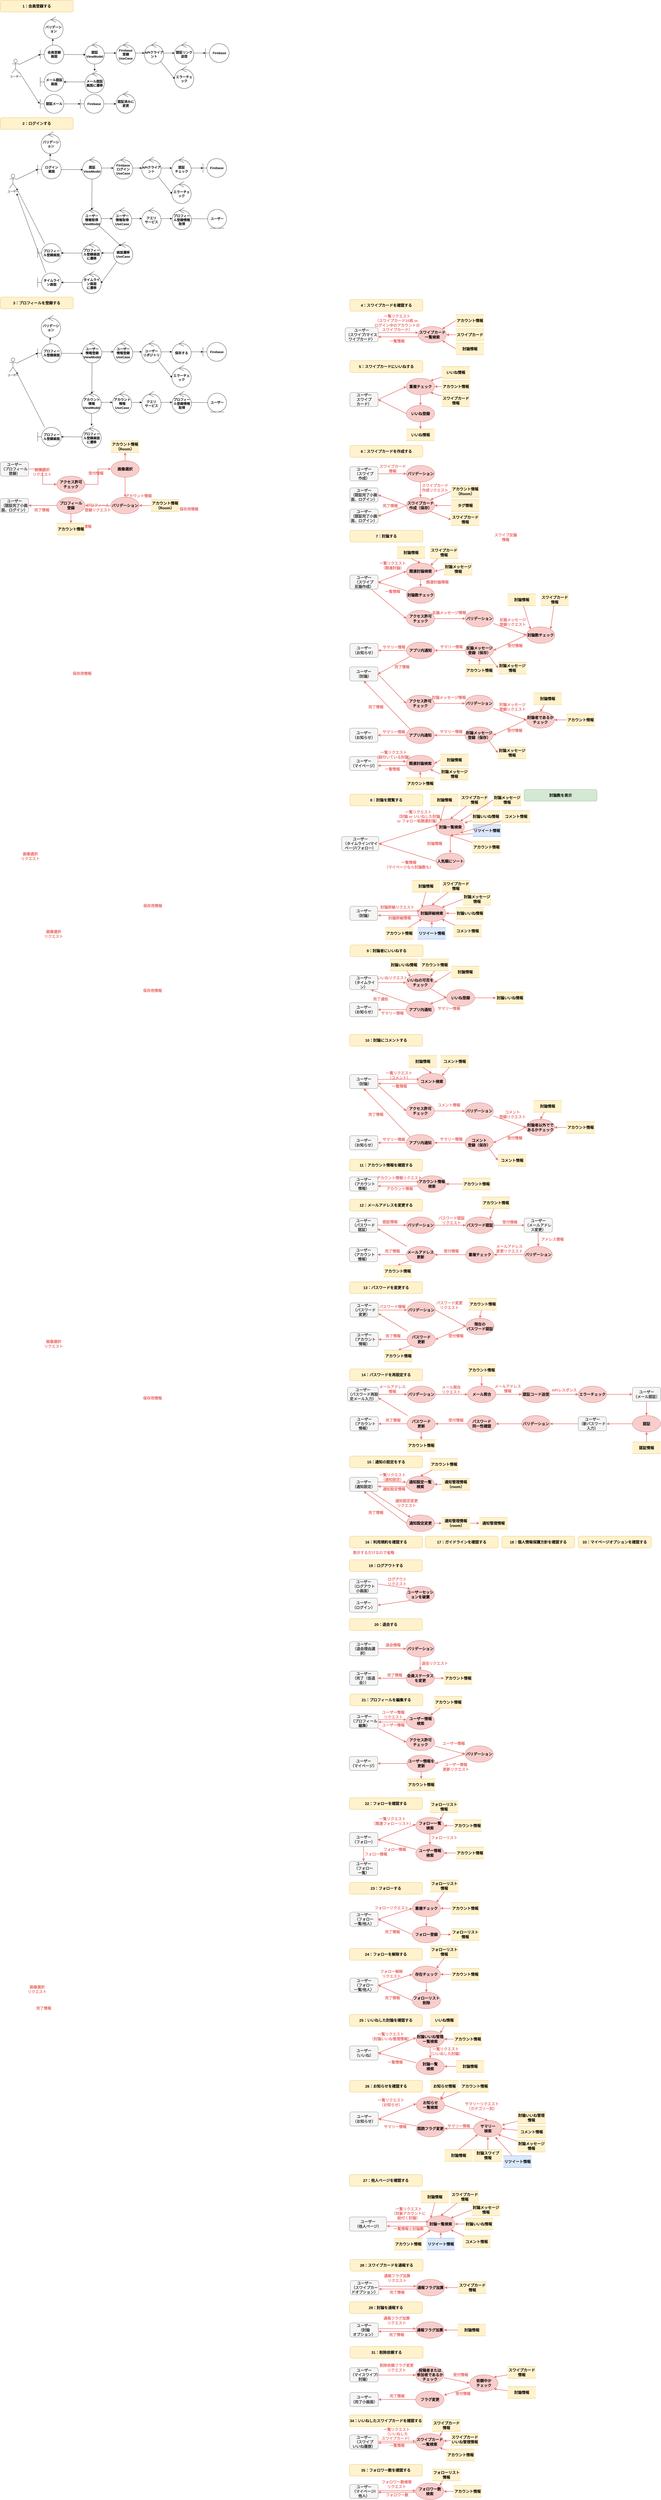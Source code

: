 <mxfile version="24.7.14">
  <diagram id="1gJy0UFCDIrB7mJaJLwo" name="ロバストネス図">
    <mxGraphModel dx="1405" dy="1961" grid="1" gridSize="10" guides="1" tooltips="1" connect="1" arrows="1" fold="1" page="1" pageScale="1" pageWidth="850" pageHeight="1100" math="0" shadow="0">
      <root>
        <mxCell id="0" />
        <mxCell id="1" parent="0" />
        <mxCell id="Q7_anRJcgjc1E-Eh0VyL-667" value="" style="edgeStyle=none;shape=connector;rounded=0;orthogonalLoop=1;jettySize=auto;html=1;strokeColor=default;align=center;verticalAlign=middle;fontFamily=Helvetica;fontSize=14;fontColor=default;fontStyle=1;labelBackgroundColor=default;endArrow=classic;" edge="1" parent="1" source="Q7_anRJcgjc1E-Eh0VyL-2" target="Q7_anRJcgjc1E-Eh0VyL-665">
          <mxGeometry relative="1" as="geometry" />
        </mxCell>
        <mxCell id="Q7_anRJcgjc1E-Eh0VyL-2" value="会員登録&lt;div&gt;画面&lt;/div&gt;" style="shape=umlBoundary;whiteSpace=wrap;html=1;fontSize=14;fontStyle=1" vertex="1" parent="1">
          <mxGeometry x="290" y="170" width="100" height="80" as="geometry" />
        </mxCell>
        <mxCell id="Q7_anRJcgjc1E-Eh0VyL-4" value="ユーザー" style="shape=umlActor;verticalLabelPosition=bottom;verticalAlign=top;html=1;" vertex="1" parent="1">
          <mxGeometry x="170" y="230" width="30" height="60" as="geometry" />
        </mxCell>
        <mxCell id="Q7_anRJcgjc1E-Eh0VyL-9" value="1：会員登録する" style="rounded=1;whiteSpace=wrap;html=1;strokeColor=#d6b656;align=center;verticalAlign=middle;fontFamily=Helvetica;fontSize=16;fontStyle=1;fillColor=#fff2cc;" vertex="1" parent="1">
          <mxGeometry x="120" y="-20" width="310" height="50" as="geometry" />
        </mxCell>
        <mxCell id="Q7_anRJcgjc1E-Eh0VyL-10" value="20：退会する" style="rounded=1;whiteSpace=wrap;html=1;strokeColor=#d6b656;align=center;verticalAlign=middle;fontFamily=Helvetica;fontSize=16;fontStyle=1;fillColor=#fff2cc;" vertex="1" parent="1">
          <mxGeometry x="1603" y="6850" width="310" height="50" as="geometry" />
        </mxCell>
        <mxCell id="Q7_anRJcgjc1E-Eh0VyL-11" value="19：ログアウトする" style="rounded=1;whiteSpace=wrap;html=1;strokeColor=#d6b656;align=center;verticalAlign=middle;fontFamily=Helvetica;fontSize=16;fontStyle=1;fillColor=#fff2cc;" vertex="1" parent="1">
          <mxGeometry x="1603" y="6600" width="310" height="50" as="geometry" />
        </mxCell>
        <mxCell id="Q7_anRJcgjc1E-Eh0VyL-12" value="3：プロフィールを登録する" style="rounded=1;whiteSpace=wrap;html=1;strokeColor=#d6b656;align=center;verticalAlign=middle;fontFamily=Helvetica;fontSize=16;fontStyle=1;fillColor=#fff2cc;" vertex="1" parent="1">
          <mxGeometry x="120.32" y="1240" width="310" height="50" as="geometry" />
        </mxCell>
        <mxCell id="Q7_anRJcgjc1E-Eh0VyL-13" value="21：プロフィールを編集する" style="rounded=1;whiteSpace=wrap;html=1;strokeColor=#d6b656;align=center;verticalAlign=middle;fontFamily=Helvetica;fontSize=16;fontStyle=1;fillColor=#fff2cc;" vertex="1" parent="1">
          <mxGeometry x="1605" y="7170" width="310" height="50" as="geometry" />
        </mxCell>
        <mxCell id="Q7_anRJcgjc1E-Eh0VyL-14" value="16：利用規約を確認&lt;span style=&quot;background-color: initial;&quot;&gt;する&lt;/span&gt;" style="rounded=1;whiteSpace=wrap;html=1;strokeColor=#d6b656;align=center;verticalAlign=middle;fontFamily=Helvetica;fontSize=16;fontStyle=1;fillColor=#fff2cc;" vertex="1" parent="1">
          <mxGeometry x="1604" y="6500" width="310" height="50" as="geometry" />
        </mxCell>
        <mxCell id="Q7_anRJcgjc1E-Eh0VyL-15" value="10：討論にコメントする" style="rounded=1;whiteSpace=wrap;html=1;strokeColor=#d6b656;align=center;verticalAlign=middle;fontFamily=Helvetica;fontSize=16;fontStyle=1;fillColor=#fff2cc;" vertex="1" parent="1">
          <mxGeometry x="1604" y="4370" width="310" height="50" as="geometry" />
        </mxCell>
        <mxCell id="Q7_anRJcgjc1E-Eh0VyL-16" value="4：スワイプカード&lt;span style=&quot;background-color: initial;&quot;&gt;を確認&lt;/span&gt;&lt;span style=&quot;background-color: initial;&quot;&gt;する&lt;/span&gt;" style="rounded=1;whiteSpace=wrap;html=1;strokeColor=#d6b656;align=center;verticalAlign=middle;fontFamily=Helvetica;fontSize=16;fontStyle=1;fillColor=#fff2cc;" vertex="1" parent="1">
          <mxGeometry x="1605" y="1250" width="310" height="50" as="geometry" />
        </mxCell>
        <mxCell id="Q7_anRJcgjc1E-Eh0VyL-17" value="6：スワイプカードを作成する" style="rounded=1;whiteSpace=wrap;html=1;strokeColor=#d6b656;align=center;verticalAlign=middle;fontFamily=Helvetica;fontSize=16;fontStyle=1;fillColor=#fff2cc;" vertex="1" parent="1">
          <mxGeometry x="1605" y="1870" width="310" height="50" as="geometry" />
        </mxCell>
        <mxCell id="Q7_anRJcgjc1E-Eh0VyL-18" value="12：メールアドレスを変更する" style="rounded=1;whiteSpace=wrap;html=1;strokeColor=#d6b656;align=center;verticalAlign=middle;fontFamily=Helvetica;fontSize=16;fontStyle=1;fillColor=#fff2cc;" vertex="1" parent="1">
          <mxGeometry x="1604" y="5070" width="310" height="50" as="geometry" />
        </mxCell>
        <mxCell id="Q7_anRJcgjc1E-Eh0VyL-19" value="15：通知の設定をする" style="rounded=1;whiteSpace=wrap;html=1;strokeColor=#d6b656;align=center;verticalAlign=middle;fontFamily=Helvetica;fontSize=16;fontStyle=1;fillColor=#fff2cc;" vertex="1" parent="1">
          <mxGeometry x="1604" y="6160" width="310" height="50" as="geometry" />
        </mxCell>
        <mxCell id="Q7_anRJcgjc1E-Eh0VyL-20" value="18：個人情報保護方針を確認する" style="rounded=1;whiteSpace=wrap;html=1;strokeColor=#d6b656;align=center;verticalAlign=middle;fontFamily=Helvetica;fontSize=16;fontStyle=1;fillColor=#fff2cc;" vertex="1" parent="1">
          <mxGeometry x="2250" y="6500" width="310" height="50" as="geometry" />
        </mxCell>
        <mxCell id="Q7_anRJcgjc1E-Eh0VyL-21" value="17：ガイドラインを確認する" style="rounded=1;whiteSpace=wrap;html=1;strokeColor=#d6b656;align=center;verticalAlign=middle;fontFamily=Helvetica;fontSize=16;fontStyle=1;fillColor=#fff2cc;" vertex="1" parent="1">
          <mxGeometry x="1925" y="6500" width="310" height="50" as="geometry" />
        </mxCell>
        <mxCell id="Q7_anRJcgjc1E-Eh0VyL-22" value="26：お知らせを確認する" style="rounded=1;whiteSpace=wrap;html=1;strokeColor=#d6b656;align=center;verticalAlign=middle;fontFamily=Helvetica;fontSize=16;fontStyle=1;fillColor=#fff2cc;" vertex="1" parent="1">
          <mxGeometry x="1604" y="8810" width="310" height="50" as="geometry" />
        </mxCell>
        <mxCell id="Q7_anRJcgjc1E-Eh0VyL-23" value="5：スワイプカードにいいねする" style="rounded=1;whiteSpace=wrap;html=1;strokeColor=#d6b656;align=center;verticalAlign=middle;fontFamily=Helvetica;fontSize=16;fontStyle=1;fillColor=#fff2cc;" vertex="1" parent="1">
          <mxGeometry x="1605" y="1510" width="310" height="50" as="geometry" />
        </mxCell>
        <mxCell id="Q7_anRJcgjc1E-Eh0VyL-24" value="7：討論する" style="rounded=1;whiteSpace=wrap;html=1;strokeColor=#d6b656;align=center;verticalAlign=middle;fontFamily=Helvetica;fontSize=16;fontStyle=1;fillColor=#fff2cc;" vertex="1" parent="1">
          <mxGeometry x="1605" y="2230" width="310" height="50" as="geometry" />
        </mxCell>
        <mxCell id="Q7_anRJcgjc1E-Eh0VyL-25" value="29：討論を通報する" style="rounded=1;whiteSpace=wrap;html=1;strokeColor=#d6b656;align=center;verticalAlign=middle;fontFamily=Helvetica;fontSize=16;fontStyle=1;fillColor=#fff2cc;" vertex="1" parent="1">
          <mxGeometry x="1603" y="9750" width="310" height="50" as="geometry" />
        </mxCell>
        <mxCell id="Q7_anRJcgjc1E-Eh0VyL-26" value="&lt;span style=&quot;background-color: initial;&quot;&gt;8：討論を閲覧する&lt;/span&gt;" style="rounded=1;whiteSpace=wrap;html=1;strokeColor=#d6b656;align=center;verticalAlign=middle;fontFamily=Helvetica;fontSize=16;fontStyle=1;fillColor=#fff2cc;" vertex="1" parent="1">
          <mxGeometry x="1605" y="3350" width="310" height="50" as="geometry" />
        </mxCell>
        <mxCell id="Q7_anRJcgjc1E-Eh0VyL-27" value="&lt;span style=&quot;background-color: initial;&quot;&gt;11：アカウント情報を確認する&lt;/span&gt;" style="rounded=1;whiteSpace=wrap;html=1;strokeColor=#d6b656;align=center;verticalAlign=middle;fontFamily=Helvetica;fontSize=16;fontStyle=1;fillColor=#fff2cc;" vertex="1" parent="1">
          <mxGeometry x="1604" y="4900" width="310" height="50" as="geometry" />
        </mxCell>
        <mxCell id="Q7_anRJcgjc1E-Eh0VyL-28" value="&lt;span style=&quot;background-color: initial;&quot;&gt;13：パスワードを変更する&lt;/span&gt;" style="rounded=1;whiteSpace=wrap;html=1;strokeColor=#d6b656;align=center;verticalAlign=middle;fontFamily=Helvetica;fontSize=16;fontStyle=1;fillColor=#fff2cc;" vertex="1" parent="1">
          <mxGeometry x="1604" y="5420" width="310" height="50" as="geometry" />
        </mxCell>
        <mxCell id="Q7_anRJcgjc1E-Eh0VyL-29" value="&lt;span style=&quot;background-color: initial;&quot;&gt;23：フォローする&lt;/span&gt;" style="rounded=1;whiteSpace=wrap;html=1;strokeColor=#d6b656;align=center;verticalAlign=middle;fontFamily=Helvetica;fontSize=16;fontStyle=1;fillColor=#fff2cc;" vertex="1" parent="1">
          <mxGeometry x="1603" y="7970" width="310" height="50" as="geometry" />
        </mxCell>
        <mxCell id="Q7_anRJcgjc1E-Eh0VyL-30" value="&lt;span style=&quot;background-color: initial;&quot;&gt;24：フォローを解除する&lt;/span&gt;" style="rounded=1;whiteSpace=wrap;html=1;strokeColor=#d6b656;align=center;verticalAlign=middle;fontFamily=Helvetica;fontSize=16;fontStyle=1;fillColor=#fff2cc;" vertex="1" parent="1">
          <mxGeometry x="1603" y="8250" width="310" height="50" as="geometry" />
        </mxCell>
        <mxCell id="Q7_anRJcgjc1E-Eh0VyL-31" value="&lt;span style=&quot;background-color: initial;&quot;&gt;27：他人ページを確認する&lt;/span&gt;" style="rounded=1;whiteSpace=wrap;html=1;strokeColor=#d6b656;align=center;verticalAlign=middle;fontFamily=Helvetica;fontSize=16;fontStyle=1;fillColor=#fff2cc;" vertex="1" parent="1">
          <mxGeometry x="1603" y="9210" width="310" height="50" as="geometry" />
        </mxCell>
        <mxCell id="Q7_anRJcgjc1E-Eh0VyL-32" value="14：パスワードを再設定する" style="rounded=1;whiteSpace=wrap;html=1;strokeColor=#d6b656;align=center;verticalAlign=middle;fontFamily=Helvetica;fontSize=16;fontStyle=1;fillColor=#fff2cc;" vertex="1" parent="1">
          <mxGeometry x="1604" y="5790" width="310" height="50" as="geometry" />
        </mxCell>
        <mxCell id="Q7_anRJcgjc1E-Eh0VyL-33" value="9：討論者にいいねする" style="rounded=1;whiteSpace=wrap;html=1;strokeColor=#d6b656;align=center;verticalAlign=middle;fontFamily=Helvetica;fontSize=16;fontStyle=1;fillColor=#fff2cc;" vertex="1" parent="1">
          <mxGeometry x="1606" y="3990" width="310" height="50" as="geometry" />
        </mxCell>
        <mxCell id="Q7_anRJcgjc1E-Eh0VyL-34" value="28：スワイプカードを通報する" style="rounded=1;whiteSpace=wrap;html=1;strokeColor=#d6b656;align=center;verticalAlign=middle;fontFamily=Helvetica;fontSize=16;fontStyle=1;fillColor=#fff2cc;" vertex="1" parent="1">
          <mxGeometry x="1606" y="9570" width="310" height="50" as="geometry" />
        </mxCell>
        <mxCell id="Q7_anRJcgjc1E-Eh0VyL-35" value="22：フォローを確認する" style="rounded=1;whiteSpace=wrap;html=1;strokeColor=#d6b656;align=center;verticalAlign=middle;fontFamily=Helvetica;fontSize=16;fontStyle=1;fillColor=#fff2cc;" vertex="1" parent="1">
          <mxGeometry x="1603" y="7610" width="310" height="50" as="geometry" />
        </mxCell>
        <mxCell id="Q7_anRJcgjc1E-Eh0VyL-36" value="25：いいねした討論を確認する" style="rounded=1;whiteSpace=wrap;html=1;strokeColor=#d6b656;align=center;verticalAlign=middle;fontFamily=Helvetica;fontSize=16;fontStyle=1;fillColor=#fff2cc;" vertex="1" parent="1">
          <mxGeometry x="1603" y="8530" width="310" height="50" as="geometry" />
        </mxCell>
        <mxCell id="Q7_anRJcgjc1E-Eh0VyL-37" value="&lt;span style=&quot;background-color: initial;&quot;&gt;31：削除依頼する&lt;/span&gt;" style="rounded=1;whiteSpace=wrap;html=1;strokeColor=#d6b656;align=center;verticalAlign=middle;fontFamily=Helvetica;fontSize=16;fontStyle=1;fillColor=#fff2cc;" vertex="1" parent="1">
          <mxGeometry x="1606" y="9940" width="310" height="50" as="geometry" />
        </mxCell>
        <mxCell id="Q7_anRJcgjc1E-Eh0VyL-91" value="アクセス許可&lt;div&gt;チェック&lt;/div&gt;" style="strokeWidth=1;html=1;shape=mxgraph.flowchart.start_1;whiteSpace=wrap;fontFamily=Helvetica;fontSize=16;labelBackgroundColor=none;fillColor=#f8cecc;strokeColor=#b85450;fontStyle=1" vertex="1" parent="1">
          <mxGeometry x="360.0" y="2000" width="120" height="70" as="geometry" />
        </mxCell>
        <mxCell id="Q7_anRJcgjc1E-Eh0VyL-92" value="ユーザー&lt;div&gt;（プロフィール登録）&lt;/div&gt;" style="rounded=1;whiteSpace=wrap;html=1;fontFamily=Helvetica;fontSize=16;fontColor=#333333;labelBackgroundColor=none;fillColor=#f5f5f5;strokeColor=#666666;fontStyle=1" vertex="1" parent="1">
          <mxGeometry x="120.32" y="1940" width="120" height="60" as="geometry" />
        </mxCell>
        <mxCell id="Q7_anRJcgjc1E-Eh0VyL-93" style="edgeStyle=orthogonalEdgeStyle;shape=connector;rounded=0;orthogonalLoop=1;jettySize=auto;html=1;exitX=1;exitY=0.5;exitDx=0;exitDy=0;entryX=0;entryY=0.5;entryDx=0;entryDy=0;entryPerimeter=0;strokeColor=#EA6B66;strokeWidth=2;align=center;verticalAlign=middle;fontFamily=Helvetica;fontSize=11;fontColor=default;labelBackgroundColor=default;endArrow=classic;endFill=1;" edge="1" parent="1" source="Q7_anRJcgjc1E-Eh0VyL-92" target="Q7_anRJcgjc1E-Eh0VyL-91">
          <mxGeometry relative="1" as="geometry" />
        </mxCell>
        <mxCell id="Q7_anRJcgjc1E-Eh0VyL-94" value="画像選択&lt;div&gt;リクエスト&lt;/div&gt;" style="edgeLabel;html=1;align=center;verticalAlign=middle;resizable=0;points=[];fontFamily=Helvetica;fontSize=16;fontColor=#ea6b67;labelBackgroundColor=none;fontStyle=1" vertex="1" connectable="0" parent="Q7_anRJcgjc1E-Eh0VyL-93">
          <mxGeometry x="0.033" y="-2" relative="1" as="geometry">
            <mxPoint x="-1" y="-23" as="offset" />
          </mxGeometry>
        </mxCell>
        <mxCell id="Q7_anRJcgjc1E-Eh0VyL-95" value="受付情報" style="edgeLabel;html=1;align=center;verticalAlign=middle;resizable=0;points=[];fontFamily=Helvetica;fontSize=16;fontColor=#ea6b67;labelBackgroundColor=none;fontStyle=1" vertex="1" connectable="0" parent="Q7_anRJcgjc1E-Eh0VyL-93">
          <mxGeometry x="0.033" y="-2" relative="1" as="geometry">
            <mxPoint x="228" y="-18" as="offset" />
          </mxGeometry>
        </mxCell>
        <mxCell id="Q7_anRJcgjc1E-Eh0VyL-96" value="アカウント情報" style="edgeLabel;html=1;align=center;verticalAlign=middle;resizable=0;points=[];fontFamily=Helvetica;fontSize=16;fontColor=#ea6b67;labelBackgroundColor=none;fontStyle=1" vertex="1" connectable="0" parent="Q7_anRJcgjc1E-Eh0VyL-93">
          <mxGeometry x="0.033" y="-2" relative="1" as="geometry">
            <mxPoint x="409" y="78" as="offset" />
          </mxGeometry>
        </mxCell>
        <mxCell id="Q7_anRJcgjc1E-Eh0VyL-97" value="プロフィール&lt;div&gt;登録リクエスト&lt;/div&gt;" style="edgeLabel;html=1;align=center;verticalAlign=middle;resizable=0;points=[];fontFamily=Helvetica;fontSize=16;fontColor=#ea6b67;labelBackgroundColor=none;fontStyle=1" vertex="1" connectable="0" parent="Q7_anRJcgjc1E-Eh0VyL-93">
          <mxGeometry x="0.033" y="-2" relative="1" as="geometry">
            <mxPoint x="236" y="128" as="offset" />
          </mxGeometry>
        </mxCell>
        <mxCell id="Q7_anRJcgjc1E-Eh0VyL-98" value="完了情報" style="edgeLabel;html=1;align=center;verticalAlign=middle;resizable=0;points=[];fontFamily=Helvetica;fontSize=16;fontColor=#ea6b67;labelBackgroundColor=none;fontStyle=1" vertex="1" connectable="0" parent="Q7_anRJcgjc1E-Eh0VyL-93">
          <mxGeometry x="0.033" y="-2" relative="1" as="geometry">
            <mxPoint x="-2" y="138" as="offset" />
          </mxGeometry>
        </mxCell>
        <mxCell id="Q7_anRJcgjc1E-Eh0VyL-99" value="保存用情報" style="edgeLabel;html=1;align=center;verticalAlign=middle;resizable=0;points=[];fontFamily=Helvetica;fontSize=16;fontColor=#ea6b67;labelBackgroundColor=none;fontStyle=1" vertex="1" connectable="0" parent="Q7_anRJcgjc1E-Eh0VyL-93">
          <mxGeometry x="0.033" y="-2" relative="1" as="geometry">
            <mxPoint x="169" y="208" as="offset" />
          </mxGeometry>
        </mxCell>
        <mxCell id="Q7_anRJcgjc1E-Eh0VyL-101" value="保存用情報" style="edgeLabel;html=1;align=center;verticalAlign=middle;resizable=0;points=[];fontFamily=Helvetica;fontSize=16;fontColor=#ea6b67;labelBackgroundColor=none;fontStyle=1" vertex="1" connectable="0" parent="Q7_anRJcgjc1E-Eh0VyL-93">
          <mxGeometry x="0.033" y="-2" relative="1" as="geometry">
            <mxPoint x="169" y="832" as="offset" />
          </mxGeometry>
        </mxCell>
        <mxCell id="Q7_anRJcgjc1E-Eh0VyL-102" value="保存用情報" style="edgeLabel;html=1;align=center;verticalAlign=middle;resizable=0;points=[];fontFamily=Helvetica;fontSize=16;fontColor=#ea6b67;labelBackgroundColor=none;fontStyle=1" vertex="1" connectable="0" parent="Q7_anRJcgjc1E-Eh0VyL-93">
          <mxGeometry x="0.033" y="-2" relative="1" as="geometry">
            <mxPoint x="469" y="1818" as="offset" />
          </mxGeometry>
        </mxCell>
        <mxCell id="Q7_anRJcgjc1E-Eh0VyL-103" value="画像選択&lt;div&gt;リクエスト&lt;/div&gt;" style="edgeLabel;html=1;align=center;verticalAlign=middle;resizable=0;points=[];fontFamily=Helvetica;fontSize=16;fontColor=#ea6b67;labelBackgroundColor=none;fontStyle=1" vertex="1" connectable="0" parent="Q7_anRJcgjc1E-Eh0VyL-93">
          <mxGeometry x="0.033" y="-2" relative="1" as="geometry">
            <mxPoint x="-51" y="1608" as="offset" />
          </mxGeometry>
        </mxCell>
        <mxCell id="Q7_anRJcgjc1E-Eh0VyL-104" value="保存用情報" style="edgeLabel;html=1;align=center;verticalAlign=middle;resizable=0;points=[];fontFamily=Helvetica;fontSize=16;fontColor=#ea6b67;labelBackgroundColor=none;fontStyle=1" vertex="1" connectable="0" parent="Q7_anRJcgjc1E-Eh0VyL-93">
          <mxGeometry x="0.033" y="-2" relative="1" as="geometry">
            <mxPoint x="468" y="2178" as="offset" />
          </mxGeometry>
        </mxCell>
        <mxCell id="Q7_anRJcgjc1E-Eh0VyL-105" value="画像選択&lt;div&gt;リクエスト&lt;/div&gt;" style="edgeLabel;html=1;align=center;verticalAlign=middle;resizable=0;points=[];fontFamily=Helvetica;fontSize=16;fontColor=#ea6b67;labelBackgroundColor=none;fontStyle=1" vertex="1" connectable="0" parent="Q7_anRJcgjc1E-Eh0VyL-93">
          <mxGeometry x="0.033" y="-2" relative="1" as="geometry">
            <mxPoint x="48" y="1938" as="offset" />
          </mxGeometry>
        </mxCell>
        <mxCell id="Q7_anRJcgjc1E-Eh0VyL-106" value="保存用情報" style="edgeLabel;html=1;align=center;verticalAlign=middle;resizable=0;points=[];fontFamily=Helvetica;fontSize=16;fontColor=#ea6b67;labelBackgroundColor=none;fontStyle=1" vertex="1" connectable="0" parent="Q7_anRJcgjc1E-Eh0VyL-93">
          <mxGeometry x="0.033" y="-2" relative="1" as="geometry">
            <mxPoint x="468" y="3908" as="offset" />
          </mxGeometry>
        </mxCell>
        <mxCell id="Q7_anRJcgjc1E-Eh0VyL-107" value="画像選択&lt;div&gt;リクエスト&lt;/div&gt;" style="edgeLabel;html=1;align=center;verticalAlign=middle;resizable=0;points=[];fontFamily=Helvetica;fontSize=16;fontColor=#ea6b67;labelBackgroundColor=none;fontStyle=1" vertex="1" connectable="0" parent="Q7_anRJcgjc1E-Eh0VyL-93">
          <mxGeometry x="0.033" y="-2" relative="1" as="geometry">
            <mxPoint x="48" y="3678" as="offset" />
          </mxGeometry>
        </mxCell>
        <mxCell id="Q7_anRJcgjc1E-Eh0VyL-108" value="画像選択&lt;div&gt;リクエスト&lt;/div&gt;" style="edgeLabel;html=1;align=center;verticalAlign=middle;resizable=0;points=[];fontFamily=Helvetica;fontSize=16;fontColor=#ea6b67;labelBackgroundColor=none;fontStyle=1" vertex="1" connectable="0" parent="Q7_anRJcgjc1E-Eh0VyL-93">
          <mxGeometry x="0.033" y="-2" relative="1" as="geometry">
            <mxPoint x="-22" y="6418" as="offset" />
          </mxGeometry>
        </mxCell>
        <mxCell id="Q7_anRJcgjc1E-Eh0VyL-109" value="完了情報" style="edgeLabel;html=1;align=center;verticalAlign=middle;resizable=0;points=[];fontFamily=Helvetica;fontSize=16;fontColor=#ea6b67;labelBackgroundColor=none;fontStyle=1" vertex="1" connectable="0" parent="Q7_anRJcgjc1E-Eh0VyL-93">
          <mxGeometry x="0.033" y="-2" relative="1" as="geometry">
            <mxPoint x="6" y="6498" as="offset" />
          </mxGeometry>
        </mxCell>
        <mxCell id="Q7_anRJcgjc1E-Eh0VyL-110" value="バリデーション" style="strokeWidth=1;html=1;shape=mxgraph.flowchart.start_1;whiteSpace=wrap;fontFamily=Helvetica;fontSize=16;labelBackgroundColor=none;fillColor=#f8cecc;strokeColor=#b85450;fontStyle=1" vertex="1" parent="1">
          <mxGeometry x="590.32" y="2090" width="120" height="70" as="geometry" />
        </mxCell>
        <mxCell id="Q7_anRJcgjc1E-Eh0VyL-111" style="edgeStyle=none;shape=connector;rounded=0;orthogonalLoop=1;jettySize=auto;html=1;exitX=0.5;exitY=0;exitDx=0;exitDy=0;exitPerimeter=0;entryX=0.5;entryY=1;entryDx=0;entryDy=0;strokeColor=#EA6B66;strokeWidth=2;align=center;verticalAlign=middle;fontFamily=Helvetica;fontSize=11;fontColor=default;labelBackgroundColor=default;endArrow=classic;endFill=1;" edge="1" parent="1" source="Q7_anRJcgjc1E-Eh0VyL-112" target="Q7_anRJcgjc1E-Eh0VyL-120">
          <mxGeometry relative="1" as="geometry" />
        </mxCell>
        <mxCell id="Q7_anRJcgjc1E-Eh0VyL-112" value="画像選択" style="strokeWidth=1;html=1;shape=mxgraph.flowchart.start_1;whiteSpace=wrap;fontFamily=Helvetica;fontSize=16;labelBackgroundColor=none;fillColor=#f8cecc;strokeColor=#b85450;fontStyle=1" vertex="1" parent="1">
          <mxGeometry x="590.32" y="1935" width="120" height="70" as="geometry" />
        </mxCell>
        <mxCell id="Q7_anRJcgjc1E-Eh0VyL-113" style="edgeStyle=orthogonalEdgeStyle;shape=connector;rounded=0;orthogonalLoop=1;jettySize=auto;html=1;exitX=1;exitY=0.5;exitDx=0;exitDy=0;exitPerimeter=0;entryX=0;entryY=0.5;entryDx=0;entryDy=0;entryPerimeter=0;strokeColor=#EA6B66;strokeWidth=2;align=center;verticalAlign=middle;fontFamily=Helvetica;fontSize=11;fontColor=default;labelBackgroundColor=default;endArrow=classic;endFill=1;" edge="1" parent="1" source="Q7_anRJcgjc1E-Eh0VyL-91" target="Q7_anRJcgjc1E-Eh0VyL-112">
          <mxGeometry relative="1" as="geometry" />
        </mxCell>
        <mxCell id="Q7_anRJcgjc1E-Eh0VyL-114" value="" style="edgeStyle=none;shape=connector;rounded=0;orthogonalLoop=1;jettySize=auto;html=1;strokeColor=#EA6B66;strokeWidth=2;align=center;verticalAlign=middle;fontFamily=Helvetica;fontSize=11;fontColor=default;labelBackgroundColor=default;endArrow=classic;endFill=1;" edge="1" parent="1" source="Q7_anRJcgjc1E-Eh0VyL-115" target="Q7_anRJcgjc1E-Eh0VyL-119">
          <mxGeometry relative="1" as="geometry" />
        </mxCell>
        <mxCell id="Q7_anRJcgjc1E-Eh0VyL-115" value="プロフィール&lt;div&gt;登録&lt;/div&gt;" style="strokeWidth=1;html=1;shape=mxgraph.flowchart.start_1;whiteSpace=wrap;fontFamily=Helvetica;fontSize=16;labelBackgroundColor=none;fillColor=#f8cecc;strokeColor=#b85450;fontStyle=1" vertex="1" parent="1">
          <mxGeometry x="360.32" y="2090" width="120" height="70" as="geometry" />
        </mxCell>
        <mxCell id="Q7_anRJcgjc1E-Eh0VyL-116" style="shape=connector;rounded=0;orthogonalLoop=1;jettySize=auto;html=1;strokeColor=#EA6B66;strokeWidth=2;align=center;verticalAlign=middle;fontFamily=Helvetica;fontSize=11;fontColor=default;labelBackgroundColor=default;endArrow=classic;endFill=1;" edge="1" parent="1">
          <mxGeometry relative="1" as="geometry">
            <mxPoint x="590.32" y="2125" as="sourcePoint" />
            <mxPoint x="480.32" y="2125" as="targetPoint" />
          </mxGeometry>
        </mxCell>
        <mxCell id="Q7_anRJcgjc1E-Eh0VyL-117" style="edgeStyle=orthogonalEdgeStyle;shape=connector;rounded=0;orthogonalLoop=1;jettySize=auto;html=1;entryX=1;entryY=0.5;entryDx=0;entryDy=0;strokeColor=#EA6B66;strokeWidth=2;align=center;verticalAlign=middle;fontFamily=Helvetica;fontSize=11;fontColor=default;labelBackgroundColor=default;endArrow=classic;endFill=1;exitX=0;exitY=0.5;exitDx=0;exitDy=0;exitPerimeter=0;" edge="1" parent="1" source="Q7_anRJcgjc1E-Eh0VyL-115" target="Q7_anRJcgjc1E-Eh0VyL-118">
          <mxGeometry relative="1" as="geometry">
            <mxPoint x="350.32" y="2125" as="sourcePoint" />
          </mxGeometry>
        </mxCell>
        <mxCell id="Q7_anRJcgjc1E-Eh0VyL-118" value="ユーザー&lt;div&gt;（認証完了小画面、ログイン）&lt;/div&gt;" style="rounded=1;whiteSpace=wrap;html=1;fontFamily=Helvetica;fontSize=16;fontColor=#333333;labelBackgroundColor=none;fillColor=#f5f5f5;strokeColor=#666666;fontStyle=1" vertex="1" parent="1">
          <mxGeometry x="120.32" y="2095" width="120" height="60" as="geometry" />
        </mxCell>
        <mxCell id="Q7_anRJcgjc1E-Eh0VyL-119" value="アカウント情報" style="shape=partialRectangle;whiteSpace=wrap;html=1;left=0;right=0;fillColor=#fff2cc;fontFamily=Helvetica;fontSize=16;labelBackgroundColor=none;strokeColor=#d6b656;fontStyle=1" vertex="1" parent="1">
          <mxGeometry x="360.32" y="2200" width="120" height="50" as="geometry" />
        </mxCell>
        <mxCell id="Q7_anRJcgjc1E-Eh0VyL-120" value="アカウント情報（Room）" style="shape=partialRectangle;whiteSpace=wrap;html=1;left=0;right=0;fillColor=#fff2cc;fontFamily=Helvetica;fontSize=16;labelBackgroundColor=none;strokeColor=#d6b656;fontStyle=1" vertex="1" parent="1">
          <mxGeometry x="590.32" y="1850" width="120" height="50" as="geometry" />
        </mxCell>
        <mxCell id="Q7_anRJcgjc1E-Eh0VyL-121" style="edgeStyle=none;shape=connector;rounded=0;orthogonalLoop=1;jettySize=auto;html=1;entryX=0.5;entryY=0;entryDx=0;entryDy=0;entryPerimeter=0;strokeColor=#EA6B66;strokeWidth=2;align=center;verticalAlign=middle;fontFamily=Helvetica;fontSize=11;fontColor=default;labelBackgroundColor=default;endArrow=classic;endFill=1;" edge="1" parent="1" source="Q7_anRJcgjc1E-Eh0VyL-112" target="Q7_anRJcgjc1E-Eh0VyL-110">
          <mxGeometry relative="1" as="geometry" />
        </mxCell>
        <mxCell id="Q7_anRJcgjc1E-Eh0VyL-122" value="" style="edgeStyle=none;shape=connector;rounded=0;orthogonalLoop=1;jettySize=auto;html=1;strokeColor=#EA6B66;strokeWidth=2;align=center;verticalAlign=middle;fontFamily=Helvetica;fontSize=11;fontColor=default;labelBackgroundColor=default;endArrow=classic;endFill=1;" edge="1" parent="1" source="Q7_anRJcgjc1E-Eh0VyL-123" target="Q7_anRJcgjc1E-Eh0VyL-110">
          <mxGeometry relative="1" as="geometry" />
        </mxCell>
        <mxCell id="Q7_anRJcgjc1E-Eh0VyL-123" value="アカウント情報（Room）" style="shape=partialRectangle;whiteSpace=wrap;html=1;left=0;right=0;fillColor=#fff2cc;fontFamily=Helvetica;fontSize=16;labelBackgroundColor=none;strokeColor=#d6b656;fontStyle=1" vertex="1" parent="1">
          <mxGeometry x="760.32" y="2100" width="120" height="50" as="geometry" />
        </mxCell>
        <mxCell id="Q7_anRJcgjc1E-Eh0VyL-124" style="edgeStyle=none;shape=connector;rounded=0;orthogonalLoop=1;jettySize=auto;html=1;exitX=0;exitY=0.5;exitDx=0;exitDy=0;exitPerimeter=0;entryX=1;entryY=0.5;entryDx=0;entryDy=0;strokeColor=#EA6B66;strokeWidth=2;align=center;verticalAlign=middle;fontFamily=Helvetica;fontSize=11;fontColor=default;labelBackgroundColor=default;endArrow=classic;endFill=1;" edge="1" parent="1">
          <mxGeometry relative="1" as="geometry">
            <mxPoint x="1895" y="1409" as="sourcePoint" />
            <mxPoint x="1725" y="1409" as="targetPoint" />
          </mxGeometry>
        </mxCell>
        <mxCell id="Q7_anRJcgjc1E-Eh0VyL-125" value="スワイプカード一覧検索" style="strokeWidth=1;html=1;shape=mxgraph.flowchart.start_1;whiteSpace=wrap;fontFamily=Helvetica;fontSize=16;labelBackgroundColor=none;fillColor=#f8cecc;strokeColor=#b85450;fontStyle=1" vertex="1" parent="1">
          <mxGeometry x="1895" y="1365" width="120" height="70" as="geometry" />
        </mxCell>
        <mxCell id="Q7_anRJcgjc1E-Eh0VyL-126" value="ユーザー&lt;div&gt;（スワイプ/マイスワイプカード）&lt;/div&gt;" style="rounded=1;whiteSpace=wrap;html=1;fontFamily=Helvetica;fontSize=16;fontColor=#333333;labelBackgroundColor=none;fillColor=#f5f5f5;strokeColor=#666666;fontStyle=1" vertex="1" parent="1">
          <mxGeometry x="1585" y="1370" width="140" height="60" as="geometry" />
        </mxCell>
        <mxCell id="Q7_anRJcgjc1E-Eh0VyL-127" style="shape=connector;rounded=0;orthogonalLoop=1;jettySize=auto;html=1;exitX=1;exitY=0.5;exitDx=0;exitDy=0;entryX=0;entryY=0.5;entryDx=0;entryDy=0;entryPerimeter=0;strokeColor=#EA6B66;strokeWidth=2;align=center;verticalAlign=middle;fontFamily=Helvetica;fontSize=11;fontColor=default;labelBackgroundColor=default;endArrow=classic;endFill=1;" edge="1" parent="1">
          <mxGeometry relative="1" as="geometry">
            <mxPoint x="1725" y="1391" as="sourcePoint" />
            <mxPoint x="1895" y="1391" as="targetPoint" />
          </mxGeometry>
        </mxCell>
        <mxCell id="Q7_anRJcgjc1E-Eh0VyL-128" value="&lt;span style=&quot;background-color: initial;&quot;&gt;一覧リクエスト&lt;/span&gt;&lt;div&gt;&lt;span style=&quot;background-color: initial;&quot;&gt;（スワイプカード10枚 or&amp;nbsp;&lt;/span&gt;&lt;/div&gt;&lt;div&gt;&lt;span style=&quot;background-color: initial;&quot;&gt;ログイン中のアカウントの&lt;/span&gt;&lt;/div&gt;&lt;div&gt;&lt;span style=&quot;background-color: initial;&quot;&gt;スワイプカード）&lt;/span&gt;&lt;/div&gt;" style="edgeLabel;html=1;align=center;verticalAlign=middle;resizable=0;points=[];fontFamily=Helvetica;fontSize=16;fontColor=#ea6b67;labelBackgroundColor=none;fontStyle=1" vertex="1" connectable="0" parent="Q7_anRJcgjc1E-Eh0VyL-127">
          <mxGeometry x="0.033" y="-2" relative="1" as="geometry">
            <mxPoint x="-8" y="-43" as="offset" />
          </mxGeometry>
        </mxCell>
        <mxCell id="Q7_anRJcgjc1E-Eh0VyL-129" value="一覧情報" style="edgeLabel;html=1;align=center;verticalAlign=middle;resizable=0;points=[];fontFamily=Helvetica;fontSize=16;fontColor=#ea6b67;labelBackgroundColor=none;fontStyle=1" vertex="1" connectable="0" parent="Q7_anRJcgjc1E-Eh0VyL-127">
          <mxGeometry x="0.033" y="-2" relative="1" as="geometry">
            <mxPoint x="-8" y="34" as="offset" />
          </mxGeometry>
        </mxCell>
        <mxCell id="Q7_anRJcgjc1E-Eh0VyL-131" value="スワイプカード" style="shape=partialRectangle;whiteSpace=wrap;html=1;left=0;right=0;fillColor=#fff2cc;fontFamily=Helvetica;fontSize=16;labelBackgroundColor=none;strokeColor=#d6b656;fontStyle=1" vertex="1" parent="1">
          <mxGeometry x="2055" y="1375" width="120" height="50" as="geometry" />
        </mxCell>
        <mxCell id="Q7_anRJcgjc1E-Eh0VyL-132" value="アカウント情報" style="shape=partialRectangle;whiteSpace=wrap;html=1;left=0;right=0;fillColor=#fff2cc;fontFamily=Helvetica;fontSize=16;labelBackgroundColor=none;strokeColor=#d6b656;fontStyle=1" vertex="1" parent="1">
          <mxGeometry x="2055" y="1315" width="120" height="50" as="geometry" />
        </mxCell>
        <mxCell id="Q7_anRJcgjc1E-Eh0VyL-133" value="討論情報" style="shape=partialRectangle;whiteSpace=wrap;html=1;left=0;right=0;fillColor=#fff2cc;fontFamily=Helvetica;fontSize=16;labelBackgroundColor=none;strokeColor=#d6b656;fontStyle=1" vertex="1" parent="1">
          <mxGeometry x="2055" y="1435" width="120" height="50" as="geometry" />
        </mxCell>
        <mxCell id="Q7_anRJcgjc1E-Eh0VyL-134" style="edgeStyle=none;shape=connector;rounded=0;orthogonalLoop=1;jettySize=auto;html=1;exitX=0;exitY=0.5;exitDx=0;exitDy=0;entryX=0.855;entryY=0.145;entryDx=0;entryDy=0;entryPerimeter=0;strokeColor=#EA6B66;strokeWidth=2;align=center;verticalAlign=middle;fontFamily=Helvetica;fontSize=11;fontColor=default;labelBackgroundColor=default;endArrow=classic;endFill=1;" edge="1" parent="1" source="Q7_anRJcgjc1E-Eh0VyL-132" target="Q7_anRJcgjc1E-Eh0VyL-125">
          <mxGeometry relative="1" as="geometry" />
        </mxCell>
        <mxCell id="Q7_anRJcgjc1E-Eh0VyL-135" style="edgeStyle=none;shape=connector;rounded=0;orthogonalLoop=1;jettySize=auto;html=1;exitX=0;exitY=0.5;exitDx=0;exitDy=0;entryX=1;entryY=0.5;entryDx=0;entryDy=0;entryPerimeter=0;strokeColor=#EA6B66;strokeWidth=2;align=center;verticalAlign=middle;fontFamily=Helvetica;fontSize=11;fontColor=default;labelBackgroundColor=default;endArrow=classic;endFill=1;" edge="1" parent="1" source="Q7_anRJcgjc1E-Eh0VyL-131" target="Q7_anRJcgjc1E-Eh0VyL-125">
          <mxGeometry relative="1" as="geometry" />
        </mxCell>
        <mxCell id="Q7_anRJcgjc1E-Eh0VyL-136" style="edgeStyle=none;shape=connector;rounded=0;orthogonalLoop=1;jettySize=auto;html=1;exitX=0;exitY=0.5;exitDx=0;exitDy=0;entryX=0.855;entryY=0.855;entryDx=0;entryDy=0;entryPerimeter=0;strokeColor=#EA6B66;strokeWidth=2;align=center;verticalAlign=middle;fontFamily=Helvetica;fontSize=11;fontColor=default;labelBackgroundColor=default;endArrow=classic;endFill=1;" edge="1" parent="1" source="Q7_anRJcgjc1E-Eh0VyL-133" target="Q7_anRJcgjc1E-Eh0VyL-125">
          <mxGeometry relative="1" as="geometry" />
        </mxCell>
        <mxCell id="Q7_anRJcgjc1E-Eh0VyL-137" value="ユーザー&lt;div&gt;スワイプ&lt;/div&gt;&lt;div&gt;カード）&lt;/div&gt;" style="rounded=1;whiteSpace=wrap;html=1;fontFamily=Helvetica;fontSize=16;fontColor=#333333;labelBackgroundColor=none;fillColor=#f5f5f5;strokeColor=#666666;fontStyle=1" vertex="1" parent="1">
          <mxGeometry x="1605" y="1645" width="120" height="60" as="geometry" />
        </mxCell>
        <mxCell id="Q7_anRJcgjc1E-Eh0VyL-138" style="edgeStyle=none;shape=connector;rounded=0;orthogonalLoop=1;jettySize=auto;html=1;entryX=1;entryY=0.5;entryDx=0;entryDy=0;strokeColor=#EA6B66;strokeWidth=2;align=center;verticalAlign=middle;fontFamily=Helvetica;fontSize=11;fontColor=default;labelBackgroundColor=default;endArrow=classic;endFill=1;exitX=0;exitY=0.5;exitDx=0;exitDy=0;exitPerimeter=0;" edge="1" parent="1" source="Q7_anRJcgjc1E-Eh0VyL-140" target="Q7_anRJcgjc1E-Eh0VyL-137">
          <mxGeometry relative="1" as="geometry" />
        </mxCell>
        <mxCell id="Q7_anRJcgjc1E-Eh0VyL-139" value="" style="edgeStyle=none;shape=connector;rounded=0;orthogonalLoop=1;jettySize=auto;html=1;strokeColor=#EA6B66;strokeWidth=2;align=center;verticalAlign=middle;fontFamily=Helvetica;fontSize=11;fontColor=default;labelBackgroundColor=default;endArrow=classic;endFill=1;" edge="1" parent="1" source="Q7_anRJcgjc1E-Eh0VyL-140" target="Q7_anRJcgjc1E-Eh0VyL-150">
          <mxGeometry relative="1" as="geometry" />
        </mxCell>
        <mxCell id="Q7_anRJcgjc1E-Eh0VyL-140" value="いいね登録" style="strokeWidth=1;html=1;shape=mxgraph.flowchart.start_1;whiteSpace=wrap;fontFamily=Helvetica;fontSize=16;labelBackgroundColor=none;fillColor=#f8cecc;strokeColor=#b85450;fontStyle=1" vertex="1" parent="1">
          <mxGeometry x="1845" y="1700" width="120" height="70" as="geometry" />
        </mxCell>
        <mxCell id="Q7_anRJcgjc1E-Eh0VyL-141" value="重複チェック" style="strokeWidth=1;html=1;shape=mxgraph.flowchart.start_1;whiteSpace=wrap;fontFamily=Helvetica;fontSize=16;labelBackgroundColor=none;fillColor=#f8cecc;strokeColor=#b85450;fontStyle=1" vertex="1" parent="1">
          <mxGeometry x="1845" y="1585" width="120" height="70" as="geometry" />
        </mxCell>
        <mxCell id="Q7_anRJcgjc1E-Eh0VyL-142" style="shape=connector;rounded=0;orthogonalLoop=1;jettySize=auto;html=1;exitX=0.5;exitY=1;exitDx=0;exitDy=0;exitPerimeter=0;entryX=0.5;entryY=0;entryDx=0;entryDy=0;entryPerimeter=0;strokeColor=#EA6B66;strokeWidth=2;align=center;verticalAlign=middle;fontFamily=Helvetica;fontSize=11;fontColor=default;labelBackgroundColor=default;endArrow=classic;endFill=1;" edge="1" parent="1" source="Q7_anRJcgjc1E-Eh0VyL-141" target="Q7_anRJcgjc1E-Eh0VyL-140">
          <mxGeometry relative="1" as="geometry" />
        </mxCell>
        <mxCell id="Q7_anRJcgjc1E-Eh0VyL-143" style="edgeStyle=none;shape=connector;rounded=0;orthogonalLoop=1;jettySize=auto;html=1;exitX=1;exitY=0.5;exitDx=0;exitDy=0;entryX=0;entryY=0.5;entryDx=0;entryDy=0;entryPerimeter=0;strokeColor=#EA6B66;strokeWidth=2;align=center;verticalAlign=middle;fontFamily=Helvetica;fontSize=11;fontColor=default;labelBackgroundColor=default;endArrow=classic;endFill=1;" edge="1" parent="1" source="Q7_anRJcgjc1E-Eh0VyL-137" target="Q7_anRJcgjc1E-Eh0VyL-141">
          <mxGeometry relative="1" as="geometry" />
        </mxCell>
        <mxCell id="Q7_anRJcgjc1E-Eh0VyL-144" value="いいね情報" style="shape=partialRectangle;whiteSpace=wrap;html=1;left=0;right=0;fillColor=#fff2cc;fontFamily=Helvetica;fontSize=16;labelBackgroundColor=none;strokeColor=#d6b656;fontStyle=1" vertex="1" parent="1">
          <mxGeometry x="1995" y="1535" width="120" height="50" as="geometry" />
        </mxCell>
        <mxCell id="Q7_anRJcgjc1E-Eh0VyL-145" style="edgeStyle=none;shape=connector;rounded=0;orthogonalLoop=1;jettySize=auto;html=1;entryX=0.855;entryY=0.145;entryDx=0;entryDy=0;entryPerimeter=0;strokeColor=#EA6B66;strokeWidth=2;align=center;verticalAlign=middle;fontFamily=Helvetica;fontSize=11;fontColor=default;labelBackgroundColor=default;endArrow=classic;endFill=1;" edge="1" parent="1" source="Q7_anRJcgjc1E-Eh0VyL-144" target="Q7_anRJcgjc1E-Eh0VyL-141">
          <mxGeometry relative="1" as="geometry" />
        </mxCell>
        <mxCell id="Q7_anRJcgjc1E-Eh0VyL-146" value="" style="edgeStyle=none;shape=connector;rounded=0;orthogonalLoop=1;jettySize=auto;html=1;strokeColor=#EA6B66;strokeWidth=2;align=center;verticalAlign=middle;fontFamily=Helvetica;fontSize=11;fontColor=default;labelBackgroundColor=default;endArrow=classic;endFill=1;" edge="1" parent="1" source="Q7_anRJcgjc1E-Eh0VyL-147" target="Q7_anRJcgjc1E-Eh0VyL-141">
          <mxGeometry relative="1" as="geometry" />
        </mxCell>
        <mxCell id="Q7_anRJcgjc1E-Eh0VyL-147" value="アカウント情報" style="shape=partialRectangle;whiteSpace=wrap;html=1;left=0;right=0;fillColor=#fff2cc;fontFamily=Helvetica;fontSize=16;labelBackgroundColor=none;strokeColor=#d6b656;fontStyle=1" vertex="1" parent="1">
          <mxGeometry x="1995" y="1595" width="120" height="50" as="geometry" />
        </mxCell>
        <mxCell id="Q7_anRJcgjc1E-Eh0VyL-148" value="スワイプカード情報" style="shape=partialRectangle;whiteSpace=wrap;html=1;left=0;right=0;fillColor=#fff2cc;fontFamily=Helvetica;fontSize=16;labelBackgroundColor=none;strokeColor=#d6b656;fontStyle=1" vertex="1" parent="1">
          <mxGeometry x="1995" y="1655" width="120" height="50" as="geometry" />
        </mxCell>
        <mxCell id="Q7_anRJcgjc1E-Eh0VyL-149" style="edgeStyle=none;shape=connector;rounded=0;orthogonalLoop=1;jettySize=auto;html=1;entryX=0.855;entryY=0.855;entryDx=0;entryDy=0;entryPerimeter=0;strokeColor=#EA6B66;strokeWidth=2;align=center;verticalAlign=middle;fontFamily=Helvetica;fontSize=11;fontColor=default;labelBackgroundColor=default;endArrow=classic;endFill=1;" edge="1" parent="1" source="Q7_anRJcgjc1E-Eh0VyL-148" target="Q7_anRJcgjc1E-Eh0VyL-141">
          <mxGeometry relative="1" as="geometry" />
        </mxCell>
        <mxCell id="Q7_anRJcgjc1E-Eh0VyL-150" value="いいね情報" style="shape=partialRectangle;whiteSpace=wrap;html=1;left=0;right=0;fillColor=#fff2cc;fontFamily=Helvetica;fontSize=16;labelBackgroundColor=none;strokeColor=#d6b656;fontStyle=1" vertex="1" parent="1">
          <mxGeometry x="1845" y="1800" width="120" height="50" as="geometry" />
        </mxCell>
        <mxCell id="Q7_anRJcgjc1E-Eh0VyL-151" value="バリデーション" style="strokeWidth=1;html=1;shape=mxgraph.flowchart.start_1;whiteSpace=wrap;fontFamily=Helvetica;fontSize=16;labelBackgroundColor=none;fillColor=#f8cecc;strokeColor=#b85450;fontStyle=1" vertex="1" parent="1">
          <mxGeometry x="1845" y="1955" width="120" height="70" as="geometry" />
        </mxCell>
        <mxCell id="Q7_anRJcgjc1E-Eh0VyL-152" value="ユーザー&lt;div&gt;&lt;span style=&quot;background-color: initial;&quot;&gt;（スワイプ&lt;/span&gt;&lt;/div&gt;&lt;div&gt;&lt;span style=&quot;background-color: initial;&quot;&gt;作成）&lt;/span&gt;&lt;/div&gt;" style="rounded=1;whiteSpace=wrap;html=1;fontFamily=Helvetica;fontSize=16;fontColor=#333333;labelBackgroundColor=none;fillColor=#f5f5f5;strokeColor=#666666;fontStyle=1" vertex="1" parent="1">
          <mxGeometry x="1605" y="1960" width="120" height="60" as="geometry" />
        </mxCell>
        <mxCell id="Q7_anRJcgjc1E-Eh0VyL-153" style="edgeStyle=orthogonalEdgeStyle;shape=connector;rounded=0;orthogonalLoop=1;jettySize=auto;html=1;exitX=1;exitY=0.5;exitDx=0;exitDy=0;entryX=0;entryY=0.5;entryDx=0;entryDy=0;entryPerimeter=0;strokeColor=#EA6B66;strokeWidth=2;align=center;verticalAlign=middle;fontFamily=Helvetica;fontSize=11;fontColor=default;labelBackgroundColor=default;endArrow=classic;endFill=1;" edge="1" parent="1" source="Q7_anRJcgjc1E-Eh0VyL-152" target="Q7_anRJcgjc1E-Eh0VyL-151">
          <mxGeometry relative="1" as="geometry" />
        </mxCell>
        <mxCell id="Q7_anRJcgjc1E-Eh0VyL-154" value="スワイプカード&lt;div&gt;情報&lt;/div&gt;" style="edgeLabel;html=1;align=center;verticalAlign=middle;resizable=0;points=[];fontFamily=Helvetica;fontSize=16;fontColor=#ea6b67;labelBackgroundColor=none;fontStyle=1" vertex="1" connectable="0" parent="Q7_anRJcgjc1E-Eh0VyL-153">
          <mxGeometry x="0.033" y="-2" relative="1" as="geometry">
            <mxPoint x="-1" y="-23" as="offset" />
          </mxGeometry>
        </mxCell>
        <mxCell id="Q7_anRJcgjc1E-Eh0VyL-155" value="スワイプカード&lt;div&gt;作成リクエスト&lt;/div&gt;" style="edgeLabel;html=1;align=center;verticalAlign=middle;resizable=0;points=[];fontFamily=Helvetica;fontSize=16;fontColor=#ea6b67;labelBackgroundColor=none;fontStyle=1" vertex="1" connectable="0" parent="Q7_anRJcgjc1E-Eh0VyL-153">
          <mxGeometry x="0.033" y="-2" relative="1" as="geometry">
            <mxPoint x="179" y="58" as="offset" />
          </mxGeometry>
        </mxCell>
        <mxCell id="Q7_anRJcgjc1E-Eh0VyL-156" value="完了情報" style="edgeLabel;html=1;align=center;verticalAlign=middle;resizable=0;points=[];fontFamily=Helvetica;fontSize=16;fontColor=#ea6b67;labelBackgroundColor=none;fontStyle=1" vertex="1" connectable="0" parent="Q7_anRJcgjc1E-Eh0VyL-153">
          <mxGeometry x="0.033" y="-2" relative="1" as="geometry">
            <mxPoint x="-11" y="134" as="offset" />
          </mxGeometry>
        </mxCell>
        <mxCell id="Q7_anRJcgjc1E-Eh0VyL-157" value="保存用情報" style="edgeLabel;html=1;align=center;verticalAlign=middle;resizable=0;points=[];fontFamily=Helvetica;fontSize=16;fontColor=#ea6b67;labelBackgroundColor=none;fontStyle=1" vertex="1" connectable="0" parent="Q7_anRJcgjc1E-Eh0VyL-153">
          <mxGeometry x="0.033" y="-2" relative="1" as="geometry">
            <mxPoint x="-866" y="148" as="offset" />
          </mxGeometry>
        </mxCell>
        <mxCell id="Q7_anRJcgjc1E-Eh0VyL-158" value="サマリー&lt;span style=&quot;background-color: initial;&quot;&gt;情報&lt;/span&gt;" style="edgeLabel;html=1;align=center;verticalAlign=middle;resizable=0;points=[];fontFamily=Helvetica;fontSize=16;fontColor=#ea6b67;labelBackgroundColor=none;fontStyle=1" vertex="1" connectable="0" parent="Q7_anRJcgjc1E-Eh0VyL-153">
          <mxGeometry x="0.033" y="-2" relative="1" as="geometry">
            <mxPoint x="249" y="733" as="offset" />
          </mxGeometry>
        </mxCell>
        <mxCell id="Q7_anRJcgjc1E-Eh0VyL-159" value="スワイプ反論&lt;div&gt;情報&lt;/div&gt;" style="edgeLabel;html=1;align=center;verticalAlign=middle;resizable=0;points=[];fontFamily=Helvetica;fontSize=16;fontColor=#ea6b67;labelBackgroundColor=none;fontStyle=1" vertex="1" connectable="0" parent="Q7_anRJcgjc1E-Eh0VyL-153">
          <mxGeometry x="0.033" y="-2" relative="1" as="geometry">
            <mxPoint x="479" y="268" as="offset" />
          </mxGeometry>
        </mxCell>
        <mxCell id="Q7_anRJcgjc1E-Eh0VyL-160" value="一覧リクエスト&lt;div&gt;（関連討論）&lt;/div&gt;" style="edgeLabel;html=1;align=center;verticalAlign=middle;resizable=0;points=[];fontFamily=Helvetica;fontSize=16;fontColor=#ea6b67;labelBackgroundColor=none;fontStyle=1" vertex="1" connectable="0" parent="Q7_anRJcgjc1E-Eh0VyL-153">
          <mxGeometry x="0.033" y="-2" relative="1" as="geometry">
            <mxPoint x="-1" y="388" as="offset" />
          </mxGeometry>
        </mxCell>
        <mxCell id="Q7_anRJcgjc1E-Eh0VyL-161" value="関連討論情報" style="edgeLabel;html=1;align=center;verticalAlign=middle;resizable=0;points=[];fontFamily=Helvetica;fontSize=16;fontColor=#ea6b67;labelBackgroundColor=none;fontStyle=1" vertex="1" connectable="0" parent="Q7_anRJcgjc1E-Eh0VyL-153">
          <mxGeometry x="0.033" y="-2" relative="1" as="geometry">
            <mxPoint x="189" y="458" as="offset" />
          </mxGeometry>
        </mxCell>
        <mxCell id="Q7_anRJcgjc1E-Eh0VyL-162" value="一覧情報" style="edgeLabel;html=1;align=center;verticalAlign=middle;resizable=0;points=[];fontFamily=Helvetica;fontSize=16;fontColor=#ea6b67;labelBackgroundColor=none;fontStyle=1" vertex="1" connectable="0" parent="Q7_anRJcgjc1E-Eh0VyL-153">
          <mxGeometry x="0.033" y="-2" relative="1" as="geometry">
            <mxPoint x="-1" y="498" as="offset" />
          </mxGeometry>
        </mxCell>
        <mxCell id="Q7_anRJcgjc1E-Eh0VyL-163" value="反論メッセージ&lt;div&gt;登録リクエスト&lt;/div&gt;" style="edgeLabel;html=1;align=center;verticalAlign=middle;resizable=0;points=[];fontFamily=Helvetica;fontSize=16;fontColor=#ea6b67;labelBackgroundColor=none;fontStyle=1" vertex="1" connectable="0" parent="Q7_anRJcgjc1E-Eh0VyL-153">
          <mxGeometry x="0.033" y="-2" relative="1" as="geometry">
            <mxPoint x="509" y="628" as="offset" />
          </mxGeometry>
        </mxCell>
        <mxCell id="Q7_anRJcgjc1E-Eh0VyL-164" value="反論メッセージ情報" style="edgeLabel;html=1;align=center;verticalAlign=middle;resizable=0;points=[];fontFamily=Helvetica;fontSize=16;fontColor=#ea6b67;labelBackgroundColor=none;fontStyle=1" vertex="1" connectable="0" parent="Q7_anRJcgjc1E-Eh0VyL-153">
          <mxGeometry x="0.033" y="-2" relative="1" as="geometry">
            <mxPoint x="239" y="588" as="offset" />
          </mxGeometry>
        </mxCell>
        <mxCell id="Q7_anRJcgjc1E-Eh0VyL-165" value="受付&lt;span style=&quot;background-color: initial;&quot;&gt;情報&lt;/span&gt;" style="edgeLabel;html=1;align=center;verticalAlign=middle;resizable=0;points=[];fontFamily=Helvetica;fontSize=16;fontColor=#ea6b67;labelBackgroundColor=none;fontStyle=1" vertex="1" connectable="0" parent="Q7_anRJcgjc1E-Eh0VyL-153">
          <mxGeometry x="0.033" y="-2" relative="1" as="geometry">
            <mxPoint x="519" y="728" as="offset" />
          </mxGeometry>
        </mxCell>
        <mxCell id="Q7_anRJcgjc1E-Eh0VyL-166" value="サマリー&lt;span style=&quot;background-color: initial;&quot;&gt;情報&lt;/span&gt;" style="edgeLabel;html=1;align=center;verticalAlign=middle;resizable=0;points=[];fontFamily=Helvetica;fontSize=16;fontColor=#ea6b67;labelBackgroundColor=none;fontStyle=1" vertex="1" connectable="0" parent="Q7_anRJcgjc1E-Eh0VyL-153">
          <mxGeometry x="0.033" y="-2" relative="1" as="geometry">
            <mxPoint x="5" y="734" as="offset" />
          </mxGeometry>
        </mxCell>
        <mxCell id="Q7_anRJcgjc1E-Eh0VyL-167" value="&lt;span style=&quot;background-color: initial;&quot;&gt;完了情報&lt;/span&gt;" style="edgeLabel;html=1;align=center;verticalAlign=middle;resizable=0;points=[];fontFamily=Helvetica;fontSize=16;fontColor=#ea6b67;labelBackgroundColor=none;fontStyle=1" vertex="1" connectable="0" parent="Q7_anRJcgjc1E-Eh0VyL-153">
          <mxGeometry x="0.033" y="-2" relative="1" as="geometry">
            <mxPoint x="39" y="818" as="offset" />
          </mxGeometry>
        </mxCell>
        <mxCell id="Q7_anRJcgjc1E-Eh0VyL-168" value="&lt;div&gt;一覧リクエスト&lt;/div&gt;&lt;div&gt;（紐付いている討論）&lt;/div&gt;" style="edgeLabel;html=1;align=center;verticalAlign=middle;resizable=0;points=[];fontFamily=Helvetica;fontSize=16;fontColor=#ea6b67;labelBackgroundColor=none;fontStyle=1" vertex="1" connectable="0" parent="Q7_anRJcgjc1E-Eh0VyL-153">
          <mxGeometry x="0.033" y="-2" relative="1" as="geometry">
            <mxPoint x="3" y="1191" as="offset" />
          </mxGeometry>
        </mxCell>
        <mxCell id="Q7_anRJcgjc1E-Eh0VyL-169" value="一覧情報" style="edgeLabel;html=1;align=center;verticalAlign=middle;resizable=0;points=[];fontFamily=Helvetica;fontSize=16;fontColor=#ea6b67;labelBackgroundColor=none;fontStyle=1" vertex="1" connectable="0" parent="Q7_anRJcgjc1E-Eh0VyL-153">
          <mxGeometry x="0.033" y="-2" relative="1" as="geometry">
            <mxPoint x="-2" y="1252" as="offset" />
          </mxGeometry>
        </mxCell>
        <mxCell id="Q7_anRJcgjc1E-Eh0VyL-170" value="一覧リクエスト&lt;div&gt;（討論 or いいねした討論&lt;/div&gt;&lt;div&gt;or フォロー垢関連討論）&lt;/div&gt;" style="edgeLabel;html=1;align=center;verticalAlign=middle;resizable=0;points=[];fontFamily=Helvetica;fontSize=16;fontColor=#ea6b67;labelBackgroundColor=none;fontStyle=1" vertex="1" connectable="0" parent="Q7_anRJcgjc1E-Eh0VyL-153">
          <mxGeometry x="0.033" y="-2" relative="1" as="geometry">
            <mxPoint x="108" y="1453" as="offset" />
          </mxGeometry>
        </mxCell>
        <mxCell id="Q7_anRJcgjc1E-Eh0VyL-171" value="一覧情報&lt;div&gt;（マイページなら討論数も）&lt;/div&gt;" style="edgeLabel;html=1;align=center;verticalAlign=middle;resizable=0;points=[];fontFamily=Helvetica;fontSize=16;fontColor=#ea6b67;labelBackgroundColor=none;fontStyle=1" vertex="1" connectable="0" parent="Q7_anRJcgjc1E-Eh0VyL-153">
          <mxGeometry x="0.033" y="-2" relative="1" as="geometry">
            <mxPoint x="68" y="1658" as="offset" />
          </mxGeometry>
        </mxCell>
        <mxCell id="Q7_anRJcgjc1E-Eh0VyL-172" value="いいねリクエスト" style="edgeLabel;html=1;align=center;verticalAlign=middle;resizable=0;points=[];fontFamily=Helvetica;fontSize=16;fontColor=#ea6b67;labelBackgroundColor=none;fontStyle=1" vertex="1" connectable="0" parent="Q7_anRJcgjc1E-Eh0VyL-153">
          <mxGeometry x="0.033" y="-2" relative="1" as="geometry">
            <mxPoint x="-2" y="2138" as="offset" />
          </mxGeometry>
        </mxCell>
        <mxCell id="Q7_anRJcgjc1E-Eh0VyL-173" value="討論詳細リクエスト" style="edgeLabel;html=1;align=center;verticalAlign=middle;resizable=0;points=[];fontFamily=Helvetica;fontSize=16;fontColor=#ea6b67;labelBackgroundColor=none;fontStyle=1" vertex="1" connectable="0" parent="Q7_anRJcgjc1E-Eh0VyL-153">
          <mxGeometry x="0.033" y="-2" relative="1" as="geometry">
            <mxPoint x="19" y="1838" as="offset" />
          </mxGeometry>
        </mxCell>
        <mxCell id="Q7_anRJcgjc1E-Eh0VyL-174" value="討論詳細情報" style="edgeLabel;html=1;align=center;verticalAlign=middle;resizable=0;points=[];fontFamily=Helvetica;fontSize=16;fontColor=#ea6b67;labelBackgroundColor=none;fontStyle=1" vertex="1" connectable="0" parent="Q7_anRJcgjc1E-Eh0VyL-153">
          <mxGeometry x="0.033" y="-2" relative="1" as="geometry">
            <mxPoint x="29" y="1884" as="offset" />
          </mxGeometry>
        </mxCell>
        <mxCell id="Q7_anRJcgjc1E-Eh0VyL-175" value="完了通知" style="edgeLabel;html=1;align=center;verticalAlign=middle;resizable=0;points=[];fontFamily=Helvetica;fontSize=16;fontColor=#ea6b67;labelBackgroundColor=none;fontStyle=1" vertex="1" connectable="0" parent="Q7_anRJcgjc1E-Eh0VyL-153">
          <mxGeometry x="0.033" y="-2" relative="1" as="geometry">
            <mxPoint x="-52" y="2228" as="offset" />
          </mxGeometry>
        </mxCell>
        <mxCell id="Q7_anRJcgjc1E-Eh0VyL-176" value="サマリー&lt;span style=&quot;background-color: initial;&quot;&gt;情報&lt;/span&gt;" style="edgeLabel;html=1;align=center;verticalAlign=middle;resizable=0;points=[];fontFamily=Helvetica;fontSize=16;fontColor=#ea6b67;labelBackgroundColor=none;fontStyle=1" vertex="1" connectable="0" parent="Q7_anRJcgjc1E-Eh0VyL-153">
          <mxGeometry x="0.033" y="-2" relative="1" as="geometry">
            <mxPoint x="248" y="1093" as="offset" />
          </mxGeometry>
        </mxCell>
        <mxCell id="Q7_anRJcgjc1E-Eh0VyL-177" value="討論メッセージ&lt;div&gt;登録リクエスト&lt;/div&gt;" style="edgeLabel;html=1;align=center;verticalAlign=middle;resizable=0;points=[];fontFamily=Helvetica;fontSize=16;fontColor=#ea6b67;labelBackgroundColor=none;fontStyle=1" vertex="1" connectable="0" parent="Q7_anRJcgjc1E-Eh0VyL-153">
          <mxGeometry x="0.033" y="-2" relative="1" as="geometry">
            <mxPoint x="508" y="988" as="offset" />
          </mxGeometry>
        </mxCell>
        <mxCell id="Q7_anRJcgjc1E-Eh0VyL-178" value="討論メッセージ情報" style="edgeLabel;html=1;align=center;verticalAlign=middle;resizable=0;points=[];fontFamily=Helvetica;fontSize=16;fontColor=#ea6b67;labelBackgroundColor=none;fontStyle=1" vertex="1" connectable="0" parent="Q7_anRJcgjc1E-Eh0VyL-153">
          <mxGeometry x="0.033" y="-2" relative="1" as="geometry">
            <mxPoint x="238" y="948" as="offset" />
          </mxGeometry>
        </mxCell>
        <mxCell id="Q7_anRJcgjc1E-Eh0VyL-179" value="受付&lt;span style=&quot;background-color: initial;&quot;&gt;情報&lt;/span&gt;" style="edgeLabel;html=1;align=center;verticalAlign=middle;resizable=0;points=[];fontFamily=Helvetica;fontSize=16;fontColor=#ea6b67;labelBackgroundColor=none;fontStyle=1" vertex="1" connectable="0" parent="Q7_anRJcgjc1E-Eh0VyL-153">
          <mxGeometry x="0.033" y="-2" relative="1" as="geometry">
            <mxPoint x="518" y="1088" as="offset" />
          </mxGeometry>
        </mxCell>
        <mxCell id="Q7_anRJcgjc1E-Eh0VyL-180" value="サマリー&lt;span style=&quot;background-color: initial;&quot;&gt;情報&lt;/span&gt;" style="edgeLabel;html=1;align=center;verticalAlign=middle;resizable=0;points=[];fontFamily=Helvetica;fontSize=16;fontColor=#ea6b67;labelBackgroundColor=none;fontStyle=1" vertex="1" connectable="0" parent="Q7_anRJcgjc1E-Eh0VyL-153">
          <mxGeometry x="0.033" y="-2" relative="1" as="geometry">
            <mxPoint x="4" y="1094" as="offset" />
          </mxGeometry>
        </mxCell>
        <mxCell id="Q7_anRJcgjc1E-Eh0VyL-181" value="&lt;span style=&quot;background-color: initial;&quot;&gt;完了情報&lt;/span&gt;" style="edgeLabel;html=1;align=center;verticalAlign=middle;resizable=0;points=[];fontFamily=Helvetica;fontSize=16;fontColor=#ea6b67;labelBackgroundColor=none;fontStyle=1" vertex="1" connectable="0" parent="Q7_anRJcgjc1E-Eh0VyL-153">
          <mxGeometry x="0.033" y="-2" relative="1" as="geometry">
            <mxPoint x="-72" y="988" as="offset" />
          </mxGeometry>
        </mxCell>
        <mxCell id="Q7_anRJcgjc1E-Eh0VyL-182" value="サマリー&lt;span style=&quot;background-color: initial;&quot;&gt;情報&lt;/span&gt;" style="edgeLabel;html=1;align=center;verticalAlign=middle;resizable=0;points=[];fontFamily=Helvetica;fontSize=16;fontColor=#ea6b67;labelBackgroundColor=none;fontStyle=1" vertex="1" connectable="0" parent="Q7_anRJcgjc1E-Eh0VyL-153">
          <mxGeometry x="0.033" y="-2" relative="1" as="geometry">
            <mxPoint x="238" y="2268" as="offset" />
          </mxGeometry>
        </mxCell>
        <mxCell id="Q7_anRJcgjc1E-Eh0VyL-183" value="サマリー&lt;span style=&quot;background-color: initial;&quot;&gt;情報&lt;/span&gt;" style="edgeLabel;html=1;align=center;verticalAlign=middle;resizable=0;points=[];fontFamily=Helvetica;fontSize=16;fontColor=#ea6b67;labelBackgroundColor=none;fontStyle=1" vertex="1" connectable="0" parent="Q7_anRJcgjc1E-Eh0VyL-153">
          <mxGeometry x="0.033" y="-2" relative="1" as="geometry">
            <mxPoint x="-2" y="2288" as="offset" />
          </mxGeometry>
        </mxCell>
        <mxCell id="Q7_anRJcgjc1E-Eh0VyL-184" value="サマリー&lt;span style=&quot;background-color: initial;&quot;&gt;情報&lt;/span&gt;" style="edgeLabel;html=1;align=center;verticalAlign=middle;resizable=0;points=[];fontFamily=Helvetica;fontSize=16;fontColor=#ea6b67;labelBackgroundColor=none;fontStyle=1" vertex="1" connectable="0" parent="Q7_anRJcgjc1E-Eh0VyL-153">
          <mxGeometry x="0.033" y="-2" relative="1" as="geometry">
            <mxPoint x="248" y="2823" as="offset" />
          </mxGeometry>
        </mxCell>
        <mxCell id="Q7_anRJcgjc1E-Eh0VyL-185" value="&lt;div&gt;コメント&lt;/div&gt;&lt;div&gt;登録リクエスト&lt;/div&gt;" style="edgeLabel;html=1;align=center;verticalAlign=middle;resizable=0;points=[];fontFamily=Helvetica;fontSize=16;fontColor=#ea6b67;labelBackgroundColor=none;fontStyle=1" vertex="1" connectable="0" parent="Q7_anRJcgjc1E-Eh0VyL-153">
          <mxGeometry x="0.033" y="-2" relative="1" as="geometry">
            <mxPoint x="508" y="2718" as="offset" />
          </mxGeometry>
        </mxCell>
        <mxCell id="Q7_anRJcgjc1E-Eh0VyL-186" value="コメント情報" style="edgeLabel;html=1;align=center;verticalAlign=middle;resizable=0;points=[];fontFamily=Helvetica;fontSize=16;fontColor=#ea6b67;labelBackgroundColor=none;fontStyle=1" vertex="1" connectable="0" parent="Q7_anRJcgjc1E-Eh0VyL-153">
          <mxGeometry x="0.033" y="-2" relative="1" as="geometry">
            <mxPoint x="238" y="2678" as="offset" />
          </mxGeometry>
        </mxCell>
        <mxCell id="Q7_anRJcgjc1E-Eh0VyL-187" value="受付&lt;span style=&quot;background-color: initial;&quot;&gt;情報&lt;/span&gt;" style="edgeLabel;html=1;align=center;verticalAlign=middle;resizable=0;points=[];fontFamily=Helvetica;fontSize=16;fontColor=#ea6b67;labelBackgroundColor=none;fontStyle=1" vertex="1" connectable="0" parent="Q7_anRJcgjc1E-Eh0VyL-153">
          <mxGeometry x="0.033" y="-2" relative="1" as="geometry">
            <mxPoint x="518" y="2818" as="offset" />
          </mxGeometry>
        </mxCell>
        <mxCell id="Q7_anRJcgjc1E-Eh0VyL-188" value="サマリー&lt;span style=&quot;background-color: initial;&quot;&gt;情報&lt;/span&gt;" style="edgeLabel;html=1;align=center;verticalAlign=middle;resizable=0;points=[];fontFamily=Helvetica;fontSize=16;fontColor=#ea6b67;labelBackgroundColor=none;fontStyle=1" vertex="1" connectable="0" parent="Q7_anRJcgjc1E-Eh0VyL-153">
          <mxGeometry x="0.033" y="-2" relative="1" as="geometry">
            <mxPoint x="4" y="2824" as="offset" />
          </mxGeometry>
        </mxCell>
        <mxCell id="Q7_anRJcgjc1E-Eh0VyL-189" value="&lt;span style=&quot;background-color: initial;&quot;&gt;完了情報&lt;/span&gt;" style="edgeLabel;html=1;align=center;verticalAlign=middle;resizable=0;points=[];fontFamily=Helvetica;fontSize=16;fontColor=#ea6b67;labelBackgroundColor=none;fontStyle=1" vertex="1" connectable="0" parent="Q7_anRJcgjc1E-Eh0VyL-153">
          <mxGeometry x="0.033" y="-2" relative="1" as="geometry">
            <mxPoint x="-72" y="2718" as="offset" />
          </mxGeometry>
        </mxCell>
        <mxCell id="Q7_anRJcgjc1E-Eh0VyL-190" value="一覧リクエスト&lt;div&gt;（コメント）&lt;/div&gt;" style="edgeLabel;html=1;align=center;verticalAlign=middle;resizable=0;points=[];fontFamily=Helvetica;fontSize=16;fontColor=#ea6b67;labelBackgroundColor=none;fontStyle=1" vertex="1" connectable="0" parent="Q7_anRJcgjc1E-Eh0VyL-153">
          <mxGeometry x="0.033" y="-2" relative="1" as="geometry">
            <mxPoint x="26" y="2552" as="offset" />
          </mxGeometry>
        </mxCell>
        <mxCell id="Q7_anRJcgjc1E-Eh0VyL-191" value="一覧情報" style="edgeLabel;html=1;align=center;verticalAlign=middle;resizable=0;points=[];fontFamily=Helvetica;fontSize=16;fontColor=#ea6b67;labelBackgroundColor=none;fontStyle=1" vertex="1" connectable="0" parent="Q7_anRJcgjc1E-Eh0VyL-153">
          <mxGeometry x="0.033" y="-2" relative="1" as="geometry">
            <mxPoint x="28" y="2598" as="offset" />
          </mxGeometry>
        </mxCell>
        <mxCell id="Q7_anRJcgjc1E-Eh0VyL-192" value="アカウント情報リクエスト" style="edgeLabel;html=1;align=center;verticalAlign=middle;resizable=0;points=[];fontFamily=Helvetica;fontSize=16;fontColor=#ea6b67;labelBackgroundColor=none;fontStyle=1" vertex="1" connectable="0" parent="Q7_anRJcgjc1E-Eh0VyL-153">
          <mxGeometry x="0.033" y="-2" relative="1" as="geometry">
            <mxPoint x="27" y="2987" as="offset" />
          </mxGeometry>
        </mxCell>
        <mxCell id="Q7_anRJcgjc1E-Eh0VyL-193" value="アカウント情報" style="edgeLabel;html=1;align=center;verticalAlign=middle;resizable=0;points=[];fontFamily=Helvetica;fontSize=16;fontColor=#ea6b67;labelBackgroundColor=none;fontStyle=1" vertex="1" connectable="0" parent="Q7_anRJcgjc1E-Eh0VyL-153">
          <mxGeometry x="0.033" y="-2" relative="1" as="geometry">
            <mxPoint x="29" y="3033" as="offset" />
          </mxGeometry>
        </mxCell>
        <mxCell id="Q7_anRJcgjc1E-Eh0VyL-194" value="パスワード認証&lt;div&gt;リクエスト&lt;/div&gt;" style="edgeLabel;html=1;align=center;verticalAlign=middle;resizable=0;points=[];fontFamily=Helvetica;fontSize=16;fontColor=#ea6b67;labelBackgroundColor=none;fontStyle=1" vertex="1" connectable="0" parent="Q7_anRJcgjc1E-Eh0VyL-153">
          <mxGeometry x="0.033" y="-2" relative="1" as="geometry">
            <mxPoint x="249" y="3168" as="offset" />
          </mxGeometry>
        </mxCell>
        <mxCell id="Q7_anRJcgjc1E-Eh0VyL-195" value="受付情報" style="edgeLabel;html=1;align=center;verticalAlign=middle;resizable=0;points=[];fontFamily=Helvetica;fontSize=16;fontColor=#ea6b67;labelBackgroundColor=none;fontStyle=1" vertex="1" connectable="0" parent="Q7_anRJcgjc1E-Eh0VyL-153">
          <mxGeometry x="0.033" y="-2" relative="1" as="geometry">
            <mxPoint x="497" y="3175" as="offset" />
          </mxGeometry>
        </mxCell>
        <mxCell id="Q7_anRJcgjc1E-Eh0VyL-196" value="認証情報" style="edgeLabel;html=1;align=center;verticalAlign=middle;resizable=0;points=[];fontFamily=Helvetica;fontSize=16;fontColor=#ea6b67;labelBackgroundColor=none;fontStyle=1" vertex="1" connectable="0" parent="Q7_anRJcgjc1E-Eh0VyL-153">
          <mxGeometry x="0.033" y="-2" relative="1" as="geometry">
            <mxPoint x="-12" y="3174" as="offset" />
          </mxGeometry>
        </mxCell>
        <mxCell id="Q7_anRJcgjc1E-Eh0VyL-197" value="アドレス情報" style="edgeLabel;html=1;align=center;verticalAlign=middle;resizable=0;points=[];fontFamily=Helvetica;fontSize=16;fontColor=#ea6b67;labelBackgroundColor=none;fontStyle=1" vertex="1" connectable="0" parent="Q7_anRJcgjc1E-Eh0VyL-153">
          <mxGeometry x="0.033" y="-2" relative="1" as="geometry">
            <mxPoint x="678" y="3248" as="offset" />
          </mxGeometry>
        </mxCell>
        <mxCell id="Q7_anRJcgjc1E-Eh0VyL-198" value="&lt;div&gt;メールアドレス&lt;/div&gt;&lt;div&gt;変更リクエスト&lt;/div&gt;" style="edgeLabel;html=1;align=center;verticalAlign=middle;resizable=0;points=[];fontFamily=Helvetica;fontSize=16;fontColor=#ea6b67;labelBackgroundColor=none;fontStyle=1" vertex="1" connectable="0" parent="Q7_anRJcgjc1E-Eh0VyL-153">
          <mxGeometry x="0.033" y="-2" relative="1" as="geometry">
            <mxPoint x="495" y="3288" as="offset" />
          </mxGeometry>
        </mxCell>
        <mxCell id="Q7_anRJcgjc1E-Eh0VyL-199" value="受付情報" style="edgeLabel;html=1;align=center;verticalAlign=middle;resizable=0;points=[];fontFamily=Helvetica;fontSize=16;fontColor=#ea6b67;labelBackgroundColor=none;fontStyle=1" vertex="1" connectable="0" parent="Q7_anRJcgjc1E-Eh0VyL-153">
          <mxGeometry x="0.033" y="-2" relative="1" as="geometry">
            <mxPoint x="248" y="3298" as="offset" />
          </mxGeometry>
        </mxCell>
        <mxCell id="Q7_anRJcgjc1E-Eh0VyL-200" value="完了&lt;span style=&quot;background-color: initial;&quot;&gt;情報&lt;/span&gt;" style="edgeLabel;html=1;align=center;verticalAlign=middle;resizable=0;points=[];fontFamily=Helvetica;fontSize=16;fontColor=#ea6b67;labelBackgroundColor=none;fontStyle=1" vertex="1" connectable="0" parent="Q7_anRJcgjc1E-Eh0VyL-153">
          <mxGeometry x="0.033" y="-2" relative="1" as="geometry">
            <mxPoint x="-2" y="3298" as="offset" />
          </mxGeometry>
        </mxCell>
        <mxCell id="Q7_anRJcgjc1E-Eh0VyL-201" value="パスワード変更&lt;div&gt;リクエスト&lt;/div&gt;" style="edgeLabel;html=1;align=center;verticalAlign=middle;resizable=0;points=[];fontFamily=Helvetica;fontSize=16;fontColor=#ea6b67;labelBackgroundColor=none;fontStyle=1" vertex="1" connectable="0" parent="Q7_anRJcgjc1E-Eh0VyL-153">
          <mxGeometry x="0.033" y="-2" relative="1" as="geometry">
            <mxPoint x="240" y="3528" as="offset" />
          </mxGeometry>
        </mxCell>
        <mxCell id="Q7_anRJcgjc1E-Eh0VyL-202" value="受付情報" style="edgeLabel;html=1;align=center;verticalAlign=middle;resizable=0;points=[];fontFamily=Helvetica;fontSize=16;fontColor=#ea6b67;labelBackgroundColor=none;fontStyle=1" vertex="1" connectable="0" parent="Q7_anRJcgjc1E-Eh0VyL-153">
          <mxGeometry x="0.033" y="-2" relative="1" as="geometry">
            <mxPoint x="268" y="3658" as="offset" />
          </mxGeometry>
        </mxCell>
        <mxCell id="Q7_anRJcgjc1E-Eh0VyL-203" value="パスワード情報" style="edgeLabel;html=1;align=center;verticalAlign=middle;resizable=0;points=[];fontFamily=Helvetica;fontSize=16;fontColor=#ea6b67;labelBackgroundColor=none;fontStyle=1" vertex="1" connectable="0" parent="Q7_anRJcgjc1E-Eh0VyL-153">
          <mxGeometry x="0.033" y="-2" relative="1" as="geometry">
            <mxPoint x="-2" y="3534" as="offset" />
          </mxGeometry>
        </mxCell>
        <mxCell id="Q7_anRJcgjc1E-Eh0VyL-204" value="完了&lt;span style=&quot;background-color: initial;&quot;&gt;情報&lt;/span&gt;" style="edgeLabel;html=1;align=center;verticalAlign=middle;resizable=0;points=[];fontFamily=Helvetica;fontSize=16;fontColor=#ea6b67;labelBackgroundColor=none;fontStyle=1" vertex="1" connectable="0" parent="Q7_anRJcgjc1E-Eh0VyL-153">
          <mxGeometry x="0.033" y="-2" relative="1" as="geometry">
            <mxPoint x="1" y="3658" as="offset" />
          </mxGeometry>
        </mxCell>
        <mxCell id="Q7_anRJcgjc1E-Eh0VyL-205" value="&lt;div&gt;メール照合&lt;/div&gt;&lt;div&gt;リクエスト&lt;/div&gt;" style="edgeLabel;html=1;align=center;verticalAlign=middle;resizable=0;points=[];fontFamily=Helvetica;fontSize=16;fontColor=#ea6b67;labelBackgroundColor=none;fontStyle=1" vertex="1" connectable="0" parent="Q7_anRJcgjc1E-Eh0VyL-153">
          <mxGeometry x="0.033" y="-2" relative="1" as="geometry">
            <mxPoint x="248" y="3886" as="offset" />
          </mxGeometry>
        </mxCell>
        <mxCell id="Q7_anRJcgjc1E-Eh0VyL-206" value="受付情報" style="edgeLabel;html=1;align=center;verticalAlign=middle;resizable=0;points=[];fontFamily=Helvetica;fontSize=16;fontColor=#ea6b67;labelBackgroundColor=none;fontStyle=1" vertex="1" connectable="0" parent="Q7_anRJcgjc1E-Eh0VyL-153">
          <mxGeometry x="0.033" y="-2" relative="1" as="geometry">
            <mxPoint x="268" y="4016" as="offset" />
          </mxGeometry>
        </mxCell>
        <mxCell id="Q7_anRJcgjc1E-Eh0VyL-207" value="メールアドレス&lt;div&gt;情報&lt;/div&gt;" style="edgeLabel;html=1;align=center;verticalAlign=middle;resizable=0;points=[];fontFamily=Helvetica;fontSize=16;fontColor=#ea6b67;labelBackgroundColor=none;fontStyle=1" vertex="1" connectable="0" parent="Q7_anRJcgjc1E-Eh0VyL-153">
          <mxGeometry x="0.033" y="-2" relative="1" as="geometry">
            <mxPoint x="-2" y="3884" as="offset" />
          </mxGeometry>
        </mxCell>
        <mxCell id="Q7_anRJcgjc1E-Eh0VyL-208" value="完了&lt;span style=&quot;background-color: initial;&quot;&gt;情報&lt;/span&gt;" style="edgeLabel;html=1;align=center;verticalAlign=middle;resizable=0;points=[];fontFamily=Helvetica;fontSize=16;fontColor=#ea6b67;labelBackgroundColor=none;fontStyle=1" vertex="1" connectable="0" parent="Q7_anRJcgjc1E-Eh0VyL-153">
          <mxGeometry x="0.033" y="-2" relative="1" as="geometry">
            <mxPoint x="1" y="4016" as="offset" />
          </mxGeometry>
        </mxCell>
        <mxCell id="Q7_anRJcgjc1E-Eh0VyL-209" value="&lt;div&gt;メールアドレス&lt;/div&gt;&lt;div&gt;情報&lt;/div&gt;" style="edgeLabel;html=1;align=center;verticalAlign=middle;resizable=0;points=[];fontFamily=Helvetica;fontSize=16;fontColor=#ea6b67;labelBackgroundColor=none;fontStyle=1" vertex="1" connectable="0" parent="Q7_anRJcgjc1E-Eh0VyL-153">
          <mxGeometry x="0.033" y="-2" relative="1" as="geometry">
            <mxPoint x="488" y="3882" as="offset" />
          </mxGeometry>
        </mxCell>
        <mxCell id="Q7_anRJcgjc1E-Eh0VyL-210" value="&lt;div&gt;APIレスポンス&lt;/div&gt;" style="edgeLabel;html=1;align=center;verticalAlign=middle;resizable=0;points=[];fontFamily=Helvetica;fontSize=16;fontColor=#ea6b67;labelBackgroundColor=none;fontStyle=1" vertex="1" connectable="0" parent="Q7_anRJcgjc1E-Eh0VyL-153">
          <mxGeometry x="0.033" y="-2" relative="1" as="geometry">
            <mxPoint x="728" y="3888" as="offset" />
          </mxGeometry>
        </mxCell>
        <mxCell id="Q7_anRJcgjc1E-Eh0VyL-211" value="通知設定変更&lt;div&gt;リクエスト&lt;/div&gt;" style="edgeLabel;html=1;align=center;verticalAlign=middle;resizable=0;points=[];fontFamily=Helvetica;fontSize=16;fontColor=#ea6b67;labelBackgroundColor=none;fontStyle=1" vertex="1" connectable="0" parent="Q7_anRJcgjc1E-Eh0VyL-153">
          <mxGeometry x="0.033" y="-2" relative="1" as="geometry">
            <mxPoint x="58" y="4368" as="offset" />
          </mxGeometry>
        </mxCell>
        <mxCell id="Q7_anRJcgjc1E-Eh0VyL-212" value="一覧リクエスト&lt;div&gt;（通知設定）&lt;/div&gt;" style="edgeLabel;html=1;align=center;verticalAlign=middle;resizable=0;points=[];fontFamily=Helvetica;fontSize=16;fontColor=#ea6b67;labelBackgroundColor=none;fontStyle=1" vertex="1" connectable="0" parent="Q7_anRJcgjc1E-Eh0VyL-153">
          <mxGeometry x="0.033" y="-2" relative="1" as="geometry">
            <mxPoint x="-2" y="4258" as="offset" />
          </mxGeometry>
        </mxCell>
        <mxCell id="Q7_anRJcgjc1E-Eh0VyL-213" value="通知設定情報" style="edgeLabel;html=1;align=center;verticalAlign=middle;resizable=0;points=[];fontFamily=Helvetica;fontSize=16;fontColor=#ea6b67;labelBackgroundColor=none;fontStyle=1" vertex="1" connectable="0" parent="Q7_anRJcgjc1E-Eh0VyL-153">
          <mxGeometry x="0.033" y="-2" relative="1" as="geometry">
            <mxPoint x="5" y="4308" as="offset" />
          </mxGeometry>
        </mxCell>
        <mxCell id="Q7_anRJcgjc1E-Eh0VyL-214" value="完了情報" style="edgeLabel;html=1;align=center;verticalAlign=middle;resizable=0;points=[];fontFamily=Helvetica;fontSize=16;fontColor=#ea6b67;labelBackgroundColor=none;fontStyle=1" vertex="1" connectable="0" parent="Q7_anRJcgjc1E-Eh0VyL-153">
          <mxGeometry x="0.033" y="-2" relative="1" as="geometry">
            <mxPoint x="-72" y="4408" as="offset" />
          </mxGeometry>
        </mxCell>
        <mxCell id="Q7_anRJcgjc1E-Eh0VyL-215" value="表示するだけなので省略" style="edgeLabel;html=1;align=center;verticalAlign=middle;resizable=0;points=[];fontFamily=Helvetica;fontSize=16;fontColor=#ea6b67;labelBackgroundColor=none;fontStyle=1" vertex="1" connectable="0" parent="Q7_anRJcgjc1E-Eh0VyL-153">
          <mxGeometry x="0.033" y="-2" relative="1" as="geometry">
            <mxPoint x="-82" y="4578" as="offset" />
          </mxGeometry>
        </mxCell>
        <mxCell id="Q7_anRJcgjc1E-Eh0VyL-216" value="ログアウト&lt;div&gt;リクエスト&lt;/div&gt;" style="edgeLabel;html=1;align=center;verticalAlign=middle;resizable=0;points=[];fontFamily=Helvetica;fontSize=16;fontColor=#ea6b67;labelBackgroundColor=none;fontStyle=1" vertex="1" connectable="0" parent="Q7_anRJcgjc1E-Eh0VyL-153">
          <mxGeometry x="0.033" y="-2" relative="1" as="geometry">
            <mxPoint x="18" y="4701" as="offset" />
          </mxGeometry>
        </mxCell>
        <mxCell id="Q7_anRJcgjc1E-Eh0VyL-217" value="&lt;span style=&quot;background-color: initial;&quot;&gt;完了情報&lt;/span&gt;" style="edgeLabel;html=1;align=center;verticalAlign=middle;resizable=0;points=[];fontFamily=Helvetica;fontSize=16;fontColor=#ea6b67;labelBackgroundColor=none;fontStyle=1" vertex="1" connectable="0" parent="Q7_anRJcgjc1E-Eh0VyL-153">
          <mxGeometry x="0.033" y="-2" relative="1" as="geometry">
            <mxPoint x="8" y="5098" as="offset" />
          </mxGeometry>
        </mxCell>
        <mxCell id="Q7_anRJcgjc1E-Eh0VyL-218" value="&lt;span style=&quot;background-color: initial;&quot;&gt;退会情報&lt;/span&gt;" style="edgeLabel;html=1;align=center;verticalAlign=middle;resizable=0;points=[];fontFamily=Helvetica;fontSize=16;fontColor=#ea6b67;labelBackgroundColor=none;fontStyle=1" vertex="1" connectable="0" parent="Q7_anRJcgjc1E-Eh0VyL-153">
          <mxGeometry x="0.033" y="-2" relative="1" as="geometry">
            <mxPoint x="1" y="4970" as="offset" />
          </mxGeometry>
        </mxCell>
        <mxCell id="Q7_anRJcgjc1E-Eh0VyL-219" value="&lt;span style=&quot;background-color: initial;&quot;&gt;退会リクエスト&lt;/span&gt;" style="edgeLabel;html=1;align=center;verticalAlign=middle;resizable=0;points=[];fontFamily=Helvetica;fontSize=16;fontColor=#ea6b67;labelBackgroundColor=none;fontStyle=1" vertex="1" connectable="0" parent="Q7_anRJcgjc1E-Eh0VyL-153">
          <mxGeometry x="0.033" y="-2" relative="1" as="geometry">
            <mxPoint x="178" y="5048" as="offset" />
          </mxGeometry>
        </mxCell>
        <mxCell id="Q7_anRJcgjc1E-Eh0VyL-220" value="ユーザー情報&lt;br&gt;&lt;div&gt;&lt;span style=&quot;background-color: initial;&quot;&gt;リクエスト&lt;/span&gt;&lt;/div&gt;" style="edgeLabel;html=1;align=center;verticalAlign=middle;resizable=0;points=[];fontFamily=Helvetica;fontSize=16;fontColor=#ea6b67;labelBackgroundColor=none;fontStyle=1" vertex="1" connectable="0" parent="Q7_anRJcgjc1E-Eh0VyL-153">
          <mxGeometry x="0.033" y="-2" relative="1" as="geometry">
            <mxPoint x="2" y="5266" as="offset" />
          </mxGeometry>
        </mxCell>
        <mxCell id="Q7_anRJcgjc1E-Eh0VyL-221" value="ユーザー情報" style="edgeLabel;html=1;align=center;verticalAlign=middle;resizable=0;points=[];fontFamily=Helvetica;fontSize=16;fontColor=#ea6b67;labelBackgroundColor=none;fontStyle=1" vertex="1" connectable="0" parent="Q7_anRJcgjc1E-Eh0VyL-153">
          <mxGeometry x="0.033" y="-2" relative="1" as="geometry">
            <mxPoint x="2" y="5310" as="offset" />
          </mxGeometry>
        </mxCell>
        <mxCell id="Q7_anRJcgjc1E-Eh0VyL-222" value="ユーザー情報" style="edgeLabel;html=1;align=center;verticalAlign=middle;resizable=0;points=[];fontFamily=Helvetica;fontSize=16;fontColor=#ea6b67;labelBackgroundColor=none;fontStyle=1" vertex="1" connectable="0" parent="Q7_anRJcgjc1E-Eh0VyL-153">
          <mxGeometry x="0.033" y="-2" relative="1" as="geometry">
            <mxPoint x="258" y="5388" as="offset" />
          </mxGeometry>
        </mxCell>
        <mxCell id="Q7_anRJcgjc1E-Eh0VyL-223" value="ユーザー情報&lt;div&gt;更新リクエスト&lt;/div&gt;" style="edgeLabel;html=1;align=center;verticalAlign=middle;resizable=0;points=[];fontFamily=Helvetica;fontSize=16;fontColor=#ea6b67;labelBackgroundColor=none;fontStyle=1" vertex="1" connectable="0" parent="Q7_anRJcgjc1E-Eh0VyL-153">
          <mxGeometry x="0.033" y="-2" relative="1" as="geometry">
            <mxPoint x="268" y="5488" as="offset" />
          </mxGeometry>
        </mxCell>
        <mxCell id="Q7_anRJcgjc1E-Eh0VyL-224" value="一覧リクエスト&lt;div&gt;（関連フォローリスト）&lt;/div&gt;" style="edgeLabel;html=1;align=center;verticalAlign=middle;resizable=0;points=[];fontFamily=Helvetica;fontSize=16;fontColor=#ea6b67;labelBackgroundColor=none;fontStyle=1" vertex="1" connectable="0" parent="Q7_anRJcgjc1E-Eh0VyL-153">
          <mxGeometry x="0.033" y="-2" relative="1" as="geometry">
            <mxPoint x="-2" y="5718" as="offset" />
          </mxGeometry>
        </mxCell>
        <mxCell id="Q7_anRJcgjc1E-Eh0VyL-225" value="フォローリスト" style="edgeLabel;html=1;align=center;verticalAlign=middle;resizable=0;points=[];fontFamily=Helvetica;fontSize=16;fontColor=#ea6b67;labelBackgroundColor=none;fontStyle=1" vertex="1" connectable="0" parent="Q7_anRJcgjc1E-Eh0VyL-153">
          <mxGeometry x="0.033" y="-2" relative="1" as="geometry">
            <mxPoint x="218" y="5788" as="offset" />
          </mxGeometry>
        </mxCell>
        <mxCell id="Q7_anRJcgjc1E-Eh0VyL-226" value="フォロー情報" style="edgeLabel;html=1;align=center;verticalAlign=middle;resizable=0;points=[];fontFamily=Helvetica;fontSize=16;fontColor=#ea6b67;labelBackgroundColor=none;fontStyle=1" vertex="1" connectable="0" parent="Q7_anRJcgjc1E-Eh0VyL-153">
          <mxGeometry x="0.033" y="-2" relative="1" as="geometry">
            <mxPoint x="8" y="5838" as="offset" />
          </mxGeometry>
        </mxCell>
        <mxCell id="Q7_anRJcgjc1E-Eh0VyL-227" value="フォロー情報" style="edgeLabel;html=1;align=center;verticalAlign=middle;resizable=0;points=[];fontFamily=Helvetica;fontSize=16;fontColor=#ea6b67;labelBackgroundColor=none;fontStyle=1" vertex="1" connectable="0" parent="Q7_anRJcgjc1E-Eh0VyL-153">
          <mxGeometry x="0.033" y="-2" relative="1" as="geometry">
            <mxPoint x="-72" y="5858" as="offset" />
          </mxGeometry>
        </mxCell>
        <mxCell id="Q7_anRJcgjc1E-Eh0VyL-228" value="フォローリクエスト" style="edgeLabel;html=1;align=center;verticalAlign=middle;resizable=0;points=[];fontFamily=Helvetica;fontSize=16;fontColor=#ea6b67;labelBackgroundColor=none;fontStyle=1" vertex="1" connectable="0" parent="Q7_anRJcgjc1E-Eh0VyL-153">
          <mxGeometry x="0.033" y="-2" relative="1" as="geometry">
            <mxPoint x="-6" y="6086" as="offset" />
          </mxGeometry>
        </mxCell>
        <mxCell id="Q7_anRJcgjc1E-Eh0VyL-229" value="完了情報" style="edgeLabel;html=1;align=center;verticalAlign=middle;resizable=0;points=[];fontFamily=Helvetica;fontSize=16;fontColor=#ea6b67;labelBackgroundColor=none;fontStyle=1" vertex="1" connectable="0" parent="Q7_anRJcgjc1E-Eh0VyL-153">
          <mxGeometry x="0.033" y="-2" relative="1" as="geometry">
            <mxPoint x="-2" y="6188" as="offset" />
          </mxGeometry>
        </mxCell>
        <mxCell id="Q7_anRJcgjc1E-Eh0VyL-230" value="フォロー解除&lt;div&gt;リクエスト&lt;/div&gt;" style="edgeLabel;html=1;align=center;verticalAlign=middle;resizable=0;points=[];fontFamily=Helvetica;fontSize=16;fontColor=#ea6b67;labelBackgroundColor=none;fontStyle=1" vertex="1" connectable="0" parent="Q7_anRJcgjc1E-Eh0VyL-153">
          <mxGeometry x="0.033" y="-2" relative="1" as="geometry">
            <mxPoint x="-6" y="6366" as="offset" />
          </mxGeometry>
        </mxCell>
        <mxCell id="Q7_anRJcgjc1E-Eh0VyL-231" value="完了情報" style="edgeLabel;html=1;align=center;verticalAlign=middle;resizable=0;points=[];fontFamily=Helvetica;fontSize=16;fontColor=#ea6b67;labelBackgroundColor=none;fontStyle=1" vertex="1" connectable="0" parent="Q7_anRJcgjc1E-Eh0VyL-153">
          <mxGeometry x="0.033" y="-2" relative="1" as="geometry">
            <mxPoint x="-2" y="6468" as="offset" />
          </mxGeometry>
        </mxCell>
        <mxCell id="Q7_anRJcgjc1E-Eh0VyL-232" value="一覧リクエスト&lt;div&gt;（討論いいね管理情報）&lt;/div&gt;" style="edgeLabel;html=1;align=center;verticalAlign=middle;resizable=0;points=[];fontFamily=Helvetica;fontSize=16;fontColor=#ea6b67;labelBackgroundColor=none;fontStyle=1" vertex="1" connectable="0" parent="Q7_anRJcgjc1E-Eh0VyL-153">
          <mxGeometry x="0.033" y="-2" relative="1" as="geometry">
            <mxPoint x="-9" y="6632" as="offset" />
          </mxGeometry>
        </mxCell>
        <mxCell id="Q7_anRJcgjc1E-Eh0VyL-233" value="一覧リクエスト&lt;div&gt;（いいねした討論）&lt;/div&gt;" style="edgeLabel;html=1;align=center;verticalAlign=middle;resizable=0;points=[];fontFamily=Helvetica;fontSize=16;fontColor=#ea6b67;labelBackgroundColor=none;fontStyle=1" vertex="1" connectable="0" parent="Q7_anRJcgjc1E-Eh0VyL-153">
          <mxGeometry x="0.033" y="-2" relative="1" as="geometry">
            <mxPoint x="224" y="6695" as="offset" />
          </mxGeometry>
        </mxCell>
        <mxCell id="Q7_anRJcgjc1E-Eh0VyL-234" value="一覧情報" style="edgeLabel;html=1;align=center;verticalAlign=middle;resizable=0;points=[];fontFamily=Helvetica;fontSize=16;fontColor=#ea6b67;labelBackgroundColor=none;fontStyle=1" vertex="1" connectable="0" parent="Q7_anRJcgjc1E-Eh0VyL-153">
          <mxGeometry x="0.033" y="-2" relative="1" as="geometry">
            <mxPoint x="10" y="6741" as="offset" />
          </mxGeometry>
        </mxCell>
        <mxCell id="Q7_anRJcgjc1E-Eh0VyL-235" value="一覧リクエスト&lt;div&gt;（お知らせ）&lt;/div&gt;" style="edgeLabel;html=1;align=center;verticalAlign=middle;resizable=0;points=[];fontFamily=Helvetica;fontSize=16;fontColor=#ea6b67;labelBackgroundColor=none;fontStyle=1" vertex="1" connectable="0" parent="Q7_anRJcgjc1E-Eh0VyL-153">
          <mxGeometry x="0.033" y="-2" relative="1" as="geometry">
            <mxPoint x="-8" y="6912" as="offset" />
          </mxGeometry>
        </mxCell>
        <mxCell id="Q7_anRJcgjc1E-Eh0VyL-236" value="サマリーリクエスト&lt;div&gt;（カテゴリー別）&lt;/div&gt;" style="edgeLabel;html=1;align=center;verticalAlign=middle;resizable=0;points=[];fontFamily=Helvetica;fontSize=16;fontColor=#ea6b67;labelBackgroundColor=none;fontStyle=1" vertex="1" connectable="0" parent="Q7_anRJcgjc1E-Eh0VyL-153">
          <mxGeometry x="0.033" y="-2" relative="1" as="geometry">
            <mxPoint x="378" y="6928" as="offset" />
          </mxGeometry>
        </mxCell>
        <mxCell id="Q7_anRJcgjc1E-Eh0VyL-237" value="サマリー情報" style="edgeLabel;html=1;align=center;verticalAlign=middle;resizable=0;points=[];fontFamily=Helvetica;fontSize=16;fontColor=#ea6b67;labelBackgroundColor=none;fontStyle=1" vertex="1" connectable="0" parent="Q7_anRJcgjc1E-Eh0VyL-153">
          <mxGeometry x="0.033" y="-2" relative="1" as="geometry">
            <mxPoint x="280" y="7012" as="offset" />
          </mxGeometry>
        </mxCell>
        <mxCell id="Q7_anRJcgjc1E-Eh0VyL-238" value="サマリー情報" style="edgeLabel;html=1;align=center;verticalAlign=middle;resizable=0;points=[];fontFamily=Helvetica;fontSize=16;fontColor=#ea6b67;labelBackgroundColor=none;fontStyle=1" vertex="1" connectable="0" parent="Q7_anRJcgjc1E-Eh0VyL-153">
          <mxGeometry x="0.033" y="-2" relative="1" as="geometry">
            <mxPoint x="10" y="7015" as="offset" />
          </mxGeometry>
        </mxCell>
        <mxCell id="Q7_anRJcgjc1E-Eh0VyL-239" value="一覧リクエスト&lt;div&gt;（対象アカウントに&lt;/div&gt;&lt;div&gt;紐付く討論&lt;span style=&quot;background-color: initial;&quot;&gt;）&lt;/span&gt;&lt;/div&gt;" style="edgeLabel;html=1;align=center;verticalAlign=middle;resizable=0;points=[];fontFamily=Helvetica;fontSize=16;fontColor=#ea6b67;labelBackgroundColor=none;fontStyle=1" vertex="1" connectable="0" parent="Q7_anRJcgjc1E-Eh0VyL-153">
          <mxGeometry x="0.033" y="-2" relative="1" as="geometry">
            <mxPoint x="67" y="7383" as="offset" />
          </mxGeometry>
        </mxCell>
        <mxCell id="Q7_anRJcgjc1E-Eh0VyL-240" value="一覧情報と討論数" style="edgeLabel;html=1;align=center;verticalAlign=middle;resizable=0;points=[];fontFamily=Helvetica;fontSize=16;fontColor=#ea6b67;labelBackgroundColor=none;fontStyle=1" vertex="1" connectable="0" parent="Q7_anRJcgjc1E-Eh0VyL-153">
          <mxGeometry x="0.033" y="-2" relative="1" as="geometry">
            <mxPoint x="67" y="7448" as="offset" />
          </mxGeometry>
        </mxCell>
        <mxCell id="Q7_anRJcgjc1E-Eh0VyL-241" value="通報フラグ加算&lt;div&gt;リクエスト&lt;/div&gt;" style="edgeLabel;html=1;align=center;verticalAlign=middle;resizable=0;points=[];fontFamily=Helvetica;fontSize=16;fontColor=#ea6b67;labelBackgroundColor=none;fontStyle=1" vertex="1" connectable="0" parent="Q7_anRJcgjc1E-Eh0VyL-153">
          <mxGeometry x="0.033" y="-2" relative="1" as="geometry">
            <mxPoint x="18" y="7658" as="offset" />
          </mxGeometry>
        </mxCell>
        <mxCell id="Q7_anRJcgjc1E-Eh0VyL-242" value="完了情報" style="edgeLabel;html=1;align=center;verticalAlign=middle;resizable=0;points=[];fontFamily=Helvetica;fontSize=16;fontColor=#ea6b67;labelBackgroundColor=none;fontStyle=1" vertex="1" connectable="0" parent="Q7_anRJcgjc1E-Eh0VyL-153">
          <mxGeometry x="0.033" y="-2" relative="1" as="geometry">
            <mxPoint x="18" y="7718" as="offset" />
          </mxGeometry>
        </mxCell>
        <mxCell id="Q7_anRJcgjc1E-Eh0VyL-243" value="通報フラグ加算&lt;div&gt;リクエスト&lt;/div&gt;" style="edgeLabel;html=1;align=center;verticalAlign=middle;resizable=0;points=[];fontFamily=Helvetica;fontSize=16;fontColor=#ea6b67;labelBackgroundColor=none;fontStyle=1" vertex="1" connectable="0" parent="Q7_anRJcgjc1E-Eh0VyL-153">
          <mxGeometry x="0.033" y="-2" relative="1" as="geometry">
            <mxPoint x="16" y="7838" as="offset" />
          </mxGeometry>
        </mxCell>
        <mxCell id="Q7_anRJcgjc1E-Eh0VyL-244" value="完了情報" style="edgeLabel;html=1;align=center;verticalAlign=middle;resizable=0;points=[];fontFamily=Helvetica;fontSize=16;fontColor=#ea6b67;labelBackgroundColor=none;fontStyle=1" vertex="1" connectable="0" parent="Q7_anRJcgjc1E-Eh0VyL-153">
          <mxGeometry x="0.033" y="-2" relative="1" as="geometry">
            <mxPoint x="16" y="7898" as="offset" />
          </mxGeometry>
        </mxCell>
        <mxCell id="Q7_anRJcgjc1E-Eh0VyL-245" value="削除依頼フラグ変更&lt;div&gt;リクエスト&lt;/div&gt;" style="edgeLabel;html=1;align=center;verticalAlign=middle;resizable=0;points=[];fontFamily=Helvetica;fontSize=16;fontColor=#ea6b67;labelBackgroundColor=none;fontStyle=1" vertex="1" connectable="0" parent="Q7_anRJcgjc1E-Eh0VyL-153">
          <mxGeometry x="0.033" y="-2" relative="1" as="geometry">
            <mxPoint x="16" y="8038" as="offset" />
          </mxGeometry>
        </mxCell>
        <mxCell id="Q7_anRJcgjc1E-Eh0VyL-246" value="完了情報" style="edgeLabel;html=1;align=center;verticalAlign=middle;resizable=0;points=[];fontFamily=Helvetica;fontSize=16;fontColor=#ea6b67;labelBackgroundColor=none;fontStyle=1" vertex="1" connectable="0" parent="Q7_anRJcgjc1E-Eh0VyL-153">
          <mxGeometry x="0.033" y="-2" relative="1" as="geometry">
            <mxPoint x="18" y="8158" as="offset" />
          </mxGeometry>
        </mxCell>
        <mxCell id="Q7_anRJcgjc1E-Eh0VyL-247" value="受付情報" style="edgeLabel;html=1;align=center;verticalAlign=middle;resizable=0;points=[];fontFamily=Helvetica;fontSize=16;fontColor=#ea6b67;labelBackgroundColor=none;fontStyle=1" vertex="1" connectable="0" parent="Q7_anRJcgjc1E-Eh0VyL-153">
          <mxGeometry x="0.033" y="-2" relative="1" as="geometry">
            <mxPoint x="298" y="8148" as="offset" />
          </mxGeometry>
        </mxCell>
        <mxCell id="Q7_anRJcgjc1E-Eh0VyL-248" value="受付情報" style="edgeLabel;html=1;align=center;verticalAlign=middle;resizable=0;points=[];fontFamily=Helvetica;fontSize=16;fontColor=#ea6b67;labelBackgroundColor=none;fontStyle=1" vertex="1" connectable="0" parent="Q7_anRJcgjc1E-Eh0VyL-153">
          <mxGeometry x="0.033" y="-2" relative="1" as="geometry">
            <mxPoint x="288" y="8068" as="offset" />
          </mxGeometry>
        </mxCell>
        <mxCell id="Q7_anRJcgjc1E-Eh0VyL-249" value="一覧リクエスト&lt;div&gt;（いいねした&lt;/div&gt;&lt;div&gt;スワイプカード）&lt;/div&gt;" style="edgeLabel;html=1;align=center;verticalAlign=middle;resizable=0;points=[];fontFamily=Helvetica;fontSize=16;fontColor=#ea6b67;labelBackgroundColor=none;fontStyle=1" vertex="1" connectable="0" parent="Q7_anRJcgjc1E-Eh0VyL-153">
          <mxGeometry x="0.033" y="-2" relative="1" as="geometry">
            <mxPoint x="16" y="8319" as="offset" />
          </mxGeometry>
        </mxCell>
        <mxCell id="Q7_anRJcgjc1E-Eh0VyL-250" value="一覧情報" style="edgeLabel;html=1;align=center;verticalAlign=middle;resizable=0;points=[];fontFamily=Helvetica;fontSize=16;fontColor=#ea6b67;labelBackgroundColor=none;fontStyle=1" vertex="1" connectable="0" parent="Q7_anRJcgjc1E-Eh0VyL-153">
          <mxGeometry x="0.033" y="-2" relative="1" as="geometry">
            <mxPoint x="18" y="8368" as="offset" />
          </mxGeometry>
        </mxCell>
        <mxCell id="Q7_anRJcgjc1E-Eh0VyL-251" value="フォロワー数検索&lt;div&gt;リクエスト&lt;/div&gt;" style="edgeLabel;html=1;align=center;verticalAlign=middle;resizable=0;points=[];fontFamily=Helvetica;fontSize=16;fontColor=#ea6b67;labelBackgroundColor=none;fontStyle=1" vertex="1" connectable="0" parent="Q7_anRJcgjc1E-Eh0VyL-153">
          <mxGeometry x="0.033" y="-2" relative="1" as="geometry">
            <mxPoint x="16" y="8533" as="offset" />
          </mxGeometry>
        </mxCell>
        <mxCell id="Q7_anRJcgjc1E-Eh0VyL-252" value="フォロワー数" style="edgeLabel;html=1;align=center;verticalAlign=middle;resizable=0;points=[];fontFamily=Helvetica;fontSize=16;fontColor=#ea6b67;labelBackgroundColor=none;fontStyle=1" vertex="1" connectable="0" parent="Q7_anRJcgjc1E-Eh0VyL-153">
          <mxGeometry x="0.033" y="-2" relative="1" as="geometry">
            <mxPoint x="18" y="8578" as="offset" />
          </mxGeometry>
        </mxCell>
        <mxCell id="Q7_anRJcgjc1E-Eh0VyL-253" value="討論情報" style="edgeLabel;html=1;align=center;verticalAlign=middle;resizable=0;points=[];fontFamily=Helvetica;fontSize=16;fontColor=#ea6b67;labelBackgroundColor=none;fontStyle=1" vertex="1" connectable="0" parent="Q7_anRJcgjc1E-Eh0VyL-153">
          <mxGeometry x="0.033" y="-2" relative="1" as="geometry">
            <mxPoint x="178" y="1568" as="offset" />
          </mxGeometry>
        </mxCell>
        <mxCell id="Q7_anRJcgjc1E-Eh0VyL-254" style="edgeStyle=none;shape=connector;rounded=0;orthogonalLoop=1;jettySize=auto;html=1;exitX=0;exitY=0.5;exitDx=0;exitDy=0;exitPerimeter=0;entryX=1;entryY=0.5;entryDx=0;entryDy=0;strokeColor=#EA6B66;strokeWidth=2;align=center;verticalAlign=middle;fontFamily=Helvetica;fontSize=11;fontColor=default;labelBackgroundColor=default;endArrow=classic;endFill=1;" edge="1" parent="1" source="Q7_anRJcgjc1E-Eh0VyL-257" target="Q7_anRJcgjc1E-Eh0VyL-258">
          <mxGeometry relative="1" as="geometry" />
        </mxCell>
        <mxCell id="Q7_anRJcgjc1E-Eh0VyL-255" style="edgeStyle=none;shape=connector;rounded=0;orthogonalLoop=1;jettySize=auto;html=1;exitX=0;exitY=0.5;exitDx=0;exitDy=0;exitPerimeter=0;entryX=1;entryY=0.5;entryDx=0;entryDy=0;strokeColor=#EA6B66;strokeWidth=2;align=center;verticalAlign=middle;fontFamily=Helvetica;fontSize=11;fontColor=default;labelBackgroundColor=default;endArrow=classic;endFill=1;" edge="1" parent="1" source="Q7_anRJcgjc1E-Eh0VyL-257" target="Q7_anRJcgjc1E-Eh0VyL-263">
          <mxGeometry relative="1" as="geometry" />
        </mxCell>
        <mxCell id="Q7_anRJcgjc1E-Eh0VyL-256" style="edgeStyle=none;shape=connector;rounded=0;orthogonalLoop=1;jettySize=auto;html=1;exitX=0.855;exitY=0.855;exitDx=0;exitDy=0;exitPerimeter=0;entryX=0;entryY=0.5;entryDx=0;entryDy=0;strokeColor=#EA6B66;strokeWidth=2;align=center;verticalAlign=middle;fontFamily=Helvetica;fontSize=11;fontColor=default;labelBackgroundColor=default;endArrow=classic;endFill=1;" edge="1" parent="1" source="Q7_anRJcgjc1E-Eh0VyL-257" target="Q7_anRJcgjc1E-Eh0VyL-261">
          <mxGeometry relative="1" as="geometry" />
        </mxCell>
        <mxCell id="Q7_anRJcgjc1E-Eh0VyL-257" value="スワイプカード作成（保存）" style="strokeWidth=1;html=1;shape=mxgraph.flowchart.start_1;whiteSpace=wrap;fontFamily=Helvetica;fontSize=16;labelBackgroundColor=none;fillColor=#f8cecc;strokeColor=#b85450;fontStyle=1" vertex="1" parent="1">
          <mxGeometry x="1845" y="2090" width="120" height="70" as="geometry" />
        </mxCell>
        <mxCell id="Q7_anRJcgjc1E-Eh0VyL-258" value="ユーザー&lt;div&gt;（認証完了小画面、ログイン）&lt;/div&gt;" style="rounded=1;whiteSpace=wrap;html=1;fontFamily=Helvetica;fontSize=16;fontColor=#333333;labelBackgroundColor=none;fillColor=#f5f5f5;strokeColor=#666666;fontStyle=1" vertex="1" parent="1">
          <mxGeometry x="1605" y="2050" width="120" height="60" as="geometry" />
        </mxCell>
        <mxCell id="Q7_anRJcgjc1E-Eh0VyL-259" value="アカウント情報（Room）" style="shape=partialRectangle;whiteSpace=wrap;html=1;left=0;right=0;fillColor=#fff2cc;fontFamily=Helvetica;fontSize=16;labelBackgroundColor=none;strokeColor=#d6b656;fontStyle=1" vertex="1" parent="1">
          <mxGeometry x="2035" y="2040" width="120" height="50" as="geometry" />
        </mxCell>
        <mxCell id="Q7_anRJcgjc1E-Eh0VyL-260" value="タグ情報" style="shape=partialRectangle;whiteSpace=wrap;html=1;left=0;right=0;fillColor=#fff2cc;fontFamily=Helvetica;fontSize=16;labelBackgroundColor=none;strokeColor=#d6b656;fontStyle=1" vertex="1" parent="1">
          <mxGeometry x="2035" y="2100" width="120" height="50" as="geometry" />
        </mxCell>
        <mxCell id="Q7_anRJcgjc1E-Eh0VyL-261" value="スワイプカード情報" style="shape=partialRectangle;whiteSpace=wrap;html=1;left=0;right=0;fillColor=#fff2cc;fontFamily=Helvetica;fontSize=16;labelBackgroundColor=none;strokeColor=#d6b656;fontStyle=1" vertex="1" parent="1">
          <mxGeometry x="2035" y="2160" width="120" height="50" as="geometry" />
        </mxCell>
        <mxCell id="Q7_anRJcgjc1E-Eh0VyL-262" style="edgeStyle=none;shape=connector;rounded=0;orthogonalLoop=1;jettySize=auto;html=1;entryX=0.5;entryY=0;entryDx=0;entryDy=0;entryPerimeter=0;strokeColor=#EA6B66;strokeWidth=2;align=center;verticalAlign=middle;fontFamily=Helvetica;fontSize=11;fontColor=default;labelBackgroundColor=default;endArrow=classic;endFill=1;" edge="1" parent="1" source="Q7_anRJcgjc1E-Eh0VyL-151" target="Q7_anRJcgjc1E-Eh0VyL-257">
          <mxGeometry relative="1" as="geometry" />
        </mxCell>
        <mxCell id="Q7_anRJcgjc1E-Eh0VyL-263" value="ユーザー&lt;div&gt;（認証完了小画面、ログイン）&lt;/div&gt;" style="rounded=1;whiteSpace=wrap;html=1;fontFamily=Helvetica;fontSize=16;fontColor=#333333;labelBackgroundColor=none;fillColor=#f5f5f5;strokeColor=#666666;fontStyle=1" vertex="1" parent="1">
          <mxGeometry x="1605" y="2140" width="120" height="60" as="geometry" />
        </mxCell>
        <mxCell id="Q7_anRJcgjc1E-Eh0VyL-264" style="edgeStyle=none;shape=connector;rounded=0;orthogonalLoop=1;jettySize=auto;html=1;exitX=0;exitY=0.5;exitDx=0;exitDy=0;entryX=0.855;entryY=0.145;entryDx=0;entryDy=0;entryPerimeter=0;strokeColor=#EA6B66;strokeWidth=2;align=center;verticalAlign=middle;fontFamily=Helvetica;fontSize=11;fontColor=default;labelBackgroundColor=default;endArrow=classic;endFill=1;" edge="1" parent="1" source="Q7_anRJcgjc1E-Eh0VyL-259" target="Q7_anRJcgjc1E-Eh0VyL-257">
          <mxGeometry relative="1" as="geometry" />
        </mxCell>
        <mxCell id="Q7_anRJcgjc1E-Eh0VyL-265" style="edgeStyle=none;shape=connector;rounded=0;orthogonalLoop=1;jettySize=auto;html=1;entryX=1;entryY=0.5;entryDx=0;entryDy=0;entryPerimeter=0;strokeColor=#EA6B66;strokeWidth=2;align=center;verticalAlign=middle;fontFamily=Helvetica;fontSize=11;fontColor=default;labelBackgroundColor=default;endArrow=classic;endFill=1;" edge="1" parent="1" source="Q7_anRJcgjc1E-Eh0VyL-260" target="Q7_anRJcgjc1E-Eh0VyL-257">
          <mxGeometry relative="1" as="geometry" />
        </mxCell>
        <mxCell id="Q7_anRJcgjc1E-Eh0VyL-266" value="ユーザー&lt;div&gt;&lt;span style=&quot;background-color: initial;&quot;&gt;（スワイプ&lt;/span&gt;&lt;/div&gt;&lt;div&gt;&lt;span style=&quot;background-color: initial;&quot;&gt;反論作成）&lt;/span&gt;&lt;/div&gt;" style="rounded=1;whiteSpace=wrap;html=1;fontFamily=Helvetica;fontSize=16;fontColor=#333333;labelBackgroundColor=none;fillColor=#f5f5f5;strokeColor=#666666;fontStyle=1" vertex="1" parent="1">
          <mxGeometry x="1605" y="2420" width="120" height="60" as="geometry" />
        </mxCell>
        <mxCell id="Q7_anRJcgjc1E-Eh0VyL-267" value="アカウント情報" style="shape=partialRectangle;whiteSpace=wrap;html=1;left=0;right=0;fillColor=#fff2cc;fontFamily=Helvetica;fontSize=16;labelBackgroundColor=none;strokeColor=#d6b656;fontStyle=1" vertex="1" parent="1">
          <mxGeometry x="2095" y="2800" width="120" height="50" as="geometry" />
        </mxCell>
        <mxCell id="Q7_anRJcgjc1E-Eh0VyL-268" value="討論情報" style="shape=partialRectangle;whiteSpace=wrap;html=1;left=0;right=0;fillColor=#fff2cc;fontFamily=Helvetica;fontSize=16;labelBackgroundColor=none;strokeColor=#d6b656;fontStyle=1" vertex="1" parent="1">
          <mxGeometry x="1805" y="2300" width="120" height="50" as="geometry" />
        </mxCell>
        <mxCell id="Q7_anRJcgjc1E-Eh0VyL-269" value="バリデーション" style="strokeWidth=1;html=1;shape=mxgraph.flowchart.start_1;whiteSpace=wrap;fontFamily=Helvetica;fontSize=16;labelBackgroundColor=none;fillColor=#f8cecc;strokeColor=#b85450;fontStyle=1" vertex="1" parent="1">
          <mxGeometry x="2095" y="2570" width="120" height="70" as="geometry" />
        </mxCell>
        <mxCell id="Q7_anRJcgjc1E-Eh0VyL-270" value="" style="edgeStyle=none;shape=connector;rounded=0;orthogonalLoop=1;jettySize=auto;html=1;strokeColor=#EA6B66;strokeWidth=2;align=center;verticalAlign=middle;fontFamily=Helvetica;fontSize=11;fontColor=default;labelBackgroundColor=default;endArrow=classic;endFill=1;" edge="1" parent="1" source="Q7_anRJcgjc1E-Eh0VyL-271" target="Q7_anRJcgjc1E-Eh0VyL-274">
          <mxGeometry relative="1" as="geometry" />
        </mxCell>
        <mxCell id="Q7_anRJcgjc1E-Eh0VyL-271" value="関連討論検索" style="strokeWidth=1;html=1;shape=mxgraph.flowchart.start_1;whiteSpace=wrap;fontFamily=Helvetica;fontSize=16;labelBackgroundColor=none;fillColor=#f8cecc;strokeColor=#b85450;fontStyle=1" vertex="1" parent="1">
          <mxGeometry x="1845" y="2369" width="120" height="70" as="geometry" />
        </mxCell>
        <mxCell id="Q7_anRJcgjc1E-Eh0VyL-272" style="edgeStyle=none;shape=connector;rounded=0;orthogonalLoop=1;jettySize=auto;html=1;exitX=1;exitY=0.5;exitDx=0;exitDy=0;entryX=0;entryY=0.5;entryDx=0;entryDy=0;entryPerimeter=0;strokeColor=#EA6B66;strokeWidth=2;align=center;verticalAlign=middle;fontFamily=Helvetica;fontSize=11;fontColor=default;labelBackgroundColor=default;endArrow=classic;endFill=1;" edge="1" parent="1" source="Q7_anRJcgjc1E-Eh0VyL-266" target="Q7_anRJcgjc1E-Eh0VyL-271">
          <mxGeometry relative="1" as="geometry" />
        </mxCell>
        <mxCell id="Q7_anRJcgjc1E-Eh0VyL-273" style="edgeStyle=none;shape=connector;rounded=0;orthogonalLoop=1;jettySize=auto;html=1;strokeColor=#EA6B66;strokeWidth=2;align=center;verticalAlign=middle;fontFamily=Helvetica;fontSize=11;fontColor=default;labelBackgroundColor=default;endArrow=classic;endFill=1;" edge="1" parent="1" source="Q7_anRJcgjc1E-Eh0VyL-274">
          <mxGeometry relative="1" as="geometry">
            <mxPoint x="1725" y="2450" as="targetPoint" />
          </mxGeometry>
        </mxCell>
        <mxCell id="Q7_anRJcgjc1E-Eh0VyL-274" value="討論数チェック" style="strokeWidth=1;html=1;shape=mxgraph.flowchart.start_1;whiteSpace=wrap;fontFamily=Helvetica;fontSize=16;labelBackgroundColor=none;fillColor=#f8cecc;strokeColor=#b85450;fontStyle=1" vertex="1" parent="1">
          <mxGeometry x="1845" y="2470" width="120" height="70" as="geometry" />
        </mxCell>
        <mxCell id="Q7_anRJcgjc1E-Eh0VyL-275" value="スワイプカード情報" style="shape=partialRectangle;whiteSpace=wrap;html=1;left=0;right=0;fillColor=#fff2cc;fontFamily=Helvetica;fontSize=16;labelBackgroundColor=none;strokeColor=#d6b656;fontStyle=1" vertex="1" parent="1">
          <mxGeometry x="1945" y="2300" width="120" height="50" as="geometry" />
        </mxCell>
        <mxCell id="Q7_anRJcgjc1E-Eh0VyL-276" style="edgeStyle=none;shape=connector;rounded=0;orthogonalLoop=1;jettySize=auto;html=1;exitX=0.5;exitY=1;exitDx=0;exitDy=0;entryX=0.5;entryY=0;entryDx=0;entryDy=0;entryPerimeter=0;strokeColor=#EA6B66;strokeWidth=2;align=center;verticalAlign=middle;fontFamily=Helvetica;fontSize=11;fontColor=default;labelBackgroundColor=default;endArrow=classic;endFill=1;" edge="1" parent="1" source="Q7_anRJcgjc1E-Eh0VyL-268" target="Q7_anRJcgjc1E-Eh0VyL-271">
          <mxGeometry relative="1" as="geometry" />
        </mxCell>
        <mxCell id="Q7_anRJcgjc1E-Eh0VyL-277" style="edgeStyle=none;shape=connector;rounded=0;orthogonalLoop=1;jettySize=auto;html=1;entryX=0.855;entryY=0.145;entryDx=0;entryDy=0;entryPerimeter=0;strokeColor=#EA6B66;strokeWidth=2;align=center;verticalAlign=middle;fontFamily=Helvetica;fontSize=11;fontColor=default;labelBackgroundColor=default;endArrow=classic;endFill=1;" edge="1" parent="1" source="Q7_anRJcgjc1E-Eh0VyL-275" target="Q7_anRJcgjc1E-Eh0VyL-271">
          <mxGeometry relative="1" as="geometry" />
        </mxCell>
        <mxCell id="Q7_anRJcgjc1E-Eh0VyL-278" value="討論数チェック" style="strokeWidth=1;html=1;shape=mxgraph.flowchart.start_1;whiteSpace=wrap;fontFamily=Helvetica;fontSize=16;labelBackgroundColor=none;fillColor=#f8cecc;strokeColor=#b85450;fontStyle=1" vertex="1" parent="1">
          <mxGeometry x="2355" y="2640" width="120" height="70" as="geometry" />
        </mxCell>
        <mxCell id="Q7_anRJcgjc1E-Eh0VyL-279" style="edgeStyle=none;shape=connector;rounded=0;orthogonalLoop=1;jettySize=auto;html=1;entryX=0;entryY=0.5;entryDx=0;entryDy=0;entryPerimeter=0;strokeColor=#EA6B66;strokeWidth=2;align=center;verticalAlign=middle;fontFamily=Helvetica;fontSize=11;fontColor=default;labelBackgroundColor=default;endArrow=classic;endFill=1;" edge="1" parent="1" source="Q7_anRJcgjc1E-Eh0VyL-269" target="Q7_anRJcgjc1E-Eh0VyL-278">
          <mxGeometry relative="1" as="geometry" />
        </mxCell>
        <mxCell id="Q7_anRJcgjc1E-Eh0VyL-280" value="ユーザー&lt;div&gt;&lt;span style=&quot;background-color: initial;&quot;&gt;（討論&lt;/span&gt;&lt;span style=&quot;background-color: initial;&quot;&gt;）&lt;/span&gt;&lt;/div&gt;" style="rounded=1;whiteSpace=wrap;html=1;fontFamily=Helvetica;fontSize=16;fontColor=#333333;labelBackgroundColor=none;fillColor=#f5f5f5;strokeColor=#666666;fontStyle=1" vertex="1" parent="1">
          <mxGeometry x="1604" y="2810" width="120" height="60" as="geometry" />
        </mxCell>
        <mxCell id="Q7_anRJcgjc1E-Eh0VyL-281" value="討論情報" style="shape=partialRectangle;whiteSpace=wrap;html=1;left=0;right=0;fillColor=#fff2cc;fontFamily=Helvetica;fontSize=16;labelBackgroundColor=none;strokeColor=#d6b656;fontStyle=1" vertex="1" parent="1">
          <mxGeometry x="2275" y="2500" width="120" height="50" as="geometry" />
        </mxCell>
        <mxCell id="Q7_anRJcgjc1E-Eh0VyL-282" value="スワイプカード情報" style="shape=partialRectangle;whiteSpace=wrap;html=1;left=0;right=0;fillColor=#fff2cc;fontFamily=Helvetica;fontSize=16;labelBackgroundColor=none;strokeColor=#d6b656;fontStyle=1" vertex="1" parent="1">
          <mxGeometry x="2415" y="2500" width="120" height="50" as="geometry" />
        </mxCell>
        <mxCell id="Q7_anRJcgjc1E-Eh0VyL-283" style="edgeStyle=none;shape=connector;rounded=0;orthogonalLoop=1;jettySize=auto;html=1;entryX=0.145;entryY=0.145;entryDx=0;entryDy=0;entryPerimeter=0;strokeColor=#EA6B66;strokeWidth=2;align=center;verticalAlign=middle;fontFamily=Helvetica;fontSize=11;fontColor=default;labelBackgroundColor=default;endArrow=classic;endFill=1;" edge="1" parent="1" source="Q7_anRJcgjc1E-Eh0VyL-281" target="Q7_anRJcgjc1E-Eh0VyL-278">
          <mxGeometry relative="1" as="geometry" />
        </mxCell>
        <mxCell id="Q7_anRJcgjc1E-Eh0VyL-284" style="edgeStyle=none;shape=connector;rounded=0;orthogonalLoop=1;jettySize=auto;html=1;entryX=0.855;entryY=0.145;entryDx=0;entryDy=0;entryPerimeter=0;strokeColor=#EA6B66;strokeWidth=2;align=center;verticalAlign=middle;fontFamily=Helvetica;fontSize=11;fontColor=default;labelBackgroundColor=default;endArrow=classic;endFill=1;" edge="1" parent="1" source="Q7_anRJcgjc1E-Eh0VyL-282" target="Q7_anRJcgjc1E-Eh0VyL-278">
          <mxGeometry relative="1" as="geometry" />
        </mxCell>
        <mxCell id="Q7_anRJcgjc1E-Eh0VyL-285" style="edgeStyle=none;shape=connector;rounded=0;orthogonalLoop=1;jettySize=auto;html=1;exitX=0.855;exitY=0.855;exitDx=0;exitDy=0;exitPerimeter=0;entryX=0;entryY=0.5;entryDx=0;entryDy=0;strokeColor=#EA6B66;strokeWidth=2;align=center;verticalAlign=middle;fontFamily=Helvetica;fontSize=11;fontColor=default;labelBackgroundColor=default;endArrow=classic;endFill=1;" edge="1" parent="1" source="Q7_anRJcgjc1E-Eh0VyL-286" target="Q7_anRJcgjc1E-Eh0VyL-294">
          <mxGeometry relative="1" as="geometry" />
        </mxCell>
        <mxCell id="Q7_anRJcgjc1E-Eh0VyL-286" value="反論メッセージ登録（保存）" style="strokeWidth=1;html=1;shape=mxgraph.flowchart.start_1;whiteSpace=wrap;fontFamily=Helvetica;fontSize=16;labelBackgroundColor=none;fillColor=#f8cecc;strokeColor=#b85450;fontStyle=1" vertex="1" parent="1">
          <mxGeometry x="2095" y="2705" width="120" height="70" as="geometry" />
        </mxCell>
        <mxCell id="Q7_anRJcgjc1E-Eh0VyL-287" style="edgeStyle=none;shape=connector;rounded=0;orthogonalLoop=1;jettySize=auto;html=1;exitX=0;exitY=0.5;exitDx=0;exitDy=0;exitPerimeter=0;entryX=1;entryY=0.5;entryDx=0;entryDy=0;strokeColor=#EA6B66;strokeWidth=2;align=center;verticalAlign=middle;fontFamily=Helvetica;fontSize=11;fontColor=default;labelBackgroundColor=default;endArrow=classic;endFill=1;" edge="1" parent="1" source="Q7_anRJcgjc1E-Eh0VyL-289" target="Q7_anRJcgjc1E-Eh0VyL-296">
          <mxGeometry relative="1" as="geometry" />
        </mxCell>
        <mxCell id="Q7_anRJcgjc1E-Eh0VyL-288" style="edgeStyle=none;shape=connector;rounded=0;orthogonalLoop=1;jettySize=auto;html=1;exitX=0.145;exitY=0.855;exitDx=0;exitDy=0;exitPerimeter=0;entryX=1;entryY=0.5;entryDx=0;entryDy=0;strokeColor=#EA6B66;strokeWidth=2;align=center;verticalAlign=middle;fontFamily=Helvetica;fontSize=11;fontColor=default;labelBackgroundColor=default;endArrow=classic;endFill=1;" edge="1" parent="1" source="Q7_anRJcgjc1E-Eh0VyL-289" target="Q7_anRJcgjc1E-Eh0VyL-280">
          <mxGeometry relative="1" as="geometry" />
        </mxCell>
        <mxCell id="Q7_anRJcgjc1E-Eh0VyL-289" value="アプリ内通知" style="strokeWidth=1;html=1;shape=mxgraph.flowchart.start_1;whiteSpace=wrap;fontFamily=Helvetica;fontSize=16;labelBackgroundColor=none;fillColor=#f8cecc;strokeColor=#b85450;fontStyle=1" vertex="1" parent="1">
          <mxGeometry x="1845" y="2705" width="120" height="70" as="geometry" />
        </mxCell>
        <mxCell id="Q7_anRJcgjc1E-Eh0VyL-290" style="edgeStyle=none;shape=connector;rounded=0;orthogonalLoop=1;jettySize=auto;html=1;exitX=0;exitY=0.5;exitDx=0;exitDy=0;exitPerimeter=0;entryX=1;entryY=0.5;entryDx=0;entryDy=0;entryPerimeter=0;strokeColor=#EA6B66;strokeWidth=2;align=center;verticalAlign=middle;fontFamily=Helvetica;fontSize=11;fontColor=default;labelBackgroundColor=default;endArrow=classic;endFill=1;" edge="1" parent="1" source="Q7_anRJcgjc1E-Eh0VyL-278" target="Q7_anRJcgjc1E-Eh0VyL-286">
          <mxGeometry relative="1" as="geometry" />
        </mxCell>
        <mxCell id="Q7_anRJcgjc1E-Eh0VyL-291" style="edgeStyle=none;shape=connector;rounded=0;orthogonalLoop=1;jettySize=auto;html=1;entryX=1;entryY=0.5;entryDx=0;entryDy=0;entryPerimeter=0;strokeColor=#EA6B66;strokeWidth=2;align=center;verticalAlign=middle;fontFamily=Helvetica;fontSize=11;fontColor=default;labelBackgroundColor=default;endArrow=classic;endFill=1;" edge="1" parent="1" source="Q7_anRJcgjc1E-Eh0VyL-286" target="Q7_anRJcgjc1E-Eh0VyL-289">
          <mxGeometry relative="1" as="geometry" />
        </mxCell>
        <mxCell id="Q7_anRJcgjc1E-Eh0VyL-292" value="討論メッセージ情報" style="shape=partialRectangle;whiteSpace=wrap;html=1;left=0;right=0;fillColor=#fff2cc;fontFamily=Helvetica;fontSize=16;labelBackgroundColor=none;strokeColor=#d6b656;fontStyle=1" vertex="1" parent="1">
          <mxGeometry x="2005" y="2370" width="120" height="50" as="geometry" />
        </mxCell>
        <mxCell id="Q7_anRJcgjc1E-Eh0VyL-293" style="edgeStyle=none;shape=connector;rounded=0;orthogonalLoop=1;jettySize=auto;html=1;exitX=0;exitY=0.5;exitDx=0;exitDy=0;entryX=1;entryY=0.5;entryDx=0;entryDy=0;entryPerimeter=0;strokeColor=#EA6B66;strokeWidth=2;align=center;verticalAlign=middle;fontFamily=Helvetica;fontSize=11;fontColor=default;labelBackgroundColor=default;endArrow=classic;endFill=1;" edge="1" parent="1" source="Q7_anRJcgjc1E-Eh0VyL-292" target="Q7_anRJcgjc1E-Eh0VyL-271">
          <mxGeometry relative="1" as="geometry" />
        </mxCell>
        <mxCell id="Q7_anRJcgjc1E-Eh0VyL-294" value="討論メッセージ情報" style="shape=partialRectangle;whiteSpace=wrap;html=1;left=0;right=0;fillColor=#fff2cc;fontFamily=Helvetica;fontSize=16;labelBackgroundColor=none;strokeColor=#d6b656;fontStyle=1" vertex="1" parent="1">
          <mxGeometry x="2235" y="2790" width="120" height="50" as="geometry" />
        </mxCell>
        <mxCell id="Q7_anRJcgjc1E-Eh0VyL-295" style="edgeStyle=none;shape=connector;rounded=0;orthogonalLoop=1;jettySize=auto;html=1;exitX=0.5;exitY=0;exitDx=0;exitDy=0;entryX=0.5;entryY=1;entryDx=0;entryDy=0;entryPerimeter=0;strokeColor=#EA6B66;strokeWidth=2;align=center;verticalAlign=middle;fontFamily=Helvetica;fontSize=11;fontColor=default;labelBackgroundColor=default;endArrow=classic;endFill=1;" edge="1" parent="1" source="Q7_anRJcgjc1E-Eh0VyL-267" target="Q7_anRJcgjc1E-Eh0VyL-286">
          <mxGeometry relative="1" as="geometry" />
        </mxCell>
        <mxCell id="Q7_anRJcgjc1E-Eh0VyL-296" value="ユーザー&lt;div&gt;&lt;span style=&quot;background-color: initial;&quot;&gt;（お知らせ&lt;/span&gt;&lt;span style=&quot;background-color: initial;&quot;&gt;）&lt;/span&gt;&lt;/div&gt;" style="rounded=1;whiteSpace=wrap;html=1;fontFamily=Helvetica;fontSize=16;fontColor=#333333;labelBackgroundColor=none;fillColor=#f5f5f5;strokeColor=#666666;fontStyle=1" vertex="1" parent="1">
          <mxGeometry x="1605" y="2710" width="120" height="60" as="geometry" />
        </mxCell>
        <mxCell id="Q7_anRJcgjc1E-Eh0VyL-297" value="アクセス許可&lt;div&gt;チェック&lt;/div&gt;" style="strokeWidth=1;html=1;shape=mxgraph.flowchart.start_1;whiteSpace=wrap;fontFamily=Helvetica;fontSize=16;labelBackgroundColor=none;fillColor=#f8cecc;strokeColor=#b85450;fontStyle=1" vertex="1" parent="1">
          <mxGeometry x="1845" y="2570" width="120" height="70" as="geometry" />
        </mxCell>
        <mxCell id="Q7_anRJcgjc1E-Eh0VyL-298" style="edgeStyle=none;shape=connector;rounded=0;orthogonalLoop=1;jettySize=auto;html=1;exitX=0.75;exitY=1;exitDx=0;exitDy=0;entryX=0;entryY=0.5;entryDx=0;entryDy=0;entryPerimeter=0;strokeColor=#EA6B66;strokeWidth=2;align=center;verticalAlign=middle;fontFamily=Helvetica;fontSize=11;fontColor=default;labelBackgroundColor=default;endArrow=classic;endFill=1;" edge="1" parent="1" source="Q7_anRJcgjc1E-Eh0VyL-266" target="Q7_anRJcgjc1E-Eh0VyL-297">
          <mxGeometry relative="1" as="geometry" />
        </mxCell>
        <mxCell id="Q7_anRJcgjc1E-Eh0VyL-299" style="edgeStyle=none;shape=connector;rounded=0;orthogonalLoop=1;jettySize=auto;html=1;entryX=0;entryY=0.5;entryDx=0;entryDy=0;entryPerimeter=0;strokeColor=#EA6B66;strokeWidth=2;align=center;verticalAlign=middle;fontFamily=Helvetica;fontSize=11;fontColor=default;labelBackgroundColor=default;endArrow=classic;endFill=1;" edge="1" parent="1" source="Q7_anRJcgjc1E-Eh0VyL-297" target="Q7_anRJcgjc1E-Eh0VyL-269">
          <mxGeometry relative="1" as="geometry" />
        </mxCell>
        <mxCell id="Q7_anRJcgjc1E-Eh0VyL-300" value="ユーザー&lt;div&gt;&lt;span style=&quot;background-color: initial;&quot;&gt;（マイページ&lt;/span&gt;&lt;span style=&quot;background-color: initial;&quot;&gt;）&lt;/span&gt;&lt;/div&gt;" style="rounded=1;whiteSpace=wrap;html=1;fontFamily=Helvetica;fontSize=16;fontColor=#333333;labelBackgroundColor=none;fillColor=#f5f5f5;strokeColor=#666666;fontStyle=1" vertex="1" parent="1">
          <mxGeometry x="1604" y="3190" width="120" height="60" as="geometry" />
        </mxCell>
        <mxCell id="Q7_anRJcgjc1E-Eh0VyL-301" style="edgeStyle=none;shape=connector;rounded=0;orthogonalLoop=1;jettySize=auto;html=1;entryX=1;entryY=0.5;entryDx=0;entryDy=0;strokeColor=#EA6B66;strokeWidth=2;align=center;verticalAlign=middle;fontFamily=Helvetica;fontSize=11;fontColor=default;labelBackgroundColor=default;endArrow=classic;endFill=1;" edge="1" parent="1">
          <mxGeometry relative="1" as="geometry">
            <mxPoint x="1844" y="3229" as="sourcePoint" />
            <mxPoint x="1724" y="3229" as="targetPoint" />
          </mxGeometry>
        </mxCell>
        <mxCell id="Q7_anRJcgjc1E-Eh0VyL-302" value="関連討論検索" style="strokeWidth=1;html=1;shape=mxgraph.flowchart.start_1;whiteSpace=wrap;fontFamily=Helvetica;fontSize=16;labelBackgroundColor=none;fillColor=#f8cecc;strokeColor=#b85450;fontStyle=1" vertex="1" parent="1">
          <mxGeometry x="1844" y="3185" width="120" height="70" as="geometry" />
        </mxCell>
        <mxCell id="Q7_anRJcgjc1E-Eh0VyL-303" style="edgeStyle=none;shape=connector;rounded=0;orthogonalLoop=1;jettySize=auto;html=1;entryX=0;entryY=0.5;entryDx=0;entryDy=0;entryPerimeter=0;strokeColor=#EA6B66;strokeWidth=2;align=center;verticalAlign=middle;fontFamily=Helvetica;fontSize=11;fontColor=default;labelBackgroundColor=default;endArrow=classic;endFill=1;" edge="1" parent="1">
          <mxGeometry relative="1" as="geometry">
            <mxPoint x="1724" y="3211" as="sourcePoint" />
            <mxPoint x="1844" y="3211" as="targetPoint" />
          </mxGeometry>
        </mxCell>
        <mxCell id="Q7_anRJcgjc1E-Eh0VyL-304" value="討論情報" style="shape=partialRectangle;whiteSpace=wrap;html=1;left=0;right=0;fillColor=#fff2cc;fontFamily=Helvetica;fontSize=16;labelBackgroundColor=none;strokeColor=#d6b656;fontStyle=1" vertex="1" parent="1">
          <mxGeometry x="1989" y="3180" width="120" height="50" as="geometry" />
        </mxCell>
        <mxCell id="Q7_anRJcgjc1E-Eh0VyL-305" value="討論メッセージ情報" style="shape=partialRectangle;whiteSpace=wrap;html=1;left=0;right=0;fillColor=#fff2cc;fontFamily=Helvetica;fontSize=16;labelBackgroundColor=none;strokeColor=#d6b656;fontStyle=1" vertex="1" parent="1">
          <mxGeometry x="1989" y="3240" width="120" height="50" as="geometry" />
        </mxCell>
        <mxCell id="Q7_anRJcgjc1E-Eh0VyL-306" value="アカウント情報" style="shape=partialRectangle;whiteSpace=wrap;html=1;left=0;right=0;fillColor=#fff2cc;fontFamily=Helvetica;fontSize=16;labelBackgroundColor=none;strokeColor=#d6b656;fontStyle=1" vertex="1" parent="1">
          <mxGeometry x="1844" y="3280" width="120" height="50" as="geometry" />
        </mxCell>
        <mxCell id="Q7_anRJcgjc1E-Eh0VyL-307" style="edgeStyle=none;shape=connector;rounded=0;orthogonalLoop=1;jettySize=auto;html=1;exitX=0;exitY=0.5;exitDx=0;exitDy=0;entryX=1;entryY=0.5;entryDx=0;entryDy=0;entryPerimeter=0;strokeColor=#EA6B66;strokeWidth=2;align=center;verticalAlign=middle;fontFamily=Helvetica;fontSize=11;fontColor=default;labelBackgroundColor=default;endArrow=classic;endFill=1;" edge="1" parent="1" source="Q7_anRJcgjc1E-Eh0VyL-304" target="Q7_anRJcgjc1E-Eh0VyL-302">
          <mxGeometry relative="1" as="geometry" />
        </mxCell>
        <mxCell id="Q7_anRJcgjc1E-Eh0VyL-308" style="edgeStyle=none;shape=connector;rounded=0;orthogonalLoop=1;jettySize=auto;html=1;exitX=0;exitY=0.5;exitDx=0;exitDy=0;entryX=0.855;entryY=0.855;entryDx=0;entryDy=0;entryPerimeter=0;strokeColor=#EA6B66;strokeWidth=2;align=center;verticalAlign=middle;fontFamily=Helvetica;fontSize=11;fontColor=default;labelBackgroundColor=default;endArrow=classic;endFill=1;" edge="1" parent="1" source="Q7_anRJcgjc1E-Eh0VyL-305" target="Q7_anRJcgjc1E-Eh0VyL-302">
          <mxGeometry relative="1" as="geometry" />
        </mxCell>
        <mxCell id="Q7_anRJcgjc1E-Eh0VyL-309" style="edgeStyle=none;shape=connector;rounded=0;orthogonalLoop=1;jettySize=auto;html=1;exitX=0.5;exitY=0;exitDx=0;exitDy=0;entryX=0.5;entryY=1;entryDx=0;entryDy=0;entryPerimeter=0;strokeColor=#EA6B66;strokeWidth=2;align=center;verticalAlign=middle;fontFamily=Helvetica;fontSize=11;fontColor=default;labelBackgroundColor=default;endArrow=classic;endFill=1;" edge="1" parent="1" source="Q7_anRJcgjc1E-Eh0VyL-306" target="Q7_anRJcgjc1E-Eh0VyL-302">
          <mxGeometry relative="1" as="geometry" />
        </mxCell>
        <mxCell id="Q7_anRJcgjc1E-Eh0VyL-310" value="ユーザー&lt;div&gt;&lt;span style=&quot;background-color: initial;&quot;&gt;（タイムライン/マイページ/フォロー&lt;/span&gt;&lt;span style=&quot;background-color: initial;&quot;&gt;）&lt;/span&gt;&lt;/div&gt;" style="rounded=1;whiteSpace=wrap;html=1;fontFamily=Helvetica;fontSize=16;fontColor=#333333;labelBackgroundColor=none;fillColor=#f5f5f5;strokeColor=#666666;fontStyle=1" vertex="1" parent="1">
          <mxGeometry x="1570" y="3530" width="158" height="60" as="geometry" />
        </mxCell>
        <mxCell id="Q7_anRJcgjc1E-Eh0VyL-311" value="討論情報" style="shape=partialRectangle;whiteSpace=wrap;html=1;left=0;right=0;fillColor=#fff2cc;fontFamily=Helvetica;fontSize=16;labelBackgroundColor=none;strokeColor=#d6b656;fontStyle=1" vertex="1" parent="1">
          <mxGeometry x="1946.5" y="3350" width="120" height="50" as="geometry" />
        </mxCell>
        <mxCell id="Q7_anRJcgjc1E-Eh0VyL-312" value="討論一覧検索" style="strokeWidth=1;html=1;shape=mxgraph.flowchart.start_1;whiteSpace=wrap;fontFamily=Helvetica;fontSize=16;labelBackgroundColor=none;fillColor=#f8cecc;strokeColor=#b85450;fontStyle=1" vertex="1" parent="1">
          <mxGeometry x="1971.5" y="3455" width="120" height="70" as="geometry" />
        </mxCell>
        <mxCell id="Q7_anRJcgjc1E-Eh0VyL-313" style="edgeStyle=none;shape=connector;rounded=0;orthogonalLoop=1;jettySize=auto;html=1;exitX=1;exitY=0.5;exitDx=0;exitDy=0;entryX=0.072;entryY=0.357;entryDx=0;entryDy=0;entryPerimeter=0;strokeColor=#EA6B66;strokeWidth=2;align=center;verticalAlign=middle;fontFamily=Helvetica;fontSize=11;fontColor=default;labelBackgroundColor=default;endArrow=classic;endFill=1;" edge="1" parent="1" source="Q7_anRJcgjc1E-Eh0VyL-310" target="Q7_anRJcgjc1E-Eh0VyL-312">
          <mxGeometry relative="1" as="geometry">
            <mxPoint x="1724" y="3581" as="sourcePoint" />
            <mxPoint x="1844" y="3581" as="targetPoint" />
          </mxGeometry>
        </mxCell>
        <mxCell id="Q7_anRJcgjc1E-Eh0VyL-314" style="edgeStyle=none;shape=connector;rounded=0;orthogonalLoop=1;jettySize=auto;html=1;strokeColor=#EA6B66;strokeWidth=2;align=center;verticalAlign=middle;fontFamily=Helvetica;fontSize=11;fontColor=default;labelBackgroundColor=default;endArrow=classic;endFill=1;exitX=0;exitY=0.5;exitDx=0;exitDy=0;exitPerimeter=0;entryX=1;entryY=0.5;entryDx=0;entryDy=0;" edge="1" parent="1" source="Q7_anRJcgjc1E-Eh0VyL-662" target="Q7_anRJcgjc1E-Eh0VyL-310">
          <mxGeometry relative="1" as="geometry">
            <mxPoint x="1844" y="3599" as="sourcePoint" />
            <mxPoint x="1724" y="3599" as="targetPoint" />
          </mxGeometry>
        </mxCell>
        <mxCell id="Q7_anRJcgjc1E-Eh0VyL-315" value="スワイプカード情報" style="shape=partialRectangle;whiteSpace=wrap;html=1;left=0;right=0;fillColor=#fff2cc;fontFamily=Helvetica;fontSize=16;labelBackgroundColor=none;strokeColor=#d6b656;fontStyle=1" vertex="1" parent="1">
          <mxGeometry x="2073.5" y="3350" width="120" height="50" as="geometry" />
        </mxCell>
        <mxCell id="Q7_anRJcgjc1E-Eh0VyL-316" style="edgeStyle=none;shape=connector;rounded=0;orthogonalLoop=1;jettySize=auto;html=1;exitX=0.5;exitY=1;exitDx=0;exitDy=0;entryX=0.145;entryY=0.145;entryDx=0;entryDy=0;entryPerimeter=0;strokeColor=#EA6B66;strokeWidth=2;align=center;verticalAlign=middle;fontFamily=Helvetica;fontSize=11;fontColor=default;labelBackgroundColor=default;endArrow=classic;endFill=1;" edge="1" parent="1" source="Q7_anRJcgjc1E-Eh0VyL-311" target="Q7_anRJcgjc1E-Eh0VyL-312">
          <mxGeometry relative="1" as="geometry" />
        </mxCell>
        <mxCell id="Q7_anRJcgjc1E-Eh0VyL-317" style="edgeStyle=none;shape=connector;rounded=0;orthogonalLoop=1;jettySize=auto;html=1;entryX=0.5;entryY=0;entryDx=0;entryDy=0;entryPerimeter=0;strokeColor=#EA6B66;strokeWidth=2;align=center;verticalAlign=middle;fontFamily=Helvetica;fontSize=11;fontColor=default;labelBackgroundColor=default;endArrow=classic;endFill=1;" edge="1" parent="1" source="Q7_anRJcgjc1E-Eh0VyL-315" target="Q7_anRJcgjc1E-Eh0VyL-312">
          <mxGeometry relative="1" as="geometry" />
        </mxCell>
        <mxCell id="Q7_anRJcgjc1E-Eh0VyL-318" value="ユーザー&lt;div&gt;&lt;span style=&quot;background-color: initial;&quot;&gt;（タイムライン&lt;/span&gt;&lt;span style=&quot;background-color: initial;&quot;&gt;）&lt;/span&gt;&lt;/div&gt;" style="rounded=1;whiteSpace=wrap;html=1;fontFamily=Helvetica;fontSize=16;fontColor=#333333;labelBackgroundColor=none;fillColor=#f5f5f5;strokeColor=#666666;fontStyle=1" vertex="1" parent="1">
          <mxGeometry x="1604" y="4120" width="120" height="60" as="geometry" />
        </mxCell>
        <mxCell id="Q7_anRJcgjc1E-Eh0VyL-319" style="edgeStyle=none;shape=connector;rounded=0;orthogonalLoop=1;jettySize=auto;html=1;exitX=1;exitY=0.5;exitDx=0;exitDy=0;exitPerimeter=0;entryX=0;entryY=0.5;entryDx=0;entryDy=0;strokeColor=#EA6B66;strokeWidth=2;align=center;verticalAlign=middle;fontFamily=Helvetica;fontSize=11;fontColor=default;labelBackgroundColor=default;endArrow=classic;endFill=1;" edge="1" parent="1" source="Q7_anRJcgjc1E-Eh0VyL-320" target="Q7_anRJcgjc1E-Eh0VyL-356">
          <mxGeometry relative="1" as="geometry" />
        </mxCell>
        <mxCell id="Q7_anRJcgjc1E-Eh0VyL-320" value="いいね登録" style="strokeWidth=1;html=1;shape=mxgraph.flowchart.start_1;whiteSpace=wrap;fontFamily=Helvetica;fontSize=16;labelBackgroundColor=none;fillColor=#f8cecc;strokeColor=#b85450;fontStyle=1" vertex="1" parent="1">
          <mxGeometry x="2015" y="4180" width="120" height="70" as="geometry" />
        </mxCell>
        <mxCell id="Q7_anRJcgjc1E-Eh0VyL-321" style="edgeStyle=none;shape=connector;rounded=0;orthogonalLoop=1;jettySize=auto;html=1;exitX=0;exitY=0.5;exitDx=0;exitDy=0;exitPerimeter=0;entryX=1;entryY=0.5;entryDx=0;entryDy=0;strokeColor=#EA6B66;strokeWidth=2;align=center;verticalAlign=middle;fontFamily=Helvetica;fontSize=11;fontColor=default;labelBackgroundColor=default;endArrow=none;endFill=0;startArrow=classic;startFill=1;" edge="1" parent="1" source="Q7_anRJcgjc1E-Eh0VyL-322" target="Q7_anRJcgjc1E-Eh0VyL-318">
          <mxGeometry relative="1" as="geometry" />
        </mxCell>
        <mxCell id="Q7_anRJcgjc1E-Eh0VyL-322" value="いいねの可否をチェック" style="strokeWidth=1;html=1;shape=mxgraph.flowchart.start_1;whiteSpace=wrap;fontFamily=Helvetica;fontSize=16;labelBackgroundColor=none;fillColor=#f8cecc;strokeColor=#b85450;fontStyle=1" vertex="1" parent="1">
          <mxGeometry x="1844" y="4115" width="120" height="70" as="geometry" />
        </mxCell>
        <mxCell id="Q7_anRJcgjc1E-Eh0VyL-323" value="討論メッセージ情報" style="shape=partialRectangle;whiteSpace=wrap;html=1;left=0;right=0;fillColor=#fff2cc;fontFamily=Helvetica;fontSize=16;labelBackgroundColor=none;strokeColor=#d6b656;fontStyle=1" vertex="1" parent="1">
          <mxGeometry x="2213" y="3350" width="120" height="50" as="geometry" />
        </mxCell>
        <mxCell id="Q7_anRJcgjc1E-Eh0VyL-324" style="edgeStyle=none;shape=connector;rounded=0;orthogonalLoop=1;jettySize=auto;html=1;exitX=0;exitY=0.5;exitDx=0;exitDy=0;entryX=0.855;entryY=0.145;entryDx=0;entryDy=0;entryPerimeter=0;strokeColor=#EA6B66;strokeWidth=2;align=center;verticalAlign=middle;fontFamily=Helvetica;fontSize=11;fontColor=default;labelBackgroundColor=default;endArrow=classic;endFill=1;" edge="1" parent="1" source="Q7_anRJcgjc1E-Eh0VyL-323" target="Q7_anRJcgjc1E-Eh0VyL-312">
          <mxGeometry relative="1" as="geometry" />
        </mxCell>
        <mxCell id="Q7_anRJcgjc1E-Eh0VyL-325" value="リツイート情報" style="shape=partialRectangle;whiteSpace=wrap;html=1;left=0;right=0;fillColor=#dae8fc;fontFamily=Helvetica;fontSize=16;labelBackgroundColor=none;strokeColor=#6c8ebf;fontStyle=1" vertex="1" parent="1">
          <mxGeometry x="2127" y="3480" width="120" height="50" as="geometry" />
        </mxCell>
        <mxCell id="Q7_anRJcgjc1E-Eh0VyL-326" value="" style="edgeStyle=none;shape=connector;rounded=0;orthogonalLoop=1;jettySize=auto;html=1;strokeColor=#EA6B66;strokeWidth=2;align=center;verticalAlign=middle;fontFamily=Helvetica;fontSize=11;fontColor=default;labelBackgroundColor=default;endArrow=classic;endFill=1;" edge="1" parent="1" source="Q7_anRJcgjc1E-Eh0VyL-327" target="Q7_anRJcgjc1E-Eh0VyL-312">
          <mxGeometry relative="1" as="geometry" />
        </mxCell>
        <mxCell id="Q7_anRJcgjc1E-Eh0VyL-327" value="討論いいね情報" style="shape=partialRectangle;whiteSpace=wrap;html=1;left=0;right=0;fillColor=#fff2cc;fontFamily=Helvetica;fontSize=16;labelBackgroundColor=none;strokeColor=#d6b656;fontStyle=1" vertex="1" parent="1">
          <mxGeometry x="2123" y="3420" width="120" height="50" as="geometry" />
        </mxCell>
        <mxCell id="Q7_anRJcgjc1E-Eh0VyL-328" value="コメント情報" style="shape=partialRectangle;whiteSpace=wrap;html=1;left=0;right=0;fillColor=#fff2cc;fontFamily=Helvetica;fontSize=16;labelBackgroundColor=none;strokeColor=#d6b656;fontStyle=1" vertex="1" parent="1">
          <mxGeometry x="2251" y="3420" width="120" height="50" as="geometry" />
        </mxCell>
        <mxCell id="Q7_anRJcgjc1E-Eh0VyL-329" style="edgeStyle=none;shape=connector;rounded=0;orthogonalLoop=1;jettySize=auto;html=1;entryX=0.855;entryY=0.855;entryDx=0;entryDy=0;entryPerimeter=0;strokeColor=#EA6B66;strokeWidth=2;align=center;verticalAlign=middle;fontFamily=Helvetica;fontSize=11;fontColor=default;labelBackgroundColor=default;endArrow=classic;endFill=1;" edge="1" parent="1" source="Q7_anRJcgjc1E-Eh0VyL-328" target="Q7_anRJcgjc1E-Eh0VyL-312">
          <mxGeometry relative="1" as="geometry" />
        </mxCell>
        <mxCell id="Q7_anRJcgjc1E-Eh0VyL-330" style="edgeStyle=none;shape=connector;rounded=0;orthogonalLoop=1;jettySize=auto;html=1;exitX=0;exitY=0.75;exitDx=0;exitDy=0;entryX=0.5;entryY=1;entryDx=0;entryDy=0;entryPerimeter=0;strokeColor=#EA6B66;strokeWidth=2;align=center;verticalAlign=middle;fontFamily=Helvetica;fontSize=11;fontColor=default;labelBackgroundColor=default;endArrow=classic;endFill=1;" edge="1" parent="1" source="Q7_anRJcgjc1E-Eh0VyL-325" target="Q7_anRJcgjc1E-Eh0VyL-312">
          <mxGeometry relative="1" as="geometry" />
        </mxCell>
        <mxCell id="Q7_anRJcgjc1E-Eh0VyL-331" value="アカウント情報" style="shape=partialRectangle;whiteSpace=wrap;html=1;left=0;right=0;fillColor=#fff2cc;fontFamily=Helvetica;fontSize=16;labelBackgroundColor=none;strokeColor=#d6b656;fontStyle=1" vertex="1" parent="1">
          <mxGeometry x="2125" y="3550" width="120" height="50" as="geometry" />
        </mxCell>
        <mxCell id="Q7_anRJcgjc1E-Eh0VyL-332" style="edgeStyle=none;shape=connector;rounded=0;orthogonalLoop=1;jettySize=auto;html=1;entryX=0.5;entryY=1;entryDx=0;entryDy=0;entryPerimeter=0;strokeColor=#EA6B66;strokeWidth=2;align=center;verticalAlign=middle;fontFamily=Helvetica;fontSize=11;fontColor=default;labelBackgroundColor=default;endArrow=classic;endFill=1;" edge="1" parent="1" source="Q7_anRJcgjc1E-Eh0VyL-331" target="Q7_anRJcgjc1E-Eh0VyL-312">
          <mxGeometry relative="1" as="geometry" />
        </mxCell>
        <mxCell id="Q7_anRJcgjc1E-Eh0VyL-333" value="ユーザー&lt;div&gt;&lt;span style=&quot;background-color: initial;&quot;&gt;（討論&lt;/span&gt;&lt;span style=&quot;background-color: initial;&quot;&gt;）&lt;/span&gt;&lt;/div&gt;" style="rounded=1;whiteSpace=wrap;html=1;fontFamily=Helvetica;fontSize=16;fontColor=#333333;labelBackgroundColor=none;fillColor=#f5f5f5;strokeColor=#666666;fontStyle=1" vertex="1" parent="1">
          <mxGeometry x="1605" y="3826" width="118" height="60" as="geometry" />
        </mxCell>
        <mxCell id="Q7_anRJcgjc1E-Eh0VyL-334" value="討論情報" style="shape=partialRectangle;whiteSpace=wrap;html=1;left=0;right=0;fillColor=#fff2cc;fontFamily=Helvetica;fontSize=16;labelBackgroundColor=none;strokeColor=#d6b656;fontStyle=1" vertex="1" parent="1">
          <mxGeometry x="1868" y="3716" width="120" height="50" as="geometry" />
        </mxCell>
        <mxCell id="Q7_anRJcgjc1E-Eh0VyL-335" value="討論詳細検索" style="strokeWidth=1;html=1;shape=mxgraph.flowchart.start_1;whiteSpace=wrap;fontFamily=Helvetica;fontSize=16;labelBackgroundColor=none;fillColor=#f8cecc;strokeColor=#b85450;fontStyle=1" vertex="1" parent="1">
          <mxGeometry x="1893" y="3821" width="120" height="70" as="geometry" />
        </mxCell>
        <mxCell id="Q7_anRJcgjc1E-Eh0VyL-336" style="edgeStyle=none;shape=connector;rounded=0;orthogonalLoop=1;jettySize=auto;html=1;exitX=1;exitY=0.5;exitDx=0;exitDy=0;entryX=0.072;entryY=0.357;entryDx=0;entryDy=0;entryPerimeter=0;strokeColor=#EA6B66;strokeWidth=2;align=center;verticalAlign=middle;fontFamily=Helvetica;fontSize=11;fontColor=default;labelBackgroundColor=default;endArrow=classic;endFill=1;" edge="1" parent="1" target="Q7_anRJcgjc1E-Eh0VyL-335">
          <mxGeometry relative="1" as="geometry">
            <mxPoint x="1724" y="3847" as="sourcePoint" />
            <mxPoint x="1844" y="3847" as="targetPoint" />
          </mxGeometry>
        </mxCell>
        <mxCell id="Q7_anRJcgjc1E-Eh0VyL-337" style="edgeStyle=none;shape=connector;rounded=0;orthogonalLoop=1;jettySize=auto;html=1;strokeColor=#EA6B66;strokeWidth=2;align=center;verticalAlign=middle;fontFamily=Helvetica;fontSize=11;fontColor=default;labelBackgroundColor=default;endArrow=classic;endFill=1;exitX=0.017;exitY=0.643;exitDx=0;exitDy=0;exitPerimeter=0;" edge="1" parent="1" source="Q7_anRJcgjc1E-Eh0VyL-335">
          <mxGeometry relative="1" as="geometry">
            <mxPoint x="1844" y="3865" as="sourcePoint" />
            <mxPoint x="1724" y="3865" as="targetPoint" />
          </mxGeometry>
        </mxCell>
        <mxCell id="Q7_anRJcgjc1E-Eh0VyL-338" value="スワイプカード情報" style="shape=partialRectangle;whiteSpace=wrap;html=1;left=0;right=0;fillColor=#fff2cc;fontFamily=Helvetica;fontSize=16;labelBackgroundColor=none;strokeColor=#d6b656;fontStyle=1" vertex="1" parent="1">
          <mxGeometry x="1995" y="3716" width="120" height="50" as="geometry" />
        </mxCell>
        <mxCell id="Q7_anRJcgjc1E-Eh0VyL-339" style="edgeStyle=none;shape=connector;rounded=0;orthogonalLoop=1;jettySize=auto;html=1;exitX=0.5;exitY=1;exitDx=0;exitDy=0;entryX=0.145;entryY=0.145;entryDx=0;entryDy=0;entryPerimeter=0;strokeColor=#EA6B66;strokeWidth=2;align=center;verticalAlign=middle;fontFamily=Helvetica;fontSize=11;fontColor=default;labelBackgroundColor=default;endArrow=classic;endFill=1;" edge="1" parent="1" source="Q7_anRJcgjc1E-Eh0VyL-334" target="Q7_anRJcgjc1E-Eh0VyL-335">
          <mxGeometry relative="1" as="geometry" />
        </mxCell>
        <mxCell id="Q7_anRJcgjc1E-Eh0VyL-340" style="edgeStyle=none;shape=connector;rounded=0;orthogonalLoop=1;jettySize=auto;html=1;entryX=0.5;entryY=0;entryDx=0;entryDy=0;entryPerimeter=0;strokeColor=#EA6B66;strokeWidth=2;align=center;verticalAlign=middle;fontFamily=Helvetica;fontSize=11;fontColor=default;labelBackgroundColor=default;endArrow=classic;endFill=1;" edge="1" parent="1" source="Q7_anRJcgjc1E-Eh0VyL-338" target="Q7_anRJcgjc1E-Eh0VyL-335">
          <mxGeometry relative="1" as="geometry" />
        </mxCell>
        <mxCell id="Q7_anRJcgjc1E-Eh0VyL-341" value="討論メッセージ情報" style="shape=partialRectangle;whiteSpace=wrap;html=1;left=0;right=0;fillColor=#fff2cc;fontFamily=Helvetica;fontSize=16;labelBackgroundColor=none;strokeColor=#d6b656;fontStyle=1" vertex="1" parent="1">
          <mxGeometry x="2085" y="3771" width="120" height="50" as="geometry" />
        </mxCell>
        <mxCell id="Q7_anRJcgjc1E-Eh0VyL-342" style="edgeStyle=none;shape=connector;rounded=0;orthogonalLoop=1;jettySize=auto;html=1;exitX=0;exitY=0.5;exitDx=0;exitDy=0;entryX=0.855;entryY=0.145;entryDx=0;entryDy=0;entryPerimeter=0;strokeColor=#EA6B66;strokeWidth=2;align=center;verticalAlign=middle;fontFamily=Helvetica;fontSize=11;fontColor=default;labelBackgroundColor=default;endArrow=classic;endFill=1;" edge="1" parent="1" source="Q7_anRJcgjc1E-Eh0VyL-341" target="Q7_anRJcgjc1E-Eh0VyL-335">
          <mxGeometry relative="1" as="geometry" />
        </mxCell>
        <mxCell id="Q7_anRJcgjc1E-Eh0VyL-343" value="リツイート情報" style="shape=partialRectangle;whiteSpace=wrap;html=1;left=0;right=0;fillColor=#dae8fc;fontFamily=Helvetica;fontSize=16;labelBackgroundColor=none;strokeColor=#6c8ebf;fontStyle=1" vertex="1" parent="1">
          <mxGeometry x="1893" y="3916" width="120" height="50" as="geometry" />
        </mxCell>
        <mxCell id="Q7_anRJcgjc1E-Eh0VyL-344" value="" style="edgeStyle=none;shape=connector;rounded=0;orthogonalLoop=1;jettySize=auto;html=1;strokeColor=#EA6B66;strokeWidth=2;align=center;verticalAlign=middle;fontFamily=Helvetica;fontSize=11;fontColor=default;labelBackgroundColor=default;endArrow=classic;endFill=1;" edge="1" parent="1" source="Q7_anRJcgjc1E-Eh0VyL-345" target="Q7_anRJcgjc1E-Eh0VyL-335">
          <mxGeometry relative="1" as="geometry" />
        </mxCell>
        <mxCell id="Q7_anRJcgjc1E-Eh0VyL-345" value="討論いいね情報" style="shape=partialRectangle;whiteSpace=wrap;html=1;left=0;right=0;fillColor=#fff2cc;fontFamily=Helvetica;fontSize=16;labelBackgroundColor=none;strokeColor=#d6b656;fontStyle=1" vertex="1" parent="1">
          <mxGeometry x="2055" y="3831" width="120" height="50" as="geometry" />
        </mxCell>
        <mxCell id="Q7_anRJcgjc1E-Eh0VyL-346" value="コメント情報" style="shape=partialRectangle;whiteSpace=wrap;html=1;left=0;right=0;fillColor=#fff2cc;fontFamily=Helvetica;fontSize=16;labelBackgroundColor=none;strokeColor=#d6b656;fontStyle=1" vertex="1" parent="1">
          <mxGeometry x="2045" y="3906" width="120" height="50" as="geometry" />
        </mxCell>
        <mxCell id="Q7_anRJcgjc1E-Eh0VyL-347" style="edgeStyle=none;shape=connector;rounded=0;orthogonalLoop=1;jettySize=auto;html=1;entryX=0.855;entryY=0.855;entryDx=0;entryDy=0;entryPerimeter=0;strokeColor=#EA6B66;strokeWidth=2;align=center;verticalAlign=middle;fontFamily=Helvetica;fontSize=11;fontColor=default;labelBackgroundColor=default;endArrow=classic;endFill=1;" edge="1" parent="1" source="Q7_anRJcgjc1E-Eh0VyL-346" target="Q7_anRJcgjc1E-Eh0VyL-335">
          <mxGeometry relative="1" as="geometry" />
        </mxCell>
        <mxCell id="Q7_anRJcgjc1E-Eh0VyL-348" style="edgeStyle=none;shape=connector;rounded=0;orthogonalLoop=1;jettySize=auto;html=1;exitX=0.5;exitY=0;exitDx=0;exitDy=0;entryX=0.5;entryY=1;entryDx=0;entryDy=0;entryPerimeter=0;strokeColor=#EA6B66;strokeWidth=2;align=center;verticalAlign=middle;fontFamily=Helvetica;fontSize=11;fontColor=default;labelBackgroundColor=default;endArrow=classic;endFill=1;" edge="1" parent="1" source="Q7_anRJcgjc1E-Eh0VyL-343" target="Q7_anRJcgjc1E-Eh0VyL-335">
          <mxGeometry relative="1" as="geometry" />
        </mxCell>
        <mxCell id="Q7_anRJcgjc1E-Eh0VyL-349" value="アカウント情報" style="shape=partialRectangle;whiteSpace=wrap;html=1;left=0;right=0;fillColor=#fff2cc;fontFamily=Helvetica;fontSize=16;labelBackgroundColor=none;strokeColor=#d6b656;fontStyle=1" vertex="1" parent="1">
          <mxGeometry x="1755" y="3916" width="120" height="50" as="geometry" />
        </mxCell>
        <mxCell id="Q7_anRJcgjc1E-Eh0VyL-350" style="edgeStyle=none;shape=connector;rounded=0;orthogonalLoop=1;jettySize=auto;html=1;entryX=0.145;entryY=0.855;entryDx=0;entryDy=0;entryPerimeter=0;strokeColor=#EA6B66;strokeWidth=2;align=center;verticalAlign=middle;fontFamily=Helvetica;fontSize=11;fontColor=default;labelBackgroundColor=default;endArrow=classic;endFill=1;" edge="1" parent="1" source="Q7_anRJcgjc1E-Eh0VyL-349" target="Q7_anRJcgjc1E-Eh0VyL-335">
          <mxGeometry relative="1" as="geometry" />
        </mxCell>
        <mxCell id="Q7_anRJcgjc1E-Eh0VyL-351" value="討論いいね情報" style="shape=partialRectangle;whiteSpace=wrap;html=1;left=0;right=0;fillColor=#fff2cc;fontFamily=Helvetica;fontSize=16;labelBackgroundColor=none;strokeColor=#d6b656;fontStyle=1" vertex="1" parent="1">
          <mxGeometry x="1775" y="4050" width="120" height="50" as="geometry" />
        </mxCell>
        <mxCell id="Q7_anRJcgjc1E-Eh0VyL-352" style="edgeStyle=none;shape=connector;rounded=0;orthogonalLoop=1;jettySize=auto;html=1;entryX=0.145;entryY=0.145;entryDx=0;entryDy=0;entryPerimeter=0;strokeColor=#EA6B66;strokeWidth=2;align=center;verticalAlign=middle;fontFamily=Helvetica;fontSize=11;fontColor=default;labelBackgroundColor=default;endArrow=classic;endFill=1;" edge="1" parent="1" source="Q7_anRJcgjc1E-Eh0VyL-351" target="Q7_anRJcgjc1E-Eh0VyL-322">
          <mxGeometry relative="1" as="geometry" />
        </mxCell>
        <mxCell id="Q7_anRJcgjc1E-Eh0VyL-353" value="アカウント情報" style="shape=partialRectangle;whiteSpace=wrap;html=1;left=0;right=0;fillColor=#fff2cc;fontFamily=Helvetica;fontSize=16;labelBackgroundColor=none;strokeColor=#d6b656;fontStyle=1" vertex="1" parent="1">
          <mxGeometry x="1905" y="4050" width="120" height="50" as="geometry" />
        </mxCell>
        <mxCell id="Q7_anRJcgjc1E-Eh0VyL-354" value="討論情報" style="shape=partialRectangle;whiteSpace=wrap;html=1;left=0;right=0;fillColor=#fff2cc;fontFamily=Helvetica;fontSize=16;labelBackgroundColor=none;strokeColor=#d6b656;fontStyle=1" vertex="1" parent="1">
          <mxGeometry x="2035" y="4080" width="120" height="50" as="geometry" />
        </mxCell>
        <mxCell id="Q7_anRJcgjc1E-Eh0VyL-355" style="edgeStyle=none;shape=connector;rounded=0;orthogonalLoop=1;jettySize=auto;html=1;exitX=0;exitY=0.5;exitDx=0;exitDy=0;entryX=1;entryY=0.5;entryDx=0;entryDy=0;entryPerimeter=0;strokeColor=#EA6B66;strokeWidth=2;align=center;verticalAlign=middle;fontFamily=Helvetica;fontSize=11;fontColor=default;labelBackgroundColor=default;endArrow=classic;endFill=1;" edge="1" parent="1" source="Q7_anRJcgjc1E-Eh0VyL-354" target="Q7_anRJcgjc1E-Eh0VyL-322">
          <mxGeometry relative="1" as="geometry" />
        </mxCell>
        <mxCell id="Q7_anRJcgjc1E-Eh0VyL-356" value="討論いいね情報" style="shape=partialRectangle;whiteSpace=wrap;html=1;left=0;right=0;fillColor=#fff2cc;fontFamily=Helvetica;fontSize=16;labelBackgroundColor=none;strokeColor=#d6b656;fontStyle=1" vertex="1" parent="1">
          <mxGeometry x="2225" y="4190" width="120" height="50" as="geometry" />
        </mxCell>
        <mxCell id="Q7_anRJcgjc1E-Eh0VyL-357" value="バリデーション" style="strokeWidth=1;html=1;shape=mxgraph.flowchart.start_1;whiteSpace=wrap;fontFamily=Helvetica;fontSize=16;labelBackgroundColor=none;fillColor=#f8cecc;strokeColor=#b85450;fontStyle=1" vertex="1" parent="1">
          <mxGeometry x="2094" y="2930" width="120" height="70" as="geometry" />
        </mxCell>
        <mxCell id="Q7_anRJcgjc1E-Eh0VyL-358" value="討論者であるかチェック" style="strokeWidth=1;html=1;shape=mxgraph.flowchart.start_1;whiteSpace=wrap;fontFamily=Helvetica;fontSize=16;labelBackgroundColor=none;fillColor=#f8cecc;strokeColor=#b85450;fontStyle=1" vertex="1" parent="1">
          <mxGeometry x="2354" y="3000" width="120" height="70" as="geometry" />
        </mxCell>
        <mxCell id="Q7_anRJcgjc1E-Eh0VyL-359" style="edgeStyle=none;shape=connector;rounded=0;orthogonalLoop=1;jettySize=auto;html=1;entryX=0;entryY=0.5;entryDx=0;entryDy=0;entryPerimeter=0;strokeColor=#EA6B66;strokeWidth=2;align=center;verticalAlign=middle;fontFamily=Helvetica;fontSize=11;fontColor=default;labelBackgroundColor=default;endArrow=classic;endFill=1;" edge="1" parent="1" source="Q7_anRJcgjc1E-Eh0VyL-357" target="Q7_anRJcgjc1E-Eh0VyL-358">
          <mxGeometry relative="1" as="geometry" />
        </mxCell>
        <mxCell id="Q7_anRJcgjc1E-Eh0VyL-360" value="討論情報" style="shape=partialRectangle;whiteSpace=wrap;html=1;left=0;right=0;fillColor=#fff2cc;fontFamily=Helvetica;fontSize=16;labelBackgroundColor=none;strokeColor=#d6b656;fontStyle=1" vertex="1" parent="1">
          <mxGeometry x="2385" y="2920" width="120" height="50" as="geometry" />
        </mxCell>
        <mxCell id="Q7_anRJcgjc1E-Eh0VyL-361" style="edgeStyle=none;shape=connector;rounded=0;orthogonalLoop=1;jettySize=auto;html=1;entryX=0.5;entryY=0;entryDx=0;entryDy=0;entryPerimeter=0;strokeColor=#EA6B66;strokeWidth=2;align=center;verticalAlign=middle;fontFamily=Helvetica;fontSize=11;fontColor=default;labelBackgroundColor=default;endArrow=classic;endFill=1;" edge="1" parent="1" source="Q7_anRJcgjc1E-Eh0VyL-360" target="Q7_anRJcgjc1E-Eh0VyL-358">
          <mxGeometry relative="1" as="geometry" />
        </mxCell>
        <mxCell id="Q7_anRJcgjc1E-Eh0VyL-362" style="edgeStyle=none;shape=connector;rounded=0;orthogonalLoop=1;jettySize=auto;html=1;exitX=0.855;exitY=0.855;exitDx=0;exitDy=0;exitPerimeter=0;entryX=0;entryY=0.5;entryDx=0;entryDy=0;strokeColor=#EA6B66;strokeWidth=2;align=center;verticalAlign=middle;fontFamily=Helvetica;fontSize=11;fontColor=default;labelBackgroundColor=default;endArrow=classic;endFill=1;" edge="1" parent="1" source="Q7_anRJcgjc1E-Eh0VyL-363" target="Q7_anRJcgjc1E-Eh0VyL-369">
          <mxGeometry relative="1" as="geometry" />
        </mxCell>
        <mxCell id="Q7_anRJcgjc1E-Eh0VyL-363" value="討論メッセージ登録（保存）" style="strokeWidth=1;html=1;shape=mxgraph.flowchart.start_1;whiteSpace=wrap;fontFamily=Helvetica;fontSize=16;labelBackgroundColor=none;fillColor=#f8cecc;strokeColor=#b85450;fontStyle=1" vertex="1" parent="1">
          <mxGeometry x="2094" y="3065" width="120" height="70" as="geometry" />
        </mxCell>
        <mxCell id="Q7_anRJcgjc1E-Eh0VyL-364" style="edgeStyle=none;shape=connector;rounded=0;orthogonalLoop=1;jettySize=auto;html=1;exitX=0;exitY=0.5;exitDx=0;exitDy=0;exitPerimeter=0;entryX=1;entryY=0.5;entryDx=0;entryDy=0;strokeColor=#EA6B66;strokeWidth=2;align=center;verticalAlign=middle;fontFamily=Helvetica;fontSize=11;fontColor=default;labelBackgroundColor=default;endArrow=classic;endFill=1;" edge="1" parent="1" source="Q7_anRJcgjc1E-Eh0VyL-366" target="Q7_anRJcgjc1E-Eh0VyL-370">
          <mxGeometry relative="1" as="geometry" />
        </mxCell>
        <mxCell id="Q7_anRJcgjc1E-Eh0VyL-365" style="edgeStyle=none;shape=connector;rounded=0;orthogonalLoop=1;jettySize=auto;html=1;exitX=0.145;exitY=0.145;exitDx=0;exitDy=0;exitPerimeter=0;entryX=0.5;entryY=1;entryDx=0;entryDy=0;strokeColor=#EA6B66;strokeWidth=2;align=center;verticalAlign=middle;fontFamily=Helvetica;fontSize=11;fontColor=default;labelBackgroundColor=default;endArrow=classic;endFill=1;" edge="1" parent="1" source="Q7_anRJcgjc1E-Eh0VyL-366" target="Q7_anRJcgjc1E-Eh0VyL-280">
          <mxGeometry relative="1" as="geometry" />
        </mxCell>
        <mxCell id="Q7_anRJcgjc1E-Eh0VyL-366" value="アプリ内通知" style="strokeWidth=1;html=1;shape=mxgraph.flowchart.start_1;whiteSpace=wrap;fontFamily=Helvetica;fontSize=16;labelBackgroundColor=none;fillColor=#f8cecc;strokeColor=#b85450;fontStyle=1" vertex="1" parent="1">
          <mxGeometry x="1844" y="3065" width="120" height="70" as="geometry" />
        </mxCell>
        <mxCell id="Q7_anRJcgjc1E-Eh0VyL-367" style="edgeStyle=none;shape=connector;rounded=0;orthogonalLoop=1;jettySize=auto;html=1;exitX=0;exitY=0.5;exitDx=0;exitDy=0;exitPerimeter=0;entryX=1;entryY=0.5;entryDx=0;entryDy=0;entryPerimeter=0;strokeColor=#EA6B66;strokeWidth=2;align=center;verticalAlign=middle;fontFamily=Helvetica;fontSize=11;fontColor=default;labelBackgroundColor=default;endArrow=classic;endFill=1;" edge="1" parent="1" source="Q7_anRJcgjc1E-Eh0VyL-358" target="Q7_anRJcgjc1E-Eh0VyL-363">
          <mxGeometry relative="1" as="geometry" />
        </mxCell>
        <mxCell id="Q7_anRJcgjc1E-Eh0VyL-368" style="edgeStyle=none;shape=connector;rounded=0;orthogonalLoop=1;jettySize=auto;html=1;entryX=1;entryY=0.5;entryDx=0;entryDy=0;entryPerimeter=0;strokeColor=#EA6B66;strokeWidth=2;align=center;verticalAlign=middle;fontFamily=Helvetica;fontSize=11;fontColor=default;labelBackgroundColor=default;endArrow=classic;endFill=1;" edge="1" parent="1" source="Q7_anRJcgjc1E-Eh0VyL-363" target="Q7_anRJcgjc1E-Eh0VyL-366">
          <mxGeometry relative="1" as="geometry" />
        </mxCell>
        <mxCell id="Q7_anRJcgjc1E-Eh0VyL-369" value="討論メッセージ情報" style="shape=partialRectangle;whiteSpace=wrap;html=1;left=0;right=0;fillColor=#fff2cc;fontFamily=Helvetica;fontSize=16;labelBackgroundColor=none;strokeColor=#d6b656;fontStyle=1" vertex="1" parent="1">
          <mxGeometry x="2234" y="3150" width="120" height="50" as="geometry" />
        </mxCell>
        <mxCell id="Q7_anRJcgjc1E-Eh0VyL-370" value="ユーザー&lt;div&gt;&lt;span style=&quot;background-color: initial;&quot;&gt;（お知らせ&lt;/span&gt;&lt;span style=&quot;background-color: initial;&quot;&gt;）&lt;/span&gt;&lt;/div&gt;" style="rounded=1;whiteSpace=wrap;html=1;fontFamily=Helvetica;fontSize=16;fontColor=#333333;labelBackgroundColor=none;fillColor=#f5f5f5;strokeColor=#666666;fontStyle=1" vertex="1" parent="1">
          <mxGeometry x="1604" y="3070" width="120" height="60" as="geometry" />
        </mxCell>
        <mxCell id="Q7_anRJcgjc1E-Eh0VyL-371" value="アクセス許可&lt;div&gt;チェック&lt;/div&gt;" style="strokeWidth=1;html=1;shape=mxgraph.flowchart.start_1;whiteSpace=wrap;fontFamily=Helvetica;fontSize=16;labelBackgroundColor=none;fillColor=#f8cecc;strokeColor=#b85450;fontStyle=1" vertex="1" parent="1">
          <mxGeometry x="1844" y="2930" width="120" height="70" as="geometry" />
        </mxCell>
        <mxCell id="Q7_anRJcgjc1E-Eh0VyL-372" style="edgeStyle=none;shape=connector;rounded=0;orthogonalLoop=1;jettySize=auto;html=1;entryX=0;entryY=0.5;entryDx=0;entryDy=0;entryPerimeter=0;strokeColor=#EA6B66;strokeWidth=2;align=center;verticalAlign=middle;fontFamily=Helvetica;fontSize=11;fontColor=default;labelBackgroundColor=default;endArrow=classic;endFill=1;" edge="1" parent="1" source="Q7_anRJcgjc1E-Eh0VyL-371" target="Q7_anRJcgjc1E-Eh0VyL-357">
          <mxGeometry relative="1" as="geometry" />
        </mxCell>
        <mxCell id="Q7_anRJcgjc1E-Eh0VyL-373" style="edgeStyle=none;shape=connector;rounded=0;orthogonalLoop=1;jettySize=auto;html=1;exitX=1;exitY=0.5;exitDx=0;exitDy=0;entryX=0;entryY=0.5;entryDx=0;entryDy=0;entryPerimeter=0;strokeColor=#EA6B66;strokeWidth=2;align=center;verticalAlign=middle;fontFamily=Helvetica;fontSize=11;fontColor=default;labelBackgroundColor=default;endArrow=classic;endFill=1;" edge="1" parent="1" source="Q7_anRJcgjc1E-Eh0VyL-280" target="Q7_anRJcgjc1E-Eh0VyL-371">
          <mxGeometry relative="1" as="geometry" />
        </mxCell>
        <mxCell id="Q7_anRJcgjc1E-Eh0VyL-374" value="アカウント情報" style="shape=partialRectangle;whiteSpace=wrap;html=1;left=0;right=0;fillColor=#fff2cc;fontFamily=Helvetica;fontSize=16;labelBackgroundColor=none;strokeColor=#d6b656;fontStyle=1" vertex="1" parent="1">
          <mxGeometry x="2525" y="3010" width="120" height="50" as="geometry" />
        </mxCell>
        <mxCell id="Q7_anRJcgjc1E-Eh0VyL-375" style="edgeStyle=none;shape=connector;rounded=0;orthogonalLoop=1;jettySize=auto;html=1;entryX=1;entryY=0.5;entryDx=0;entryDy=0;entryPerimeter=0;strokeColor=#EA6B66;strokeWidth=2;align=center;verticalAlign=middle;fontFamily=Helvetica;fontSize=11;fontColor=default;labelBackgroundColor=default;endArrow=classic;endFill=1;" edge="1" parent="1" source="Q7_anRJcgjc1E-Eh0VyL-374" target="Q7_anRJcgjc1E-Eh0VyL-358">
          <mxGeometry relative="1" as="geometry" />
        </mxCell>
        <mxCell id="Q7_anRJcgjc1E-Eh0VyL-376" style="edgeStyle=none;shape=connector;rounded=0;orthogonalLoop=1;jettySize=auto;html=1;entryX=0.855;entryY=0.145;entryDx=0;entryDy=0;entryPerimeter=0;strokeColor=#EA6B66;strokeWidth=2;align=center;verticalAlign=middle;fontFamily=Helvetica;fontSize=11;fontColor=default;labelBackgroundColor=default;endArrow=classic;endFill=1;exitX=0;exitY=0.5;exitDx=0;exitDy=0;exitPerimeter=0;" edge="1" parent="1" source="Q7_anRJcgjc1E-Eh0VyL-320" target="Q7_anRJcgjc1E-Eh0VyL-378">
          <mxGeometry relative="1" as="geometry">
            <mxPoint x="2755" y="4140" as="sourcePoint" />
          </mxGeometry>
        </mxCell>
        <mxCell id="Q7_anRJcgjc1E-Eh0VyL-377" style="edgeStyle=none;shape=connector;rounded=0;orthogonalLoop=1;jettySize=auto;html=1;exitX=0.145;exitY=0.145;exitDx=0;exitDy=0;exitPerimeter=0;entryX=0.75;entryY=1;entryDx=0;entryDy=0;strokeColor=#EA6B66;strokeWidth=2;align=center;verticalAlign=middle;fontFamily=Helvetica;fontSize=11;fontColor=default;labelBackgroundColor=default;endArrow=classic;endFill=1;" edge="1" parent="1" source="Q7_anRJcgjc1E-Eh0VyL-378" target="Q7_anRJcgjc1E-Eh0VyL-318">
          <mxGeometry relative="1" as="geometry" />
        </mxCell>
        <mxCell id="Q7_anRJcgjc1E-Eh0VyL-378" value="アプリ内通知" style="strokeWidth=1;html=1;shape=mxgraph.flowchart.start_1;whiteSpace=wrap;fontFamily=Helvetica;fontSize=16;labelBackgroundColor=none;fillColor=#f8cecc;strokeColor=#b85450;fontStyle=1" vertex="1" parent="1">
          <mxGeometry x="1844" y="4230" width="120" height="70" as="geometry" />
        </mxCell>
        <mxCell id="Q7_anRJcgjc1E-Eh0VyL-379" style="edgeStyle=none;shape=connector;rounded=0;orthogonalLoop=1;jettySize=auto;html=1;exitX=0;exitY=0.5;exitDx=0;exitDy=0;exitPerimeter=0;entryX=1;entryY=0.5;entryDx=0;entryDy=0;strokeColor=#EA6B66;strokeWidth=2;align=center;verticalAlign=middle;fontFamily=Helvetica;fontSize=11;fontColor=default;labelBackgroundColor=default;endArrow=classic;endFill=1;" edge="1" parent="1" source="Q7_anRJcgjc1E-Eh0VyL-378" target="Q7_anRJcgjc1E-Eh0VyL-380">
          <mxGeometry relative="1" as="geometry" />
        </mxCell>
        <mxCell id="Q7_anRJcgjc1E-Eh0VyL-380" value="ユーザー&lt;div&gt;&lt;span style=&quot;background-color: initial;&quot;&gt;（お知らせ&lt;/span&gt;&lt;span style=&quot;background-color: initial;&quot;&gt;）&lt;/span&gt;&lt;/div&gt;" style="rounded=1;whiteSpace=wrap;html=1;fontFamily=Helvetica;fontSize=16;fontColor=#333333;labelBackgroundColor=none;fillColor=#f5f5f5;strokeColor=#666666;fontStyle=1" vertex="1" parent="1">
          <mxGeometry x="1604" y="4235" width="120" height="60" as="geometry" />
        </mxCell>
        <mxCell id="Q7_anRJcgjc1E-Eh0VyL-381" style="edgeStyle=none;shape=connector;rounded=0;orthogonalLoop=1;jettySize=auto;html=1;exitX=0.5;exitY=1;exitDx=0;exitDy=0;entryX=0.855;entryY=0.145;entryDx=0;entryDy=0;entryPerimeter=0;strokeColor=#EA6B66;strokeWidth=2;align=center;verticalAlign=middle;fontFamily=Helvetica;fontSize=11;fontColor=default;labelBackgroundColor=default;endArrow=classic;endFill=1;" edge="1" parent="1" source="Q7_anRJcgjc1E-Eh0VyL-353" target="Q7_anRJcgjc1E-Eh0VyL-322">
          <mxGeometry relative="1" as="geometry" />
        </mxCell>
        <mxCell id="Q7_anRJcgjc1E-Eh0VyL-382" style="edgeStyle=none;shape=connector;rounded=0;orthogonalLoop=1;jettySize=auto;html=1;exitX=0.855;exitY=0.855;exitDx=0;exitDy=0;exitPerimeter=0;entryX=0;entryY=0.5;entryDx=0;entryDy=0;entryPerimeter=0;strokeColor=#EA6B66;strokeWidth=2;align=center;verticalAlign=middle;fontFamily=Helvetica;fontSize=11;fontColor=default;labelBackgroundColor=default;endArrow=classic;endFill=1;" edge="1" parent="1" source="Q7_anRJcgjc1E-Eh0VyL-322" target="Q7_anRJcgjc1E-Eh0VyL-320">
          <mxGeometry relative="1" as="geometry" />
        </mxCell>
        <mxCell id="Q7_anRJcgjc1E-Eh0VyL-383" value="ユーザー&lt;div&gt;&lt;span style=&quot;background-color: initial;&quot;&gt;（討論&lt;/span&gt;&lt;span style=&quot;background-color: initial;&quot;&gt;）&lt;/span&gt;&lt;/div&gt;" style="rounded=1;whiteSpace=wrap;html=1;fontFamily=Helvetica;fontSize=16;fontColor=#333333;labelBackgroundColor=none;fillColor=#f5f5f5;strokeColor=#666666;fontStyle=1" vertex="1" parent="1">
          <mxGeometry x="1604" y="4540" width="120" height="60" as="geometry" />
        </mxCell>
        <mxCell id="Q7_anRJcgjc1E-Eh0VyL-384" value="バリデーション" style="strokeWidth=1;html=1;shape=mxgraph.flowchart.start_1;whiteSpace=wrap;fontFamily=Helvetica;fontSize=16;labelBackgroundColor=none;fillColor=#f8cecc;strokeColor=#b85450;fontStyle=1" vertex="1" parent="1">
          <mxGeometry x="2094" y="4660" width="120" height="70" as="geometry" />
        </mxCell>
        <mxCell id="Q7_anRJcgjc1E-Eh0VyL-385" value="討論者以外でであるかチェック" style="strokeWidth=1;html=1;shape=mxgraph.flowchart.start_1;whiteSpace=wrap;fontFamily=Helvetica;fontSize=16;labelBackgroundColor=none;fillColor=#f8cecc;strokeColor=#b85450;fontStyle=1" vertex="1" parent="1">
          <mxGeometry x="2354" y="4730" width="120" height="70" as="geometry" />
        </mxCell>
        <mxCell id="Q7_anRJcgjc1E-Eh0VyL-386" style="edgeStyle=none;shape=connector;rounded=0;orthogonalLoop=1;jettySize=auto;html=1;entryX=0;entryY=0.5;entryDx=0;entryDy=0;entryPerimeter=0;strokeColor=#EA6B66;strokeWidth=2;align=center;verticalAlign=middle;fontFamily=Helvetica;fontSize=11;fontColor=default;labelBackgroundColor=default;endArrow=classic;endFill=1;" edge="1" parent="1" source="Q7_anRJcgjc1E-Eh0VyL-384" target="Q7_anRJcgjc1E-Eh0VyL-385">
          <mxGeometry relative="1" as="geometry" />
        </mxCell>
        <mxCell id="Q7_anRJcgjc1E-Eh0VyL-387" value="討論情報" style="shape=partialRectangle;whiteSpace=wrap;html=1;left=0;right=0;fillColor=#fff2cc;fontFamily=Helvetica;fontSize=16;labelBackgroundColor=none;strokeColor=#d6b656;fontStyle=1" vertex="1" parent="1">
          <mxGeometry x="2385" y="4650" width="120" height="50" as="geometry" />
        </mxCell>
        <mxCell id="Q7_anRJcgjc1E-Eh0VyL-388" style="edgeStyle=none;shape=connector;rounded=0;orthogonalLoop=1;jettySize=auto;html=1;entryX=0.5;entryY=0;entryDx=0;entryDy=0;entryPerimeter=0;strokeColor=#EA6B66;strokeWidth=2;align=center;verticalAlign=middle;fontFamily=Helvetica;fontSize=11;fontColor=default;labelBackgroundColor=default;endArrow=classic;endFill=1;" edge="1" parent="1" source="Q7_anRJcgjc1E-Eh0VyL-387" target="Q7_anRJcgjc1E-Eh0VyL-385">
          <mxGeometry relative="1" as="geometry" />
        </mxCell>
        <mxCell id="Q7_anRJcgjc1E-Eh0VyL-389" style="edgeStyle=none;shape=connector;rounded=0;orthogonalLoop=1;jettySize=auto;html=1;exitX=0.855;exitY=0.855;exitDx=0;exitDy=0;exitPerimeter=0;entryX=0;entryY=0.5;entryDx=0;entryDy=0;strokeColor=#EA6B66;strokeWidth=2;align=center;verticalAlign=middle;fontFamily=Helvetica;fontSize=11;fontColor=default;labelBackgroundColor=default;endArrow=classic;endFill=1;" edge="1" parent="1" source="Q7_anRJcgjc1E-Eh0VyL-390" target="Q7_anRJcgjc1E-Eh0VyL-396">
          <mxGeometry relative="1" as="geometry" />
        </mxCell>
        <mxCell id="Q7_anRJcgjc1E-Eh0VyL-390" value="コメント&lt;div&gt;登録（保存）&lt;/div&gt;" style="strokeWidth=1;html=1;shape=mxgraph.flowchart.start_1;whiteSpace=wrap;fontFamily=Helvetica;fontSize=16;labelBackgroundColor=none;fillColor=#f8cecc;strokeColor=#b85450;fontStyle=1" vertex="1" parent="1">
          <mxGeometry x="2094" y="4795" width="120" height="70" as="geometry" />
        </mxCell>
        <mxCell id="Q7_anRJcgjc1E-Eh0VyL-391" style="edgeStyle=none;shape=connector;rounded=0;orthogonalLoop=1;jettySize=auto;html=1;exitX=0;exitY=0.5;exitDx=0;exitDy=0;exitPerimeter=0;entryX=1;entryY=0.5;entryDx=0;entryDy=0;strokeColor=#EA6B66;strokeWidth=2;align=center;verticalAlign=middle;fontFamily=Helvetica;fontSize=11;fontColor=default;labelBackgroundColor=default;endArrow=classic;endFill=1;" edge="1" parent="1" source="Q7_anRJcgjc1E-Eh0VyL-393" target="Q7_anRJcgjc1E-Eh0VyL-397">
          <mxGeometry relative="1" as="geometry" />
        </mxCell>
        <mxCell id="Q7_anRJcgjc1E-Eh0VyL-392" style="edgeStyle=none;shape=connector;rounded=0;orthogonalLoop=1;jettySize=auto;html=1;exitX=0.145;exitY=0.145;exitDx=0;exitDy=0;exitPerimeter=0;entryX=0.5;entryY=1;entryDx=0;entryDy=0;strokeColor=#EA6B66;strokeWidth=2;align=center;verticalAlign=middle;fontFamily=Helvetica;fontSize=11;fontColor=default;labelBackgroundColor=default;endArrow=classic;endFill=1;" edge="1" parent="1" source="Q7_anRJcgjc1E-Eh0VyL-393" target="Q7_anRJcgjc1E-Eh0VyL-383">
          <mxGeometry relative="1" as="geometry" />
        </mxCell>
        <mxCell id="Q7_anRJcgjc1E-Eh0VyL-393" value="アプリ内通知" style="strokeWidth=1;html=1;shape=mxgraph.flowchart.start_1;whiteSpace=wrap;fontFamily=Helvetica;fontSize=16;labelBackgroundColor=none;fillColor=#f8cecc;strokeColor=#b85450;fontStyle=1" vertex="1" parent="1">
          <mxGeometry x="1844" y="4795" width="120" height="70" as="geometry" />
        </mxCell>
        <mxCell id="Q7_anRJcgjc1E-Eh0VyL-394" style="edgeStyle=none;shape=connector;rounded=0;orthogonalLoop=1;jettySize=auto;html=1;exitX=0;exitY=0.5;exitDx=0;exitDy=0;exitPerimeter=0;entryX=1;entryY=0.5;entryDx=0;entryDy=0;entryPerimeter=0;strokeColor=#EA6B66;strokeWidth=2;align=center;verticalAlign=middle;fontFamily=Helvetica;fontSize=11;fontColor=default;labelBackgroundColor=default;endArrow=classic;endFill=1;" edge="1" parent="1" source="Q7_anRJcgjc1E-Eh0VyL-385" target="Q7_anRJcgjc1E-Eh0VyL-390">
          <mxGeometry relative="1" as="geometry" />
        </mxCell>
        <mxCell id="Q7_anRJcgjc1E-Eh0VyL-395" style="edgeStyle=none;shape=connector;rounded=0;orthogonalLoop=1;jettySize=auto;html=1;entryX=1;entryY=0.5;entryDx=0;entryDy=0;entryPerimeter=0;strokeColor=#EA6B66;strokeWidth=2;align=center;verticalAlign=middle;fontFamily=Helvetica;fontSize=11;fontColor=default;labelBackgroundColor=default;endArrow=classic;endFill=1;" edge="1" parent="1" source="Q7_anRJcgjc1E-Eh0VyL-390" target="Q7_anRJcgjc1E-Eh0VyL-393">
          <mxGeometry relative="1" as="geometry" />
        </mxCell>
        <mxCell id="Q7_anRJcgjc1E-Eh0VyL-396" value="コメント情報" style="shape=partialRectangle;whiteSpace=wrap;html=1;left=0;right=0;fillColor=#fff2cc;fontFamily=Helvetica;fontSize=16;labelBackgroundColor=none;strokeColor=#d6b656;fontStyle=1" vertex="1" parent="1">
          <mxGeometry x="2234" y="4880" width="120" height="50" as="geometry" />
        </mxCell>
        <mxCell id="Q7_anRJcgjc1E-Eh0VyL-397" value="ユーザー&lt;div&gt;&lt;span style=&quot;background-color: initial;&quot;&gt;（お知らせ&lt;/span&gt;&lt;span style=&quot;background-color: initial;&quot;&gt;）&lt;/span&gt;&lt;/div&gt;" style="rounded=1;whiteSpace=wrap;html=1;fontFamily=Helvetica;fontSize=16;fontColor=#333333;labelBackgroundColor=none;fillColor=#f5f5f5;strokeColor=#666666;fontStyle=1" vertex="1" parent="1">
          <mxGeometry x="1604" y="4800" width="120" height="60" as="geometry" />
        </mxCell>
        <mxCell id="Q7_anRJcgjc1E-Eh0VyL-398" value="アクセス許可&lt;div&gt;チェック&lt;/div&gt;" style="strokeWidth=1;html=1;shape=mxgraph.flowchart.start_1;whiteSpace=wrap;fontFamily=Helvetica;fontSize=16;labelBackgroundColor=none;fillColor=#f8cecc;strokeColor=#b85450;fontStyle=1" vertex="1" parent="1">
          <mxGeometry x="1844" y="4660" width="120" height="70" as="geometry" />
        </mxCell>
        <mxCell id="Q7_anRJcgjc1E-Eh0VyL-399" style="edgeStyle=none;shape=connector;rounded=0;orthogonalLoop=1;jettySize=auto;html=1;entryX=0;entryY=0.5;entryDx=0;entryDy=0;entryPerimeter=0;strokeColor=#EA6B66;strokeWidth=2;align=center;verticalAlign=middle;fontFamily=Helvetica;fontSize=11;fontColor=default;labelBackgroundColor=default;endArrow=classic;endFill=1;" edge="1" parent="1" source="Q7_anRJcgjc1E-Eh0VyL-398" target="Q7_anRJcgjc1E-Eh0VyL-384">
          <mxGeometry relative="1" as="geometry" />
        </mxCell>
        <mxCell id="Q7_anRJcgjc1E-Eh0VyL-400" style="edgeStyle=none;shape=connector;rounded=0;orthogonalLoop=1;jettySize=auto;html=1;exitX=1;exitY=0.75;exitDx=0;exitDy=0;entryX=0;entryY=0.5;entryDx=0;entryDy=0;entryPerimeter=0;strokeColor=#EA6B66;strokeWidth=2;align=center;verticalAlign=middle;fontFamily=Helvetica;fontSize=11;fontColor=default;labelBackgroundColor=default;endArrow=classic;endFill=1;" edge="1" parent="1" source="Q7_anRJcgjc1E-Eh0VyL-383" target="Q7_anRJcgjc1E-Eh0VyL-398">
          <mxGeometry relative="1" as="geometry" />
        </mxCell>
        <mxCell id="Q7_anRJcgjc1E-Eh0VyL-401" value="アカウント情報" style="shape=partialRectangle;whiteSpace=wrap;html=1;left=0;right=0;fillColor=#fff2cc;fontFamily=Helvetica;fontSize=16;labelBackgroundColor=none;strokeColor=#d6b656;fontStyle=1" vertex="1" parent="1">
          <mxGeometry x="2525" y="4740" width="120" height="50" as="geometry" />
        </mxCell>
        <mxCell id="Q7_anRJcgjc1E-Eh0VyL-402" style="edgeStyle=none;shape=connector;rounded=0;orthogonalLoop=1;jettySize=auto;html=1;entryX=1;entryY=0.5;entryDx=0;entryDy=0;entryPerimeter=0;strokeColor=#EA6B66;strokeWidth=2;align=center;verticalAlign=middle;fontFamily=Helvetica;fontSize=11;fontColor=default;labelBackgroundColor=default;endArrow=classic;endFill=1;" edge="1" parent="1" source="Q7_anRJcgjc1E-Eh0VyL-401" target="Q7_anRJcgjc1E-Eh0VyL-385">
          <mxGeometry relative="1" as="geometry" />
        </mxCell>
        <mxCell id="Q7_anRJcgjc1E-Eh0VyL-403" style="edgeStyle=none;shape=connector;rounded=0;orthogonalLoop=1;jettySize=auto;html=1;exitX=1;exitY=0.5;exitDx=0;exitDy=0;entryX=0.072;entryY=0.357;entryDx=0;entryDy=0;entryPerimeter=0;strokeColor=#EA6B66;strokeWidth=2;align=center;verticalAlign=middle;fontFamily=Helvetica;fontSize=11;fontColor=default;labelBackgroundColor=default;endArrow=classic;endFill=1;" edge="1" parent="1">
          <mxGeometry relative="1" as="geometry">
            <mxPoint x="1723" y="4561" as="sourcePoint" />
            <mxPoint x="1900.64" y="4559.99" as="targetPoint" />
          </mxGeometry>
        </mxCell>
        <mxCell id="Q7_anRJcgjc1E-Eh0VyL-404" style="edgeStyle=none;shape=connector;rounded=0;orthogonalLoop=1;jettySize=auto;html=1;exitX=0;exitY=0.5;exitDx=0;exitDy=0;exitPerimeter=0;entryX=1;entryY=0.5;entryDx=0;entryDy=0;strokeColor=#EA6B66;strokeWidth=2;align=center;verticalAlign=middle;fontFamily=Helvetica;fontSize=11;fontColor=default;labelBackgroundColor=default;endArrow=classic;endFill=1;" edge="1" parent="1">
          <mxGeometry relative="1" as="geometry">
            <mxPoint x="1893.0" y="4579.0" as="sourcePoint" />
            <mxPoint x="1724.0" y="4579.0" as="targetPoint" />
          </mxGeometry>
        </mxCell>
        <mxCell id="Q7_anRJcgjc1E-Eh0VyL-405" value="コメント検索" style="strokeWidth=1;html=1;shape=mxgraph.flowchart.start_1;whiteSpace=wrap;fontFamily=Helvetica;fontSize=16;labelBackgroundColor=none;fillColor=#f8cecc;strokeColor=#b85450;fontStyle=1" vertex="1" parent="1">
          <mxGeometry x="1893" y="4535" width="120" height="70" as="geometry" />
        </mxCell>
        <mxCell id="Q7_anRJcgjc1E-Eh0VyL-406" value="コメント情報" style="shape=partialRectangle;whiteSpace=wrap;html=1;left=0;right=0;fillColor=#fff2cc;fontFamily=Helvetica;fontSize=16;labelBackgroundColor=none;strokeColor=#d6b656;fontStyle=1" vertex="1" parent="1">
          <mxGeometry x="1990" y="4460" width="120" height="50" as="geometry" />
        </mxCell>
        <mxCell id="Q7_anRJcgjc1E-Eh0VyL-407" value="討論情報" style="shape=partialRectangle;whiteSpace=wrap;html=1;left=0;right=0;fillColor=#fff2cc;fontFamily=Helvetica;fontSize=16;labelBackgroundColor=none;strokeColor=#d6b656;fontStyle=1" vertex="1" parent="1">
          <mxGeometry x="1855" y="4460" width="120" height="50" as="geometry" />
        </mxCell>
        <mxCell id="Q7_anRJcgjc1E-Eh0VyL-408" style="edgeStyle=none;shape=connector;rounded=0;orthogonalLoop=1;jettySize=auto;html=1;exitX=0.5;exitY=1;exitDx=0;exitDy=0;entryX=0.5;entryY=0;entryDx=0;entryDy=0;entryPerimeter=0;strokeColor=#EA6B66;strokeWidth=2;align=center;verticalAlign=middle;fontFamily=Helvetica;fontSize=11;fontColor=default;labelBackgroundColor=default;endArrow=classic;endFill=1;" edge="1" parent="1" source="Q7_anRJcgjc1E-Eh0VyL-407" target="Q7_anRJcgjc1E-Eh0VyL-405">
          <mxGeometry relative="1" as="geometry" />
        </mxCell>
        <mxCell id="Q7_anRJcgjc1E-Eh0VyL-409" style="edgeStyle=none;shape=connector;rounded=0;orthogonalLoop=1;jettySize=auto;html=1;entryX=0.855;entryY=0.145;entryDx=0;entryDy=0;entryPerimeter=0;strokeColor=#EA6B66;strokeWidth=2;align=center;verticalAlign=middle;fontFamily=Helvetica;fontSize=11;fontColor=default;labelBackgroundColor=default;endArrow=classic;endFill=1;" edge="1" parent="1" source="Q7_anRJcgjc1E-Eh0VyL-406" target="Q7_anRJcgjc1E-Eh0VyL-405">
          <mxGeometry relative="1" as="geometry" />
        </mxCell>
        <mxCell id="Q7_anRJcgjc1E-Eh0VyL-410" value="ユーザー&lt;div&gt;&lt;span style=&quot;background-color: initial;&quot;&gt;（アカウント&lt;/span&gt;&lt;/div&gt;&lt;div&gt;&lt;span style=&quot;background-color: initial;&quot;&gt;情報&lt;/span&gt;&lt;span style=&quot;background-color: initial;&quot;&gt;）&lt;/span&gt;&lt;/div&gt;" style="rounded=1;whiteSpace=wrap;html=1;fontFamily=Helvetica;fontSize=16;fontColor=#333333;labelBackgroundColor=none;fillColor=#f5f5f5;strokeColor=#666666;fontStyle=1" vertex="1" parent="1">
          <mxGeometry x="1604" y="4975" width="120" height="60" as="geometry" />
        </mxCell>
        <mxCell id="Q7_anRJcgjc1E-Eh0VyL-411" style="edgeStyle=none;shape=connector;rounded=0;orthogonalLoop=1;jettySize=auto;html=1;exitX=1;exitY=0.5;exitDx=0;exitDy=0;entryX=0.072;entryY=0.357;entryDx=0;entryDy=0;entryPerimeter=0;strokeColor=#EA6B66;strokeWidth=2;align=center;verticalAlign=middle;fontFamily=Helvetica;fontSize=11;fontColor=default;labelBackgroundColor=default;endArrow=classic;endFill=1;" edge="1" parent="1">
          <mxGeometry relative="1" as="geometry">
            <mxPoint x="1723" y="4996" as="sourcePoint" />
            <mxPoint x="1900.64" y="4994.99" as="targetPoint" />
          </mxGeometry>
        </mxCell>
        <mxCell id="Q7_anRJcgjc1E-Eh0VyL-412" style="edgeStyle=none;shape=connector;rounded=0;orthogonalLoop=1;jettySize=auto;html=1;exitX=0;exitY=0.5;exitDx=0;exitDy=0;exitPerimeter=0;entryX=1;entryY=0.5;entryDx=0;entryDy=0;strokeColor=#EA6B66;strokeWidth=2;align=center;verticalAlign=middle;fontFamily=Helvetica;fontSize=11;fontColor=default;labelBackgroundColor=default;endArrow=classic;endFill=1;" edge="1" parent="1">
          <mxGeometry relative="1" as="geometry">
            <mxPoint x="1893.0" y="5014.0" as="sourcePoint" />
            <mxPoint x="1724.0" y="5014.0" as="targetPoint" />
          </mxGeometry>
        </mxCell>
        <mxCell id="Q7_anRJcgjc1E-Eh0VyL-413" value="アカウント情報検索" style="strokeWidth=1;html=1;shape=mxgraph.flowchart.start_1;whiteSpace=wrap;fontFamily=Helvetica;fontSize=16;labelBackgroundColor=none;fillColor=#f8cecc;strokeColor=#b85450;fontStyle=1" vertex="1" parent="1">
          <mxGeometry x="1893" y="4970" width="120" height="70" as="geometry" />
        </mxCell>
        <mxCell id="Q7_anRJcgjc1E-Eh0VyL-414" value="アカウント情報" style="shape=partialRectangle;whiteSpace=wrap;html=1;left=0;right=0;fillColor=#fff2cc;fontFamily=Helvetica;fontSize=16;labelBackgroundColor=none;strokeColor=#d6b656;fontStyle=1" vertex="1" parent="1">
          <mxGeometry x="2083" y="4980" width="120" height="50" as="geometry" />
        </mxCell>
        <mxCell id="Q7_anRJcgjc1E-Eh0VyL-415" style="edgeStyle=none;shape=connector;rounded=0;orthogonalLoop=1;jettySize=auto;html=1;exitX=0;exitY=0.5;exitDx=0;exitDy=0;entryX=1;entryY=0.5;entryDx=0;entryDy=0;entryPerimeter=0;strokeColor=#EA6B66;strokeWidth=2;align=center;verticalAlign=middle;fontFamily=Helvetica;fontSize=11;fontColor=default;labelBackgroundColor=default;endArrow=classic;endFill=1;" edge="1" parent="1" source="Q7_anRJcgjc1E-Eh0VyL-414" target="Q7_anRJcgjc1E-Eh0VyL-413">
          <mxGeometry relative="1" as="geometry" />
        </mxCell>
        <mxCell id="Q7_anRJcgjc1E-Eh0VyL-416" value="ユーザー&lt;div&gt;&lt;span style=&quot;background-color: initial;&quot;&gt;（パスワード&lt;/span&gt;&lt;/div&gt;&lt;div&gt;&lt;span style=&quot;background-color: initial;&quot;&gt;認証&lt;/span&gt;&lt;span style=&quot;background-color: initial;&quot;&gt;）&lt;/span&gt;&lt;/div&gt;" style="rounded=1;whiteSpace=wrap;html=1;fontFamily=Helvetica;fontSize=16;fontColor=#333333;labelBackgroundColor=none;fillColor=#f5f5f5;strokeColor=#666666;fontStyle=1" vertex="1" parent="1">
          <mxGeometry x="1603" y="5150" width="120" height="60" as="geometry" />
        </mxCell>
        <mxCell id="Q7_anRJcgjc1E-Eh0VyL-417" value="パスワード認証" style="strokeWidth=1;html=1;shape=mxgraph.flowchart.start_1;whiteSpace=wrap;fontFamily=Helvetica;fontSize=16;labelBackgroundColor=none;fillColor=#f8cecc;strokeColor=#b85450;fontStyle=1" vertex="1" parent="1">
          <mxGeometry x="2097" y="5145" width="120" height="70" as="geometry" />
        </mxCell>
        <mxCell id="Q7_anRJcgjc1E-Eh0VyL-418" style="edgeStyle=none;shape=connector;rounded=0;orthogonalLoop=1;jettySize=auto;html=1;entryX=0;entryY=0.5;entryDx=0;entryDy=0;entryPerimeter=0;strokeColor=#EA6B66;strokeWidth=2;align=center;verticalAlign=middle;fontFamily=Helvetica;fontSize=11;fontColor=default;labelBackgroundColor=default;endArrow=classic;endFill=1;exitX=1;exitY=0.5;exitDx=0;exitDy=0;exitPerimeter=0;" edge="1" parent="1" source="Q7_anRJcgjc1E-Eh0VyL-422" target="Q7_anRJcgjc1E-Eh0VyL-417">
          <mxGeometry relative="1" as="geometry">
            <mxPoint x="1975.0" y="5180.0" as="sourcePoint" />
          </mxGeometry>
        </mxCell>
        <mxCell id="Q7_anRJcgjc1E-Eh0VyL-419" value="アカウント情報" style="shape=partialRectangle;whiteSpace=wrap;html=1;left=0;right=0;fillColor=#fff2cc;fontFamily=Helvetica;fontSize=16;labelBackgroundColor=none;strokeColor=#d6b656;fontStyle=1" vertex="1" parent="1">
          <mxGeometry x="2165" y="5060" width="120" height="50" as="geometry" />
        </mxCell>
        <mxCell id="Q7_anRJcgjc1E-Eh0VyL-420" style="edgeStyle=none;shape=connector;rounded=0;orthogonalLoop=1;jettySize=auto;html=1;entryX=0.855;entryY=0.145;entryDx=0;entryDy=0;entryPerimeter=0;strokeColor=#EA6B66;strokeWidth=2;align=center;verticalAlign=middle;fontFamily=Helvetica;fontSize=11;fontColor=default;labelBackgroundColor=default;endArrow=classic;endFill=1;" edge="1" parent="1" source="Q7_anRJcgjc1E-Eh0VyL-419" target="Q7_anRJcgjc1E-Eh0VyL-417">
          <mxGeometry relative="1" as="geometry" />
        </mxCell>
        <mxCell id="Q7_anRJcgjc1E-Eh0VyL-421" style="edgeStyle=none;shape=connector;rounded=0;orthogonalLoop=1;jettySize=auto;html=1;entryX=0;entryY=0.5;entryDx=0;entryDy=0;entryPerimeter=0;strokeColor=#EA6B66;strokeWidth=2;align=center;verticalAlign=middle;fontFamily=Helvetica;fontSize=11;fontColor=default;labelBackgroundColor=default;endArrow=classic;endFill=1;" edge="1" parent="1" source="Q7_anRJcgjc1E-Eh0VyL-417">
          <mxGeometry relative="1" as="geometry">
            <mxPoint x="2347" y="5180.0" as="targetPoint" />
          </mxGeometry>
        </mxCell>
        <mxCell id="Q7_anRJcgjc1E-Eh0VyL-422" value="バリデーション" style="strokeWidth=1;html=1;shape=mxgraph.flowchart.start_1;whiteSpace=wrap;fontFamily=Helvetica;fontSize=16;labelBackgroundColor=none;fillColor=#f8cecc;strokeColor=#b85450;fontStyle=1" vertex="1" parent="1">
          <mxGeometry x="1845" y="5145" width="120" height="70" as="geometry" />
        </mxCell>
        <mxCell id="Q7_anRJcgjc1E-Eh0VyL-423" style="edgeStyle=none;shape=connector;rounded=0;orthogonalLoop=1;jettySize=auto;html=1;entryX=0;entryY=0.5;entryDx=0;entryDy=0;entryPerimeter=0;strokeColor=#EA6B66;strokeWidth=2;align=center;verticalAlign=middle;fontFamily=Helvetica;fontSize=11;fontColor=default;labelBackgroundColor=default;endArrow=classic;endFill=1;" edge="1" parent="1" source="Q7_anRJcgjc1E-Eh0VyL-416" target="Q7_anRJcgjc1E-Eh0VyL-422">
          <mxGeometry relative="1" as="geometry" />
        </mxCell>
        <mxCell id="Q7_anRJcgjc1E-Eh0VyL-424" value="ユーザー&lt;div&gt;&lt;span style=&quot;background-color: initial;&quot;&gt;（メールアドレス変更&lt;/span&gt;&lt;span style=&quot;background-color: initial;&quot;&gt;）&lt;/span&gt;&lt;/div&gt;" style="rounded=1;whiteSpace=wrap;html=1;fontFamily=Helvetica;fontSize=16;fontColor=#333333;labelBackgroundColor=none;fillColor=#f5f5f5;strokeColor=#666666;fontStyle=1" vertex="1" parent="1">
          <mxGeometry x="2345" y="5150" width="120" height="60" as="geometry" />
        </mxCell>
        <mxCell id="Q7_anRJcgjc1E-Eh0VyL-425" value="バリデーション" style="strokeWidth=1;html=1;shape=mxgraph.flowchart.start_1;whiteSpace=wrap;fontFamily=Helvetica;fontSize=16;labelBackgroundColor=none;fillColor=#f8cecc;strokeColor=#b85450;fontStyle=1" vertex="1" parent="1">
          <mxGeometry x="2345" y="5270" width="120" height="70" as="geometry" />
        </mxCell>
        <mxCell id="Q7_anRJcgjc1E-Eh0VyL-426" style="edgeStyle=none;shape=connector;rounded=0;orthogonalLoop=1;jettySize=auto;html=1;entryX=0.5;entryY=0;entryDx=0;entryDy=0;entryPerimeter=0;strokeColor=#EA6B66;strokeWidth=2;align=center;verticalAlign=middle;fontFamily=Helvetica;fontSize=11;fontColor=default;labelBackgroundColor=default;endArrow=classic;endFill=1;" edge="1" parent="1" source="Q7_anRJcgjc1E-Eh0VyL-424" target="Q7_anRJcgjc1E-Eh0VyL-425">
          <mxGeometry relative="1" as="geometry" />
        </mxCell>
        <mxCell id="Q7_anRJcgjc1E-Eh0VyL-427" value="重複チェック" style="strokeWidth=1;html=1;shape=mxgraph.flowchart.start_1;whiteSpace=wrap;fontFamily=Helvetica;fontSize=16;labelBackgroundColor=none;fillColor=#f8cecc;strokeColor=#b85450;fontStyle=1" vertex="1" parent="1">
          <mxGeometry x="2097" y="5270" width="120" height="70" as="geometry" />
        </mxCell>
        <mxCell id="Q7_anRJcgjc1E-Eh0VyL-428" style="edgeStyle=none;shape=connector;rounded=0;orthogonalLoop=1;jettySize=auto;html=1;entryX=1;entryY=0.5;entryDx=0;entryDy=0;entryPerimeter=0;strokeColor=#EA6B66;strokeWidth=2;align=center;verticalAlign=middle;fontFamily=Helvetica;fontSize=11;fontColor=default;labelBackgroundColor=default;endArrow=classic;endFill=1;" edge="1" parent="1" source="Q7_anRJcgjc1E-Eh0VyL-425" target="Q7_anRJcgjc1E-Eh0VyL-427">
          <mxGeometry relative="1" as="geometry" />
        </mxCell>
        <mxCell id="Q7_anRJcgjc1E-Eh0VyL-429" style="edgeStyle=none;shape=connector;rounded=0;orthogonalLoop=1;jettySize=auto;html=1;entryX=1;entryY=0.75;entryDx=0;entryDy=0;strokeColor=#EA6B66;strokeWidth=2;align=center;verticalAlign=middle;fontFamily=Helvetica;fontSize=11;fontColor=default;labelBackgroundColor=default;endArrow=classic;endFill=1;" edge="1" parent="1" source="Q7_anRJcgjc1E-Eh0VyL-432" target="Q7_anRJcgjc1E-Eh0VyL-416">
          <mxGeometry relative="1" as="geometry" />
        </mxCell>
        <mxCell id="Q7_anRJcgjc1E-Eh0VyL-430" style="edgeStyle=none;shape=connector;rounded=0;orthogonalLoop=1;jettySize=auto;html=1;exitX=0.145;exitY=0.855;exitDx=0;exitDy=0;exitPerimeter=0;entryX=0.5;entryY=0;entryDx=0;entryDy=0;strokeColor=#EA6B66;strokeWidth=2;align=center;verticalAlign=middle;fontFamily=Helvetica;fontSize=11;fontColor=default;labelBackgroundColor=default;endArrow=classic;endFill=1;" edge="1" parent="1" source="Q7_anRJcgjc1E-Eh0VyL-432" target="Q7_anRJcgjc1E-Eh0VyL-434">
          <mxGeometry relative="1" as="geometry" />
        </mxCell>
        <mxCell id="Q7_anRJcgjc1E-Eh0VyL-431" style="edgeStyle=none;shape=connector;rounded=0;orthogonalLoop=1;jettySize=auto;html=1;entryX=1;entryY=0.5;entryDx=0;entryDy=0;strokeColor=#EA6B66;strokeWidth=2;align=center;verticalAlign=middle;fontFamily=Helvetica;fontSize=11;fontColor=default;labelBackgroundColor=default;endArrow=classic;endFill=1;" edge="1" parent="1" source="Q7_anRJcgjc1E-Eh0VyL-432" target="Q7_anRJcgjc1E-Eh0VyL-435">
          <mxGeometry relative="1" as="geometry" />
        </mxCell>
        <mxCell id="Q7_anRJcgjc1E-Eh0VyL-432" value="メールアドレス更新" style="strokeWidth=1;html=1;shape=mxgraph.flowchart.start_1;whiteSpace=wrap;fontFamily=Helvetica;fontSize=16;labelBackgroundColor=none;fillColor=#f8cecc;strokeColor=#b85450;fontStyle=1" vertex="1" parent="1">
          <mxGeometry x="1845" y="5270" width="120" height="70" as="geometry" />
        </mxCell>
        <mxCell id="Q7_anRJcgjc1E-Eh0VyL-433" style="edgeStyle=none;shape=connector;rounded=0;orthogonalLoop=1;jettySize=auto;html=1;entryX=1;entryY=0.5;entryDx=0;entryDy=0;entryPerimeter=0;strokeColor=#EA6B66;strokeWidth=2;align=center;verticalAlign=middle;fontFamily=Helvetica;fontSize=11;fontColor=default;labelBackgroundColor=default;endArrow=classic;endFill=1;" edge="1" parent="1" source="Q7_anRJcgjc1E-Eh0VyL-427" target="Q7_anRJcgjc1E-Eh0VyL-432">
          <mxGeometry relative="1" as="geometry" />
        </mxCell>
        <mxCell id="Q7_anRJcgjc1E-Eh0VyL-434" value="アカウント情報" style="shape=partialRectangle;whiteSpace=wrap;html=1;left=0;right=0;fillColor=#fff2cc;fontFamily=Helvetica;fontSize=16;labelBackgroundColor=none;strokeColor=#d6b656;fontStyle=1" vertex="1" parent="1">
          <mxGeometry x="1748" y="5350" width="120" height="50" as="geometry" />
        </mxCell>
        <mxCell id="Q7_anRJcgjc1E-Eh0VyL-435" value="ユーザー&lt;div&gt;&lt;span style=&quot;background-color: initial;&quot;&gt;（アカウント&lt;/span&gt;&lt;/div&gt;&lt;div&gt;&lt;span style=&quot;background-color: initial;&quot;&gt;情報&lt;/span&gt;&lt;span style=&quot;background-color: initial;&quot;&gt;）&lt;/span&gt;&lt;/div&gt;" style="rounded=1;whiteSpace=wrap;html=1;fontFamily=Helvetica;fontSize=16;fontColor=#333333;labelBackgroundColor=none;fillColor=#f5f5f5;strokeColor=#666666;fontStyle=1" vertex="1" parent="1">
          <mxGeometry x="1603" y="5275" width="120" height="60" as="geometry" />
        </mxCell>
        <mxCell id="Q7_anRJcgjc1E-Eh0VyL-436" value="ユーザー&lt;div&gt;&lt;span style=&quot;background-color: initial;&quot;&gt;（パスワード&lt;/span&gt;&lt;/div&gt;&lt;div&gt;&lt;span style=&quot;background-color: initial;&quot;&gt;変更）&lt;/span&gt;&lt;/div&gt;" style="rounded=1;whiteSpace=wrap;html=1;fontFamily=Helvetica;fontSize=16;fontColor=#333333;labelBackgroundColor=none;fillColor=#f5f5f5;strokeColor=#666666;fontStyle=1" vertex="1" parent="1">
          <mxGeometry x="1606" y="5510" width="120" height="60" as="geometry" />
        </mxCell>
        <mxCell id="Q7_anRJcgjc1E-Eh0VyL-437" value="現在の&lt;div&gt;パスワード認証&lt;/div&gt;" style="strokeWidth=1;html=1;shape=mxgraph.flowchart.start_1;whiteSpace=wrap;fontFamily=Helvetica;fontSize=16;labelBackgroundColor=none;fillColor=#f8cecc;strokeColor=#b85450;fontStyle=1" vertex="1" parent="1">
          <mxGeometry x="2097" y="5575" width="120" height="70" as="geometry" />
        </mxCell>
        <mxCell id="Q7_anRJcgjc1E-Eh0VyL-438" style="edgeStyle=none;shape=connector;rounded=0;orthogonalLoop=1;jettySize=auto;html=1;entryX=0;entryY=0.5;entryDx=0;entryDy=0;entryPerimeter=0;strokeColor=#EA6B66;strokeWidth=2;align=center;verticalAlign=middle;fontFamily=Helvetica;fontSize=11;fontColor=default;labelBackgroundColor=default;endArrow=classic;endFill=1;exitX=1;exitY=0.5;exitDx=0;exitDy=0;exitPerimeter=0;" edge="1" parent="1" source="Q7_anRJcgjc1E-Eh0VyL-441" target="Q7_anRJcgjc1E-Eh0VyL-437">
          <mxGeometry relative="1" as="geometry">
            <mxPoint x="1978.0" y="5540.0" as="sourcePoint" />
          </mxGeometry>
        </mxCell>
        <mxCell id="Q7_anRJcgjc1E-Eh0VyL-439" value="アカウント情報" style="shape=partialRectangle;whiteSpace=wrap;html=1;left=0;right=0;fillColor=#fff2cc;fontFamily=Helvetica;fontSize=16;labelBackgroundColor=none;strokeColor=#d6b656;fontStyle=1" vertex="1" parent="1">
          <mxGeometry x="2109" y="5490" width="120" height="50" as="geometry" />
        </mxCell>
        <mxCell id="Q7_anRJcgjc1E-Eh0VyL-440" style="edgeStyle=none;shape=connector;rounded=0;orthogonalLoop=1;jettySize=auto;html=1;entryX=0.5;entryY=0;entryDx=0;entryDy=0;entryPerimeter=0;strokeColor=#EA6B66;strokeWidth=2;align=center;verticalAlign=middle;fontFamily=Helvetica;fontSize=11;fontColor=default;labelBackgroundColor=default;endArrow=classic;endFill=1;" edge="1" parent="1" source="Q7_anRJcgjc1E-Eh0VyL-439" target="Q7_anRJcgjc1E-Eh0VyL-437">
          <mxGeometry relative="1" as="geometry" />
        </mxCell>
        <mxCell id="Q7_anRJcgjc1E-Eh0VyL-441" value="バリデーション" style="strokeWidth=1;html=1;shape=mxgraph.flowchart.start_1;whiteSpace=wrap;fontFamily=Helvetica;fontSize=16;labelBackgroundColor=none;fillColor=#f8cecc;strokeColor=#b85450;fontStyle=1" vertex="1" parent="1">
          <mxGeometry x="1848" y="5505" width="120" height="70" as="geometry" />
        </mxCell>
        <mxCell id="Q7_anRJcgjc1E-Eh0VyL-442" style="edgeStyle=none;shape=connector;rounded=0;orthogonalLoop=1;jettySize=auto;html=1;entryX=0;entryY=0.5;entryDx=0;entryDy=0;entryPerimeter=0;strokeColor=#EA6B66;strokeWidth=2;align=center;verticalAlign=middle;fontFamily=Helvetica;fontSize=11;fontColor=default;labelBackgroundColor=default;endArrow=classic;endFill=1;" edge="1" parent="1" source="Q7_anRJcgjc1E-Eh0VyL-436" target="Q7_anRJcgjc1E-Eh0VyL-441">
          <mxGeometry relative="1" as="geometry" />
        </mxCell>
        <mxCell id="Q7_anRJcgjc1E-Eh0VyL-443" style="edgeStyle=none;shape=connector;rounded=0;orthogonalLoop=1;jettySize=auto;html=1;entryX=1;entryY=0.75;entryDx=0;entryDy=0;strokeColor=#EA6B66;strokeWidth=2;align=center;verticalAlign=middle;fontFamily=Helvetica;fontSize=11;fontColor=default;labelBackgroundColor=default;endArrow=classic;endFill=1;" edge="1" parent="1" source="Q7_anRJcgjc1E-Eh0VyL-446" target="Q7_anRJcgjc1E-Eh0VyL-436">
          <mxGeometry relative="1" as="geometry" />
        </mxCell>
        <mxCell id="Q7_anRJcgjc1E-Eh0VyL-444" style="edgeStyle=none;shape=connector;rounded=0;orthogonalLoop=1;jettySize=auto;html=1;exitX=0.145;exitY=0.855;exitDx=0;exitDy=0;exitPerimeter=0;entryX=0.5;entryY=0;entryDx=0;entryDy=0;strokeColor=#EA6B66;strokeWidth=2;align=center;verticalAlign=middle;fontFamily=Helvetica;fontSize=11;fontColor=default;labelBackgroundColor=default;endArrow=classic;endFill=1;" edge="1" parent="1" source="Q7_anRJcgjc1E-Eh0VyL-446" target="Q7_anRJcgjc1E-Eh0VyL-449">
          <mxGeometry relative="1" as="geometry" />
        </mxCell>
        <mxCell id="Q7_anRJcgjc1E-Eh0VyL-445" style="edgeStyle=none;shape=connector;rounded=0;orthogonalLoop=1;jettySize=auto;html=1;entryX=1;entryY=0.5;entryDx=0;entryDy=0;strokeColor=#EA6B66;strokeWidth=2;align=center;verticalAlign=middle;fontFamily=Helvetica;fontSize=11;fontColor=default;labelBackgroundColor=default;endArrow=classic;endFill=1;" edge="1" parent="1" source="Q7_anRJcgjc1E-Eh0VyL-446" target="Q7_anRJcgjc1E-Eh0VyL-448">
          <mxGeometry relative="1" as="geometry" />
        </mxCell>
        <mxCell id="Q7_anRJcgjc1E-Eh0VyL-446" value="パスワード&lt;div&gt;更新&lt;/div&gt;" style="strokeWidth=1;html=1;shape=mxgraph.flowchart.start_1;whiteSpace=wrap;fontFamily=Helvetica;fontSize=16;labelBackgroundColor=none;fillColor=#f8cecc;strokeColor=#b85450;fontStyle=1" vertex="1" parent="1">
          <mxGeometry x="1848" y="5630" width="120" height="70" as="geometry" />
        </mxCell>
        <mxCell id="Q7_anRJcgjc1E-Eh0VyL-447" style="edgeStyle=none;shape=connector;rounded=0;orthogonalLoop=1;jettySize=auto;html=1;entryX=1;entryY=0.5;entryDx=0;entryDy=0;entryPerimeter=0;strokeColor=#EA6B66;strokeWidth=2;align=center;verticalAlign=middle;fontFamily=Helvetica;fontSize=11;fontColor=default;labelBackgroundColor=default;endArrow=classic;endFill=1;exitX=0;exitY=0.5;exitDx=0;exitDy=0;exitPerimeter=0;" edge="1" parent="1" source="Q7_anRJcgjc1E-Eh0VyL-437" target="Q7_anRJcgjc1E-Eh0VyL-446">
          <mxGeometry relative="1" as="geometry">
            <mxPoint x="2100" y="5665.0" as="sourcePoint" />
          </mxGeometry>
        </mxCell>
        <mxCell id="Q7_anRJcgjc1E-Eh0VyL-448" value="ユーザー&lt;div&gt;&lt;span style=&quot;background-color: initial;&quot;&gt;（アカウント&lt;/span&gt;&lt;/div&gt;&lt;div&gt;&lt;span style=&quot;background-color: initial;&quot;&gt;情報&lt;/span&gt;&lt;span style=&quot;background-color: initial;&quot;&gt;）&lt;/span&gt;&lt;/div&gt;" style="rounded=1;whiteSpace=wrap;html=1;fontFamily=Helvetica;fontSize=16;fontColor=#333333;labelBackgroundColor=none;fillColor=#f5f5f5;strokeColor=#666666;fontStyle=1" vertex="1" parent="1">
          <mxGeometry x="1606" y="5635" width="120" height="60" as="geometry" />
        </mxCell>
        <mxCell id="Q7_anRJcgjc1E-Eh0VyL-449" value="アカウント情報" style="shape=partialRectangle;whiteSpace=wrap;html=1;left=0;right=0;fillColor=#fff2cc;fontFamily=Helvetica;fontSize=16;labelBackgroundColor=none;strokeColor=#d6b656;fontStyle=1" vertex="1" parent="1">
          <mxGeometry x="1751" y="5710" width="120" height="50" as="geometry" />
        </mxCell>
        <mxCell id="Q7_anRJcgjc1E-Eh0VyL-450" value="ユーザー&lt;div&gt;&lt;span style=&quot;background-color: initial;&quot;&gt;（パスワード再設定メール入力&lt;/span&gt;&lt;span style=&quot;background-color: initial;&quot;&gt;）&lt;/span&gt;&lt;/div&gt;" style="rounded=1;whiteSpace=wrap;html=1;fontFamily=Helvetica;fontSize=16;fontColor=#333333;labelBackgroundColor=none;fillColor=#f5f5f5;strokeColor=#666666;fontStyle=1" vertex="1" parent="1">
          <mxGeometry x="1595" y="5868" width="131" height="60" as="geometry" />
        </mxCell>
        <mxCell id="Q7_anRJcgjc1E-Eh0VyL-451" value="&lt;div&gt;メール照合&lt;/div&gt;" style="strokeWidth=1;html=1;shape=mxgraph.flowchart.start_1;whiteSpace=wrap;fontFamily=Helvetica;fontSize=16;labelBackgroundColor=none;fillColor=#f8cecc;strokeColor=#b85450;fontStyle=1" vertex="1" parent="1">
          <mxGeometry x="2105" y="5863" width="120" height="70" as="geometry" />
        </mxCell>
        <mxCell id="Q7_anRJcgjc1E-Eh0VyL-452" style="edgeStyle=none;shape=connector;rounded=0;orthogonalLoop=1;jettySize=auto;html=1;entryX=0;entryY=0.5;entryDx=0;entryDy=0;entryPerimeter=0;strokeColor=#EA6B66;strokeWidth=2;align=center;verticalAlign=middle;fontFamily=Helvetica;fontSize=11;fontColor=default;labelBackgroundColor=default;endArrow=classic;endFill=1;exitX=1;exitY=0.5;exitDx=0;exitDy=0;exitPerimeter=0;" edge="1" parent="1" source="Q7_anRJcgjc1E-Eh0VyL-455" target="Q7_anRJcgjc1E-Eh0VyL-451">
          <mxGeometry relative="1" as="geometry">
            <mxPoint x="1978.0" y="5898.0" as="sourcePoint" />
          </mxGeometry>
        </mxCell>
        <mxCell id="Q7_anRJcgjc1E-Eh0VyL-453" value="アカウント情報" style="shape=partialRectangle;whiteSpace=wrap;html=1;left=0;right=0;fillColor=#fff2cc;fontFamily=Helvetica;fontSize=16;labelBackgroundColor=none;strokeColor=#d6b656;fontStyle=1" vertex="1" parent="1">
          <mxGeometry x="2105" y="5770" width="120" height="50" as="geometry" />
        </mxCell>
        <mxCell id="Q7_anRJcgjc1E-Eh0VyL-454" style="edgeStyle=none;shape=connector;rounded=0;orthogonalLoop=1;jettySize=auto;html=1;entryX=0.5;entryY=0;entryDx=0;entryDy=0;entryPerimeter=0;strokeColor=#EA6B66;strokeWidth=2;align=center;verticalAlign=middle;fontFamily=Helvetica;fontSize=11;fontColor=default;labelBackgroundColor=default;endArrow=classic;endFill=1;" edge="1" parent="1" source="Q7_anRJcgjc1E-Eh0VyL-453" target="Q7_anRJcgjc1E-Eh0VyL-451">
          <mxGeometry relative="1" as="geometry" />
        </mxCell>
        <mxCell id="Q7_anRJcgjc1E-Eh0VyL-455" value="バリデーション" style="strokeWidth=1;html=1;shape=mxgraph.flowchart.start_1;whiteSpace=wrap;fontFamily=Helvetica;fontSize=16;labelBackgroundColor=none;fillColor=#f8cecc;strokeColor=#b85450;fontStyle=1" vertex="1" parent="1">
          <mxGeometry x="1848" y="5863" width="120" height="70" as="geometry" />
        </mxCell>
        <mxCell id="Q7_anRJcgjc1E-Eh0VyL-456" style="edgeStyle=none;shape=connector;rounded=0;orthogonalLoop=1;jettySize=auto;html=1;entryX=0;entryY=0.5;entryDx=0;entryDy=0;entryPerimeter=0;strokeColor=#EA6B66;strokeWidth=2;align=center;verticalAlign=middle;fontFamily=Helvetica;fontSize=11;fontColor=default;labelBackgroundColor=default;endArrow=classic;endFill=1;" edge="1" parent="1" source="Q7_anRJcgjc1E-Eh0VyL-450" target="Q7_anRJcgjc1E-Eh0VyL-455">
          <mxGeometry relative="1" as="geometry" />
        </mxCell>
        <mxCell id="Q7_anRJcgjc1E-Eh0VyL-457" style="edgeStyle=none;shape=connector;rounded=0;orthogonalLoop=1;jettySize=auto;html=1;entryX=1;entryY=0.75;entryDx=0;entryDy=0;strokeColor=#EA6B66;strokeWidth=2;align=center;verticalAlign=middle;fontFamily=Helvetica;fontSize=11;fontColor=default;labelBackgroundColor=default;endArrow=classic;endFill=1;" edge="1" parent="1" source="Q7_anRJcgjc1E-Eh0VyL-460" target="Q7_anRJcgjc1E-Eh0VyL-450">
          <mxGeometry relative="1" as="geometry" />
        </mxCell>
        <mxCell id="Q7_anRJcgjc1E-Eh0VyL-458" style="edgeStyle=none;shape=connector;rounded=0;orthogonalLoop=1;jettySize=auto;html=1;exitX=0.5;exitY=1;exitDx=0;exitDy=0;exitPerimeter=0;entryX=0.5;entryY=0;entryDx=0;entryDy=0;strokeColor=#EA6B66;strokeWidth=2;align=center;verticalAlign=middle;fontFamily=Helvetica;fontSize=11;fontColor=default;labelBackgroundColor=default;endArrow=classic;endFill=1;" edge="1" parent="1" source="Q7_anRJcgjc1E-Eh0VyL-460" target="Q7_anRJcgjc1E-Eh0VyL-462">
          <mxGeometry relative="1" as="geometry" />
        </mxCell>
        <mxCell id="Q7_anRJcgjc1E-Eh0VyL-459" style="edgeStyle=none;shape=connector;rounded=0;orthogonalLoop=1;jettySize=auto;html=1;entryX=1;entryY=0.5;entryDx=0;entryDy=0;strokeColor=#EA6B66;strokeWidth=2;align=center;verticalAlign=middle;fontFamily=Helvetica;fontSize=11;fontColor=default;labelBackgroundColor=default;endArrow=classic;endFill=1;" edge="1" parent="1" source="Q7_anRJcgjc1E-Eh0VyL-460" target="Q7_anRJcgjc1E-Eh0VyL-461">
          <mxGeometry relative="1" as="geometry" />
        </mxCell>
        <mxCell id="Q7_anRJcgjc1E-Eh0VyL-460" value="パスワード&lt;div&gt;更新&lt;/div&gt;" style="strokeWidth=1;html=1;shape=mxgraph.flowchart.start_1;whiteSpace=wrap;fontFamily=Helvetica;fontSize=16;labelBackgroundColor=none;fillColor=#f8cecc;strokeColor=#b85450;fontStyle=1" vertex="1" parent="1">
          <mxGeometry x="1848" y="5988" width="120" height="70" as="geometry" />
        </mxCell>
        <mxCell id="Q7_anRJcgjc1E-Eh0VyL-461" value="ユーザー&lt;div&gt;&lt;span style=&quot;background-color: initial;&quot;&gt;（アカウント&lt;/span&gt;&lt;/div&gt;&lt;div&gt;&lt;span style=&quot;background-color: initial;&quot;&gt;情報&lt;/span&gt;&lt;span style=&quot;background-color: initial;&quot;&gt;）&lt;/span&gt;&lt;/div&gt;" style="rounded=1;whiteSpace=wrap;html=1;fontFamily=Helvetica;fontSize=16;fontColor=#333333;labelBackgroundColor=none;fillColor=#f5f5f5;strokeColor=#666666;fontStyle=1" vertex="1" parent="1">
          <mxGeometry x="1606" y="5993" width="120" height="60" as="geometry" />
        </mxCell>
        <mxCell id="Q7_anRJcgjc1E-Eh0VyL-462" value="アカウント情報" style="shape=partialRectangle;whiteSpace=wrap;html=1;left=0;right=0;fillColor=#fff2cc;fontFamily=Helvetica;fontSize=16;labelBackgroundColor=none;strokeColor=#d6b656;fontStyle=1" vertex="1" parent="1">
          <mxGeometry x="1848" y="6090" width="120" height="50" as="geometry" />
        </mxCell>
        <mxCell id="Q7_anRJcgjc1E-Eh0VyL-463" value="認証コード送信" style="strokeWidth=1;html=1;shape=mxgraph.flowchart.start_1;whiteSpace=wrap;fontFamily=Helvetica;fontSize=16;labelBackgroundColor=none;fillColor=#f8cecc;strokeColor=#b85450;fontStyle=1" vertex="1" parent="1">
          <mxGeometry x="2335" y="5863" width="120" height="70" as="geometry" />
        </mxCell>
        <mxCell id="Q7_anRJcgjc1E-Eh0VyL-464" style="edgeStyle=none;shape=connector;rounded=0;orthogonalLoop=1;jettySize=auto;html=1;entryX=0;entryY=0.5;entryDx=0;entryDy=0;entryPerimeter=0;strokeColor=#EA6B66;strokeWidth=2;align=center;verticalAlign=middle;fontFamily=Helvetica;fontSize=11;fontColor=default;labelBackgroundColor=default;endArrow=classic;endFill=1;" edge="1" parent="1" source="Q7_anRJcgjc1E-Eh0VyL-451" target="Q7_anRJcgjc1E-Eh0VyL-463">
          <mxGeometry relative="1" as="geometry" />
        </mxCell>
        <mxCell id="Q7_anRJcgjc1E-Eh0VyL-465" value="ユーザー&lt;div&gt;&lt;span style=&quot;background-color: initial;&quot;&gt;（メール認証&lt;/span&gt;&lt;span style=&quot;background-color: initial;&quot;&gt;）&lt;/span&gt;&lt;/div&gt;" style="rounded=1;whiteSpace=wrap;html=1;fontFamily=Helvetica;fontSize=16;fontColor=#333333;labelBackgroundColor=none;fillColor=#f5f5f5;strokeColor=#666666;fontStyle=1" vertex="1" parent="1">
          <mxGeometry x="2805" y="5868" width="120" height="60" as="geometry" />
        </mxCell>
        <mxCell id="Q7_anRJcgjc1E-Eh0VyL-466" value="" style="edgeStyle=none;shape=connector;rounded=0;orthogonalLoop=1;jettySize=auto;html=1;strokeColor=#EA6B66;strokeWidth=2;align=center;verticalAlign=middle;fontFamily=Helvetica;fontSize=11;fontColor=default;labelBackgroundColor=default;endArrow=classic;endFill=1;" edge="1" parent="1" source="Q7_anRJcgjc1E-Eh0VyL-467" target="Q7_anRJcgjc1E-Eh0VyL-465">
          <mxGeometry relative="1" as="geometry" />
        </mxCell>
        <mxCell id="Q7_anRJcgjc1E-Eh0VyL-467" value="エラーチェック" style="strokeWidth=1;html=1;shape=mxgraph.flowchart.start_1;whiteSpace=wrap;fontFamily=Helvetica;fontSize=16;labelBackgroundColor=none;fillColor=#f8cecc;strokeColor=#b85450;fontStyle=1" vertex="1" parent="1">
          <mxGeometry x="2575" y="5863" width="120" height="70" as="geometry" />
        </mxCell>
        <mxCell id="Q7_anRJcgjc1E-Eh0VyL-468" style="edgeStyle=none;shape=connector;rounded=0;orthogonalLoop=1;jettySize=auto;html=1;exitX=0;exitY=0.5;exitDx=0;exitDy=0;exitPerimeter=0;entryX=1;entryY=0.5;entryDx=0;entryDy=0;strokeColor=#EA6B66;strokeWidth=2;align=center;verticalAlign=middle;fontFamily=Helvetica;fontSize=11;fontColor=default;labelBackgroundColor=default;endArrow=classic;endFill=1;" edge="1" parent="1" source="Q7_anRJcgjc1E-Eh0VyL-469" target="Q7_anRJcgjc1E-Eh0VyL-475">
          <mxGeometry relative="1" as="geometry" />
        </mxCell>
        <mxCell id="Q7_anRJcgjc1E-Eh0VyL-469" value="認証" style="strokeWidth=1;html=1;shape=mxgraph.flowchart.start_1;whiteSpace=wrap;fontFamily=Helvetica;fontSize=16;labelBackgroundColor=none;fillColor=#f8cecc;strokeColor=#b85450;fontStyle=1" vertex="1" parent="1">
          <mxGeometry x="2805" y="5988" width="120" height="70" as="geometry" />
        </mxCell>
        <mxCell id="Q7_anRJcgjc1E-Eh0VyL-470" value="" style="edgeStyle=none;shape=connector;rounded=0;orthogonalLoop=1;jettySize=auto;html=1;strokeColor=#EA6B66;strokeWidth=2;align=center;verticalAlign=middle;fontFamily=Helvetica;fontSize=11;fontColor=default;labelBackgroundColor=default;endArrow=classic;endFill=1;" edge="1" parent="1" source="Q7_anRJcgjc1E-Eh0VyL-471" target="Q7_anRJcgjc1E-Eh0VyL-469">
          <mxGeometry relative="1" as="geometry" />
        </mxCell>
        <mxCell id="Q7_anRJcgjc1E-Eh0VyL-471" value="認証&lt;span style=&quot;background-color: initial;&quot;&gt;情報&lt;/span&gt;" style="shape=partialRectangle;whiteSpace=wrap;html=1;left=0;right=0;fillColor=#fff2cc;fontFamily=Helvetica;fontSize=16;labelBackgroundColor=none;strokeColor=#d6b656;fontStyle=1" vertex="1" parent="1">
          <mxGeometry x="2805" y="6100" width="120" height="50" as="geometry" />
        </mxCell>
        <mxCell id="Q7_anRJcgjc1E-Eh0VyL-472" value="バリデーション" style="strokeWidth=1;html=1;shape=mxgraph.flowchart.start_1;whiteSpace=wrap;fontFamily=Helvetica;fontSize=16;labelBackgroundColor=none;fillColor=#f8cecc;strokeColor=#b85450;fontStyle=1" vertex="1" parent="1">
          <mxGeometry x="2335" y="5988" width="120" height="70" as="geometry" />
        </mxCell>
        <mxCell id="Q7_anRJcgjc1E-Eh0VyL-473" style="edgeStyle=none;shape=connector;rounded=0;orthogonalLoop=1;jettySize=auto;html=1;entryX=0;entryY=0.5;entryDx=0;entryDy=0;entryPerimeter=0;strokeColor=#EA6B66;strokeWidth=2;align=center;verticalAlign=middle;fontFamily=Helvetica;fontSize=11;fontColor=default;labelBackgroundColor=default;endArrow=classic;endFill=1;" edge="1" parent="1" source="Q7_anRJcgjc1E-Eh0VyL-463" target="Q7_anRJcgjc1E-Eh0VyL-467">
          <mxGeometry relative="1" as="geometry" />
        </mxCell>
        <mxCell id="Q7_anRJcgjc1E-Eh0VyL-474" style="edgeStyle=none;shape=connector;rounded=0;orthogonalLoop=1;jettySize=auto;html=1;entryX=0.5;entryY=0;entryDx=0;entryDy=0;entryPerimeter=0;strokeColor=#EA6B66;strokeWidth=2;align=center;verticalAlign=middle;fontFamily=Helvetica;fontSize=11;fontColor=default;labelBackgroundColor=default;endArrow=classic;endFill=1;" edge="1" parent="1" source="Q7_anRJcgjc1E-Eh0VyL-465" target="Q7_anRJcgjc1E-Eh0VyL-469">
          <mxGeometry relative="1" as="geometry" />
        </mxCell>
        <mxCell id="Q7_anRJcgjc1E-Eh0VyL-475" value="ユーザー&lt;div&gt;&lt;span style=&quot;background-color: initial;&quot;&gt;（新パスワード入力&lt;/span&gt;&lt;span style=&quot;background-color: initial;&quot;&gt;）&lt;/span&gt;&lt;/div&gt;" style="rounded=1;whiteSpace=wrap;html=1;fontFamily=Helvetica;fontSize=16;fontColor=#333333;labelBackgroundColor=none;fillColor=#f5f5f5;strokeColor=#666666;fontStyle=1" vertex="1" parent="1">
          <mxGeometry x="2575" y="5993" width="120" height="60" as="geometry" />
        </mxCell>
        <mxCell id="Q7_anRJcgjc1E-Eh0VyL-476" value="パスワード&lt;div&gt;同一性確認&lt;/div&gt;" style="strokeWidth=1;html=1;shape=mxgraph.flowchart.start_1;whiteSpace=wrap;fontFamily=Helvetica;fontSize=16;labelBackgroundColor=none;fillColor=#f8cecc;strokeColor=#b85450;fontStyle=1" vertex="1" parent="1">
          <mxGeometry x="2105" y="5988" width="120" height="70" as="geometry" />
        </mxCell>
        <mxCell id="Q7_anRJcgjc1E-Eh0VyL-477" style="edgeStyle=none;shape=connector;rounded=0;orthogonalLoop=1;jettySize=auto;html=1;entryX=1;entryY=0.5;entryDx=0;entryDy=0;entryPerimeter=0;strokeColor=#EA6B66;strokeWidth=2;align=center;verticalAlign=middle;fontFamily=Helvetica;fontSize=11;fontColor=default;labelBackgroundColor=default;endArrow=classic;endFill=1;" edge="1" parent="1" source="Q7_anRJcgjc1E-Eh0VyL-475" target="Q7_anRJcgjc1E-Eh0VyL-472">
          <mxGeometry relative="1" as="geometry" />
        </mxCell>
        <mxCell id="Q7_anRJcgjc1E-Eh0VyL-478" style="edgeStyle=none;shape=connector;rounded=0;orthogonalLoop=1;jettySize=auto;html=1;entryX=1;entryY=0.5;entryDx=0;entryDy=0;entryPerimeter=0;strokeColor=#EA6B66;strokeWidth=2;align=center;verticalAlign=middle;fontFamily=Helvetica;fontSize=11;fontColor=default;labelBackgroundColor=default;endArrow=classic;endFill=1;" edge="1" parent="1" source="Q7_anRJcgjc1E-Eh0VyL-472" target="Q7_anRJcgjc1E-Eh0VyL-476">
          <mxGeometry relative="1" as="geometry" />
        </mxCell>
        <mxCell id="Q7_anRJcgjc1E-Eh0VyL-479" style="edgeStyle=none;shape=connector;rounded=0;orthogonalLoop=1;jettySize=auto;html=1;entryX=1;entryY=0.5;entryDx=0;entryDy=0;entryPerimeter=0;strokeColor=#EA6B66;strokeWidth=2;align=center;verticalAlign=middle;fontFamily=Helvetica;fontSize=11;fontColor=default;labelBackgroundColor=default;endArrow=classic;endFill=1;" edge="1" parent="1" source="Q7_anRJcgjc1E-Eh0VyL-476" target="Q7_anRJcgjc1E-Eh0VyL-460">
          <mxGeometry relative="1" as="geometry" />
        </mxCell>
        <mxCell id="Q7_anRJcgjc1E-Eh0VyL-480" value="ユーザー&lt;div&gt;&lt;span style=&quot;background-color: initial;&quot;&gt;（通知設定&lt;/span&gt;&lt;span style=&quot;background-color: initial;&quot;&gt;）&lt;/span&gt;&lt;/div&gt;" style="rounded=1;whiteSpace=wrap;html=1;fontFamily=Helvetica;fontSize=16;fontColor=#333333;labelBackgroundColor=none;fillColor=#f5f5f5;strokeColor=#666666;fontStyle=1" vertex="1" parent="1">
          <mxGeometry x="1604" y="6250" width="120" height="60" as="geometry" />
        </mxCell>
        <mxCell id="Q7_anRJcgjc1E-Eh0VyL-481" value="" style="edgeStyle=none;shape=connector;rounded=0;orthogonalLoop=1;jettySize=auto;html=1;strokeColor=#EA6B66;strokeWidth=2;align=center;verticalAlign=middle;fontFamily=Helvetica;fontSize=11;fontColor=default;labelBackgroundColor=default;endArrow=classic;endFill=1;" edge="1" parent="1" source="Q7_anRJcgjc1E-Eh0VyL-482" target="Q7_anRJcgjc1E-Eh0VyL-486">
          <mxGeometry relative="1" as="geometry" />
        </mxCell>
        <mxCell id="Q7_anRJcgjc1E-Eh0VyL-482" value="通知管理情報&lt;div&gt;（room）&lt;/div&gt;" style="shape=partialRectangle;whiteSpace=wrap;html=1;left=0;right=0;fillColor=#fff2cc;fontFamily=Helvetica;fontSize=16;labelBackgroundColor=none;strokeColor=#d6b656;fontStyle=1" vertex="1" parent="1">
          <mxGeometry x="1995" y="6420" width="120" height="50" as="geometry" />
        </mxCell>
        <mxCell id="Q7_anRJcgjc1E-Eh0VyL-483" style="edgeStyle=none;shape=connector;rounded=0;orthogonalLoop=1;jettySize=auto;html=1;exitX=0;exitY=0.5;exitDx=0;exitDy=0;exitPerimeter=0;entryX=0.5;entryY=1;entryDx=0;entryDy=0;strokeColor=#EA6B66;strokeWidth=2;align=center;verticalAlign=middle;fontFamily=Helvetica;fontSize=11;fontColor=default;labelBackgroundColor=default;endArrow=classic;endFill=1;" edge="1" parent="1" source="Q7_anRJcgjc1E-Eh0VyL-485" target="Q7_anRJcgjc1E-Eh0VyL-480">
          <mxGeometry relative="1" as="geometry" />
        </mxCell>
        <mxCell id="Q7_anRJcgjc1E-Eh0VyL-484" value="" style="edgeStyle=none;shape=connector;rounded=0;orthogonalLoop=1;jettySize=auto;html=1;strokeColor=#EA6B66;strokeWidth=2;align=center;verticalAlign=middle;fontFamily=Helvetica;fontSize=11;fontColor=default;labelBackgroundColor=default;endArrow=classic;endFill=1;" edge="1" parent="1" source="Q7_anRJcgjc1E-Eh0VyL-485" target="Q7_anRJcgjc1E-Eh0VyL-482">
          <mxGeometry relative="1" as="geometry" />
        </mxCell>
        <mxCell id="Q7_anRJcgjc1E-Eh0VyL-485" value="通知設定変更" style="strokeWidth=1;html=1;shape=mxgraph.flowchart.start_1;whiteSpace=wrap;fontFamily=Helvetica;fontSize=16;labelBackgroundColor=none;fillColor=#f8cecc;strokeColor=#b85450;fontStyle=1" vertex="1" parent="1">
          <mxGeometry x="1845" y="6410" width="120" height="70" as="geometry" />
        </mxCell>
        <mxCell id="Q7_anRJcgjc1E-Eh0VyL-486" value="通知管理情報" style="shape=partialRectangle;whiteSpace=wrap;html=1;left=0;right=0;fillColor=#fff2cc;fontFamily=Helvetica;fontSize=16;labelBackgroundColor=none;strokeColor=#d6b656;fontStyle=1" vertex="1" parent="1">
          <mxGeometry x="2155" y="6420" width="120" height="50" as="geometry" />
        </mxCell>
        <mxCell id="Q7_anRJcgjc1E-Eh0VyL-487" style="edgeStyle=none;shape=connector;rounded=0;orthogonalLoop=1;jettySize=auto;html=1;entryX=1;entryY=0.5;entryDx=0;entryDy=0;strokeColor=#EA6B66;strokeWidth=2;align=center;verticalAlign=middle;fontFamily=Helvetica;fontSize=11;fontColor=default;labelBackgroundColor=default;endArrow=classic;endFill=1;" edge="1" parent="1">
          <mxGeometry relative="1" as="geometry">
            <mxPoint x="1844" y="6289.0" as="sourcePoint" />
            <mxPoint x="1724.0" y="6289.0" as="targetPoint" />
          </mxGeometry>
        </mxCell>
        <mxCell id="Q7_anRJcgjc1E-Eh0VyL-488" value="通知設定一覧&lt;div&gt;検索&lt;/div&gt;" style="strokeWidth=1;html=1;shape=mxgraph.flowchart.start_1;whiteSpace=wrap;fontFamily=Helvetica;fontSize=16;labelBackgroundColor=none;fillColor=#f8cecc;strokeColor=#b85450;fontStyle=1" vertex="1" parent="1">
          <mxGeometry x="1844" y="6245" width="120" height="70" as="geometry" />
        </mxCell>
        <mxCell id="Q7_anRJcgjc1E-Eh0VyL-489" style="edgeStyle=none;shape=connector;rounded=0;orthogonalLoop=1;jettySize=auto;html=1;entryX=0;entryY=0.5;entryDx=0;entryDy=0;entryPerimeter=0;strokeColor=#EA6B66;strokeWidth=2;align=center;verticalAlign=middle;fontFamily=Helvetica;fontSize=11;fontColor=default;labelBackgroundColor=default;endArrow=classic;endFill=1;" edge="1" parent="1">
          <mxGeometry relative="1" as="geometry">
            <mxPoint x="1724.0" y="6270.0" as="sourcePoint" />
            <mxPoint x="1844" y="6270.0" as="targetPoint" />
          </mxGeometry>
        </mxCell>
        <mxCell id="Q7_anRJcgjc1E-Eh0VyL-490" value="アカウント情報" style="shape=partialRectangle;whiteSpace=wrap;html=1;left=0;right=0;fillColor=#fff2cc;fontFamily=Helvetica;fontSize=16;labelBackgroundColor=none;strokeColor=#d6b656;fontStyle=1" vertex="1" parent="1">
          <mxGeometry x="1945" y="6170" width="120" height="50" as="geometry" />
        </mxCell>
        <mxCell id="Q7_anRJcgjc1E-Eh0VyL-491" style="edgeStyle=none;shape=connector;rounded=0;orthogonalLoop=1;jettySize=auto;html=1;entryX=0.5;entryY=0;entryDx=0;entryDy=0;entryPerimeter=0;strokeColor=#EA6B66;strokeWidth=2;align=center;verticalAlign=middle;fontFamily=Helvetica;fontSize=11;fontColor=default;labelBackgroundColor=default;endArrow=classic;endFill=1;" edge="1" parent="1" source="Q7_anRJcgjc1E-Eh0VyL-490" target="Q7_anRJcgjc1E-Eh0VyL-488">
          <mxGeometry relative="1" as="geometry" />
        </mxCell>
        <mxCell id="Q7_anRJcgjc1E-Eh0VyL-492" value="" style="edgeStyle=none;shape=connector;rounded=0;orthogonalLoop=1;jettySize=auto;html=1;strokeColor=#EA6B66;strokeWidth=2;align=center;verticalAlign=middle;fontFamily=Helvetica;fontSize=11;fontColor=default;labelBackgroundColor=default;endArrow=classic;endFill=1;" edge="1" parent="1" source="Q7_anRJcgjc1E-Eh0VyL-493" target="Q7_anRJcgjc1E-Eh0VyL-488">
          <mxGeometry relative="1" as="geometry" />
        </mxCell>
        <mxCell id="Q7_anRJcgjc1E-Eh0VyL-493" value="通知管理情報&lt;div&gt;（room）&lt;/div&gt;" style="shape=partialRectangle;whiteSpace=wrap;html=1;left=0;right=0;fillColor=#fff2cc;fontFamily=Helvetica;fontSize=16;labelBackgroundColor=none;strokeColor=#d6b656;fontStyle=1" vertex="1" parent="1">
          <mxGeometry x="1995" y="6255" width="120" height="50" as="geometry" />
        </mxCell>
        <mxCell id="Q7_anRJcgjc1E-Eh0VyL-494" style="edgeStyle=none;shape=connector;rounded=0;orthogonalLoop=1;jettySize=auto;html=1;exitX=0.75;exitY=1;exitDx=0;exitDy=0;entryX=0.145;entryY=0.145;entryDx=0;entryDy=0;entryPerimeter=0;strokeColor=#EA6B66;strokeWidth=2;align=center;verticalAlign=middle;fontFamily=Helvetica;fontSize=11;fontColor=default;labelBackgroundColor=default;endArrow=classic;endFill=1;" edge="1" parent="1" source="Q7_anRJcgjc1E-Eh0VyL-480" target="Q7_anRJcgjc1E-Eh0VyL-485">
          <mxGeometry relative="1" as="geometry" />
        </mxCell>
        <mxCell id="Q7_anRJcgjc1E-Eh0VyL-495" value="ユーザー&lt;div&gt;&lt;span style=&quot;background-color: initial;&quot;&gt;（ログアウト&lt;/span&gt;&lt;/div&gt;&lt;div&gt;&lt;span style=&quot;background-color: initial;&quot;&gt;小画面&lt;/span&gt;&lt;span style=&quot;background-color: initial;&quot;&gt;）&lt;/span&gt;&lt;/div&gt;" style="rounded=1;whiteSpace=wrap;html=1;fontFamily=Helvetica;fontSize=16;fontColor=#333333;labelBackgroundColor=none;fillColor=#f5f5f5;strokeColor=#666666;fontStyle=1" vertex="1" parent="1">
          <mxGeometry x="1603" y="6683" width="120" height="60" as="geometry" />
        </mxCell>
        <mxCell id="Q7_anRJcgjc1E-Eh0VyL-496" style="edgeStyle=none;shape=connector;rounded=0;orthogonalLoop=1;jettySize=auto;html=1;entryX=1;entryY=0.5;entryDx=0;entryDy=0;strokeColor=#EA6B66;strokeWidth=2;align=center;verticalAlign=middle;fontFamily=Helvetica;fontSize=11;fontColor=default;labelBackgroundColor=default;endArrow=classic;endFill=1;exitX=0.145;exitY=0.855;exitDx=0;exitDy=0;exitPerimeter=0;" edge="1" parent="1" source="Q7_anRJcgjc1E-Eh0VyL-497" target="Q7_anRJcgjc1E-Eh0VyL-499">
          <mxGeometry relative="1" as="geometry">
            <mxPoint x="1843" y="6722.0" as="sourcePoint" />
            <mxPoint x="1723.0" y="6722.0" as="targetPoint" />
          </mxGeometry>
        </mxCell>
        <mxCell id="Q7_anRJcgjc1E-Eh0VyL-497" value="ユーザーセッションを破棄" style="strokeWidth=1;html=1;shape=mxgraph.flowchart.start_1;whiteSpace=wrap;fontFamily=Helvetica;fontSize=16;labelBackgroundColor=none;fillColor=#f8cecc;strokeColor=#b85450;fontStyle=1" vertex="1" parent="1">
          <mxGeometry x="1844" y="6713" width="120" height="70" as="geometry" />
        </mxCell>
        <mxCell id="Q7_anRJcgjc1E-Eh0VyL-498" style="edgeStyle=none;shape=connector;rounded=0;orthogonalLoop=1;jettySize=auto;html=1;entryX=0.145;entryY=0.145;entryDx=0;entryDy=0;entryPerimeter=0;strokeColor=#EA6B66;strokeWidth=2;align=center;verticalAlign=middle;fontFamily=Helvetica;fontSize=11;fontColor=default;labelBackgroundColor=default;endArrow=classic;endFill=1;" edge="1" parent="1" target="Q7_anRJcgjc1E-Eh0VyL-497">
          <mxGeometry relative="1" as="geometry">
            <mxPoint x="1723.0" y="6703.0" as="sourcePoint" />
            <mxPoint x="1843" y="6703.0" as="targetPoint" />
          </mxGeometry>
        </mxCell>
        <mxCell id="Q7_anRJcgjc1E-Eh0VyL-499" value="ユーザー&lt;div&gt;&lt;span style=&quot;background-color: initial;&quot;&gt;（ログイン）&lt;/span&gt;&lt;/div&gt;" style="rounded=1;whiteSpace=wrap;html=1;fontFamily=Helvetica;fontSize=16;fontColor=#333333;labelBackgroundColor=none;fillColor=#f5f5f5;strokeColor=#666666;fontStyle=1" vertex="1" parent="1">
          <mxGeometry x="1603" y="6763" width="120" height="60" as="geometry" />
        </mxCell>
        <mxCell id="Q7_anRJcgjc1E-Eh0VyL-500" value="ユーザー&lt;div&gt;&lt;span style=&quot;background-color: initial;&quot;&gt;（退会理由選択&lt;/span&gt;&lt;span style=&quot;background-color: initial;&quot;&gt;）&lt;/span&gt;&lt;/div&gt;" style="rounded=1;whiteSpace=wrap;html=1;fontFamily=Helvetica;fontSize=16;fontColor=#333333;labelBackgroundColor=none;fillColor=#f5f5f5;strokeColor=#666666;fontStyle=1" vertex="1" parent="1">
          <mxGeometry x="1604" y="6948" width="121" height="60" as="geometry" />
        </mxCell>
        <mxCell id="Q7_anRJcgjc1E-Eh0VyL-501" value="" style="edgeStyle=none;shape=connector;rounded=0;orthogonalLoop=1;jettySize=auto;html=1;strokeColor=#EA6B66;strokeWidth=2;align=center;verticalAlign=middle;fontFamily=Helvetica;fontSize=11;fontColor=default;labelBackgroundColor=default;endArrow=classic;endFill=1;" edge="1" parent="1" source="Q7_anRJcgjc1E-Eh0VyL-502" target="Q7_anRJcgjc1E-Eh0VyL-504">
          <mxGeometry relative="1" as="geometry" />
        </mxCell>
        <mxCell id="Q7_anRJcgjc1E-Eh0VyL-502" value="会員ステータスを変更" style="strokeWidth=1;html=1;shape=mxgraph.flowchart.start_1;whiteSpace=wrap;fontFamily=Helvetica;fontSize=16;labelBackgroundColor=none;fillColor=#f8cecc;strokeColor=#b85450;fontStyle=1" vertex="1" parent="1">
          <mxGeometry x="1844" y="7068" width="120" height="70" as="geometry" />
        </mxCell>
        <mxCell id="Q7_anRJcgjc1E-Eh0VyL-503" value="ユーザー&lt;div&gt;&lt;span style=&quot;background-color: initial;&quot;&gt;（完了（仮退会）&lt;/span&gt;&lt;span style=&quot;background-color: initial;&quot;&gt;）&lt;/span&gt;&lt;/div&gt;" style="rounded=1;whiteSpace=wrap;html=1;fontFamily=Helvetica;fontSize=16;fontColor=#333333;labelBackgroundColor=none;fillColor=#f5f5f5;strokeColor=#666666;fontStyle=1" vertex="1" parent="1">
          <mxGeometry x="1604" y="7073" width="120" height="60" as="geometry" />
        </mxCell>
        <mxCell id="Q7_anRJcgjc1E-Eh0VyL-504" value="アカウント情報" style="shape=partialRectangle;whiteSpace=wrap;html=1;left=0;right=0;fillColor=#fff2cc;fontFamily=Helvetica;fontSize=16;labelBackgroundColor=none;strokeColor=#d6b656;fontStyle=1" vertex="1" parent="1">
          <mxGeometry x="2005" y="7078" width="120" height="50" as="geometry" />
        </mxCell>
        <mxCell id="Q7_anRJcgjc1E-Eh0VyL-505" value="バリデーション" style="strokeWidth=1;html=1;shape=mxgraph.flowchart.start_1;whiteSpace=wrap;fontFamily=Helvetica;fontSize=16;labelBackgroundColor=none;fillColor=#f8cecc;strokeColor=#b85450;fontStyle=1" vertex="1" parent="1">
          <mxGeometry x="1844" y="6943" width="120" height="70" as="geometry" />
        </mxCell>
        <mxCell id="Q7_anRJcgjc1E-Eh0VyL-506" style="edgeStyle=none;shape=connector;rounded=0;orthogonalLoop=1;jettySize=auto;html=1;entryX=0;entryY=0.5;entryDx=0;entryDy=0;entryPerimeter=0;strokeColor=#EA6B66;strokeWidth=2;align=center;verticalAlign=middle;fontFamily=Helvetica;fontSize=11;fontColor=default;labelBackgroundColor=default;endArrow=classic;endFill=1;" edge="1" parent="1" source="Q7_anRJcgjc1E-Eh0VyL-500" target="Q7_anRJcgjc1E-Eh0VyL-505">
          <mxGeometry relative="1" as="geometry" />
        </mxCell>
        <mxCell id="Q7_anRJcgjc1E-Eh0VyL-507" style="edgeStyle=none;shape=connector;rounded=0;orthogonalLoop=1;jettySize=auto;html=1;exitX=0.5;exitY=1;exitDx=0;exitDy=0;exitPerimeter=0;entryX=0.5;entryY=0;entryDx=0;entryDy=0;entryPerimeter=0;strokeColor=#EA6B66;strokeWidth=2;align=center;verticalAlign=middle;fontFamily=Helvetica;fontSize=11;fontColor=default;labelBackgroundColor=default;endArrow=classic;endFill=1;" edge="1" parent="1" source="Q7_anRJcgjc1E-Eh0VyL-505" target="Q7_anRJcgjc1E-Eh0VyL-502">
          <mxGeometry relative="1" as="geometry" />
        </mxCell>
        <mxCell id="Q7_anRJcgjc1E-Eh0VyL-508" style="edgeStyle=none;shape=connector;rounded=0;orthogonalLoop=1;jettySize=auto;html=1;exitX=0;exitY=0.5;exitDx=0;exitDy=0;exitPerimeter=0;strokeColor=#EA6B66;strokeWidth=2;align=center;verticalAlign=middle;fontFamily=Helvetica;fontSize=11;fontColor=default;labelBackgroundColor=default;endArrow=classic;endFill=1;entryX=1;entryY=0.5;entryDx=0;entryDy=0;" edge="1" parent="1" source="Q7_anRJcgjc1E-Eh0VyL-502" target="Q7_anRJcgjc1E-Eh0VyL-503">
          <mxGeometry relative="1" as="geometry">
            <mxPoint x="1755" y="7090" as="targetPoint" />
          </mxGeometry>
        </mxCell>
        <mxCell id="Q7_anRJcgjc1E-Eh0VyL-509" value="ユーザー&lt;div&gt;&lt;span style=&quot;background-color: initial;&quot;&gt;（プロフィール編集&lt;/span&gt;&lt;span style=&quot;background-color: initial;&quot;&gt;）&lt;/span&gt;&lt;/div&gt;" style="rounded=1;whiteSpace=wrap;html=1;fontFamily=Helvetica;fontSize=16;fontColor=#333333;labelBackgroundColor=none;fillColor=#f5f5f5;strokeColor=#666666;fontStyle=1" vertex="1" parent="1">
          <mxGeometry x="1604.5" y="7255" width="121" height="60" as="geometry" />
        </mxCell>
        <mxCell id="Q7_anRJcgjc1E-Eh0VyL-510" value="ユーザー&lt;div&gt;&lt;span style=&quot;background-color: initial;&quot;&gt;（マイページ&lt;/span&gt;&lt;span style=&quot;background-color: initial;&quot;&gt;）&lt;/span&gt;&lt;/div&gt;" style="rounded=1;whiteSpace=wrap;html=1;fontFamily=Helvetica;fontSize=16;fontColor=#333333;labelBackgroundColor=none;fillColor=#f5f5f5;strokeColor=#666666;fontStyle=1" vertex="1" parent="1">
          <mxGeometry x="1603" y="7435" width="120" height="60" as="geometry" />
        </mxCell>
        <mxCell id="Q7_anRJcgjc1E-Eh0VyL-511" value="アカウント情報" style="shape=partialRectangle;whiteSpace=wrap;html=1;left=0;right=0;fillColor=#fff2cc;fontFamily=Helvetica;fontSize=16;labelBackgroundColor=none;strokeColor=#d6b656;fontStyle=1" vertex="1" parent="1">
          <mxGeometry x="1963" y="7180" width="120" height="50" as="geometry" />
        </mxCell>
        <mxCell id="Q7_anRJcgjc1E-Eh0VyL-512" style="edgeStyle=none;shape=connector;rounded=0;orthogonalLoop=1;jettySize=auto;html=1;entryX=1;entryY=0.5;entryDx=0;entryDy=0;strokeColor=#EA6B66;strokeWidth=2;align=center;verticalAlign=middle;fontFamily=Helvetica;fontSize=11;fontColor=default;labelBackgroundColor=default;endArrow=classic;endFill=1;" edge="1" parent="1">
          <mxGeometry relative="1" as="geometry">
            <mxPoint x="1844.5" y="7289" as="sourcePoint" />
            <mxPoint x="1725.5" y="7289" as="targetPoint" />
          </mxGeometry>
        </mxCell>
        <mxCell id="Q7_anRJcgjc1E-Eh0VyL-513" value="&lt;div&gt;ユーザー情報&lt;/div&gt;&lt;div&gt;検索&lt;/div&gt;" style="strokeWidth=1;html=1;shape=mxgraph.flowchart.start_1;whiteSpace=wrap;fontFamily=Helvetica;fontSize=16;labelBackgroundColor=none;fillColor=#f8cecc;strokeColor=#b85450;fontStyle=1" vertex="1" parent="1">
          <mxGeometry x="1844.5" y="7250" width="120" height="70" as="geometry" />
        </mxCell>
        <mxCell id="Q7_anRJcgjc1E-Eh0VyL-514" style="edgeStyle=none;shape=connector;rounded=0;orthogonalLoop=1;jettySize=auto;html=1;entryX=0;entryY=0.5;entryDx=0;entryDy=0;entryPerimeter=0;strokeColor=#EA6B66;strokeWidth=2;align=center;verticalAlign=middle;fontFamily=Helvetica;fontSize=11;fontColor=default;labelBackgroundColor=default;endArrow=classic;endFill=1;" edge="1" parent="1">
          <mxGeometry relative="1" as="geometry">
            <mxPoint x="1725.5" y="7279" as="sourcePoint" />
            <mxPoint x="1844.5" y="7279" as="targetPoint" />
          </mxGeometry>
        </mxCell>
        <mxCell id="Q7_anRJcgjc1E-Eh0VyL-515" style="edgeStyle=none;shape=connector;rounded=0;orthogonalLoop=1;jettySize=auto;html=1;entryX=1;entryY=0.5;entryDx=0;entryDy=0;strokeColor=#EA6B66;strokeWidth=2;align=center;verticalAlign=middle;fontFamily=Helvetica;fontSize=11;fontColor=default;labelBackgroundColor=default;endArrow=classic;endFill=1;" edge="1" parent="1" source="Q7_anRJcgjc1E-Eh0VyL-517" target="Q7_anRJcgjc1E-Eh0VyL-510">
          <mxGeometry relative="1" as="geometry" />
        </mxCell>
        <mxCell id="Q7_anRJcgjc1E-Eh0VyL-516" value="" style="edgeStyle=none;shape=connector;rounded=0;orthogonalLoop=1;jettySize=auto;html=1;strokeColor=#EA6B66;strokeWidth=2;align=center;verticalAlign=middle;fontFamily=Helvetica;fontSize=11;fontColor=default;labelBackgroundColor=default;endArrow=classic;endFill=1;" edge="1" parent="1" source="Q7_anRJcgjc1E-Eh0VyL-517" target="Q7_anRJcgjc1E-Eh0VyL-524">
          <mxGeometry relative="1" as="geometry" />
        </mxCell>
        <mxCell id="Q7_anRJcgjc1E-Eh0VyL-517" value="ユーザー情報を更新" style="strokeWidth=1;html=1;shape=mxgraph.flowchart.start_1;whiteSpace=wrap;fontFamily=Helvetica;fontSize=16;labelBackgroundColor=none;fillColor=#f8cecc;strokeColor=#b85450;fontStyle=1" vertex="1" parent="1">
          <mxGeometry x="1848" y="7430" width="120" height="70" as="geometry" />
        </mxCell>
        <mxCell id="Q7_anRJcgjc1E-Eh0VyL-518" value="バリデーション" style="strokeWidth=1;html=1;shape=mxgraph.flowchart.start_1;whiteSpace=wrap;fontFamily=Helvetica;fontSize=16;labelBackgroundColor=none;fillColor=#f8cecc;strokeColor=#b85450;fontStyle=1" vertex="1" parent="1">
          <mxGeometry x="2094" y="7390" width="120" height="70" as="geometry" />
        </mxCell>
        <mxCell id="Q7_anRJcgjc1E-Eh0VyL-519" value="アクセス許可&lt;div&gt;チェック&lt;/div&gt;" style="strokeWidth=1;html=1;shape=mxgraph.flowchart.start_1;whiteSpace=wrap;fontFamily=Helvetica;fontSize=16;labelBackgroundColor=none;fillColor=#f8cecc;strokeColor=#b85450;fontStyle=1" vertex="1" parent="1">
          <mxGeometry x="1845" y="7340" width="120" height="70" as="geometry" />
        </mxCell>
        <mxCell id="Q7_anRJcgjc1E-Eh0VyL-520" style="edgeStyle=none;shape=connector;rounded=0;orthogonalLoop=1;jettySize=auto;html=1;exitX=1;exitY=1;exitDx=0;exitDy=0;entryX=0;entryY=0.5;entryDx=0;entryDy=0;entryPerimeter=0;strokeColor=#EA6B66;strokeWidth=2;align=center;verticalAlign=middle;fontFamily=Helvetica;fontSize=11;fontColor=default;labelBackgroundColor=default;endArrow=classic;endFill=1;" edge="1" parent="1" source="Q7_anRJcgjc1E-Eh0VyL-509" target="Q7_anRJcgjc1E-Eh0VyL-519">
          <mxGeometry relative="1" as="geometry" />
        </mxCell>
        <mxCell id="Q7_anRJcgjc1E-Eh0VyL-521" style="edgeStyle=none;shape=connector;rounded=0;orthogonalLoop=1;jettySize=auto;html=1;entryX=0;entryY=0.5;entryDx=0;entryDy=0;entryPerimeter=0;strokeColor=#EA6B66;strokeWidth=2;align=center;verticalAlign=middle;fontFamily=Helvetica;fontSize=11;fontColor=default;labelBackgroundColor=default;endArrow=classic;endFill=1;" edge="1" parent="1" source="Q7_anRJcgjc1E-Eh0VyL-519" target="Q7_anRJcgjc1E-Eh0VyL-518">
          <mxGeometry relative="1" as="geometry" />
        </mxCell>
        <mxCell id="Q7_anRJcgjc1E-Eh0VyL-522" style="edgeStyle=none;shape=connector;rounded=0;orthogonalLoop=1;jettySize=auto;html=1;exitX=0;exitY=0.5;exitDx=0;exitDy=0;exitPerimeter=0;entryX=1;entryY=0.5;entryDx=0;entryDy=0;entryPerimeter=0;strokeColor=#EA6B66;strokeWidth=2;align=center;verticalAlign=middle;fontFamily=Helvetica;fontSize=11;fontColor=default;labelBackgroundColor=default;endArrow=classic;endFill=1;" edge="1" parent="1" source="Q7_anRJcgjc1E-Eh0VyL-518" target="Q7_anRJcgjc1E-Eh0VyL-517">
          <mxGeometry relative="1" as="geometry" />
        </mxCell>
        <mxCell id="Q7_anRJcgjc1E-Eh0VyL-523" style="edgeStyle=none;shape=connector;rounded=0;orthogonalLoop=1;jettySize=auto;html=1;entryX=0.855;entryY=0.145;entryDx=0;entryDy=0;entryPerimeter=0;strokeColor=#EA6B66;strokeWidth=2;align=center;verticalAlign=middle;fontFamily=Helvetica;fontSize=11;fontColor=default;labelBackgroundColor=default;endArrow=classic;endFill=1;" edge="1" parent="1" source="Q7_anRJcgjc1E-Eh0VyL-511" target="Q7_anRJcgjc1E-Eh0VyL-513">
          <mxGeometry relative="1" as="geometry" />
        </mxCell>
        <mxCell id="Q7_anRJcgjc1E-Eh0VyL-524" value="アカウント情報" style="shape=partialRectangle;whiteSpace=wrap;html=1;left=0;right=0;fillColor=#fff2cc;fontFamily=Helvetica;fontSize=16;labelBackgroundColor=none;strokeColor=#d6b656;fontStyle=1" vertex="1" parent="1">
          <mxGeometry x="1848" y="7530" width="120" height="50" as="geometry" />
        </mxCell>
        <mxCell id="Q7_anRJcgjc1E-Eh0VyL-525" value="" style="edgeStyle=none;shape=connector;rounded=0;orthogonalLoop=1;jettySize=auto;html=1;strokeColor=#EA6B66;strokeWidth=2;align=center;verticalAlign=middle;fontFamily=Helvetica;fontSize=11;fontColor=default;labelBackgroundColor=default;endArrow=classic;endFill=1;" edge="1" parent="1" source="Q7_anRJcgjc1E-Eh0VyL-526" target="Q7_anRJcgjc1E-Eh0VyL-527">
          <mxGeometry relative="1" as="geometry" />
        </mxCell>
        <mxCell id="Q7_anRJcgjc1E-Eh0VyL-526" value="ユーザー&lt;div&gt;&lt;span style=&quot;background-color: initial;&quot;&gt;（フォロー&lt;/span&gt;&lt;span style=&quot;background-color: initial;&quot;&gt;）&lt;/span&gt;&lt;/div&gt;" style="rounded=1;whiteSpace=wrap;html=1;fontFamily=Helvetica;fontSize=16;fontColor=#333333;labelBackgroundColor=none;fillColor=#f5f5f5;strokeColor=#666666;fontStyle=1" vertex="1" parent="1">
          <mxGeometry x="1603" y="7758" width="121" height="60" as="geometry" />
        </mxCell>
        <mxCell id="Q7_anRJcgjc1E-Eh0VyL-527" value="ユーザー&lt;div&gt;&lt;span style=&quot;background-color: initial;&quot;&gt;（フォロー&lt;/span&gt;&lt;/div&gt;&lt;div&gt;&lt;span style=&quot;background-color: initial;&quot;&gt;一覧&lt;/span&gt;&lt;span style=&quot;background-color: initial;&quot;&gt;）&lt;/span&gt;&lt;/div&gt;" style="rounded=1;whiteSpace=wrap;html=1;fontFamily=Helvetica;fontSize=16;fontColor=#333333;labelBackgroundColor=none;fillColor=#f5f5f5;strokeColor=#666666;fontStyle=1" vertex="1" parent="1">
          <mxGeometry x="1603" y="7880" width="120" height="60" as="geometry" />
        </mxCell>
        <mxCell id="Q7_anRJcgjc1E-Eh0VyL-528" value="" style="edgeStyle=none;shape=connector;rounded=0;orthogonalLoop=1;jettySize=auto;html=1;strokeColor=#EA6B66;strokeWidth=2;align=center;verticalAlign=middle;fontFamily=Helvetica;fontSize=11;fontColor=default;labelBackgroundColor=default;endArrow=classic;endFill=1;" edge="1" parent="1" source="Q7_anRJcgjc1E-Eh0VyL-529" target="Q7_anRJcgjc1E-Eh0VyL-534">
          <mxGeometry relative="1" as="geometry" />
        </mxCell>
        <mxCell id="Q7_anRJcgjc1E-Eh0VyL-529" value="アカウント情報" style="shape=partialRectangle;whiteSpace=wrap;html=1;left=0;right=0;fillColor=#fff2cc;fontFamily=Helvetica;fontSize=16;labelBackgroundColor=none;strokeColor=#d6b656;fontStyle=1" vertex="1" parent="1">
          <mxGeometry x="2055" y="7820" width="120" height="50" as="geometry" />
        </mxCell>
        <mxCell id="Q7_anRJcgjc1E-Eh0VyL-530" value="" style="edgeStyle=none;shape=connector;rounded=0;orthogonalLoop=1;jettySize=auto;html=1;strokeColor=#EA6B66;strokeWidth=2;align=center;verticalAlign=middle;fontFamily=Helvetica;fontSize=11;fontColor=default;labelBackgroundColor=default;endArrow=classic;endFill=1;" edge="1" parent="1" source="Q7_anRJcgjc1E-Eh0VyL-531" target="Q7_anRJcgjc1E-Eh0VyL-534">
          <mxGeometry relative="1" as="geometry" />
        </mxCell>
        <mxCell id="Q7_anRJcgjc1E-Eh0VyL-531" value="&lt;div&gt;フォロー一覧&lt;/div&gt;&lt;div&gt;検索&lt;/div&gt;" style="strokeWidth=1;html=1;shape=mxgraph.flowchart.start_1;whiteSpace=wrap;fontFamily=Helvetica;fontSize=16;labelBackgroundColor=none;fillColor=#f8cecc;strokeColor=#b85450;fontStyle=1" vertex="1" parent="1">
          <mxGeometry x="1885" y="7694" width="120" height="70" as="geometry" />
        </mxCell>
        <mxCell id="Q7_anRJcgjc1E-Eh0VyL-532" style="edgeStyle=none;shape=connector;rounded=0;orthogonalLoop=1;jettySize=auto;html=1;exitX=1;exitY=0.5;exitDx=0;exitDy=0;entryX=0;entryY=0.5;entryDx=0;entryDy=0;entryPerimeter=0;strokeColor=#EA6B66;strokeWidth=2;align=center;verticalAlign=middle;fontFamily=Helvetica;fontSize=11;fontColor=default;labelBackgroundColor=default;endArrow=classic;endFill=1;" edge="1" parent="1" source="Q7_anRJcgjc1E-Eh0VyL-526">
          <mxGeometry relative="1" as="geometry">
            <mxPoint x="1726.5" y="7723" as="sourcePoint" />
            <mxPoint x="1885" y="7723" as="targetPoint" />
          </mxGeometry>
        </mxCell>
        <mxCell id="Q7_anRJcgjc1E-Eh0VyL-533" style="edgeStyle=none;shape=connector;rounded=0;orthogonalLoop=1;jettySize=auto;html=1;entryX=1;entryY=0.5;entryDx=0;entryDy=0;strokeColor=#EA6B66;strokeWidth=2;align=center;verticalAlign=middle;fontFamily=Helvetica;fontSize=11;fontColor=default;labelBackgroundColor=default;endArrow=classic;endFill=1;" edge="1" parent="1" source="Q7_anRJcgjc1E-Eh0VyL-534" target="Q7_anRJcgjc1E-Eh0VyL-526">
          <mxGeometry relative="1" as="geometry" />
        </mxCell>
        <mxCell id="Q7_anRJcgjc1E-Eh0VyL-534" value="&lt;div&gt;ユーザー情報&lt;/div&gt;&lt;div&gt;検索&lt;/div&gt;" style="strokeWidth=1;html=1;shape=mxgraph.flowchart.start_1;whiteSpace=wrap;fontFamily=Helvetica;fontSize=16;labelBackgroundColor=none;fillColor=#f8cecc;strokeColor=#b85450;fontStyle=1" vertex="1" parent="1">
          <mxGeometry x="1885" y="7810" width="120" height="70" as="geometry" />
        </mxCell>
        <mxCell id="Q7_anRJcgjc1E-Eh0VyL-535" value="フォローリスト情報" style="shape=partialRectangle;whiteSpace=wrap;html=1;left=0;right=0;fillColor=#fff2cc;fontFamily=Helvetica;fontSize=16;labelBackgroundColor=none;strokeColor=#d6b656;fontStyle=1" vertex="1" parent="1">
          <mxGeometry x="1945" y="7624" width="120" height="50" as="geometry" />
        </mxCell>
        <mxCell id="Q7_anRJcgjc1E-Eh0VyL-536" style="edgeStyle=none;shape=connector;rounded=0;orthogonalLoop=1;jettySize=auto;html=1;exitX=0.5;exitY=1;exitDx=0;exitDy=0;entryX=0.855;entryY=0.145;entryDx=0;entryDy=0;entryPerimeter=0;strokeColor=#EA6B66;strokeWidth=2;align=center;verticalAlign=middle;fontFamily=Helvetica;fontSize=11;fontColor=default;labelBackgroundColor=default;endArrow=classic;endFill=1;" edge="1" parent="1" source="Q7_anRJcgjc1E-Eh0VyL-535" target="Q7_anRJcgjc1E-Eh0VyL-531">
          <mxGeometry relative="1" as="geometry" />
        </mxCell>
        <mxCell id="Q7_anRJcgjc1E-Eh0VyL-537" value="ユーザー&lt;div&gt;&lt;span style=&quot;background-color: initial;&quot;&gt;（フォロー&lt;/span&gt;&lt;/div&gt;&lt;div&gt;&lt;span style=&quot;background-color: initial;&quot;&gt;一覧/他人&lt;/span&gt;&lt;span style=&quot;background-color: initial;&quot;&gt;）&lt;/span&gt;&lt;/div&gt;" style="rounded=1;whiteSpace=wrap;html=1;fontFamily=Helvetica;fontSize=16;fontColor=#333333;labelBackgroundColor=none;fillColor=#f5f5f5;strokeColor=#666666;fontStyle=1" vertex="1" parent="1">
          <mxGeometry x="1605" y="8096" width="120" height="60" as="geometry" />
        </mxCell>
        <mxCell id="Q7_anRJcgjc1E-Eh0VyL-538" value="" style="edgeStyle=none;shape=connector;rounded=0;orthogonalLoop=1;jettySize=auto;html=1;strokeColor=#EA6B66;strokeWidth=2;align=center;verticalAlign=middle;fontFamily=Helvetica;fontSize=11;fontColor=default;labelBackgroundColor=default;endArrow=classic;endFill=1;" edge="1" parent="1" source="Q7_anRJcgjc1E-Eh0VyL-539" target="Q7_anRJcgjc1E-Eh0VyL-541">
          <mxGeometry relative="1" as="geometry" />
        </mxCell>
        <mxCell id="Q7_anRJcgjc1E-Eh0VyL-539" value="アカウント情報" style="shape=partialRectangle;whiteSpace=wrap;html=1;left=0;right=0;fillColor=#fff2cc;fontFamily=Helvetica;fontSize=16;labelBackgroundColor=none;strokeColor=#d6b656;fontStyle=1" vertex="1" parent="1">
          <mxGeometry x="2035" y="8055" width="120" height="50" as="geometry" />
        </mxCell>
        <mxCell id="Q7_anRJcgjc1E-Eh0VyL-540" value="" style="edgeStyle=none;shape=connector;rounded=0;orthogonalLoop=1;jettySize=auto;html=1;strokeColor=#EA6B66;strokeWidth=2;align=center;verticalAlign=middle;fontFamily=Helvetica;fontSize=11;fontColor=default;labelBackgroundColor=default;endArrow=classic;endFill=1;" edge="1" parent="1" source="Q7_anRJcgjc1E-Eh0VyL-541" target="Q7_anRJcgjc1E-Eh0VyL-544">
          <mxGeometry relative="1" as="geometry" />
        </mxCell>
        <mxCell id="Q7_anRJcgjc1E-Eh0VyL-541" value="重複チェック" style="strokeWidth=1;html=1;shape=mxgraph.flowchart.start_1;whiteSpace=wrap;fontFamily=Helvetica;fontSize=16;labelBackgroundColor=none;fillColor=#f8cecc;strokeColor=#b85450;fontStyle=1" vertex="1" parent="1">
          <mxGeometry x="1870" y="8045" width="120" height="70" as="geometry" />
        </mxCell>
        <mxCell id="Q7_anRJcgjc1E-Eh0VyL-542" style="edgeStyle=none;shape=connector;rounded=0;orthogonalLoop=1;jettySize=auto;html=1;entryX=1;entryY=0.5;entryDx=0;entryDy=0;strokeColor=#EA6B66;strokeWidth=2;align=center;verticalAlign=middle;fontFamily=Helvetica;fontSize=11;fontColor=default;labelBackgroundColor=default;endArrow=classic;endFill=1;exitX=0;exitY=0.5;exitDx=0;exitDy=0;exitPerimeter=0;" edge="1" parent="1" source="Q7_anRJcgjc1E-Eh0VyL-544" target="Q7_anRJcgjc1E-Eh0VyL-537">
          <mxGeometry relative="1" as="geometry" />
        </mxCell>
        <mxCell id="Q7_anRJcgjc1E-Eh0VyL-543" value="" style="edgeStyle=none;shape=connector;rounded=0;orthogonalLoop=1;jettySize=auto;html=1;strokeColor=#EA6B66;strokeWidth=2;align=center;verticalAlign=middle;fontFamily=Helvetica;fontSize=11;fontColor=default;labelBackgroundColor=default;endArrow=classic;endFill=1;" edge="1" parent="1" source="Q7_anRJcgjc1E-Eh0VyL-544" target="Q7_anRJcgjc1E-Eh0VyL-550">
          <mxGeometry relative="1" as="geometry" />
        </mxCell>
        <mxCell id="Q7_anRJcgjc1E-Eh0VyL-544" value="&lt;div&gt;フォロー登録&lt;/div&gt;" style="strokeWidth=1;html=1;shape=mxgraph.flowchart.start_1;whiteSpace=wrap;fontFamily=Helvetica;fontSize=16;labelBackgroundColor=none;fillColor=#f8cecc;strokeColor=#b85450;fontStyle=1" vertex="1" parent="1">
          <mxGeometry x="1870" y="8156" width="120" height="70" as="geometry" />
        </mxCell>
        <mxCell id="Q7_anRJcgjc1E-Eh0VyL-545" value="フォローリスト情報" style="shape=partialRectangle;whiteSpace=wrap;html=1;left=0;right=0;fillColor=#fff2cc;fontFamily=Helvetica;fontSize=16;labelBackgroundColor=none;strokeColor=#d6b656;fontStyle=1" vertex="1" parent="1">
          <mxGeometry x="1946" y="7960" width="120" height="50" as="geometry" />
        </mxCell>
        <mxCell id="Q7_anRJcgjc1E-Eh0VyL-546" style="edgeStyle=none;shape=connector;rounded=0;orthogonalLoop=1;jettySize=auto;html=1;exitX=0.5;exitY=1;exitDx=0;exitDy=0;entryX=0.855;entryY=0.145;entryDx=0;entryDy=0;entryPerimeter=0;strokeColor=#EA6B66;strokeWidth=2;align=center;verticalAlign=middle;fontFamily=Helvetica;fontSize=11;fontColor=default;labelBackgroundColor=default;endArrow=classic;endFill=1;" edge="1" parent="1" source="Q7_anRJcgjc1E-Eh0VyL-545" target="Q7_anRJcgjc1E-Eh0VyL-541">
          <mxGeometry relative="1" as="geometry" />
        </mxCell>
        <mxCell id="Q7_anRJcgjc1E-Eh0VyL-547" style="edgeStyle=none;shape=connector;rounded=0;orthogonalLoop=1;jettySize=auto;html=1;entryX=0;entryY=0.5;entryDx=0;entryDy=0;entryPerimeter=0;strokeColor=#EA6B66;strokeWidth=2;align=center;verticalAlign=middle;fontFamily=Helvetica;fontSize=11;fontColor=default;labelBackgroundColor=default;endArrow=classic;endFill=1;exitX=1;exitY=0.5;exitDx=0;exitDy=0;" edge="1" parent="1" source="Q7_anRJcgjc1E-Eh0VyL-537" target="Q7_anRJcgjc1E-Eh0VyL-541">
          <mxGeometry relative="1" as="geometry" />
        </mxCell>
        <mxCell id="Q7_anRJcgjc1E-Eh0VyL-548" value="" style="edgeStyle=none;shape=connector;rounded=0;orthogonalLoop=1;jettySize=auto;html=1;strokeColor=#EA6B66;strokeWidth=2;align=center;verticalAlign=middle;fontFamily=Helvetica;fontSize=11;fontColor=default;labelBackgroundColor=default;endArrow=classic;endFill=1;" edge="1" parent="1" source="Q7_anRJcgjc1E-Eh0VyL-549" target="Q7_anRJcgjc1E-Eh0VyL-531">
          <mxGeometry relative="1" as="geometry" />
        </mxCell>
        <mxCell id="Q7_anRJcgjc1E-Eh0VyL-549" value="アカウント情報" style="shape=partialRectangle;whiteSpace=wrap;html=1;left=0;right=0;fillColor=#fff2cc;fontFamily=Helvetica;fontSize=16;labelBackgroundColor=none;strokeColor=#d6b656;fontStyle=1" vertex="1" parent="1">
          <mxGeometry x="2045" y="7704" width="120" height="50" as="geometry" />
        </mxCell>
        <mxCell id="Q7_anRJcgjc1E-Eh0VyL-550" value="フォローリスト情報" style="shape=partialRectangle;whiteSpace=wrap;html=1;left=0;right=0;fillColor=#fff2cc;fontFamily=Helvetica;fontSize=16;labelBackgroundColor=none;strokeColor=#d6b656;fontStyle=1" vertex="1" parent="1">
          <mxGeometry x="2035" y="8166" width="120" height="50" as="geometry" />
        </mxCell>
        <mxCell id="Q7_anRJcgjc1E-Eh0VyL-551" value="ユーザー&lt;div&gt;&lt;span style=&quot;background-color: initial;&quot;&gt;（フォロー&lt;/span&gt;&lt;/div&gt;&lt;div&gt;&lt;span style=&quot;background-color: initial;&quot;&gt;一覧/他人&lt;/span&gt;&lt;span style=&quot;background-color: initial;&quot;&gt;）&lt;/span&gt;&lt;/div&gt;" style="rounded=1;whiteSpace=wrap;html=1;fontFamily=Helvetica;fontSize=16;fontColor=#333333;labelBackgroundColor=none;fillColor=#f5f5f5;strokeColor=#666666;fontStyle=1" vertex="1" parent="1">
          <mxGeometry x="1605" y="8376" width="120" height="60" as="geometry" />
        </mxCell>
        <mxCell id="Q7_anRJcgjc1E-Eh0VyL-552" value="" style="edgeStyle=none;shape=connector;rounded=0;orthogonalLoop=1;jettySize=auto;html=1;strokeColor=#EA6B66;strokeWidth=2;align=center;verticalAlign=middle;fontFamily=Helvetica;fontSize=11;fontColor=default;labelBackgroundColor=default;endArrow=classic;endFill=1;" edge="1" parent="1" source="Q7_anRJcgjc1E-Eh0VyL-553" target="Q7_anRJcgjc1E-Eh0VyL-555">
          <mxGeometry relative="1" as="geometry" />
        </mxCell>
        <mxCell id="Q7_anRJcgjc1E-Eh0VyL-553" value="アカウント情報" style="shape=partialRectangle;whiteSpace=wrap;html=1;left=0;right=0;fillColor=#fff2cc;fontFamily=Helvetica;fontSize=16;labelBackgroundColor=none;strokeColor=#d6b656;fontStyle=1" vertex="1" parent="1">
          <mxGeometry x="2035" y="8335" width="120" height="50" as="geometry" />
        </mxCell>
        <mxCell id="Q7_anRJcgjc1E-Eh0VyL-554" value="" style="edgeStyle=none;shape=connector;rounded=0;orthogonalLoop=1;jettySize=auto;html=1;strokeColor=#EA6B66;strokeWidth=2;align=center;verticalAlign=middle;fontFamily=Helvetica;fontSize=11;fontColor=default;labelBackgroundColor=default;endArrow=classic;endFill=1;" edge="1" parent="1" source="Q7_anRJcgjc1E-Eh0VyL-555" target="Q7_anRJcgjc1E-Eh0VyL-557">
          <mxGeometry relative="1" as="geometry" />
        </mxCell>
        <mxCell id="Q7_anRJcgjc1E-Eh0VyL-555" value="存在チェック" style="strokeWidth=1;html=1;shape=mxgraph.flowchart.start_1;whiteSpace=wrap;fontFamily=Helvetica;fontSize=16;labelBackgroundColor=none;fillColor=#f8cecc;strokeColor=#b85450;fontStyle=1" vertex="1" parent="1">
          <mxGeometry x="1870" y="8325" width="120" height="70" as="geometry" />
        </mxCell>
        <mxCell id="Q7_anRJcgjc1E-Eh0VyL-556" style="edgeStyle=none;shape=connector;rounded=0;orthogonalLoop=1;jettySize=auto;html=1;entryX=1;entryY=0.5;entryDx=0;entryDy=0;strokeColor=#EA6B66;strokeWidth=2;align=center;verticalAlign=middle;fontFamily=Helvetica;fontSize=11;fontColor=default;labelBackgroundColor=default;endArrow=classic;endFill=1;exitX=0;exitY=0.5;exitDx=0;exitDy=0;exitPerimeter=0;" edge="1" parent="1" source="Q7_anRJcgjc1E-Eh0VyL-557" target="Q7_anRJcgjc1E-Eh0VyL-551">
          <mxGeometry relative="1" as="geometry" />
        </mxCell>
        <mxCell id="Q7_anRJcgjc1E-Eh0VyL-557" value="&lt;div&gt;フォローリスト削除&lt;/div&gt;" style="strokeWidth=1;html=1;shape=mxgraph.flowchart.start_1;whiteSpace=wrap;fontFamily=Helvetica;fontSize=16;labelBackgroundColor=none;fillColor=#f8cecc;strokeColor=#b85450;fontStyle=1" vertex="1" parent="1">
          <mxGeometry x="1870" y="8436" width="120" height="70" as="geometry" />
        </mxCell>
        <mxCell id="Q7_anRJcgjc1E-Eh0VyL-558" value="フォローリスト情報" style="shape=partialRectangle;whiteSpace=wrap;html=1;left=0;right=0;fillColor=#fff2cc;fontFamily=Helvetica;fontSize=16;labelBackgroundColor=none;strokeColor=#d6b656;fontStyle=1" vertex="1" parent="1">
          <mxGeometry x="1946" y="8240" width="120" height="50" as="geometry" />
        </mxCell>
        <mxCell id="Q7_anRJcgjc1E-Eh0VyL-559" style="edgeStyle=none;shape=connector;rounded=0;orthogonalLoop=1;jettySize=auto;html=1;exitX=0.5;exitY=1;exitDx=0;exitDy=0;entryX=0.855;entryY=0.145;entryDx=0;entryDy=0;entryPerimeter=0;strokeColor=#EA6B66;strokeWidth=2;align=center;verticalAlign=middle;fontFamily=Helvetica;fontSize=11;fontColor=default;labelBackgroundColor=default;endArrow=classic;endFill=1;" edge="1" parent="1" source="Q7_anRJcgjc1E-Eh0VyL-558" target="Q7_anRJcgjc1E-Eh0VyL-555">
          <mxGeometry relative="1" as="geometry" />
        </mxCell>
        <mxCell id="Q7_anRJcgjc1E-Eh0VyL-560" style="edgeStyle=none;shape=connector;rounded=0;orthogonalLoop=1;jettySize=auto;html=1;entryX=0;entryY=0.5;entryDx=0;entryDy=0;entryPerimeter=0;strokeColor=#EA6B66;strokeWidth=2;align=center;verticalAlign=middle;fontFamily=Helvetica;fontSize=11;fontColor=default;labelBackgroundColor=default;endArrow=classic;endFill=1;exitX=1;exitY=0.5;exitDx=0;exitDy=0;" edge="1" parent="1" source="Q7_anRJcgjc1E-Eh0VyL-551" target="Q7_anRJcgjc1E-Eh0VyL-555">
          <mxGeometry relative="1" as="geometry" />
        </mxCell>
        <mxCell id="Q7_anRJcgjc1E-Eh0VyL-561" value="ユーザー&lt;div&gt;&lt;span style=&quot;background-color: initial;&quot;&gt;（いいね&lt;/span&gt;&lt;span style=&quot;background-color: initial;&quot;&gt;）&lt;/span&gt;&lt;/div&gt;" style="rounded=1;whiteSpace=wrap;html=1;fontFamily=Helvetica;fontSize=16;fontColor=#333333;labelBackgroundColor=none;fillColor=#f5f5f5;strokeColor=#666666;fontStyle=1" vertex="1" parent="1">
          <mxGeometry x="1604" y="8664" width="121" height="60" as="geometry" />
        </mxCell>
        <mxCell id="Q7_anRJcgjc1E-Eh0VyL-562" value="" style="edgeStyle=none;shape=connector;rounded=0;orthogonalLoop=1;jettySize=auto;html=1;strokeColor=#EA6B66;strokeWidth=2;align=center;verticalAlign=middle;fontFamily=Helvetica;fontSize=11;fontColor=default;labelBackgroundColor=default;endArrow=classic;endFill=1;" edge="1" parent="1" source="Q7_anRJcgjc1E-Eh0VyL-563" target="Q7_anRJcgjc1E-Eh0VyL-568">
          <mxGeometry relative="1" as="geometry" />
        </mxCell>
        <mxCell id="Q7_anRJcgjc1E-Eh0VyL-563" value="討論情報" style="shape=partialRectangle;whiteSpace=wrap;html=1;left=0;right=0;fillColor=#fff2cc;fontFamily=Helvetica;fontSize=16;labelBackgroundColor=none;strokeColor=#d6b656;fontStyle=1" vertex="1" parent="1">
          <mxGeometry x="2056" y="8726" width="120" height="50" as="geometry" />
        </mxCell>
        <mxCell id="Q7_anRJcgjc1E-Eh0VyL-564" value="" style="edgeStyle=none;shape=connector;rounded=0;orthogonalLoop=1;jettySize=auto;html=1;strokeColor=#EA6B66;strokeWidth=2;align=center;verticalAlign=middle;fontFamily=Helvetica;fontSize=11;fontColor=default;labelBackgroundColor=default;endArrow=classic;endFill=1;" edge="1" parent="1" source="Q7_anRJcgjc1E-Eh0VyL-565" target="Q7_anRJcgjc1E-Eh0VyL-568">
          <mxGeometry relative="1" as="geometry" />
        </mxCell>
        <mxCell id="Q7_anRJcgjc1E-Eh0VyL-565" value="&lt;div&gt;討論いいね管理一覧検索&lt;/div&gt;" style="strokeWidth=1;html=1;shape=mxgraph.flowchart.start_1;whiteSpace=wrap;fontFamily=Helvetica;fontSize=16;labelBackgroundColor=none;fillColor=#f8cecc;strokeColor=#b85450;fontStyle=1" vertex="1" parent="1">
          <mxGeometry x="1886" y="8600" width="120" height="70" as="geometry" />
        </mxCell>
        <mxCell id="Q7_anRJcgjc1E-Eh0VyL-566" style="edgeStyle=none;shape=connector;rounded=0;orthogonalLoop=1;jettySize=auto;html=1;exitX=1;exitY=0.5;exitDx=0;exitDy=0;entryX=0;entryY=0.5;entryDx=0;entryDy=0;entryPerimeter=0;strokeColor=#EA6B66;strokeWidth=2;align=center;verticalAlign=middle;fontFamily=Helvetica;fontSize=11;fontColor=default;labelBackgroundColor=default;endArrow=classic;endFill=1;" edge="1" parent="1" source="Q7_anRJcgjc1E-Eh0VyL-561">
          <mxGeometry relative="1" as="geometry">
            <mxPoint x="1727.5" y="8629" as="sourcePoint" />
            <mxPoint x="1886" y="8629" as="targetPoint" />
          </mxGeometry>
        </mxCell>
        <mxCell id="Q7_anRJcgjc1E-Eh0VyL-567" style="edgeStyle=none;shape=connector;rounded=0;orthogonalLoop=1;jettySize=auto;html=1;entryX=1;entryY=0.5;entryDx=0;entryDy=0;strokeColor=#EA6B66;strokeWidth=2;align=center;verticalAlign=middle;fontFamily=Helvetica;fontSize=11;fontColor=default;labelBackgroundColor=default;endArrow=classic;endFill=1;" edge="1" parent="1" source="Q7_anRJcgjc1E-Eh0VyL-568" target="Q7_anRJcgjc1E-Eh0VyL-561">
          <mxGeometry relative="1" as="geometry" />
        </mxCell>
        <mxCell id="Q7_anRJcgjc1E-Eh0VyL-568" value="&lt;div&gt;討論一覧&lt;/div&gt;&lt;div&gt;検索&lt;/div&gt;" style="strokeWidth=1;html=1;shape=mxgraph.flowchart.start_1;whiteSpace=wrap;fontFamily=Helvetica;fontSize=16;labelBackgroundColor=none;fillColor=#f8cecc;strokeColor=#b85450;fontStyle=1" vertex="1" parent="1">
          <mxGeometry x="1886" y="8716" width="120" height="70" as="geometry" />
        </mxCell>
        <mxCell id="Q7_anRJcgjc1E-Eh0VyL-569" value="いいね情報" style="shape=partialRectangle;whiteSpace=wrap;html=1;left=0;right=0;fillColor=#fff2cc;fontFamily=Helvetica;fontSize=16;labelBackgroundColor=none;strokeColor=#d6b656;fontStyle=1" vertex="1" parent="1">
          <mxGeometry x="1946" y="8530" width="120" height="50" as="geometry" />
        </mxCell>
        <mxCell id="Q7_anRJcgjc1E-Eh0VyL-570" style="edgeStyle=none;shape=connector;rounded=0;orthogonalLoop=1;jettySize=auto;html=1;exitX=0.5;exitY=1;exitDx=0;exitDy=0;entryX=0.855;entryY=0.145;entryDx=0;entryDy=0;entryPerimeter=0;strokeColor=#EA6B66;strokeWidth=2;align=center;verticalAlign=middle;fontFamily=Helvetica;fontSize=11;fontColor=default;labelBackgroundColor=default;endArrow=classic;endFill=1;" edge="1" parent="1" source="Q7_anRJcgjc1E-Eh0VyL-569" target="Q7_anRJcgjc1E-Eh0VyL-565">
          <mxGeometry relative="1" as="geometry" />
        </mxCell>
        <mxCell id="Q7_anRJcgjc1E-Eh0VyL-571" value="" style="edgeStyle=none;shape=connector;rounded=0;orthogonalLoop=1;jettySize=auto;html=1;strokeColor=#EA6B66;strokeWidth=2;align=center;verticalAlign=middle;fontFamily=Helvetica;fontSize=11;fontColor=default;labelBackgroundColor=default;endArrow=classic;endFill=1;" edge="1" parent="1" source="Q7_anRJcgjc1E-Eh0VyL-572" target="Q7_anRJcgjc1E-Eh0VyL-565">
          <mxGeometry relative="1" as="geometry" />
        </mxCell>
        <mxCell id="Q7_anRJcgjc1E-Eh0VyL-572" value="アカウント情報" style="shape=partialRectangle;whiteSpace=wrap;html=1;left=0;right=0;fillColor=#fff2cc;fontFamily=Helvetica;fontSize=16;labelBackgroundColor=none;strokeColor=#d6b656;fontStyle=1" vertex="1" parent="1">
          <mxGeometry x="2046" y="8610" width="120" height="50" as="geometry" />
        </mxCell>
        <mxCell id="Q7_anRJcgjc1E-Eh0VyL-573" value="ユーザー&lt;div&gt;&lt;span style=&quot;background-color: initial;&quot;&gt;（お知らせ&lt;/span&gt;&lt;span style=&quot;background-color: initial;&quot;&gt;）&lt;/span&gt;&lt;/div&gt;" style="rounded=1;whiteSpace=wrap;html=1;fontFamily=Helvetica;fontSize=16;fontColor=#333333;labelBackgroundColor=none;fillColor=#f5f5f5;strokeColor=#666666;fontStyle=1" vertex="1" parent="1">
          <mxGeometry x="1605" y="8944" width="121" height="60" as="geometry" />
        </mxCell>
        <mxCell id="Q7_anRJcgjc1E-Eh0VyL-574" value="" style="edgeStyle=none;shape=connector;rounded=0;orthogonalLoop=1;jettySize=auto;html=1;strokeColor=#EA6B66;strokeWidth=2;align=center;verticalAlign=middle;fontFamily=Helvetica;fontSize=11;fontColor=default;labelBackgroundColor=default;endArrow=classic;endFill=1;" edge="1" parent="1" source="Q7_anRJcgjc1E-Eh0VyL-575" target="Q7_anRJcgjc1E-Eh0VyL-578">
          <mxGeometry relative="1" as="geometry" />
        </mxCell>
        <mxCell id="Q7_anRJcgjc1E-Eh0VyL-575" value="討論いいね管理情報" style="shape=partialRectangle;whiteSpace=wrap;html=1;left=0;right=0;fillColor=#fff2cc;fontFamily=Helvetica;fontSize=16;labelBackgroundColor=none;strokeColor=#d6b656;fontStyle=1" vertex="1" parent="1">
          <mxGeometry x="2316" y="8944" width="120" height="50" as="geometry" />
        </mxCell>
        <mxCell id="Q7_anRJcgjc1E-Eh0VyL-576" value="&lt;div&gt;お知らせ&lt;/div&gt;&lt;div&gt;一覧検索&lt;/div&gt;" style="strokeWidth=1;html=1;shape=mxgraph.flowchart.start_1;whiteSpace=wrap;fontFamily=Helvetica;fontSize=16;labelBackgroundColor=none;fillColor=#f8cecc;strokeColor=#b85450;fontStyle=1" vertex="1" parent="1">
          <mxGeometry x="1887" y="8880" width="120" height="70" as="geometry" />
        </mxCell>
        <mxCell id="Q7_anRJcgjc1E-Eh0VyL-577" style="edgeStyle=none;shape=connector;rounded=0;orthogonalLoop=1;jettySize=auto;html=1;exitX=1;exitY=0.5;exitDx=0;exitDy=0;entryX=0;entryY=0.5;entryDx=0;entryDy=0;entryPerimeter=0;strokeColor=#EA6B66;strokeWidth=2;align=center;verticalAlign=middle;fontFamily=Helvetica;fontSize=11;fontColor=default;labelBackgroundColor=default;endArrow=classic;endFill=1;" edge="1" parent="1" source="Q7_anRJcgjc1E-Eh0VyL-573">
          <mxGeometry relative="1" as="geometry">
            <mxPoint x="1728.5" y="8909" as="sourcePoint" />
            <mxPoint x="1887" y="8909" as="targetPoint" />
          </mxGeometry>
        </mxCell>
        <mxCell id="Q7_anRJcgjc1E-Eh0VyL-578" value="&lt;div&gt;サマリー&lt;/div&gt;&lt;div&gt;検索&lt;/div&gt;" style="strokeWidth=1;html=1;shape=mxgraph.flowchart.start_1;whiteSpace=wrap;fontFamily=Helvetica;fontSize=16;labelBackgroundColor=none;fillColor=#f8cecc;strokeColor=#b85450;fontStyle=1" vertex="1" parent="1">
          <mxGeometry x="2131" y="8980" width="120" height="70" as="geometry" />
        </mxCell>
        <mxCell id="Q7_anRJcgjc1E-Eh0VyL-579" value="お知らせ情報" style="shape=partialRectangle;whiteSpace=wrap;html=1;left=0;right=0;fillColor=#fff2cc;fontFamily=Helvetica;fontSize=16;labelBackgroundColor=none;strokeColor=#d6b656;fontStyle=1" vertex="1" parent="1">
          <mxGeometry x="1947" y="8810" width="120" height="50" as="geometry" />
        </mxCell>
        <mxCell id="Q7_anRJcgjc1E-Eh0VyL-580" style="edgeStyle=none;shape=connector;rounded=0;orthogonalLoop=1;jettySize=auto;html=1;exitX=0.5;exitY=1;exitDx=0;exitDy=0;entryX=0.855;entryY=0.145;entryDx=0;entryDy=0;entryPerimeter=0;strokeColor=#EA6B66;strokeWidth=2;align=center;verticalAlign=middle;fontFamily=Helvetica;fontSize=11;fontColor=default;labelBackgroundColor=default;endArrow=classic;endFill=1;" edge="1" parent="1" source="Q7_anRJcgjc1E-Eh0VyL-579" target="Q7_anRJcgjc1E-Eh0VyL-576">
          <mxGeometry relative="1" as="geometry" />
        </mxCell>
        <mxCell id="Q7_anRJcgjc1E-Eh0VyL-581" value="" style="edgeStyle=none;shape=connector;rounded=0;orthogonalLoop=1;jettySize=auto;html=1;strokeColor=#EA6B66;strokeWidth=2;align=center;verticalAlign=middle;fontFamily=Helvetica;fontSize=11;fontColor=default;labelBackgroundColor=default;endArrow=classic;endFill=1;entryX=0.855;entryY=0.145;entryDx=0;entryDy=0;entryPerimeter=0;" edge="1" parent="1" source="Q7_anRJcgjc1E-Eh0VyL-582" target="Q7_anRJcgjc1E-Eh0VyL-576">
          <mxGeometry relative="1" as="geometry" />
        </mxCell>
        <mxCell id="Q7_anRJcgjc1E-Eh0VyL-582" value="アカウント情報" style="shape=partialRectangle;whiteSpace=wrap;html=1;left=0;right=0;fillColor=#fff2cc;fontFamily=Helvetica;fontSize=16;labelBackgroundColor=none;strokeColor=#d6b656;fontStyle=1" vertex="1" parent="1">
          <mxGeometry x="2075" y="8810" width="120" height="50" as="geometry" />
        </mxCell>
        <mxCell id="Q7_anRJcgjc1E-Eh0VyL-583" value="討論メッセージ情報" style="shape=partialRectangle;whiteSpace=wrap;html=1;left=0;right=0;fillColor=#fff2cc;fontFamily=Helvetica;fontSize=16;labelBackgroundColor=none;strokeColor=#d6b656;fontStyle=1" vertex="1" parent="1">
          <mxGeometry x="2316" y="9064" width="120" height="50" as="geometry" />
        </mxCell>
        <mxCell id="Q7_anRJcgjc1E-Eh0VyL-584" value="討論情報" style="shape=partialRectangle;whiteSpace=wrap;html=1;left=0;right=0;fillColor=#fff2cc;fontFamily=Helvetica;fontSize=16;labelBackgroundColor=none;strokeColor=#d6b656;fontStyle=1" vertex="1" parent="1">
          <mxGeometry x="2007" y="9104" width="120" height="50" as="geometry" />
        </mxCell>
        <mxCell id="Q7_anRJcgjc1E-Eh0VyL-585" value="討論スワイプ&lt;div&gt;情報&lt;/div&gt;" style="shape=partialRectangle;whiteSpace=wrap;html=1;left=0;right=0;fillColor=#fff2cc;fontFamily=Helvetica;fontSize=16;labelBackgroundColor=none;strokeColor=#d6b656;fontStyle=1" vertex="1" parent="1">
          <mxGeometry x="2131" y="9104" width="120" height="50" as="geometry" />
        </mxCell>
        <mxCell id="Q7_anRJcgjc1E-Eh0VyL-586" value="コメント情報" style="shape=partialRectangle;whiteSpace=wrap;html=1;left=0;right=0;fillColor=#fff2cc;fontFamily=Helvetica;fontSize=16;labelBackgroundColor=none;strokeColor=#d6b656;fontStyle=1" vertex="1" parent="1">
          <mxGeometry x="2317" y="9004" width="120" height="50" as="geometry" />
        </mxCell>
        <mxCell id="Q7_anRJcgjc1E-Eh0VyL-587" value="" style="edgeStyle=none;shape=connector;rounded=0;orthogonalLoop=1;jettySize=auto;html=1;strokeColor=#EA6B66;strokeWidth=2;align=center;verticalAlign=middle;fontFamily=Helvetica;fontSize=11;fontColor=default;labelBackgroundColor=default;endArrow=classic;endFill=1;" edge="1" parent="1" source="Q7_anRJcgjc1E-Eh0VyL-588" target="Q7_anRJcgjc1E-Eh0VyL-578">
          <mxGeometry relative="1" as="geometry" />
        </mxCell>
        <mxCell id="Q7_anRJcgjc1E-Eh0VyL-588" value="リツイート情報" style="shape=partialRectangle;whiteSpace=wrap;html=1;left=0;right=0;fillColor=#dae8fc;fontFamily=Helvetica;fontSize=16;labelBackgroundColor=none;strokeColor=#6c8ebf;fontStyle=1" vertex="1" parent="1">
          <mxGeometry x="2257" y="9130" width="120" height="50" as="geometry" />
        </mxCell>
        <mxCell id="Q7_anRJcgjc1E-Eh0VyL-589" style="edgeStyle=none;shape=connector;rounded=0;orthogonalLoop=1;jettySize=auto;html=1;entryX=1;entryY=0.5;entryDx=0;entryDy=0;entryPerimeter=0;strokeColor=#EA6B66;strokeWidth=2;align=center;verticalAlign=middle;fontFamily=Helvetica;fontSize=11;fontColor=default;labelBackgroundColor=default;endArrow=classic;endFill=1;" edge="1" parent="1" source="Q7_anRJcgjc1E-Eh0VyL-586" target="Q7_anRJcgjc1E-Eh0VyL-578">
          <mxGeometry relative="1" as="geometry" />
        </mxCell>
        <mxCell id="Q7_anRJcgjc1E-Eh0VyL-590" style="edgeStyle=none;shape=connector;rounded=0;orthogonalLoop=1;jettySize=auto;html=1;entryX=0.855;entryY=0.855;entryDx=0;entryDy=0;entryPerimeter=0;strokeColor=#EA6B66;strokeWidth=2;align=center;verticalAlign=middle;fontFamily=Helvetica;fontSize=11;fontColor=default;labelBackgroundColor=default;endArrow=classic;endFill=1;" edge="1" parent="1" source="Q7_anRJcgjc1E-Eh0VyL-583" target="Q7_anRJcgjc1E-Eh0VyL-578">
          <mxGeometry relative="1" as="geometry" />
        </mxCell>
        <mxCell id="Q7_anRJcgjc1E-Eh0VyL-591" style="edgeStyle=none;shape=connector;rounded=0;orthogonalLoop=1;jettySize=auto;html=1;exitX=0.5;exitY=0;exitDx=0;exitDy=0;entryX=0.5;entryY=1;entryDx=0;entryDy=0;entryPerimeter=0;strokeColor=#EA6B66;strokeWidth=2;align=center;verticalAlign=middle;fontFamily=Helvetica;fontSize=11;fontColor=default;labelBackgroundColor=default;endArrow=classic;endFill=1;" edge="1" parent="1" source="Q7_anRJcgjc1E-Eh0VyL-585" target="Q7_anRJcgjc1E-Eh0VyL-578">
          <mxGeometry relative="1" as="geometry" />
        </mxCell>
        <mxCell id="Q7_anRJcgjc1E-Eh0VyL-592" style="edgeStyle=none;shape=connector;rounded=0;orthogonalLoop=1;jettySize=auto;html=1;exitX=0.5;exitY=0;exitDx=0;exitDy=0;entryX=0.145;entryY=0.855;entryDx=0;entryDy=0;entryPerimeter=0;strokeColor=#EA6B66;strokeWidth=2;align=center;verticalAlign=middle;fontFamily=Helvetica;fontSize=11;fontColor=default;labelBackgroundColor=default;endArrow=classic;endFill=1;" edge="1" parent="1" source="Q7_anRJcgjc1E-Eh0VyL-584" target="Q7_anRJcgjc1E-Eh0VyL-578">
          <mxGeometry relative="1" as="geometry" />
        </mxCell>
        <mxCell id="Q7_anRJcgjc1E-Eh0VyL-593" style="edgeStyle=none;shape=connector;rounded=0;orthogonalLoop=1;jettySize=auto;html=1;exitX=1;exitY=0.5;exitDx=0;exitDy=0;exitPerimeter=0;entryX=0.5;entryY=0;entryDx=0;entryDy=0;entryPerimeter=0;strokeColor=#EA6B66;strokeWidth=2;align=center;verticalAlign=middle;fontFamily=Helvetica;fontSize=11;fontColor=default;labelBackgroundColor=default;endArrow=classic;endFill=1;" edge="1" parent="1" source="Q7_anRJcgjc1E-Eh0VyL-576" target="Q7_anRJcgjc1E-Eh0VyL-578">
          <mxGeometry relative="1" as="geometry">
            <mxPoint x="2091.6" y="8953.85" as="sourcePoint" />
          </mxGeometry>
        </mxCell>
        <mxCell id="Q7_anRJcgjc1E-Eh0VyL-594" style="edgeStyle=none;shape=connector;rounded=0;orthogonalLoop=1;jettySize=auto;html=1;entryX=1;entryY=0.5;entryDx=0;entryDy=0;strokeColor=#EA6B66;strokeWidth=2;align=center;verticalAlign=middle;fontFamily=Helvetica;fontSize=11;fontColor=default;labelBackgroundColor=default;endArrow=classic;endFill=1;" edge="1" parent="1" source="Q7_anRJcgjc1E-Eh0VyL-595" target="Q7_anRJcgjc1E-Eh0VyL-573">
          <mxGeometry relative="1" as="geometry" />
        </mxCell>
        <mxCell id="Q7_anRJcgjc1E-Eh0VyL-595" value="既読フラグ変更" style="strokeWidth=1;html=1;shape=mxgraph.flowchart.start_1;whiteSpace=wrap;fontFamily=Helvetica;fontSize=16;labelBackgroundColor=none;fillColor=#f8cecc;strokeColor=#b85450;fontStyle=1" vertex="1" parent="1">
          <mxGeometry x="1887" y="8980" width="120" height="70" as="geometry" />
        </mxCell>
        <mxCell id="Q7_anRJcgjc1E-Eh0VyL-596" style="edgeStyle=none;shape=connector;rounded=0;orthogonalLoop=1;jettySize=auto;html=1;exitX=0;exitY=0.5;exitDx=0;exitDy=0;exitPerimeter=0;entryX=1;entryY=0.5;entryDx=0;entryDy=0;entryPerimeter=0;strokeColor=#EA6B66;strokeWidth=2;align=center;verticalAlign=middle;fontFamily=Helvetica;fontSize=11;fontColor=default;labelBackgroundColor=default;endArrow=classic;endFill=1;" edge="1" parent="1" source="Q7_anRJcgjc1E-Eh0VyL-578" target="Q7_anRJcgjc1E-Eh0VyL-595">
          <mxGeometry relative="1" as="geometry" />
        </mxCell>
        <mxCell id="Q7_anRJcgjc1E-Eh0VyL-597" value="33：マイページオプションを確認する" style="rounded=1;whiteSpace=wrap;html=1;strokeColor=#d6b656;align=center;verticalAlign=middle;fontFamily=Helvetica;fontSize=16;fontStyle=1;fillColor=#fff2cc;" vertex="1" parent="1">
          <mxGeometry x="2575" y="6500" width="310" height="50" as="geometry" />
        </mxCell>
        <mxCell id="Q7_anRJcgjc1E-Eh0VyL-598" value="ユーザー&lt;div&gt;&lt;span style=&quot;background-color: initial;&quot;&gt;（他人ページ&lt;/span&gt;&lt;span style=&quot;background-color: initial;&quot;&gt;）&lt;/span&gt;&lt;/div&gt;" style="rounded=1;whiteSpace=wrap;html=1;fontFamily=Helvetica;fontSize=16;fontColor=#333333;labelBackgroundColor=none;fillColor=#f5f5f5;strokeColor=#666666;fontStyle=1" vertex="1" parent="1">
          <mxGeometry x="1603" y="9390" width="158" height="60" as="geometry" />
        </mxCell>
        <mxCell id="Q7_anRJcgjc1E-Eh0VyL-599" value="討論情報" style="shape=partialRectangle;whiteSpace=wrap;html=1;left=0;right=0;fillColor=#fff2cc;fontFamily=Helvetica;fontSize=16;labelBackgroundColor=none;strokeColor=#d6b656;fontStyle=1" vertex="1" parent="1">
          <mxGeometry x="1906" y="9280" width="120" height="50" as="geometry" />
        </mxCell>
        <mxCell id="Q7_anRJcgjc1E-Eh0VyL-600" value="討論一覧検索" style="strokeWidth=1;html=1;shape=mxgraph.flowchart.start_1;whiteSpace=wrap;fontFamily=Helvetica;fontSize=16;labelBackgroundColor=none;fillColor=#f8cecc;strokeColor=#b85450;fontStyle=1" vertex="1" parent="1">
          <mxGeometry x="1931" y="9385" width="120" height="70" as="geometry" />
        </mxCell>
        <mxCell id="Q7_anRJcgjc1E-Eh0VyL-601" style="edgeStyle=none;shape=connector;rounded=0;orthogonalLoop=1;jettySize=auto;html=1;exitX=1;exitY=0.5;exitDx=0;exitDy=0;entryX=0.072;entryY=0.357;entryDx=0;entryDy=0;entryPerimeter=0;strokeColor=#EA6B66;strokeWidth=2;align=center;verticalAlign=middle;fontFamily=Helvetica;fontSize=11;fontColor=default;labelBackgroundColor=default;endArrow=classic;endFill=1;" edge="1" parent="1" target="Q7_anRJcgjc1E-Eh0VyL-600">
          <mxGeometry relative="1" as="geometry">
            <mxPoint x="1762" y="9411" as="sourcePoint" />
            <mxPoint x="1882" y="9411" as="targetPoint" />
          </mxGeometry>
        </mxCell>
        <mxCell id="Q7_anRJcgjc1E-Eh0VyL-602" style="edgeStyle=none;shape=connector;rounded=0;orthogonalLoop=1;jettySize=auto;html=1;strokeColor=#EA6B66;strokeWidth=2;align=center;verticalAlign=middle;fontFamily=Helvetica;fontSize=11;fontColor=default;labelBackgroundColor=default;endArrow=classic;endFill=1;exitX=0.017;exitY=0.643;exitDx=0;exitDy=0;exitPerimeter=0;" edge="1" parent="1" source="Q7_anRJcgjc1E-Eh0VyL-600">
          <mxGeometry relative="1" as="geometry">
            <mxPoint x="1882" y="9429" as="sourcePoint" />
            <mxPoint x="1762" y="9429" as="targetPoint" />
          </mxGeometry>
        </mxCell>
        <mxCell id="Q7_anRJcgjc1E-Eh0VyL-603" value="スワイプカード情報" style="shape=partialRectangle;whiteSpace=wrap;html=1;left=0;right=0;fillColor=#fff2cc;fontFamily=Helvetica;fontSize=16;labelBackgroundColor=none;strokeColor=#d6b656;fontStyle=1" vertex="1" parent="1">
          <mxGeometry x="2033" y="9280" width="120" height="50" as="geometry" />
        </mxCell>
        <mxCell id="Q7_anRJcgjc1E-Eh0VyL-604" style="edgeStyle=none;shape=connector;rounded=0;orthogonalLoop=1;jettySize=auto;html=1;exitX=0.5;exitY=1;exitDx=0;exitDy=0;entryX=0.145;entryY=0.145;entryDx=0;entryDy=0;entryPerimeter=0;strokeColor=#EA6B66;strokeWidth=2;align=center;verticalAlign=middle;fontFamily=Helvetica;fontSize=11;fontColor=default;labelBackgroundColor=default;endArrow=classic;endFill=1;" edge="1" parent="1" source="Q7_anRJcgjc1E-Eh0VyL-599" target="Q7_anRJcgjc1E-Eh0VyL-600">
          <mxGeometry relative="1" as="geometry" />
        </mxCell>
        <mxCell id="Q7_anRJcgjc1E-Eh0VyL-605" style="edgeStyle=none;shape=connector;rounded=0;orthogonalLoop=1;jettySize=auto;html=1;entryX=0.5;entryY=0;entryDx=0;entryDy=0;entryPerimeter=0;strokeColor=#EA6B66;strokeWidth=2;align=center;verticalAlign=middle;fontFamily=Helvetica;fontSize=11;fontColor=default;labelBackgroundColor=default;endArrow=classic;endFill=1;" edge="1" parent="1" source="Q7_anRJcgjc1E-Eh0VyL-603" target="Q7_anRJcgjc1E-Eh0VyL-600">
          <mxGeometry relative="1" as="geometry" />
        </mxCell>
        <mxCell id="Q7_anRJcgjc1E-Eh0VyL-606" value="討論メッセージ情報" style="shape=partialRectangle;whiteSpace=wrap;html=1;left=0;right=0;fillColor=#fff2cc;fontFamily=Helvetica;fontSize=16;labelBackgroundColor=none;strokeColor=#d6b656;fontStyle=1" vertex="1" parent="1">
          <mxGeometry x="2123" y="9335" width="120" height="50" as="geometry" />
        </mxCell>
        <mxCell id="Q7_anRJcgjc1E-Eh0VyL-607" style="edgeStyle=none;shape=connector;rounded=0;orthogonalLoop=1;jettySize=auto;html=1;exitX=0;exitY=0.5;exitDx=0;exitDy=0;entryX=0.855;entryY=0.145;entryDx=0;entryDy=0;entryPerimeter=0;strokeColor=#EA6B66;strokeWidth=2;align=center;verticalAlign=middle;fontFamily=Helvetica;fontSize=11;fontColor=default;labelBackgroundColor=default;endArrow=classic;endFill=1;" edge="1" parent="1" source="Q7_anRJcgjc1E-Eh0VyL-606" target="Q7_anRJcgjc1E-Eh0VyL-600">
          <mxGeometry relative="1" as="geometry" />
        </mxCell>
        <mxCell id="Q7_anRJcgjc1E-Eh0VyL-608" value="リツイート情報" style="shape=partialRectangle;whiteSpace=wrap;html=1;left=0;right=0;fillColor=#dae8fc;fontFamily=Helvetica;fontSize=16;labelBackgroundColor=none;strokeColor=#6c8ebf;fontStyle=1" vertex="1" parent="1">
          <mxGeometry x="1931" y="9480" width="120" height="50" as="geometry" />
        </mxCell>
        <mxCell id="Q7_anRJcgjc1E-Eh0VyL-609" value="" style="edgeStyle=none;shape=connector;rounded=0;orthogonalLoop=1;jettySize=auto;html=1;strokeColor=#EA6B66;strokeWidth=2;align=center;verticalAlign=middle;fontFamily=Helvetica;fontSize=11;fontColor=default;labelBackgroundColor=default;endArrow=classic;endFill=1;" edge="1" parent="1" source="Q7_anRJcgjc1E-Eh0VyL-610" target="Q7_anRJcgjc1E-Eh0VyL-600">
          <mxGeometry relative="1" as="geometry" />
        </mxCell>
        <mxCell id="Q7_anRJcgjc1E-Eh0VyL-610" value="討論いいね情報" style="shape=partialRectangle;whiteSpace=wrap;html=1;left=0;right=0;fillColor=#fff2cc;fontFamily=Helvetica;fontSize=16;labelBackgroundColor=none;strokeColor=#d6b656;fontStyle=1" vertex="1" parent="1">
          <mxGeometry x="2093" y="9395" width="120" height="50" as="geometry" />
        </mxCell>
        <mxCell id="Q7_anRJcgjc1E-Eh0VyL-611" value="コメント情報" style="shape=partialRectangle;whiteSpace=wrap;html=1;left=0;right=0;fillColor=#fff2cc;fontFamily=Helvetica;fontSize=16;labelBackgroundColor=none;strokeColor=#d6b656;fontStyle=1" vertex="1" parent="1">
          <mxGeometry x="2083" y="9470" width="120" height="50" as="geometry" />
        </mxCell>
        <mxCell id="Q7_anRJcgjc1E-Eh0VyL-612" style="edgeStyle=none;shape=connector;rounded=0;orthogonalLoop=1;jettySize=auto;html=1;entryX=0.855;entryY=0.855;entryDx=0;entryDy=0;entryPerimeter=0;strokeColor=#EA6B66;strokeWidth=2;align=center;verticalAlign=middle;fontFamily=Helvetica;fontSize=11;fontColor=default;labelBackgroundColor=default;endArrow=classic;endFill=1;" edge="1" parent="1" source="Q7_anRJcgjc1E-Eh0VyL-611" target="Q7_anRJcgjc1E-Eh0VyL-600">
          <mxGeometry relative="1" as="geometry" />
        </mxCell>
        <mxCell id="Q7_anRJcgjc1E-Eh0VyL-613" style="edgeStyle=none;shape=connector;rounded=0;orthogonalLoop=1;jettySize=auto;html=1;exitX=0.5;exitY=0;exitDx=0;exitDy=0;entryX=0.5;entryY=1;entryDx=0;entryDy=0;entryPerimeter=0;strokeColor=#EA6B66;strokeWidth=2;align=center;verticalAlign=middle;fontFamily=Helvetica;fontSize=11;fontColor=default;labelBackgroundColor=default;endArrow=classic;endFill=1;" edge="1" parent="1" source="Q7_anRJcgjc1E-Eh0VyL-608" target="Q7_anRJcgjc1E-Eh0VyL-600">
          <mxGeometry relative="1" as="geometry" />
        </mxCell>
        <mxCell id="Q7_anRJcgjc1E-Eh0VyL-614" value="アカウント情報" style="shape=partialRectangle;whiteSpace=wrap;html=1;left=0;right=0;fillColor=#fff2cc;fontFamily=Helvetica;fontSize=16;labelBackgroundColor=none;strokeColor=#d6b656;fontStyle=1" vertex="1" parent="1">
          <mxGeometry x="1793" y="9480" width="120" height="50" as="geometry" />
        </mxCell>
        <mxCell id="Q7_anRJcgjc1E-Eh0VyL-615" style="edgeStyle=none;shape=connector;rounded=0;orthogonalLoop=1;jettySize=auto;html=1;entryX=0.145;entryY=0.855;entryDx=0;entryDy=0;entryPerimeter=0;strokeColor=#EA6B66;strokeWidth=2;align=center;verticalAlign=middle;fontFamily=Helvetica;fontSize=11;fontColor=default;labelBackgroundColor=default;endArrow=classic;endFill=1;" edge="1" parent="1" source="Q7_anRJcgjc1E-Eh0VyL-614" target="Q7_anRJcgjc1E-Eh0VyL-600">
          <mxGeometry relative="1" as="geometry" />
        </mxCell>
        <mxCell id="Q7_anRJcgjc1E-Eh0VyL-616" value="&lt;span style=&quot;background-color: initial;&quot;&gt;34：いいねしたスワイプカードを確認する&lt;/span&gt;" style="rounded=1;whiteSpace=wrap;html=1;strokeColor=#d6b656;align=center;verticalAlign=middle;fontFamily=Helvetica;fontSize=16;fontStyle=1;fillColor=#fff2cc;" vertex="1" parent="1">
          <mxGeometry x="1603" y="10230" width="310" height="50" as="geometry" />
        </mxCell>
        <mxCell id="Q7_anRJcgjc1E-Eh0VyL-617" value="討論数を表示" style="rounded=1;whiteSpace=wrap;html=1;strokeColor=#82b366;align=center;verticalAlign=middle;fontFamily=Helvetica;fontSize=16;fontStyle=1;fillColor=#d5e8d4;" vertex="1" parent="1">
          <mxGeometry x="2345" y="3330" width="310" height="50" as="geometry" />
        </mxCell>
        <mxCell id="Q7_anRJcgjc1E-Eh0VyL-618" value="ユーザー&lt;div&gt;&lt;span style=&quot;background-color: initial;&quot;&gt;（スワイプカードオプション&lt;/span&gt;&lt;span style=&quot;background-color: initial;&quot;&gt;）&lt;/span&gt;&lt;/div&gt;" style="rounded=1;whiteSpace=wrap;html=1;fontFamily=Helvetica;fontSize=16;fontColor=#333333;labelBackgroundColor=none;fillColor=#f5f5f5;strokeColor=#666666;fontStyle=1" vertex="1" parent="1">
          <mxGeometry x="1607" y="9660" width="121" height="60" as="geometry" />
        </mxCell>
        <mxCell id="Q7_anRJcgjc1E-Eh0VyL-619" value="" style="edgeStyle=none;shape=connector;rounded=0;orthogonalLoop=1;jettySize=auto;html=1;strokeColor=#EA6B66;strokeWidth=2;align=center;verticalAlign=middle;fontFamily=Helvetica;fontSize=11;fontColor=default;labelBackgroundColor=default;endArrow=classic;endFill=1;" edge="1" parent="1" source="Q7_anRJcgjc1E-Eh0VyL-620" target="Q7_anRJcgjc1E-Eh0VyL-621">
          <mxGeometry relative="1" as="geometry" />
        </mxCell>
        <mxCell id="Q7_anRJcgjc1E-Eh0VyL-620" value="スワイプカード情報" style="shape=partialRectangle;whiteSpace=wrap;html=1;left=0;right=0;fillColor=#fff2cc;fontFamily=Helvetica;fontSize=16;labelBackgroundColor=none;strokeColor=#d6b656;fontStyle=1" vertex="1" parent="1">
          <mxGeometry x="2065" y="9665" width="120" height="50" as="geometry" />
        </mxCell>
        <mxCell id="Q7_anRJcgjc1E-Eh0VyL-621" value="&lt;div&gt;通報フラグ加算&lt;/div&gt;" style="strokeWidth=1;html=1;shape=mxgraph.flowchart.start_1;whiteSpace=wrap;fontFamily=Helvetica;fontSize=16;labelBackgroundColor=none;fillColor=#f8cecc;strokeColor=#b85450;fontStyle=1" vertex="1" parent="1">
          <mxGeometry x="1887" y="9655" width="120" height="70" as="geometry" />
        </mxCell>
        <mxCell id="Q7_anRJcgjc1E-Eh0VyL-622" style="edgeStyle=none;shape=connector;rounded=0;orthogonalLoop=1;jettySize=auto;html=1;exitX=1;exitY=0.5;exitDx=0;exitDy=0;entryX=0;entryY=0.5;entryDx=0;entryDy=0;entryPerimeter=0;strokeColor=#EA6B66;strokeWidth=2;align=center;verticalAlign=middle;fontFamily=Helvetica;fontSize=11;fontColor=default;labelBackgroundColor=default;endArrow=classic;endFill=1;" edge="1" parent="1">
          <mxGeometry relative="1" as="geometry">
            <mxPoint x="1728.0" y="9684" as="sourcePoint" />
            <mxPoint x="1887" y="9684" as="targetPoint" />
          </mxGeometry>
        </mxCell>
        <mxCell id="Q7_anRJcgjc1E-Eh0VyL-623" style="edgeStyle=none;shape=connector;rounded=0;orthogonalLoop=1;jettySize=auto;html=1;entryX=1;entryY=0.5;entryDx=0;entryDy=0;strokeColor=#EA6B66;strokeWidth=2;align=center;verticalAlign=middle;fontFamily=Helvetica;fontSize=11;fontColor=default;labelBackgroundColor=default;endArrow=classic;endFill=1;exitX=0;exitY=0.5;exitDx=0;exitDy=0;exitPerimeter=0;" edge="1" parent="1">
          <mxGeometry relative="1" as="geometry">
            <mxPoint x="1887" y="9696" as="sourcePoint" />
            <mxPoint x="1728.0" y="9696" as="targetPoint" />
          </mxGeometry>
        </mxCell>
        <mxCell id="Q7_anRJcgjc1E-Eh0VyL-624" value="ユーザー&lt;div&gt;&lt;span style=&quot;background-color: initial;&quot;&gt;（討論&lt;/span&gt;&lt;/div&gt;&lt;div&gt;&lt;span style=&quot;background-color: initial;&quot;&gt;オプション&lt;/span&gt;&lt;span style=&quot;background-color: initial;&quot;&gt;）&lt;/span&gt;&lt;/div&gt;" style="rounded=1;whiteSpace=wrap;html=1;fontFamily=Helvetica;fontSize=16;fontColor=#333333;labelBackgroundColor=none;fillColor=#f5f5f5;strokeColor=#666666;fontStyle=1" vertex="1" parent="1">
          <mxGeometry x="1605" y="9840" width="121" height="60" as="geometry" />
        </mxCell>
        <mxCell id="Q7_anRJcgjc1E-Eh0VyL-625" value="" style="edgeStyle=none;shape=connector;rounded=0;orthogonalLoop=1;jettySize=auto;html=1;strokeColor=#EA6B66;strokeWidth=2;align=center;verticalAlign=middle;fontFamily=Helvetica;fontSize=11;fontColor=default;labelBackgroundColor=default;endArrow=classic;endFill=1;" edge="1" parent="1" source="Q7_anRJcgjc1E-Eh0VyL-626" target="Q7_anRJcgjc1E-Eh0VyL-627">
          <mxGeometry relative="1" as="geometry" />
        </mxCell>
        <mxCell id="Q7_anRJcgjc1E-Eh0VyL-626" value="討論情報" style="shape=partialRectangle;whiteSpace=wrap;html=1;left=0;right=0;fillColor=#fff2cc;fontFamily=Helvetica;fontSize=16;labelBackgroundColor=none;strokeColor=#d6b656;fontStyle=1" vertex="1" parent="1">
          <mxGeometry x="2063" y="9845" width="120" height="50" as="geometry" />
        </mxCell>
        <mxCell id="Q7_anRJcgjc1E-Eh0VyL-627" value="&lt;div&gt;通報フラグ加算&lt;/div&gt;" style="strokeWidth=1;html=1;shape=mxgraph.flowchart.start_1;whiteSpace=wrap;fontFamily=Helvetica;fontSize=16;labelBackgroundColor=none;fillColor=#f8cecc;strokeColor=#b85450;fontStyle=1" vertex="1" parent="1">
          <mxGeometry x="1885" y="9835" width="120" height="70" as="geometry" />
        </mxCell>
        <mxCell id="Q7_anRJcgjc1E-Eh0VyL-628" style="edgeStyle=none;shape=connector;rounded=0;orthogonalLoop=1;jettySize=auto;html=1;exitX=1;exitY=0.5;exitDx=0;exitDy=0;entryX=0;entryY=0.5;entryDx=0;entryDy=0;entryPerimeter=0;strokeColor=#EA6B66;strokeWidth=2;align=center;verticalAlign=middle;fontFamily=Helvetica;fontSize=11;fontColor=default;labelBackgroundColor=default;endArrow=classic;endFill=1;" edge="1" parent="1">
          <mxGeometry relative="1" as="geometry">
            <mxPoint x="1726.0" y="9864" as="sourcePoint" />
            <mxPoint x="1885" y="9864" as="targetPoint" />
          </mxGeometry>
        </mxCell>
        <mxCell id="Q7_anRJcgjc1E-Eh0VyL-629" style="edgeStyle=none;shape=connector;rounded=0;orthogonalLoop=1;jettySize=auto;html=1;entryX=1;entryY=0.5;entryDx=0;entryDy=0;strokeColor=#EA6B66;strokeWidth=2;align=center;verticalAlign=middle;fontFamily=Helvetica;fontSize=11;fontColor=default;labelBackgroundColor=default;endArrow=classic;endFill=1;exitX=0;exitY=0.5;exitDx=0;exitDy=0;exitPerimeter=0;" edge="1" parent="1">
          <mxGeometry relative="1" as="geometry">
            <mxPoint x="1885" y="9876" as="sourcePoint" />
            <mxPoint x="1726.0" y="9876" as="targetPoint" />
          </mxGeometry>
        </mxCell>
        <mxCell id="Q7_anRJcgjc1E-Eh0VyL-630" value="ユーザー&lt;div&gt;&lt;span style=&quot;background-color: initial;&quot;&gt;（マイスワイプ/討論&lt;/span&gt;&lt;span style=&quot;background-color: initial;&quot;&gt;）&lt;/span&gt;&lt;/div&gt;" style="rounded=1;whiteSpace=wrap;html=1;fontFamily=Helvetica;fontSize=16;fontColor=#333333;labelBackgroundColor=none;fillColor=#f5f5f5;strokeColor=#666666;fontStyle=1" vertex="1" parent="1">
          <mxGeometry x="1604.5" y="10030" width="121" height="60" as="geometry" />
        </mxCell>
        <mxCell id="Q7_anRJcgjc1E-Eh0VyL-631" value="討論情報" style="shape=partialRectangle;whiteSpace=wrap;html=1;left=0;right=0;fillColor=#fff2cc;fontFamily=Helvetica;fontSize=16;labelBackgroundColor=none;strokeColor=#d6b656;fontStyle=1" vertex="1" parent="1">
          <mxGeometry x="2275" y="10110" width="120" height="50" as="geometry" />
        </mxCell>
        <mxCell id="Q7_anRJcgjc1E-Eh0VyL-632" value="" style="edgeStyle=none;shape=connector;rounded=0;orthogonalLoop=1;jettySize=auto;html=1;strokeColor=#EA6B66;strokeWidth=2;align=center;verticalAlign=middle;fontFamily=Helvetica;fontSize=11;fontColor=default;labelBackgroundColor=default;endArrow=classic;endFill=1;" edge="1" parent="1" source="Q7_anRJcgjc1E-Eh0VyL-633" target="Q7_anRJcgjc1E-Eh0VyL-636">
          <mxGeometry relative="1" as="geometry" />
        </mxCell>
        <mxCell id="Q7_anRJcgjc1E-Eh0VyL-633" value="依頼中か&lt;div&gt;チェック&lt;/div&gt;" style="strokeWidth=1;html=1;shape=mxgraph.flowchart.start_1;whiteSpace=wrap;fontFamily=Helvetica;fontSize=16;labelBackgroundColor=none;fillColor=#f8cecc;strokeColor=#b85450;fontStyle=1" vertex="1" parent="1">
          <mxGeometry x="2114" y="10060" width="120" height="70" as="geometry" />
        </mxCell>
        <mxCell id="Q7_anRJcgjc1E-Eh0VyL-634" style="edgeStyle=none;shape=connector;rounded=0;orthogonalLoop=1;jettySize=auto;html=1;exitX=1;exitY=0.5;exitDx=0;exitDy=0;entryX=0;entryY=0.5;entryDx=0;entryDy=0;entryPerimeter=0;strokeColor=#EA6B66;strokeWidth=2;align=center;verticalAlign=middle;fontFamily=Helvetica;fontSize=11;fontColor=default;labelBackgroundColor=default;endArrow=classic;endFill=1;" edge="1" parent="1">
          <mxGeometry relative="1" as="geometry">
            <mxPoint x="1725.5" y="10061" as="sourcePoint" />
            <mxPoint x="1884.5" y="10061" as="targetPoint" />
          </mxGeometry>
        </mxCell>
        <mxCell id="Q7_anRJcgjc1E-Eh0VyL-635" value="" style="edgeStyle=none;shape=connector;rounded=0;orthogonalLoop=1;jettySize=auto;html=1;strokeColor=#EA6B66;strokeWidth=2;align=center;verticalAlign=middle;fontFamily=Helvetica;fontSize=11;fontColor=default;labelBackgroundColor=default;endArrow=classic;endFill=1;entryX=1;entryY=0.5;entryDx=0;entryDy=0;" edge="1" parent="1" source="Q7_anRJcgjc1E-Eh0VyL-636" target="Q7_anRJcgjc1E-Eh0VyL-637">
          <mxGeometry relative="1" as="geometry">
            <mxPoint x="1804.5" y="10165" as="targetPoint" />
          </mxGeometry>
        </mxCell>
        <mxCell id="Q7_anRJcgjc1E-Eh0VyL-636" value="フラグ変更" style="strokeWidth=1;html=1;shape=mxgraph.flowchart.start_1;whiteSpace=wrap;fontFamily=Helvetica;fontSize=16;labelBackgroundColor=none;fillColor=#f8cecc;strokeColor=#b85450;fontStyle=1" vertex="1" parent="1">
          <mxGeometry x="1884.5" y="10130" width="120" height="70" as="geometry" />
        </mxCell>
        <mxCell id="Q7_anRJcgjc1E-Eh0VyL-637" value="ユーザー&lt;div&gt;&lt;span style=&quot;background-color: initial;&quot;&gt;（完了小画面&lt;/span&gt;&lt;span style=&quot;background-color: initial;&quot;&gt;）&lt;/span&gt;&lt;/div&gt;" style="rounded=1;whiteSpace=wrap;html=1;fontFamily=Helvetica;fontSize=16;fontColor=#333333;labelBackgroundColor=none;fillColor=#f5f5f5;strokeColor=#666666;fontStyle=1" vertex="1" parent="1">
          <mxGeometry x="1605" y="10135" width="121" height="60" as="geometry" />
        </mxCell>
        <mxCell id="Q7_anRJcgjc1E-Eh0VyL-638" value="スワイプカード情報" style="shape=partialRectangle;whiteSpace=wrap;html=1;left=0;right=0;fillColor=#fff2cc;fontFamily=Helvetica;fontSize=16;labelBackgroundColor=none;strokeColor=#d6b656;fontStyle=1" vertex="1" parent="1">
          <mxGeometry x="2275" y="10025" width="120" height="50" as="geometry" />
        </mxCell>
        <mxCell id="Q7_anRJcgjc1E-Eh0VyL-639" value="投稿者または&lt;div&gt;参加者であるか&lt;div&gt;チェック&lt;/div&gt;&lt;/div&gt;" style="strokeWidth=1;html=1;shape=mxgraph.flowchart.start_1;whiteSpace=wrap;fontFamily=Helvetica;fontSize=16;labelBackgroundColor=none;fillColor=#f8cecc;strokeColor=#b85450;fontStyle=1" vertex="1" parent="1">
          <mxGeometry x="1884.5" y="10025" width="120" height="70" as="geometry" />
        </mxCell>
        <mxCell id="Q7_anRJcgjc1E-Eh0VyL-640" style="edgeStyle=none;shape=connector;rounded=0;orthogonalLoop=1;jettySize=auto;html=1;entryX=0;entryY=0.5;entryDx=0;entryDy=0;entryPerimeter=0;strokeColor=#EA6B66;strokeWidth=2;align=center;verticalAlign=middle;fontFamily=Helvetica;fontSize=11;fontColor=default;labelBackgroundColor=default;endArrow=classic;endFill=1;" edge="1" parent="1" source="Q7_anRJcgjc1E-Eh0VyL-639" target="Q7_anRJcgjc1E-Eh0VyL-633">
          <mxGeometry relative="1" as="geometry" />
        </mxCell>
        <mxCell id="Q7_anRJcgjc1E-Eh0VyL-641" style="edgeStyle=none;shape=connector;rounded=0;orthogonalLoop=1;jettySize=auto;html=1;entryX=0.855;entryY=0.145;entryDx=0;entryDy=0;entryPerimeter=0;strokeColor=#EA6B66;strokeWidth=2;align=center;verticalAlign=middle;fontFamily=Helvetica;fontSize=11;fontColor=default;labelBackgroundColor=default;endArrow=classic;endFill=1;" edge="1" parent="1" source="Q7_anRJcgjc1E-Eh0VyL-638" target="Q7_anRJcgjc1E-Eh0VyL-633">
          <mxGeometry relative="1" as="geometry" />
        </mxCell>
        <mxCell id="Q7_anRJcgjc1E-Eh0VyL-642" style="edgeStyle=none;shape=connector;rounded=0;orthogonalLoop=1;jettySize=auto;html=1;entryX=0.855;entryY=0.855;entryDx=0;entryDy=0;entryPerimeter=0;strokeColor=#EA6B66;strokeWidth=2;align=center;verticalAlign=middle;fontFamily=Helvetica;fontSize=11;fontColor=default;labelBackgroundColor=default;endArrow=classic;endFill=1;" edge="1" parent="1" source="Q7_anRJcgjc1E-Eh0VyL-631" target="Q7_anRJcgjc1E-Eh0VyL-633">
          <mxGeometry relative="1" as="geometry" />
        </mxCell>
        <mxCell id="Q7_anRJcgjc1E-Eh0VyL-643" value="ユーザー&lt;div&gt;&lt;span style=&quot;background-color: initial;&quot;&gt;（スワイプ&lt;/span&gt;&lt;/div&gt;&lt;div&gt;&lt;span style=&quot;background-color: initial;&quot;&gt;いいね履歴&lt;/span&gt;&lt;span style=&quot;background-color: initial;&quot;&gt;）&lt;/span&gt;&lt;/div&gt;" style="rounded=1;whiteSpace=wrap;html=1;fontFamily=Helvetica;fontSize=16;fontColor=#333333;labelBackgroundColor=none;fillColor=#f5f5f5;strokeColor=#666666;fontStyle=1" vertex="1" parent="1">
          <mxGeometry x="1604" y="10315" width="121" height="60" as="geometry" />
        </mxCell>
        <mxCell id="Q7_anRJcgjc1E-Eh0VyL-644" style="edgeStyle=none;shape=connector;rounded=0;orthogonalLoop=1;jettySize=auto;html=1;exitX=1;exitY=0.5;exitDx=0;exitDy=0;entryX=0;entryY=0.5;entryDx=0;entryDy=0;entryPerimeter=0;strokeColor=#EA6B66;strokeWidth=2;align=center;verticalAlign=middle;fontFamily=Helvetica;fontSize=11;fontColor=default;labelBackgroundColor=default;endArrow=classic;endFill=1;" edge="1" parent="1">
          <mxGeometry relative="1" as="geometry">
            <mxPoint x="1725.0" y="10342" as="sourcePoint" />
            <mxPoint x="1884" y="10342" as="targetPoint" />
          </mxGeometry>
        </mxCell>
        <mxCell id="Q7_anRJcgjc1E-Eh0VyL-645" value="スワイプカード情報" style="shape=partialRectangle;whiteSpace=wrap;html=1;left=0;right=0;fillColor=#fff2cc;fontFamily=Helvetica;fontSize=16;labelBackgroundColor=none;strokeColor=#d6b656;fontStyle=1" vertex="1" parent="1">
          <mxGeometry x="1955" y="10250" width="120" height="50" as="geometry" />
        </mxCell>
        <mxCell id="Q7_anRJcgjc1E-Eh0VyL-646" style="edgeStyle=none;shape=connector;rounded=0;orthogonalLoop=1;jettySize=auto;html=1;exitX=0;exitY=0.5;exitDx=0;exitDy=0;exitPerimeter=0;entryX=1;entryY=0.5;entryDx=0;entryDy=0;strokeColor=#EA6B66;strokeWidth=2;align=center;verticalAlign=middle;fontFamily=Helvetica;fontSize=11;fontColor=default;labelBackgroundColor=default;endArrow=classic;endFill=1;" edge="1" parent="1">
          <mxGeometry relative="1" as="geometry">
            <mxPoint x="1884" y="10349" as="sourcePoint" />
            <mxPoint x="1725" y="10349" as="targetPoint" />
          </mxGeometry>
        </mxCell>
        <mxCell id="Q7_anRJcgjc1E-Eh0VyL-647" value="&lt;div&gt;スワイプカード&lt;/div&gt;一覧検索" style="strokeWidth=1;html=1;shape=mxgraph.flowchart.start_1;whiteSpace=wrap;fontFamily=Helvetica;fontSize=16;labelBackgroundColor=none;fillColor=#f8cecc;strokeColor=#b85450;fontStyle=1" vertex="1" parent="1">
          <mxGeometry x="1884" y="10310" width="120" height="70" as="geometry" />
        </mxCell>
        <mxCell id="Q7_anRJcgjc1E-Eh0VyL-648" value="" style="edgeStyle=none;shape=connector;rounded=0;orthogonalLoop=1;jettySize=auto;html=1;strokeColor=#EA6B66;strokeWidth=2;align=center;verticalAlign=middle;fontFamily=Helvetica;fontSize=11;fontColor=default;labelBackgroundColor=default;endArrow=classic;endFill=1;" edge="1" parent="1" source="Q7_anRJcgjc1E-Eh0VyL-649" target="Q7_anRJcgjc1E-Eh0VyL-647">
          <mxGeometry relative="1" as="geometry" />
        </mxCell>
        <mxCell id="Q7_anRJcgjc1E-Eh0VyL-649" value="スワイプカードいいね管理情報" style="shape=partialRectangle;whiteSpace=wrap;html=1;left=0;right=0;fillColor=#fff2cc;fontFamily=Helvetica;fontSize=16;labelBackgroundColor=none;strokeColor=#d6b656;fontStyle=1" vertex="1" parent="1">
          <mxGeometry x="2033" y="10310" width="120" height="50" as="geometry" />
        </mxCell>
        <mxCell id="Q7_anRJcgjc1E-Eh0VyL-650" value="アカウント情報" style="shape=partialRectangle;whiteSpace=wrap;html=1;left=0;right=0;fillColor=#fff2cc;fontFamily=Helvetica;fontSize=16;labelBackgroundColor=none;strokeColor=#d6b656;fontStyle=1" vertex="1" parent="1">
          <mxGeometry x="2015" y="10375" width="120" height="50" as="geometry" />
        </mxCell>
        <mxCell id="Q7_anRJcgjc1E-Eh0VyL-651" style="edgeStyle=none;shape=connector;rounded=0;orthogonalLoop=1;jettySize=auto;html=1;entryX=0.855;entryY=0.145;entryDx=0;entryDy=0;entryPerimeter=0;strokeColor=#EA6B66;strokeWidth=2;align=center;verticalAlign=middle;fontFamily=Helvetica;fontSize=11;fontColor=default;labelBackgroundColor=default;endArrow=classic;endFill=1;" edge="1" parent="1" source="Q7_anRJcgjc1E-Eh0VyL-645" target="Q7_anRJcgjc1E-Eh0VyL-647">
          <mxGeometry relative="1" as="geometry" />
        </mxCell>
        <mxCell id="Q7_anRJcgjc1E-Eh0VyL-652" style="edgeStyle=none;shape=connector;rounded=0;orthogonalLoop=1;jettySize=auto;html=1;entryX=0.855;entryY=0.855;entryDx=0;entryDy=0;entryPerimeter=0;strokeColor=#EA6B66;strokeWidth=2;align=center;verticalAlign=middle;fontFamily=Helvetica;fontSize=11;fontColor=default;labelBackgroundColor=default;endArrow=classic;endFill=1;" edge="1" parent="1" source="Q7_anRJcgjc1E-Eh0VyL-650" target="Q7_anRJcgjc1E-Eh0VyL-647">
          <mxGeometry relative="1" as="geometry" />
        </mxCell>
        <mxCell id="Q7_anRJcgjc1E-Eh0VyL-653" value="&lt;span style=&quot;background-color: initial;&quot;&gt;35：フォロワー数を確認する&lt;/span&gt;" style="rounded=1;whiteSpace=wrap;html=1;strokeColor=#d6b656;align=center;verticalAlign=middle;fontFamily=Helvetica;fontSize=16;fontStyle=1;fillColor=#fff2cc;" vertex="1" parent="1">
          <mxGeometry x="1603" y="10440" width="310" height="50" as="geometry" />
        </mxCell>
        <mxCell id="Q7_anRJcgjc1E-Eh0VyL-654" value="ユーザー&lt;div&gt;&lt;span style=&quot;background-color: initial;&quot;&gt;（マイページ/&lt;/span&gt;&lt;/div&gt;&lt;div&gt;&lt;span style=&quot;background-color: initial;&quot;&gt;他人&lt;/span&gt;&lt;span style=&quot;background-color: initial;&quot;&gt;）&lt;/span&gt;&lt;/div&gt;" style="rounded=1;whiteSpace=wrap;html=1;fontFamily=Helvetica;fontSize=16;fontColor=#333333;labelBackgroundColor=none;fillColor=#f5f5f5;strokeColor=#666666;fontStyle=1" vertex="1" parent="1">
          <mxGeometry x="1604" y="10525" width="121" height="60" as="geometry" />
        </mxCell>
        <mxCell id="Q7_anRJcgjc1E-Eh0VyL-655" style="edgeStyle=none;shape=connector;rounded=0;orthogonalLoop=1;jettySize=auto;html=1;exitX=1;exitY=0.5;exitDx=0;exitDy=0;entryX=0;entryY=0.5;entryDx=0;entryDy=0;entryPerimeter=0;strokeColor=#EA6B66;strokeWidth=2;align=center;verticalAlign=middle;fontFamily=Helvetica;fontSize=11;fontColor=default;labelBackgroundColor=default;endArrow=classic;endFill=1;" edge="1" parent="1">
          <mxGeometry relative="1" as="geometry">
            <mxPoint x="1725.0" y="10552" as="sourcePoint" />
            <mxPoint x="1884" y="10552" as="targetPoint" />
          </mxGeometry>
        </mxCell>
        <mxCell id="Q7_anRJcgjc1E-Eh0VyL-656" value="フォローリスト情報" style="shape=partialRectangle;whiteSpace=wrap;html=1;left=0;right=0;fillColor=#fff2cc;fontFamily=Helvetica;fontSize=16;labelBackgroundColor=none;strokeColor=#d6b656;fontStyle=1" vertex="1" parent="1">
          <mxGeometry x="1955" y="10460" width="120" height="50" as="geometry" />
        </mxCell>
        <mxCell id="Q7_anRJcgjc1E-Eh0VyL-657" style="edgeStyle=none;shape=connector;rounded=0;orthogonalLoop=1;jettySize=auto;html=1;exitX=0;exitY=0.5;exitDx=0;exitDy=0;exitPerimeter=0;entryX=1;entryY=0.5;entryDx=0;entryDy=0;strokeColor=#EA6B66;strokeWidth=2;align=center;verticalAlign=middle;fontFamily=Helvetica;fontSize=11;fontColor=default;labelBackgroundColor=default;endArrow=classic;endFill=1;" edge="1" parent="1">
          <mxGeometry relative="1" as="geometry">
            <mxPoint x="1884" y="10559" as="sourcePoint" />
            <mxPoint x="1725" y="10559" as="targetPoint" />
          </mxGeometry>
        </mxCell>
        <mxCell id="Q7_anRJcgjc1E-Eh0VyL-658" value="&lt;div&gt;&lt;span style=&quot;background-color: initial;&quot;&gt;フォロワー数&lt;/span&gt;&lt;/div&gt;&lt;div&gt;&lt;span style=&quot;background-color: initial;&quot;&gt;検索&lt;/span&gt;&lt;/div&gt;" style="strokeWidth=1;html=1;shape=mxgraph.flowchart.start_1;whiteSpace=wrap;fontFamily=Helvetica;fontSize=16;labelBackgroundColor=none;fillColor=#f8cecc;strokeColor=#b85450;fontStyle=1" vertex="1" parent="1">
          <mxGeometry x="1884" y="10520" width="120" height="70" as="geometry" />
        </mxCell>
        <mxCell id="Q7_anRJcgjc1E-Eh0VyL-659" value="" style="edgeStyle=none;shape=connector;rounded=0;orthogonalLoop=1;jettySize=auto;html=1;strokeColor=#EA6B66;strokeWidth=2;align=center;verticalAlign=middle;fontFamily=Helvetica;fontSize=11;fontColor=default;labelBackgroundColor=default;endArrow=classic;endFill=1;" edge="1" parent="1" source="Q7_anRJcgjc1E-Eh0VyL-660" target="Q7_anRJcgjc1E-Eh0VyL-658">
          <mxGeometry relative="1" as="geometry" />
        </mxCell>
        <mxCell id="Q7_anRJcgjc1E-Eh0VyL-660" value="アカウント情報" style="shape=partialRectangle;whiteSpace=wrap;html=1;left=0;right=0;fillColor=#fff2cc;fontFamily=Helvetica;fontSize=16;labelBackgroundColor=none;strokeColor=#d6b656;fontStyle=1" vertex="1" parent="1">
          <mxGeometry x="2045" y="10530" width="120" height="50" as="geometry" />
        </mxCell>
        <mxCell id="Q7_anRJcgjc1E-Eh0VyL-661" style="edgeStyle=none;shape=connector;rounded=0;orthogonalLoop=1;jettySize=auto;html=1;entryX=0.855;entryY=0.145;entryDx=0;entryDy=0;entryPerimeter=0;strokeColor=#EA6B66;strokeWidth=2;align=center;verticalAlign=middle;fontFamily=Helvetica;fontSize=11;fontColor=default;labelBackgroundColor=default;endArrow=classic;endFill=1;" edge="1" parent="1" source="Q7_anRJcgjc1E-Eh0VyL-656" target="Q7_anRJcgjc1E-Eh0VyL-658">
          <mxGeometry relative="1" as="geometry" />
        </mxCell>
        <mxCell id="Q7_anRJcgjc1E-Eh0VyL-662" value="人気順にソート" style="strokeWidth=1;html=1;shape=mxgraph.flowchart.start_1;whiteSpace=wrap;fontFamily=Helvetica;fontSize=16;labelBackgroundColor=none;fillColor=#f8cecc;strokeColor=#b85450;fontStyle=1" vertex="1" parent="1">
          <mxGeometry x="1971.5" y="3600" width="120" height="70" as="geometry" />
        </mxCell>
        <mxCell id="Q7_anRJcgjc1E-Eh0VyL-663" style="edgeStyle=none;shape=connector;rounded=0;orthogonalLoop=1;jettySize=auto;html=1;entryX=0.5;entryY=0;entryDx=0;entryDy=0;entryPerimeter=0;strokeColor=#EA6B66;strokeWidth=2;align=center;verticalAlign=middle;fontFamily=Helvetica;fontSize=11;fontColor=default;labelBackgroundColor=default;endArrow=classic;endFill=1;" edge="1" parent="1" source="Q7_anRJcgjc1E-Eh0VyL-312" target="Q7_anRJcgjc1E-Eh0VyL-662">
          <mxGeometry relative="1" as="geometry" />
        </mxCell>
        <mxCell id="Q7_anRJcgjc1E-Eh0VyL-716" value="" style="edgeStyle=none;shape=connector;rounded=0;orthogonalLoop=1;jettySize=auto;html=1;strokeColor=default;align=center;verticalAlign=middle;fontFamily=Helvetica;fontSize=14;fontColor=default;fontStyle=1;labelBackgroundColor=default;endArrow=classic;" edge="1" parent="1" source="Q7_anRJcgjc1E-Eh0VyL-664" target="Q7_anRJcgjc1E-Eh0VyL-715">
          <mxGeometry relative="1" as="geometry" />
        </mxCell>
        <mxCell id="Q7_anRJcgjc1E-Eh0VyL-664" value="認証メール" style="shape=umlBoundary;whiteSpace=wrap;html=1;fontSize=14;fontStyle=1" vertex="1" parent="1">
          <mxGeometry x="290" y="380.0" width="100" height="80" as="geometry" />
        </mxCell>
        <mxCell id="Q7_anRJcgjc1E-Eh0VyL-665" value="バリデーション" style="ellipse;shape=umlControl;whiteSpace=wrap;html=1;fontSize=14;fontStyle=1;aspect=fixed;" vertex="1" parent="1">
          <mxGeometry x="305" y="50" width="82" height="93.68" as="geometry" />
        </mxCell>
        <mxCell id="Q7_anRJcgjc1E-Eh0VyL-666" style="rounded=0;orthogonalLoop=1;jettySize=auto;html=1;entryX=0.007;entryY=0.492;entryDx=0;entryDy=0;entryPerimeter=0;fontFamily=Helvetica;fontSize=14;fontColor=default;fontStyle=1;" edge="1" parent="1" source="Q7_anRJcgjc1E-Eh0VyL-4" target="Q7_anRJcgjc1E-Eh0VyL-2">
          <mxGeometry relative="1" as="geometry" />
        </mxCell>
        <mxCell id="Q7_anRJcgjc1E-Eh0VyL-706" value="" style="edgeStyle=none;shape=connector;rounded=0;orthogonalLoop=1;jettySize=auto;html=1;strokeColor=default;align=center;verticalAlign=middle;fontFamily=Helvetica;fontSize=14;fontColor=default;fontStyle=1;labelBackgroundColor=default;endArrow=classic;" edge="1" parent="1" source="Q7_anRJcgjc1E-Eh0VyL-668" target="Q7_anRJcgjc1E-Eh0VyL-678">
          <mxGeometry relative="1" as="geometry" />
        </mxCell>
        <mxCell id="8lTw-EAh07mJvdJ9Zz4q-50" value="" style="edgeStyle=none;shape=connector;rounded=0;orthogonalLoop=1;jettySize=auto;html=1;strokeColor=default;align=center;verticalAlign=middle;fontFamily=Helvetica;fontSize=14;fontColor=default;fontStyle=1;labelBackgroundColor=default;endArrow=classic;" edge="1" parent="1" source="Q7_anRJcgjc1E-Eh0VyL-668" target="8lTw-EAh07mJvdJ9Zz4q-49">
          <mxGeometry relative="1" as="geometry" />
        </mxCell>
        <mxCell id="Q7_anRJcgjc1E-Eh0VyL-668" value="&lt;div&gt;認証&lt;/div&gt;&lt;div&gt;ViewModel&lt;/div&gt;" style="ellipse;shape=umlControl;whiteSpace=wrap;html=1;fontSize=14;fontStyle=1;aspect=fixed;" vertex="1" parent="1">
          <mxGeometry x="480" y="157.37" width="82" height="93.68" as="geometry" />
        </mxCell>
        <mxCell id="Q7_anRJcgjc1E-Eh0VyL-709" value="" style="edgeStyle=none;shape=connector;rounded=0;orthogonalLoop=1;jettySize=auto;html=1;strokeColor=default;align=center;verticalAlign=middle;fontFamily=Helvetica;fontSize=14;fontColor=default;fontStyle=1;labelBackgroundColor=default;endArrow=classic;" edge="1" parent="1" source="Q7_anRJcgjc1E-Eh0VyL-674" target="Q7_anRJcgjc1E-Eh0VyL-703">
          <mxGeometry relative="1" as="geometry" />
        </mxCell>
        <mxCell id="Q7_anRJcgjc1E-Eh0VyL-674" value="API&lt;span style=&quot;background-color: initial;&quot;&gt;クライアント&lt;/span&gt;" style="ellipse;shape=umlControl;whiteSpace=wrap;html=1;fontSize=14;fontStyle=1;aspect=fixed;" vertex="1" parent="1">
          <mxGeometry x="732" y="157.37" width="82" height="93.68" as="geometry" />
        </mxCell>
        <mxCell id="Q7_anRJcgjc1E-Eh0VyL-675" value="認証済みに変更" style="ellipse;shape=umlControl;whiteSpace=wrap;html=1;fontSize=14;fontStyle=1;aspect=fixed;" vertex="1" parent="1">
          <mxGeometry x="612" y="366.32" width="82" height="93.68" as="geometry" />
        </mxCell>
        <mxCell id="Q7_anRJcgjc1E-Eh0VyL-707" value="" style="edgeStyle=none;shape=connector;rounded=0;orthogonalLoop=1;jettySize=auto;html=1;strokeColor=default;align=center;verticalAlign=middle;fontFamily=Helvetica;fontSize=14;fontColor=default;fontStyle=1;labelBackgroundColor=default;endArrow=classic;" edge="1" parent="1" source="Q7_anRJcgjc1E-Eh0VyL-678" target="Q7_anRJcgjc1E-Eh0VyL-674">
          <mxGeometry relative="1" as="geometry" />
        </mxCell>
        <mxCell id="Q7_anRJcgjc1E-Eh0VyL-678" value="&lt;div&gt;Firebase&lt;/div&gt;&lt;div&gt;登録&lt;/div&gt;UseCase" style="ellipse;shape=umlControl;whiteSpace=wrap;html=1;fontSize=14;fontStyle=1;aspect=fixed;" vertex="1" parent="1">
          <mxGeometry x="612" y="157.37" width="82" height="93.68" as="geometry" />
        </mxCell>
        <mxCell id="Q7_anRJcgjc1E-Eh0VyL-702" value="エラーチェック" style="ellipse;shape=umlControl;whiteSpace=wrap;html=1;fontSize=14;fontStyle=1;aspect=fixed;" vertex="1" parent="1">
          <mxGeometry x="860" y="261.05" width="82" height="93.68" as="geometry" />
        </mxCell>
        <mxCell id="Q7_anRJcgjc1E-Eh0VyL-710" value="" style="edgeStyle=none;shape=connector;rounded=0;orthogonalLoop=1;jettySize=auto;html=1;strokeColor=default;align=center;verticalAlign=middle;fontFamily=Helvetica;fontSize=14;fontColor=default;fontStyle=1;labelBackgroundColor=default;endArrow=classic;" edge="1" parent="1" source="Q7_anRJcgjc1E-Eh0VyL-703" target="Q7_anRJcgjc1E-Eh0VyL-704">
          <mxGeometry relative="1" as="geometry" />
        </mxCell>
        <mxCell id="Q7_anRJcgjc1E-Eh0VyL-703" value="認証リンク送信" style="ellipse;shape=umlControl;whiteSpace=wrap;html=1;fontSize=14;fontStyle=1;aspect=fixed;" vertex="1" parent="1">
          <mxGeometry x="860" y="157.37" width="82" height="93.68" as="geometry" />
        </mxCell>
        <mxCell id="Q7_anRJcgjc1E-Eh0VyL-704" value="Firebase" style="shape=umlBoundary;whiteSpace=wrap;html=1;fontSize=14;fontStyle=1" vertex="1" parent="1">
          <mxGeometry x="992" y="164.21" width="100" height="80" as="geometry" />
        </mxCell>
        <mxCell id="Q7_anRJcgjc1E-Eh0VyL-705" style="edgeStyle=none;shape=connector;rounded=0;orthogonalLoop=1;jettySize=auto;html=1;entryX=0.024;entryY=0.573;entryDx=0;entryDy=0;entryPerimeter=0;strokeColor=default;align=center;verticalAlign=middle;fontFamily=Helvetica;fontSize=14;fontColor=default;fontStyle=1;labelBackgroundColor=default;endArrow=classic;" edge="1" parent="1" source="Q7_anRJcgjc1E-Eh0VyL-2" target="Q7_anRJcgjc1E-Eh0VyL-668">
          <mxGeometry relative="1" as="geometry" />
        </mxCell>
        <mxCell id="Q7_anRJcgjc1E-Eh0VyL-708" style="edgeStyle=none;shape=connector;rounded=0;orthogonalLoop=1;jettySize=auto;html=1;entryX=0.008;entryY=0.562;entryDx=0;entryDy=0;entryPerimeter=0;strokeColor=default;align=center;verticalAlign=middle;fontFamily=Helvetica;fontSize=14;fontColor=default;fontStyle=1;labelBackgroundColor=default;endArrow=classic;" edge="1" parent="1" source="Q7_anRJcgjc1E-Eh0VyL-674" target="Q7_anRJcgjc1E-Eh0VyL-702">
          <mxGeometry relative="1" as="geometry" />
        </mxCell>
        <mxCell id="Q7_anRJcgjc1E-Eh0VyL-718" value="" style="edgeStyle=none;shape=connector;rounded=0;orthogonalLoop=1;jettySize=auto;html=1;strokeColor=default;align=center;verticalAlign=middle;fontFamily=Helvetica;fontSize=14;fontColor=default;fontStyle=1;labelBackgroundColor=default;endArrow=classic;" edge="1" parent="1" source="Q7_anRJcgjc1E-Eh0VyL-715">
          <mxGeometry relative="1" as="geometry">
            <mxPoint x="612.0" y="420.0" as="targetPoint" />
          </mxGeometry>
        </mxCell>
        <mxCell id="Q7_anRJcgjc1E-Eh0VyL-715" value="Firebase" style="shape=umlBoundary;whiteSpace=wrap;html=1;fontSize=14;fontStyle=1" vertex="1" parent="1">
          <mxGeometry x="460" y="380.0" width="100" height="80" as="geometry" />
        </mxCell>
        <mxCell id="Q7_anRJcgjc1E-Eh0VyL-719" style="edgeStyle=none;shape=connector;rounded=0;orthogonalLoop=1;jettySize=auto;html=1;entryX=-0.033;entryY=0.492;entryDx=0;entryDy=0;entryPerimeter=0;strokeColor=default;align=center;verticalAlign=middle;fontFamily=Helvetica;fontSize=14;fontColor=default;fontStyle=1;labelBackgroundColor=default;endArrow=classic;" edge="1" parent="1" source="Q7_anRJcgjc1E-Eh0VyL-4" target="Q7_anRJcgjc1E-Eh0VyL-664">
          <mxGeometry relative="1" as="geometry" />
        </mxCell>
        <mxCell id="8lTw-EAh07mJvdJ9Zz4q-23" value="" style="edgeStyle=none;shape=connector;rounded=0;orthogonalLoop=1;jettySize=auto;html=1;strokeColor=default;align=center;verticalAlign=middle;fontFamily=Helvetica;fontSize=14;fontColor=default;fontStyle=1;labelBackgroundColor=default;endArrow=classic;" edge="1" source="8lTw-EAh07mJvdJ9Zz4q-24" target="8lTw-EAh07mJvdJ9Zz4q-28" parent="1">
          <mxGeometry relative="1" as="geometry" />
        </mxCell>
        <mxCell id="8lTw-EAh07mJvdJ9Zz4q-24" value="ログイン&lt;div&gt;画面&lt;/div&gt;" style="shape=umlBoundary;whiteSpace=wrap;html=1;fontSize=14;fontStyle=1" vertex="1" parent="1">
          <mxGeometry x="279" y="658.16" width="100" height="80" as="geometry" />
        </mxCell>
        <mxCell id="8lTw-EAh07mJvdJ9Zz4q-25" value="ユーザー" style="shape=umlActor;verticalLabelPosition=bottom;verticalAlign=top;html=1;" vertex="1" parent="1">
          <mxGeometry x="159" y="718.16" width="30" height="60" as="geometry" />
        </mxCell>
        <mxCell id="8lTw-EAh07mJvdJ9Zz4q-27" value="プロフィール登録画面" style="shape=umlBoundary;whiteSpace=wrap;html=1;fontSize=14;fontStyle=1" vertex="1" parent="1">
          <mxGeometry x="279" y="1013" width="100" height="80" as="geometry" />
        </mxCell>
        <mxCell id="8lTw-EAh07mJvdJ9Zz4q-28" value="バリデーション" style="ellipse;shape=umlControl;whiteSpace=wrap;html=1;fontSize=14;fontStyle=1;aspect=fixed;" vertex="1" parent="1">
          <mxGeometry x="294" y="538.16" width="82" height="93.68" as="geometry" />
        </mxCell>
        <mxCell id="8lTw-EAh07mJvdJ9Zz4q-29" style="rounded=0;orthogonalLoop=1;jettySize=auto;html=1;entryX=0.007;entryY=0.492;entryDx=0;entryDy=0;entryPerimeter=0;fontFamily=Helvetica;fontSize=14;fontColor=default;fontStyle=1;" edge="1" source="8lTw-EAh07mJvdJ9Zz4q-25" target="8lTw-EAh07mJvdJ9Zz4q-24" parent="1">
          <mxGeometry relative="1" as="geometry" />
        </mxCell>
        <mxCell id="8lTw-EAh07mJvdJ9Zz4q-30" value="" style="edgeStyle=none;shape=connector;rounded=0;orthogonalLoop=1;jettySize=auto;html=1;strokeColor=default;align=center;verticalAlign=middle;fontFamily=Helvetica;fontSize=14;fontColor=default;fontStyle=1;labelBackgroundColor=default;endArrow=classic;" edge="1" source="8lTw-EAh07mJvdJ9Zz4q-31" target="8lTw-EAh07mJvdJ9Zz4q-36" parent="1">
          <mxGeometry relative="1" as="geometry" />
        </mxCell>
        <mxCell id="8lTw-EAh07mJvdJ9Zz4q-31" value="&lt;div&gt;認証&lt;/div&gt;&lt;div&gt;ViewModel&lt;/div&gt;" style="ellipse;shape=umlControl;whiteSpace=wrap;html=1;fontSize=14;fontStyle=1;aspect=fixed;" vertex="1" parent="1">
          <mxGeometry x="469" y="645.53" width="82" height="93.68" as="geometry" />
        </mxCell>
        <mxCell id="8lTw-EAh07mJvdJ9Zz4q-32" value="" style="edgeStyle=none;shape=connector;rounded=0;orthogonalLoop=1;jettySize=auto;html=1;strokeColor=default;align=center;verticalAlign=middle;fontFamily=Helvetica;fontSize=14;fontColor=default;fontStyle=1;labelBackgroundColor=default;endArrow=classic;" edge="1" source="8lTw-EAh07mJvdJ9Zz4q-33" target="8lTw-EAh07mJvdJ9Zz4q-39" parent="1">
          <mxGeometry relative="1" as="geometry" />
        </mxCell>
        <mxCell id="8lTw-EAh07mJvdJ9Zz4q-33" value="API&lt;span style=&quot;background-color: initial;&quot;&gt;クライアント&lt;/span&gt;" style="ellipse;shape=umlControl;whiteSpace=wrap;html=1;fontSize=14;fontStyle=1;aspect=fixed;" vertex="1" parent="1">
          <mxGeometry x="721" y="645.53" width="82" height="93.68" as="geometry" />
        </mxCell>
        <mxCell id="8lTw-EAh07mJvdJ9Zz4q-64" value="" style="edgeStyle=none;shape=connector;rounded=0;orthogonalLoop=1;jettySize=auto;html=1;strokeColor=default;align=center;verticalAlign=middle;fontFamily=Helvetica;fontSize=14;fontColor=default;fontStyle=1;labelBackgroundColor=default;endArrow=classic;" edge="1" parent="1" source="8lTw-EAh07mJvdJ9Zz4q-34" target="8lTw-EAh07mJvdJ9Zz4q-27">
          <mxGeometry relative="1" as="geometry" />
        </mxCell>
        <mxCell id="8lTw-EAh07mJvdJ9Zz4q-34" value="プロフィール登録画面に遷移" style="ellipse;shape=umlControl;whiteSpace=wrap;html=1;fontSize=14;fontStyle=1;aspect=fixed;" vertex="1" parent="1">
          <mxGeometry x="467" y="1006.16" width="82" height="93.68" as="geometry" />
        </mxCell>
        <mxCell id="8lTw-EAh07mJvdJ9Zz4q-35" value="" style="edgeStyle=none;shape=connector;rounded=0;orthogonalLoop=1;jettySize=auto;html=1;strokeColor=default;align=center;verticalAlign=middle;fontFamily=Helvetica;fontSize=14;fontColor=default;fontStyle=1;labelBackgroundColor=default;endArrow=classic;" edge="1" source="8lTw-EAh07mJvdJ9Zz4q-36" target="8lTw-EAh07mJvdJ9Zz4q-33" parent="1">
          <mxGeometry relative="1" as="geometry" />
        </mxCell>
        <mxCell id="8lTw-EAh07mJvdJ9Zz4q-36" value="&lt;div&gt;Firebase&lt;/div&gt;&lt;div&gt;ログイン&lt;/div&gt;UseCase" style="ellipse;shape=umlControl;whiteSpace=wrap;html=1;fontSize=14;fontStyle=1;aspect=fixed;" vertex="1" parent="1">
          <mxGeometry x="601" y="645.53" width="82" height="93.68" as="geometry" />
        </mxCell>
        <mxCell id="8lTw-EAh07mJvdJ9Zz4q-37" value="エラーチェック" style="ellipse;shape=umlControl;whiteSpace=wrap;html=1;fontSize=14;fontStyle=1;aspect=fixed;" vertex="1" parent="1">
          <mxGeometry x="849" y="749.21" width="82" height="93.68" as="geometry" />
        </mxCell>
        <mxCell id="8lTw-EAh07mJvdJ9Zz4q-38" value="" style="edgeStyle=none;shape=connector;rounded=0;orthogonalLoop=1;jettySize=auto;html=1;strokeColor=default;align=center;verticalAlign=middle;fontFamily=Helvetica;fontSize=14;fontColor=default;fontStyle=1;labelBackgroundColor=default;endArrow=classic;" edge="1" source="8lTw-EAh07mJvdJ9Zz4q-39" target="8lTw-EAh07mJvdJ9Zz4q-40" parent="1">
          <mxGeometry relative="1" as="geometry" />
        </mxCell>
        <mxCell id="8lTw-EAh07mJvdJ9Zz4q-39" value="認証&lt;div&gt;チェック&lt;/div&gt;" style="ellipse;shape=umlControl;whiteSpace=wrap;html=1;fontSize=14;fontStyle=1;aspect=fixed;" vertex="1" parent="1">
          <mxGeometry x="849" y="645.53" width="82" height="93.68" as="geometry" />
        </mxCell>
        <mxCell id="8lTw-EAh07mJvdJ9Zz4q-40" value="Firebase" style="shape=umlBoundary;whiteSpace=wrap;html=1;fontSize=14;fontStyle=1" vertex="1" parent="1">
          <mxGeometry x="981" y="652.37" width="100" height="80" as="geometry" />
        </mxCell>
        <mxCell id="8lTw-EAh07mJvdJ9Zz4q-41" style="edgeStyle=none;shape=connector;rounded=0;orthogonalLoop=1;jettySize=auto;html=1;entryX=0.024;entryY=0.573;entryDx=0;entryDy=0;entryPerimeter=0;strokeColor=default;align=center;verticalAlign=middle;fontFamily=Helvetica;fontSize=14;fontColor=default;fontStyle=1;labelBackgroundColor=default;endArrow=classic;" edge="1" source="8lTw-EAh07mJvdJ9Zz4q-24" target="8lTw-EAh07mJvdJ9Zz4q-31" parent="1">
          <mxGeometry relative="1" as="geometry" />
        </mxCell>
        <mxCell id="8lTw-EAh07mJvdJ9Zz4q-42" style="edgeStyle=none;shape=connector;rounded=0;orthogonalLoop=1;jettySize=auto;html=1;entryX=0.008;entryY=0.562;entryDx=0;entryDy=0;entryPerimeter=0;strokeColor=default;align=center;verticalAlign=middle;fontFamily=Helvetica;fontSize=14;fontColor=default;fontStyle=1;labelBackgroundColor=default;endArrow=classic;" edge="1" source="8lTw-EAh07mJvdJ9Zz4q-33" target="8lTw-EAh07mJvdJ9Zz4q-37" parent="1">
          <mxGeometry relative="1" as="geometry" />
        </mxCell>
        <mxCell id="8lTw-EAh07mJvdJ9Zz4q-46" value="2：ログインする" style="rounded=1;whiteSpace=wrap;html=1;strokeColor=#d6b656;align=center;verticalAlign=middle;fontFamily=Helvetica;fontSize=16;fontStyle=1;fillColor=#fff2cc;" vertex="1" parent="1">
          <mxGeometry x="120" y="478.16" width="310" height="50" as="geometry" />
        </mxCell>
        <mxCell id="8lTw-EAh07mJvdJ9Zz4q-47" value="メール認証&lt;div&gt;画面&lt;/div&gt;" style="shape=umlBoundary;whiteSpace=wrap;html=1;fontSize=14;fontStyle=1" vertex="1" parent="1">
          <mxGeometry x="290" y="286.84" width="100" height="80" as="geometry" />
        </mxCell>
        <mxCell id="8lTw-EAh07mJvdJ9Zz4q-51" value="" style="edgeStyle=none;shape=connector;rounded=0;orthogonalLoop=1;jettySize=auto;html=1;strokeColor=default;align=center;verticalAlign=middle;fontFamily=Helvetica;fontSize=14;fontColor=default;fontStyle=1;labelBackgroundColor=default;endArrow=classic;" edge="1" parent="1" source="8lTw-EAh07mJvdJ9Zz4q-49" target="8lTw-EAh07mJvdJ9Zz4q-47">
          <mxGeometry relative="1" as="geometry" />
        </mxCell>
        <mxCell id="8lTw-EAh07mJvdJ9Zz4q-49" value="メール認証画面に遷移" style="ellipse;shape=umlControl;whiteSpace=wrap;html=1;fontSize=14;fontStyle=1;aspect=fixed;" vertex="1" parent="1">
          <mxGeometry x="480" y="280.0" width="82" height="93.68" as="geometry" />
        </mxCell>
        <mxCell id="8lTw-EAh07mJvdJ9Zz4q-58" value="" style="edgeStyle=none;shape=connector;rounded=0;orthogonalLoop=1;jettySize=auto;html=1;strokeColor=default;align=center;verticalAlign=middle;fontFamily=Helvetica;fontSize=14;fontColor=default;fontStyle=1;labelBackgroundColor=default;endArrow=classic;" edge="1" parent="1" source="8lTw-EAh07mJvdJ9Zz4q-52" target="8lTw-EAh07mJvdJ9Zz4q-53">
          <mxGeometry relative="1" as="geometry" />
        </mxCell>
        <mxCell id="8lTw-EAh07mJvdJ9Zz4q-52" value="&lt;div&gt;ユーザー&lt;/div&gt;&lt;div&gt;情報取得&lt;/div&gt;&lt;div&gt;ViewModel&lt;/div&gt;" style="ellipse;shape=umlControl;whiteSpace=wrap;html=1;fontSize=14;fontStyle=1;aspect=fixed;" vertex="1" parent="1">
          <mxGeometry x="467" y="860" width="82" height="93.68" as="geometry" />
        </mxCell>
        <mxCell id="8lTw-EAh07mJvdJ9Zz4q-59" value="" style="edgeStyle=none;shape=connector;rounded=0;orthogonalLoop=1;jettySize=auto;html=1;strokeColor=default;align=center;verticalAlign=middle;fontFamily=Helvetica;fontSize=14;fontColor=default;fontStyle=1;labelBackgroundColor=default;endArrow=classic;" edge="1" parent="1" source="8lTw-EAh07mJvdJ9Zz4q-53" target="8lTw-EAh07mJvdJ9Zz4q-54">
          <mxGeometry relative="1" as="geometry" />
        </mxCell>
        <mxCell id="8lTw-EAh07mJvdJ9Zz4q-53" value="&lt;div&gt;ユーザー&lt;/div&gt;&lt;div&gt;情報取得&lt;/div&gt;UseCase" style="ellipse;shape=umlControl;whiteSpace=wrap;html=1;fontSize=14;fontStyle=1;aspect=fixed;" vertex="1" parent="1">
          <mxGeometry x="596.5" y="860.0" width="82" height="93.68" as="geometry" />
        </mxCell>
        <mxCell id="8lTw-EAh07mJvdJ9Zz4q-60" value="" style="edgeStyle=none;shape=connector;rounded=0;orthogonalLoop=1;jettySize=auto;html=1;strokeColor=default;align=center;verticalAlign=middle;fontFamily=Helvetica;fontSize=14;fontColor=default;fontStyle=1;labelBackgroundColor=default;endArrow=classic;" edge="1" parent="1" source="8lTw-EAh07mJvdJ9Zz4q-54" target="8lTw-EAh07mJvdJ9Zz4q-55">
          <mxGeometry relative="1" as="geometry" />
        </mxCell>
        <mxCell id="8lTw-EAh07mJvdJ9Zz4q-54" value="クエリ&lt;div&gt;サービス&lt;div&gt;&lt;/div&gt;&lt;/div&gt;" style="ellipse;shape=umlControl;whiteSpace=wrap;html=1;fontSize=14;fontStyle=1;aspect=fixed;" vertex="1" parent="1">
          <mxGeometry x="721" y="860" width="82" height="93.68" as="geometry" />
        </mxCell>
        <mxCell id="8lTw-EAh07mJvdJ9Zz4q-74" style="edgeStyle=none;shape=connector;rounded=0;orthogonalLoop=1;jettySize=auto;html=1;entryX=0;entryY=0.5;entryDx=0;entryDy=0;strokeColor=default;align=center;verticalAlign=middle;fontFamily=Helvetica;fontSize=14;fontColor=default;fontStyle=1;labelBackgroundColor=default;endArrow=none;endFill=0;" edge="1" parent="1" source="8lTw-EAh07mJvdJ9Zz4q-55" target="8lTw-EAh07mJvdJ9Zz4q-57">
          <mxGeometry relative="1" as="geometry" />
        </mxCell>
        <mxCell id="8lTw-EAh07mJvdJ9Zz4q-55" value="プロフィール登録情報取得&lt;div&gt;&lt;div&gt;&lt;/div&gt;&lt;/div&gt;" style="ellipse;shape=umlControl;whiteSpace=wrap;html=1;fontSize=14;fontStyle=1;aspect=fixed;" vertex="1" parent="1">
          <mxGeometry x="850" y="860" width="82" height="93.68" as="geometry" />
        </mxCell>
        <mxCell id="8lTw-EAh07mJvdJ9Zz4q-57" value="ユーザー" style="ellipse;shape=umlEntity;whiteSpace=wrap;html=1;fontSize=14;fontStyle=1" vertex="1" parent="1">
          <mxGeometry x="1001" y="867.84" width="80" height="80" as="geometry" />
        </mxCell>
        <mxCell id="8lTw-EAh07mJvdJ9Zz4q-63" style="edgeStyle=none;shape=connector;rounded=0;orthogonalLoop=1;jettySize=auto;html=1;entryX=0.514;entryY=0.115;entryDx=0;entryDy=0;entryPerimeter=0;strokeColor=default;align=center;verticalAlign=middle;fontFamily=Helvetica;fontSize=14;fontColor=default;fontStyle=1;labelBackgroundColor=default;endArrow=classic;" edge="1" parent="1" source="8lTw-EAh07mJvdJ9Zz4q-31" target="8lTw-EAh07mJvdJ9Zz4q-52">
          <mxGeometry relative="1" as="geometry" />
        </mxCell>
        <mxCell id="8lTw-EAh07mJvdJ9Zz4q-72" value="" style="edgeStyle=none;shape=connector;rounded=0;orthogonalLoop=1;jettySize=auto;html=1;strokeColor=default;align=center;verticalAlign=middle;fontFamily=Helvetica;fontSize=14;fontColor=default;fontStyle=1;labelBackgroundColor=default;endArrow=classic;" edge="1" parent="1" source="8lTw-EAh07mJvdJ9Zz4q-66" target="8lTw-EAh07mJvdJ9Zz4q-69">
          <mxGeometry relative="1" as="geometry" />
        </mxCell>
        <mxCell id="8lTw-EAh07mJvdJ9Zz4q-66" value="タイムライン画面&lt;div&gt;に遷移&lt;/div&gt;" style="ellipse;shape=umlControl;whiteSpace=wrap;html=1;fontSize=14;fontStyle=1;aspect=fixed;" vertex="1" parent="1">
          <mxGeometry x="467" y="1131.16" width="82" height="93.68" as="geometry" />
        </mxCell>
        <mxCell id="8lTw-EAh07mJvdJ9Zz4q-71" style="edgeStyle=none;shape=connector;rounded=0;orthogonalLoop=1;jettySize=auto;html=1;strokeColor=default;align=center;verticalAlign=middle;fontFamily=Helvetica;fontSize=14;fontColor=default;fontStyle=1;labelBackgroundColor=default;endArrow=classic;" edge="1" parent="1" source="8lTw-EAh07mJvdJ9Zz4q-69">
          <mxGeometry relative="1" as="geometry">
            <mxPoint x="190" y="800" as="targetPoint" />
          </mxGeometry>
        </mxCell>
        <mxCell id="8lTw-EAh07mJvdJ9Zz4q-69" value="タイムライン画面" style="shape=umlBoundary;whiteSpace=wrap;html=1;fontSize=14;fontStyle=1" vertex="1" parent="1">
          <mxGeometry x="279" y="1138" width="100" height="80" as="geometry" />
        </mxCell>
        <mxCell id="8lTw-EAh07mJvdJ9Zz4q-70" style="edgeStyle=none;shape=connector;rounded=0;orthogonalLoop=1;jettySize=auto;html=1;entryX=1;entryY=1;entryDx=0;entryDy=0;entryPerimeter=0;strokeColor=default;align=center;verticalAlign=middle;fontFamily=Helvetica;fontSize=14;fontColor=default;fontStyle=1;labelBackgroundColor=default;endArrow=classic;" edge="1" parent="1" source="8lTw-EAh07mJvdJ9Zz4q-27" target="8lTw-EAh07mJvdJ9Zz4q-25">
          <mxGeometry relative="1" as="geometry" />
        </mxCell>
        <mxCell id="8lTw-EAh07mJvdJ9Zz4q-75" value="" style="edgeStyle=none;shape=connector;rounded=0;orthogonalLoop=1;jettySize=auto;html=1;strokeColor=default;align=center;verticalAlign=middle;fontFamily=Helvetica;fontSize=14;fontColor=default;fontStyle=1;labelBackgroundColor=default;endArrow=classic;" edge="1" source="8lTw-EAh07mJvdJ9Zz4q-76" target="8lTw-EAh07mJvdJ9Zz4q-79" parent="1">
          <mxGeometry relative="1" as="geometry" />
        </mxCell>
        <mxCell id="8lTw-EAh07mJvdJ9Zz4q-76" value="&lt;div&gt;プロフィール登録画面&lt;/div&gt;" style="shape=umlBoundary;whiteSpace=wrap;html=1;fontSize=14;fontStyle=1" vertex="1" parent="1">
          <mxGeometry x="279" y="1438.32" width="100" height="80" as="geometry" />
        </mxCell>
        <mxCell id="8lTw-EAh07mJvdJ9Zz4q-77" value="ユーザー" style="shape=umlActor;verticalLabelPosition=bottom;verticalAlign=top;html=1;" vertex="1" parent="1">
          <mxGeometry x="159" y="1498.32" width="30" height="60" as="geometry" />
        </mxCell>
        <mxCell id="8lTw-EAh07mJvdJ9Zz4q-78" value="プロフィール登録画面" style="shape=umlBoundary;whiteSpace=wrap;html=1;fontSize=14;fontStyle=1" vertex="1" parent="1">
          <mxGeometry x="279" y="1793.16" width="100" height="80" as="geometry" />
        </mxCell>
        <mxCell id="8lTw-EAh07mJvdJ9Zz4q-79" value="バリデーション" style="ellipse;shape=umlControl;whiteSpace=wrap;html=1;fontSize=14;fontStyle=1;aspect=fixed;" vertex="1" parent="1">
          <mxGeometry x="294" y="1318.32" width="82" height="93.68" as="geometry" />
        </mxCell>
        <mxCell id="8lTw-EAh07mJvdJ9Zz4q-80" style="rounded=0;orthogonalLoop=1;jettySize=auto;html=1;entryX=0.007;entryY=0.492;entryDx=0;entryDy=0;entryPerimeter=0;fontFamily=Helvetica;fontSize=14;fontColor=default;fontStyle=1;" edge="1" source="8lTw-EAh07mJvdJ9Zz4q-77" target="8lTw-EAh07mJvdJ9Zz4q-76" parent="1">
          <mxGeometry relative="1" as="geometry" />
        </mxCell>
        <mxCell id="8lTw-EAh07mJvdJ9Zz4q-81" value="" style="edgeStyle=none;shape=connector;rounded=0;orthogonalLoop=1;jettySize=auto;html=1;strokeColor=default;align=center;verticalAlign=middle;fontFamily=Helvetica;fontSize=14;fontColor=default;fontStyle=1;labelBackgroundColor=default;endArrow=classic;" edge="1" source="8lTw-EAh07mJvdJ9Zz4q-82" target="8lTw-EAh07mJvdJ9Zz4q-88" parent="1">
          <mxGeometry relative="1" as="geometry" />
        </mxCell>
        <mxCell id="8lTw-EAh07mJvdJ9Zz4q-82" value="&lt;div&gt;ユーザー&lt;/div&gt;&lt;div&gt;情報登録&lt;/div&gt;&lt;div&gt;ViewModel&lt;/div&gt;" style="ellipse;shape=umlControl;whiteSpace=wrap;html=1;fontSize=14;fontStyle=1;aspect=fixed;" vertex="1" parent="1">
          <mxGeometry x="469" y="1425.69" width="82" height="93.68" as="geometry" />
        </mxCell>
        <mxCell id="8lTw-EAh07mJvdJ9Zz4q-83" value="" style="edgeStyle=none;shape=connector;rounded=0;orthogonalLoop=1;jettySize=auto;html=1;strokeColor=default;align=center;verticalAlign=middle;fontFamily=Helvetica;fontSize=14;fontColor=default;fontStyle=1;labelBackgroundColor=default;endArrow=classic;" edge="1" source="8lTw-EAh07mJvdJ9Zz4q-84" target="8lTw-EAh07mJvdJ9Zz4q-91" parent="1">
          <mxGeometry relative="1" as="geometry" />
        </mxCell>
        <mxCell id="8lTw-EAh07mJvdJ9Zz4q-84" value="ユーザー&lt;div&gt;リポジトリ&lt;/div&gt;" style="ellipse;shape=umlControl;whiteSpace=wrap;html=1;fontSize=14;fontStyle=1;aspect=fixed;" vertex="1" parent="1">
          <mxGeometry x="721" y="1425.69" width="82" height="93.68" as="geometry" />
        </mxCell>
        <mxCell id="8lTw-EAh07mJvdJ9Zz4q-85" value="" style="edgeStyle=none;shape=connector;rounded=0;orthogonalLoop=1;jettySize=auto;html=1;strokeColor=default;align=center;verticalAlign=middle;fontFamily=Helvetica;fontSize=14;fontColor=default;fontStyle=1;labelBackgroundColor=default;endArrow=classic;" edge="1" source="8lTw-EAh07mJvdJ9Zz4q-86" target="8lTw-EAh07mJvdJ9Zz4q-78" parent="1">
          <mxGeometry relative="1" as="geometry" />
        </mxCell>
        <mxCell id="8lTw-EAh07mJvdJ9Zz4q-86" value="プロフィール登録画面に遷移" style="ellipse;shape=umlControl;whiteSpace=wrap;html=1;fontSize=14;fontStyle=1;aspect=fixed;" vertex="1" parent="1">
          <mxGeometry x="467" y="1786.32" width="82" height="93.68" as="geometry" />
        </mxCell>
        <mxCell id="8lTw-EAh07mJvdJ9Zz4q-87" value="" style="edgeStyle=none;shape=connector;rounded=0;orthogonalLoop=1;jettySize=auto;html=1;strokeColor=default;align=center;verticalAlign=middle;fontFamily=Helvetica;fontSize=14;fontColor=default;fontStyle=1;labelBackgroundColor=default;endArrow=classic;" edge="1" source="8lTw-EAh07mJvdJ9Zz4q-88" target="8lTw-EAh07mJvdJ9Zz4q-84" parent="1">
          <mxGeometry relative="1" as="geometry" />
        </mxCell>
        <mxCell id="8lTw-EAh07mJvdJ9Zz4q-88" value="&lt;div&gt;ユーザー&lt;/div&gt;&lt;div&gt;情報登録&lt;/div&gt;UseCase" style="ellipse;shape=umlControl;whiteSpace=wrap;html=1;fontSize=14;fontStyle=1;aspect=fixed;" vertex="1" parent="1">
          <mxGeometry x="601" y="1425.69" width="82" height="93.68" as="geometry" />
        </mxCell>
        <mxCell id="8lTw-EAh07mJvdJ9Zz4q-89" value="エラーチェック" style="ellipse;shape=umlControl;whiteSpace=wrap;html=1;fontSize=14;fontStyle=1;aspect=fixed;" vertex="1" parent="1">
          <mxGeometry x="849" y="1529.37" width="82" height="93.68" as="geometry" />
        </mxCell>
        <mxCell id="8lTw-EAh07mJvdJ9Zz4q-90" value="" style="edgeStyle=none;shape=connector;rounded=0;orthogonalLoop=1;jettySize=auto;html=1;strokeColor=default;align=center;verticalAlign=middle;fontFamily=Helvetica;fontSize=14;fontColor=default;fontStyle=1;labelBackgroundColor=default;endArrow=classic;" edge="1" source="8lTw-EAh07mJvdJ9Zz4q-91" target="8lTw-EAh07mJvdJ9Zz4q-92" parent="1">
          <mxGeometry relative="1" as="geometry" />
        </mxCell>
        <mxCell id="8lTw-EAh07mJvdJ9Zz4q-91" value="保存する" style="ellipse;shape=umlControl;whiteSpace=wrap;html=1;fontSize=14;fontStyle=1;aspect=fixed;" vertex="1" parent="1">
          <mxGeometry x="849" y="1425.69" width="82" height="93.68" as="geometry" />
        </mxCell>
        <mxCell id="8lTw-EAh07mJvdJ9Zz4q-92" value="Firebase" style="shape=umlBoundary;whiteSpace=wrap;html=1;fontSize=14;fontStyle=1" vertex="1" parent="1">
          <mxGeometry x="981" y="1432.53" width="100" height="80" as="geometry" />
        </mxCell>
        <mxCell id="8lTw-EAh07mJvdJ9Zz4q-93" style="edgeStyle=none;shape=connector;rounded=0;orthogonalLoop=1;jettySize=auto;html=1;entryX=0.024;entryY=0.573;entryDx=0;entryDy=0;entryPerimeter=0;strokeColor=default;align=center;verticalAlign=middle;fontFamily=Helvetica;fontSize=14;fontColor=default;fontStyle=1;labelBackgroundColor=default;endArrow=classic;" edge="1" source="8lTw-EAh07mJvdJ9Zz4q-76" target="8lTw-EAh07mJvdJ9Zz4q-82" parent="1">
          <mxGeometry relative="1" as="geometry" />
        </mxCell>
        <mxCell id="8lTw-EAh07mJvdJ9Zz4q-94" style="edgeStyle=none;shape=connector;rounded=0;orthogonalLoop=1;jettySize=auto;html=1;entryX=0.008;entryY=0.562;entryDx=0;entryDy=0;entryPerimeter=0;strokeColor=default;align=center;verticalAlign=middle;fontFamily=Helvetica;fontSize=14;fontColor=default;fontStyle=1;labelBackgroundColor=default;endArrow=classic;" edge="1" source="8lTw-EAh07mJvdJ9Zz4q-84" target="8lTw-EAh07mJvdJ9Zz4q-89" parent="1">
          <mxGeometry relative="1" as="geometry" />
        </mxCell>
        <mxCell id="8lTw-EAh07mJvdJ9Zz4q-95" value="" style="edgeStyle=none;shape=connector;rounded=0;orthogonalLoop=1;jettySize=auto;html=1;strokeColor=default;align=center;verticalAlign=middle;fontFamily=Helvetica;fontSize=14;fontColor=default;fontStyle=1;labelBackgroundColor=default;endArrow=classic;" edge="1" source="8lTw-EAh07mJvdJ9Zz4q-97" target="8lTw-EAh07mJvdJ9Zz4q-99" parent="1">
          <mxGeometry relative="1" as="geometry" />
        </mxCell>
        <mxCell id="8lTw-EAh07mJvdJ9Zz4q-96" value="" style="edgeStyle=none;shape=connector;rounded=0;orthogonalLoop=1;jettySize=auto;html=1;strokeColor=default;align=center;verticalAlign=middle;fontFamily=Helvetica;fontSize=14;fontColor=default;fontStyle=1;labelBackgroundColor=default;endArrow=classic;" edge="1" source="8lTw-EAh07mJvdJ9Zz4q-97" target="8lTw-EAh07mJvdJ9Zz4q-86" parent="1">
          <mxGeometry relative="1" as="geometry" />
        </mxCell>
        <mxCell id="8lTw-EAh07mJvdJ9Zz4q-97" value="&lt;div&gt;アカウント情報&lt;/div&gt;&lt;div&gt;ViewModel&lt;/div&gt;" style="ellipse;shape=umlControl;whiteSpace=wrap;html=1;fontSize=14;fontStyle=1;aspect=fixed;" vertex="1" parent="1">
          <mxGeometry x="467" y="1640.16" width="82" height="93.68" as="geometry" />
        </mxCell>
        <mxCell id="8lTw-EAh07mJvdJ9Zz4q-98" value="" style="edgeStyle=none;shape=connector;rounded=0;orthogonalLoop=1;jettySize=auto;html=1;strokeColor=default;align=center;verticalAlign=middle;fontFamily=Helvetica;fontSize=14;fontColor=default;fontStyle=1;labelBackgroundColor=default;endArrow=classic;" edge="1" source="8lTw-EAh07mJvdJ9Zz4q-99" target="8lTw-EAh07mJvdJ9Zz4q-101" parent="1">
          <mxGeometry relative="1" as="geometry" />
        </mxCell>
        <mxCell id="8lTw-EAh07mJvdJ9Zz4q-99" value="&lt;div&gt;アカウント情報&lt;/div&gt;UseCase" style="ellipse;shape=umlControl;whiteSpace=wrap;html=1;fontSize=14;fontStyle=1;aspect=fixed;" vertex="1" parent="1">
          <mxGeometry x="596.5" y="1640.16" width="82" height="93.68" as="geometry" />
        </mxCell>
        <mxCell id="8lTw-EAh07mJvdJ9Zz4q-100" value="" style="edgeStyle=none;shape=connector;rounded=0;orthogonalLoop=1;jettySize=auto;html=1;strokeColor=default;align=center;verticalAlign=middle;fontFamily=Helvetica;fontSize=14;fontColor=default;fontStyle=1;labelBackgroundColor=default;endArrow=classic;" edge="1" source="8lTw-EAh07mJvdJ9Zz4q-101" target="8lTw-EAh07mJvdJ9Zz4q-103" parent="1">
          <mxGeometry relative="1" as="geometry" />
        </mxCell>
        <mxCell id="8lTw-EAh07mJvdJ9Zz4q-101" value="クエリ&lt;div&gt;サービス&lt;div&gt;&lt;/div&gt;&lt;/div&gt;" style="ellipse;shape=umlControl;whiteSpace=wrap;html=1;fontSize=14;fontStyle=1;aspect=fixed;" vertex="1" parent="1">
          <mxGeometry x="721" y="1640.16" width="82" height="93.68" as="geometry" />
        </mxCell>
        <mxCell id="8lTw-EAh07mJvdJ9Zz4q-102" style="edgeStyle=none;shape=connector;rounded=0;orthogonalLoop=1;jettySize=auto;html=1;entryX=0;entryY=0.5;entryDx=0;entryDy=0;strokeColor=default;align=center;verticalAlign=middle;fontFamily=Helvetica;fontSize=14;fontColor=default;fontStyle=1;labelBackgroundColor=default;endArrow=none;endFill=0;" edge="1" source="8lTw-EAh07mJvdJ9Zz4q-103" target="8lTw-EAh07mJvdJ9Zz4q-104" parent="1">
          <mxGeometry relative="1" as="geometry" />
        </mxCell>
        <mxCell id="8lTw-EAh07mJvdJ9Zz4q-103" value="プロフィール登録情報取得&lt;div&gt;&lt;div&gt;&lt;/div&gt;&lt;/div&gt;" style="ellipse;shape=umlControl;whiteSpace=wrap;html=1;fontSize=14;fontStyle=1;aspect=fixed;" vertex="1" parent="1">
          <mxGeometry x="850" y="1640.16" width="82" height="93.68" as="geometry" />
        </mxCell>
        <mxCell id="8lTw-EAh07mJvdJ9Zz4q-104" value="ユーザー" style="ellipse;shape=umlEntity;whiteSpace=wrap;html=1;fontSize=14;fontStyle=1" vertex="1" parent="1">
          <mxGeometry x="1001" y="1648" width="80" height="80" as="geometry" />
        </mxCell>
        <mxCell id="8lTw-EAh07mJvdJ9Zz4q-105" style="edgeStyle=none;shape=connector;rounded=0;orthogonalLoop=1;jettySize=auto;html=1;entryX=0.514;entryY=0.115;entryDx=0;entryDy=0;entryPerimeter=0;strokeColor=default;align=center;verticalAlign=middle;fontFamily=Helvetica;fontSize=14;fontColor=default;fontStyle=1;labelBackgroundColor=default;endArrow=classic;" edge="1" source="8lTw-EAh07mJvdJ9Zz4q-82" target="8lTw-EAh07mJvdJ9Zz4q-97" parent="1">
          <mxGeometry relative="1" as="geometry" />
        </mxCell>
        <mxCell id="8lTw-EAh07mJvdJ9Zz4q-111" style="edgeStyle=none;shape=connector;rounded=0;orthogonalLoop=1;jettySize=auto;html=1;entryX=1;entryY=1;entryDx=0;entryDy=0;entryPerimeter=0;strokeColor=default;align=center;verticalAlign=middle;fontFamily=Helvetica;fontSize=14;fontColor=default;fontStyle=1;labelBackgroundColor=default;endArrow=classic;" edge="1" source="8lTw-EAh07mJvdJ9Zz4q-78" target="8lTw-EAh07mJvdJ9Zz4q-77" parent="1">
          <mxGeometry relative="1" as="geometry" />
        </mxCell>
        <mxCell id="8lTw-EAh07mJvdJ9Zz4q-114" value="" style="edgeStyle=none;shape=connector;rounded=0;orthogonalLoop=1;jettySize=auto;html=1;strokeColor=default;align=center;verticalAlign=middle;fontFamily=Helvetica;fontSize=14;fontColor=default;fontStyle=1;labelBackgroundColor=default;endArrow=classic;" edge="1" parent="1" source="8lTw-EAh07mJvdJ9Zz4q-112" target="8lTw-EAh07mJvdJ9Zz4q-34">
          <mxGeometry relative="1" as="geometry" />
        </mxCell>
        <mxCell id="8lTw-EAh07mJvdJ9Zz4q-112" value="&lt;div&gt;画面遷移&lt;/div&gt;UseCase" style="ellipse;shape=umlControl;whiteSpace=wrap;html=1;fontSize=14;fontStyle=1;aspect=fixed;" vertex="1" parent="1">
          <mxGeometry x="601" y="1006.16" width="82" height="93.68" as="geometry" />
        </mxCell>
        <mxCell id="8lTw-EAh07mJvdJ9Zz4q-113" style="edgeStyle=none;shape=connector;rounded=0;orthogonalLoop=1;jettySize=auto;html=1;entryX=0.386;entryY=0.184;entryDx=0;entryDy=0;entryPerimeter=0;strokeColor=default;align=center;verticalAlign=middle;fontFamily=Helvetica;fontSize=14;fontColor=default;fontStyle=1;labelBackgroundColor=default;endArrow=classic;" edge="1" parent="1" source="8lTw-EAh07mJvdJ9Zz4q-52" target="8lTw-EAh07mJvdJ9Zz4q-112">
          <mxGeometry relative="1" as="geometry" />
        </mxCell>
        <mxCell id="8lTw-EAh07mJvdJ9Zz4q-115" style="edgeStyle=none;shape=connector;rounded=0;orthogonalLoop=1;jettySize=auto;html=1;entryX=0.987;entryY=0.536;entryDx=0;entryDy=0;entryPerimeter=0;strokeColor=default;align=center;verticalAlign=middle;fontFamily=Helvetica;fontSize=14;fontColor=default;fontStyle=1;labelBackgroundColor=default;endArrow=classic;" edge="1" parent="1" source="8lTw-EAh07mJvdJ9Zz4q-112" target="8lTw-EAh07mJvdJ9Zz4q-66">
          <mxGeometry relative="1" as="geometry" />
        </mxCell>
      </root>
    </mxGraphModel>
  </diagram>
</mxfile>
